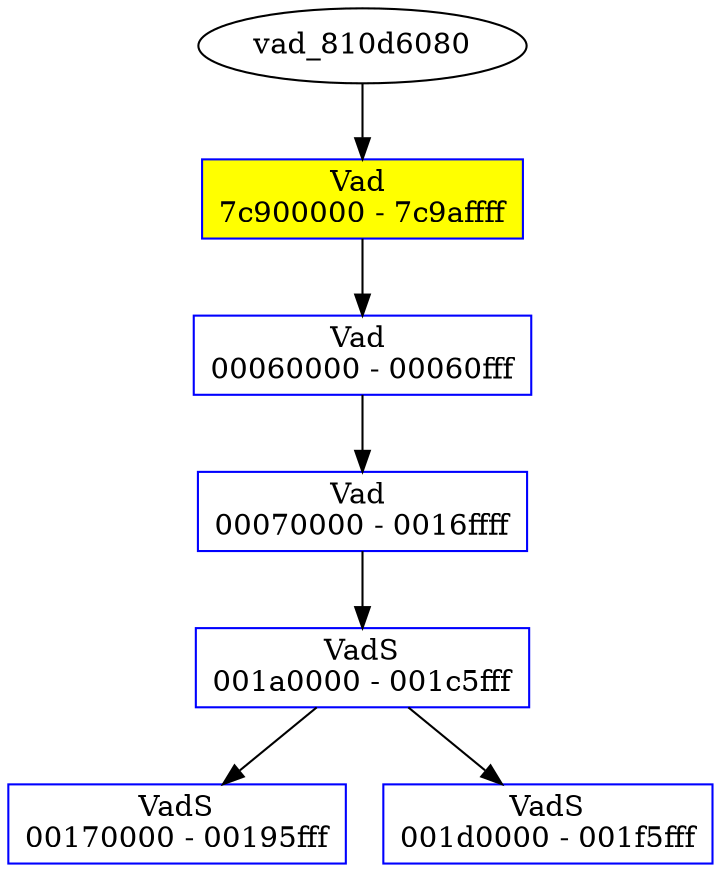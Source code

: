 /************************************************************************/
/* Pid:      4 */
digraph processtree {
graph [rankdir = "TB"];
vad_810d6080 -> vad_81087ab0
vad_81087ab0 [label = "{ Vad \n7c900000 - 7c9affff }"shape = "record" color = "blue" style = "filled" fillcolor = "yellow"];
vad_81087ab0 -> vad_ff2148c0
vad_ff2148c0 [label = "{ Vad \n00060000 - 00060fff }"shape = "record" color = "blue" style = "filled" fillcolor = "white"];
vad_ff2148c0 -> vad_ff209418
vad_ff209418 [label = "{ Vad \n00070000 - 0016ffff }"shape = "record" color = "blue" style = "filled" fillcolor = "white"];
vad_ff209418 -> vad_80fd27f0
vad_80fd27f0 [label = "{ VadS\n001a0000 - 001c5fff }"shape = "record" color = "blue" style = "filled" fillcolor = "white"];
vad_80fd27f0 -> vad_ff277810
vad_ff277810 [label = "{ VadS\n00170000 - 00195fff }"shape = "record" color = "blue" style = "filled" fillcolor = "white"];
vad_80fd27f0 -> vad_ff3915b0
vad_ff3915b0 [label = "{ VadS\n001d0000 - 001f5fff }"shape = "record" color = "blue" style = "filled" fillcolor = "white"];
}
/************************************************************************/
/* Pid:    544 */
digraph processtree {
graph [rankdir = "TB"];
vad_81024fd8 -> vad_ff288318
vad_ff288318 [label = "{ VadS\n00000000 - 000fffff }"shape = "record" color = "blue" style = "filled" fillcolor = "white"];
vad_ff288318 -> vad_80fcf2d8
vad_80fcf2d8 [label = "{ VadS\n00100000 - 00100fff }"shape = "record" color = "blue" style = "filled" fillcolor = "white"];
vad_80fcf2d8 -> vad_80f0c588
vad_80f0c588 [label = "{ VadS\n00110000 - 00110fff }"shape = "record" color = "blue" style = "filled" fillcolor = "white"];
vad_80f0c588 -> vad_80f0c348
vad_80f0c348 [label = "{ VadS\n00120000 - 0015ffff }"shape = "record" color = "blue" style = "filled" fillcolor = "white"];
vad_80f0c348 -> vad_80fca860
vad_80fca860 [label = "{ VadS\n00160000 - 0025ffff }"shape = "record" color = "blue" style = "filled" fillcolor = "white"];
vad_80fca860 -> vad_80fd05f8
vad_80fd05f8 [label = "{ VadS\n00260000 - 0026ffff }"shape = "record" color = "blue" style = "filled" fillcolor = "white"];
vad_80fd05f8 -> vad_80f0e558
vad_80f0e558 [label = "{ VadS\n00270000 - 002affff }"shape = "record" color = "blue" style = "filled" fillcolor = "white"];
vad_80f0e558 -> vad_80f0e098
vad_80f0e098 [label = "{ VadS\n002b0000 - 002effff }"shape = "record" color = "blue" style = "filled" fillcolor = "white"];
vad_80f0e098 -> vad_80f0e9d8
vad_80f0e9d8 [label = "{ VadS\n002f0000 - 002f0fff }"shape = "record" color = "blue" style = "filled" fillcolor = "white"];
vad_81024fd8 -> vad_80ff9a18
vad_80ff9a18 [label = "{ Vad \n7c900000 - 7c9affff }"shape = "record" color = "blue" style = "filled" fillcolor = "gray"];
vad_80ff9a18 -> vad_80ff5808
vad_80ff5808 [label = "{ Vad \n7ffb0000 - 7ffd3fff }"shape = "record" color = "blue" style = "filled" fillcolor = "white"];
vad_80ff5808 -> vad_80f06a78
vad_80f06a78 [label = "{ Vadl\n7ffd7000 - 7ffd7fff }"shape = "record" color = "blue" style = "filled" fillcolor = "white"];
vad_80f06a78 -> vad_80fb7fa0
vad_80fb7fa0 [label = "{ Vadl\n7ffdf000 - 7ffdffff }"shape = "record" color = "blue" style = "filled" fillcolor = "white"];
vad_80fb7fa0 -> vad_80fb43c8
vad_80fb43c8 [label = "{ Vadl\n7ffde000 - 7ffdefff }"shape = "record" color = "blue" style = "filled" fillcolor = "white"];
vad_80fb43c8 -> vad_80ff6b78
vad_80ff6b78 [label = "{ Vadl\n7ffdd000 - 7ffddfff }"shape = "record" color = "blue" style = "filled" fillcolor = "white"];
}
/************************************************************************/
/* Pid:    608 */
digraph processtree {
graph [rankdir = "TB"];
vad_ff214b28 -> vad_ff1ea5d0
vad_ff1ea5d0 [label = "{ Vad \n00e40000 - 00e99fff }"shape = "record" color = "blue" style = "filled" fillcolor = "yellow"];
vad_ff1ea5d0 -> vad_80ef7f98
vad_80ef7f98 [label = "{ VadS\n00cf0000 - 00cf0fff }"shape = "record" color = "blue" style = "filled" fillcolor = "white"];
vad_80ef7f98 -> vad_ff381780
vad_ff381780 [label = "{ Vad \n00b70000 - 00b7ffff }"shape = "record" color = "blue" style = "filled" fillcolor = "white"];
vad_ff381780 -> vad_ff3992a8
vad_ff3992a8 [label = "{ Vad \n00800000 - 00805fff }"shape = "record" color = "blue" style = "filled" fillcolor = "yellow"];
vad_ff3992a8 -> vad_ff3761a8
vad_ff3761a8 [label = "{ Vad \n00650000 - 0065ffff }"shape = "record" color = "blue" style = "filled" fillcolor = "white"];
vad_ff3761a8 -> vad_810742f0
vad_810742f0 [label = "{ VadS\n00460000 - 0049ffff }"shape = "record" color = "blue" style = "filled" fillcolor = "white"];
vad_810742f0 -> vad_80f07108
vad_80f07108 [label = "{ Vad \n00270000 - 00285fff }"shape = "record" color = "blue" style = "filled" fillcolor = "yellow"];
vad_80f07108 -> vad_810884a8
vad_810884a8 [label = "{ VadS\n00110000 - 00110fff }"shape = "record" color = "blue" style = "filled" fillcolor = "white"];
vad_810884a8 -> vad_ffafbe48
vad_ffafbe48 [label = "{ VadS\n00000000 - 0009ffff }"shape = "record" color = "blue" style = "filled" fillcolor = "white"];
vad_ffafbe48 -> vad_810cfad0
vad_810cfad0 [label = "{ VadS\n00100000 - 00100fff }"shape = "record" color = "blue" style = "filled" fillcolor = "white"];
vad_810cfad0 -> vad_81088660
vad_81088660 [label = "{ VadF\n000cb000 - 000dbfff }"shape = "record" color = "blue" style = "filled" fillcolor = "white"];
vad_81088660 -> vad_ff3a00d8
vad_ff3a00d8 [label = "{ Vadl\n000a0000 - 000bffff }"shape = "record" color = "blue" style = "filled" fillcolor = "white"];
vad_ff3a00d8 -> vad_ff1d37c0
vad_ff1d37c0 [label = "{ Vadl\n000c0000 - 000c9fff }"shape = "record" color = "blue" style = "filled" fillcolor = "white"];
vad_ff1d37c0 -> vad_810c70a0
vad_810c70a0 [label = "{ Vadl\n000ca000 - 000cafff }"shape = "record" color = "blue" style = "filled" fillcolor = "white"];
vad_81088660 -> vad_810c7250
vad_810c7250 [label = "{ VadF\n000e4000 - 000effff }"shape = "record" color = "blue" style = "filled" fillcolor = "white"];
vad_810c7250 -> vad_810427d0
vad_810427d0 [label = "{ Vadl\n000dc000 - 000e3fff }"shape = "record" color = "blue" style = "filled" fillcolor = "white"];
vad_810c7250 -> vad_81042988
vad_81042988 [label = "{ Vadl\n000f0000 - 000fffff }"shape = "record" color = "blue" style = "filled" fillcolor = "white"];
vad_810884a8 -> vad_81029088
vad_81029088 [label = "{ Vadl\n00160000 - 0025ffff }"shape = "record" color = "blue" style = "filled" fillcolor = "red"];
vad_81029088 -> vad_ffafb7c8
vad_ffafb7c8 [label = "{ VadS\n00120000 - 0015ffff }"shape = "record" color = "blue" style = "filled" fillcolor = "white"];
vad_81029088 -> vad_810738e0
vad_810738e0 [label = "{ VadS\n00260000 - 0026ffff }"shape = "record" color = "blue" style = "filled" fillcolor = "red"];
vad_80f07108 -> vad_80f61e40
vad_80f61e40 [label = "{ Vad \n00330000 - 00432fff }"shape = "record" color = "blue" style = "filled" fillcolor = "white"];
vad_80f61e40 -> vad_80f79fd8
vad_80f79fd8 [label = "{ Vad \n002d0000 - 00310fff }"shape = "record" color = "blue" style = "filled" fillcolor = "yellow"];
vad_80f79fd8 -> vad_80fbc218
vad_80fbc218 [label = "{ Vad \n00290000 - 002ccfff }"shape = "record" color = "blue" style = "filled" fillcolor = "yellow"];
vad_80f79fd8 -> vad_80f76d60
vad_80f76d60 [label = "{ Vad \n00320000 - 00325fff }"shape = "record" color = "blue" style = "filled" fillcolor = "yellow"];
vad_80f61e40 -> vad_81043410
vad_81043410 [label = "{ Vadl\n00440000 - 00440fff }"shape = "record" color = "blue" style = "filled" fillcolor = "white"];
vad_81043410 -> vad_ff3b9220
vad_ff3b9220 [label = "{ Vad \n00450000 - 0045ffff }"shape = "record" color = "blue" style = "filled" fillcolor = "white"];
vad_810742f0 -> vad_ff3b81e0
vad_ff3b81e0 [label = "{ Vad \n00530000 - 005f7fff }"shape = "record" color = "blue" style = "filled" fillcolor = "green"];
vad_ff3b81e0 -> vad_810744a8
vad_810744a8 [label = "{ VadS\n004e0000 - 004effff }"shape = "record" color = "blue" style = "filled" fillcolor = "red"];
vad_810744a8 -> vad_81074818
vad_81074818 [label = "{ VadS\n004a0000 - 004dffff }"shape = "record" color = "blue" style = "filled" fillcolor = "green"];
vad_810744a8 -> vad_810c7778
vad_810c7778 [label = "{ VadS\n004f0000 - 0052ffff }"shape = "record" color = "blue" style = "filled" fillcolor = "white"];
vad_ff3b81e0 -> vad_810c8b38
vad_810c8b38 [label = "{ VadS\n00610000 - 0064ffff }"shape = "record" color = "blue" style = "filled" fillcolor = "white"];
vad_810c8b38 -> vad_80f03bf8
vad_80f03bf8 [label = "{ Vadl\n00600000 - 00600fff }"shape = "record" color = "blue" style = "filled" fillcolor = "white"];
vad_ff3761a8 -> vad_80f28708
vad_80f28708 [label = "{ Vad \n00720000 - 0073efff }"shape = "record" color = "blue" style = "filled" fillcolor = "yellow"];
vad_80f28708 -> vad_80f68d38
vad_80f68d38 [label = "{ VadS\n006a0000 - 006dffff }"shape = "record" color = "blue" style = "filled" fillcolor = "green"];
vad_80f68d38 -> vad_81042458
vad_81042458 [label = "{ VadS\n00660000 - 0069ffff }"shape = "record" color = "blue" style = "filled" fillcolor = "white"];
vad_80f68d38 -> vad_810765c0
vad_810765c0 [label = "{ VadS\n006e0000 - 0071ffff }"shape = "record" color = "blue" style = "filled" fillcolor = "white"];
vad_80f28708 -> vad_80f74170
vad_80f74170 [label = "{ Vad \n007a0000 - 007fdfff }"shape = "record" color = "blue" style = "filled" fillcolor = "yellow"];
vad_80f74170 -> vad_80fb8538
vad_80fb8538 [label = "{ Vad \n00740000 - 00796fff }"shape = "record" color = "blue" style = "filled" fillcolor = "yellow"];
vad_ff3992a8 -> vad_810493b8
vad_810493b8 [label = "{ VadS\n00b40000 - 00b4ffff }"shape = "record" color = "blue" style = "filled" fillcolor = "red"];
vad_810493b8 -> vad_80faa190
vad_80faa190 [label = "{ Vad \n00830000 - 0083ffff }"shape = "record" color = "blue" style = "filled" fillcolor = "white"];
vad_80faa190 -> vad_ff3b5390
vad_ff3b5390 [label = "{ Vad \n00810000 - 0082ffff }"shape = "record" color = "blue" style = "filled" fillcolor = "white"];
vad_80faa190 -> vad_ff379578
vad_ff379578 [label = "{ Vad \n00840000 - 00b3ffff }"shape = "record" color = "blue" style = "filled" fillcolor = "white"];
vad_810493b8 -> vad_ff91d560
vad_ff91d560 [label = "{ Vad \n00b60000 - 00b6ffff }"shape = "record" color = "blue" style = "filled" fillcolor = "white"];
vad_ff91d560 -> vad_ff1fb358
vad_ff1fb358 [label = "{ Vad \n00b50000 - 00b52fff }"shape = "record" color = "blue" style = "filled" fillcolor = "yellow"];
vad_ff381780 -> vad_ff1edd60
vad_ff1edd60 [label = "{ Vad \n00c50000 - 00c5ffff }"shape = "record" color = "blue" style = "filled" fillcolor = "white"];
vad_ff1edd60 -> vad_ff22f148
vad_ff22f148 [label = "{ Vad \n00bc0000 - 00c3ffff }"shape = "record" color = "blue" style = "filled" fillcolor = "white"];
vad_ff22f148 -> vad_81087fc0
vad_81087fc0 [label = "{ VadS\n00b80000 - 00bbffff }"shape = "record" color = "blue" style = "filled" fillcolor = "white"];
vad_ff22f148 -> vad_80f272f8
vad_80f272f8 [label = "{ Vad \n00c40000 - 00c4ffff }"shape = "record" color = "blue" style = "filled" fillcolor = "white"];
vad_ff1edd60 -> vad_ff208c00
vad_ff208c00 [label = "{ Vad \n00c70000 - 00ceffff }"shape = "record" color = "blue" style = "filled" fillcolor = "white"];
vad_ff208c00 -> vad_ff214fa8
vad_ff214fa8 [label = "{ Vad \n00c60000 - 00c6ffff }"shape = "record" color = "blue" style = "filled" fillcolor = "white"];
vad_80ef7f98 -> vad_ff1ea598
vad_ff1ea598 [label = "{ Vad \n00d30000 - 00da0fff }"shape = "record" color = "blue" style = "filled" fillcolor = "yellow"];
vad_ff1ea598 -> vad_ff255b30
vad_ff255b30 [label = "{ Vad \n00d10000 - 00d1ffff }"shape = "record" color = "blue" style = "filled" fillcolor = "white"];
vad_ff255b30 -> vad_ff1f2d30
vad_ff1f2d30 [label = "{ Vad \n00d00000 - 00d0ffff }"shape = "record" color = "blue" style = "filled" fillcolor = "white"];
vad_ff255b30 -> vad_ff21bc70
vad_ff21bc70 [label = "{ Vad \n00d20000 - 00d2ffff }"shape = "record" color = "blue" style = "filled" fillcolor = "white"];
vad_ff1ea598 -> vad_ff20ad60
vad_ff20ad60 [label = "{ Vad \n00db0000 - 00e2ffff }"shape = "record" color = "blue" style = "filled" fillcolor = "white"];
vad_ff20ad60 -> vad_ff1ea6c0
vad_ff1ea6c0 [label = "{ Vad \n00e30000 - 00e3ffff }"shape = "record" color = "blue" style = "filled" fillcolor = "white"];
vad_ff1ea5d0 -> vad_ff2a0310
vad_ff2a0310 [label = "{ Vad \n00f40000 - 00f4ffff }"shape = "record" color = "blue" style = "filled" fillcolor = "white"];
vad_ff2a0310 -> vad_ff20df50
vad_ff20df50 [label = "{ Vad \n00f20000 - 00f2ffff }"shape = "record" color = "blue" style = "filled" fillcolor = "white"];
vad_ff20df50 -> vad_ff1e9a80
vad_ff1e9a80 [label = "{ Vad \n00ea0000 - 00f1ffff }"shape = "record" color = "blue" style = "filled" fillcolor = "white"];
vad_ff20df50 -> vad_ff3b9660
vad_ff3b9660 [label = "{ Vad \n00f30000 - 00f3ffff }"shape = "record" color = "blue" style = "filled" fillcolor = "white"];
vad_ff2a0310 -> vad_ff216040
vad_ff216040 [label = "{ VadS\n00f60000 - 0105ffff }"shape = "record" color = "blue" style = "filled" fillcolor = "white"];
vad_ff216040 -> vad_80f75060
vad_80f75060 [label = "{ Vad \n00f50000 - 00f51fff }"shape = "record" color = "blue" style = "filled" fillcolor = "white"];
vad_ff214b28 -> vad_ff27d1a8
vad_ff27d1a8 [label = "{ Vad \n4a680000 - 4a684fff }"shape = "record" color = "blue" style = "filled" fillcolor = "gray"];
vad_ff27d1a8 -> vad_ff240430
vad_ff240430 [label = "{ Vad \n010c0000 - 010cffff }"shape = "record" color = "blue" style = "filled" fillcolor = "white"];
vad_ff240430 -> vad_ff158b48
vad_ff158b48 [label = "{ Vad \n010a0000 - 010a1fff }"shape = "record" color = "blue" style = "filled" fillcolor = "green"];
vad_ff240430 -> vad_ff24ea58
vad_ff24ea58 [label = "{ Vad \n01110000 - 0111ffff }"shape = "record" color = "blue" style = "filled" fillcolor = "white"];
vad_ff24ea58 -> vad_ff14a440
vad_ff14a440 [label = "{ Vad \n01100000 - 0110ffff }"shape = "record" color = "blue" style = "filled" fillcolor = "white"];
vad_ff14a440 -> vad_ff158218
vad_ff158218 [label = "{ Vad \n010e0000 - 010e1fff }"shape = "record" color = "blue" style = "filled" fillcolor = "yellow"];
vad_ff158218 -> vad_80fb3330
vad_80fb3330 [label = "{ Vad \n010d0000 - 010dffff }"shape = "record" color = "blue" style = "filled" fillcolor = "white"];
vad_ff158218 -> vad_ff2450e0
vad_ff2450e0 [label = "{ Vad \n010f0000 - 010fffff }"shape = "record" color = "blue" style = "filled" fillcolor = "white"];
vad_ff24ea58 -> vad_80fb23d0
vad_80fb23d0 [label = "{ Vad \n01130000 - 01167fff }"shape = "record" color = "blue" style = "filled" fillcolor = "yellow"];
vad_80fb23d0 -> vad_ff260250
vad_ff260250 [label = "{ Vad \n01120000 - 0112ffff }"shape = "record" color = "blue" style = "filled" fillcolor = "white"];
vad_80fb23d0 -> vad_8102a150
vad_8102a150 [label = "{ Vad \n011b0000 - 011bffff }"shape = "record" color = "blue" style = "filled" fillcolor = "white"];
vad_8102a150 -> vad_ff2352a0
vad_ff2352a0 [label = "{ VadS\n01170000 - 011affff }"shape = "record" color = "blue" style = "filled" fillcolor = "white"];
vad_8102a150 -> vad_ff3bab10
vad_ff3bab10 [label = "{ Vad \n011d0000 - 01233fff }"shape = "record" color = "blue" style = "filled" fillcolor = "yellow"];
vad_ff3bab10 -> vad_ff159738
vad_ff159738 [label = "{ Vad \n01240000 - 01295fff }"shape = "record" color = "blue" style = "filled" fillcolor = "yellow"];
vad_ff159738 -> vad_ff285ad0
vad_ff285ad0 [label = "{ Vad \n012a0000 - 012c5fff }"shape = "record" color = "blue" style = "filled" fillcolor = "yellow"];
vad_ff27d1a8 -> vad_80faf608
vad_80faf608 [label = "{ Vad \n7c900000 - 7c9affff }"shape = "record" color = "blue" style = "filled" fillcolor = "gray"];
vad_80faf608 -> vad_80fafd48
vad_80fafd48 [label = "{ Vad \n75b40000 - 75b4afff }"shape = "record" color = "blue" style = "filled" fillcolor = "gray"];
vad_80fafd48 -> vad_80ff4200
vad_80ff4200 [label = "{ Vad \n75b50000 - 75b5ffff }"shape = "record" color = "blue" style = "filled" fillcolor = "gray"];
vad_80ff4200 -> vad_80fbe110
vad_80fbe110 [label = "{ Vadl\n75b60000 - 75ba9fff }"shape = "record" color = "blue" style = "filled" fillcolor = "gray"];
vad_80fbe110 -> vad_80f5bd88
vad_80f5bd88 [label = "{ Vadl\n77d40000 - 77dcffff }"shape = "record" color = "blue" style = "filled" fillcolor = "gray"];
vad_80f5bd88 -> vad_ff1e88d0
vad_ff1e88d0 [label = "{ Vad \n75e90000 - 75f3ffff }"shape = "record" color = "blue" style = "filled" fillcolor = "gray"];
vad_80f5bd88 -> vad_80efaa78
vad_80efaa78 [label = "{ Vad \n7c800000 - 7c8f3fff }"shape = "record" color = "blue" style = "filled" fillcolor = "gray"];
vad_80efaa78 -> vad_80efa9a8
vad_80efa9a8 [label = "{ Vad \n77f10000 - 77f55fff }"shape = "record" color = "blue" style = "filled" fillcolor = "gray"];
vad_80efa9a8 -> vad_ff8f6700
vad_ff8f6700 [label = "{ Vad \n77dd0000 - 77e6afff }"shape = "record" color = "blue" style = "filled" fillcolor = "gray"];
vad_ff8f6700 -> vad_ff1f7140
vad_ff1f7140 [label = "{ Vad \n77e70000 - 77f00fff }"shape = "record" color = "blue" style = "filled" fillcolor = "gray"];
vad_80faf608 -> vad_80fafbe0
vad_80fafbe0 [label = "{ Vad \n7ffb0000 - 7ffd3fff }"shape = "record" color = "blue" style = "filled" fillcolor = "white"];
vad_80fafbe0 -> vad_80f65f40
vad_80f65f40 [label = "{ Vad \n7f6f0000 - 7f7effff }"shape = "record" color = "blue" style = "filled" fillcolor = "red"];
vad_80fafbe0 -> vad_80ef7d18
vad_80ef7d18 [label = "{ Vadl\n7ffd9000 - 7ffd9fff }"shape = "record" color = "blue" style = "filled" fillcolor = "white"];
vad_80ef7d18 -> vad_80f636f0
vad_80f636f0 [label = "{ Vadl\n7ffd8000 - 7ffd8fff }"shape = "record" color = "blue" style = "filled" fillcolor = "white"];
vad_80f636f0 -> vad_81023168
vad_81023168 [label = "{ Vadl\n7ffd7000 - 7ffd7fff }"shape = "record" color = "blue" style = "filled" fillcolor = "white"];
vad_81023168 -> vad_ff221108
vad_ff221108 [label = "{ Vadl\n7ffd6000 - 7ffd6fff }"shape = "record" color = "blue" style = "filled" fillcolor = "white"];
vad_ff221108 -> vad_ff158ba8
vad_ff158ba8 [label = "{ Vadl\n7ffd5000 - 7ffd5fff }"shape = "record" color = "blue" style = "filled" fillcolor = "white"];
vad_ff158ba8 -> vad_ff272e90
vad_ff272e90 [label = "{ Vadl\n7ffd4000 - 7ffd4fff }"shape = "record" color = "blue" style = "filled" fillcolor = "white"];
vad_80ef7d18 -> vad_81043ca8
vad_81043ca8 [label = "{ Vadl\n7ffde000 - 7ffdefff }"shape = "record" color = "blue" style = "filled" fillcolor = "white"];
vad_81043ca8 -> vad_80f6ed20
vad_80f6ed20 [label = "{ Vadl\n7ffdd000 - 7ffddfff }"shape = "record" color = "blue" style = "filled" fillcolor = "white"];
vad_80f6ed20 -> vad_80f04ce0
vad_80f04ce0 [label = "{ Vadl\n7ffdc000 - 7ffdcfff }"shape = "record" color = "blue" style = "filled" fillcolor = "white"];
vad_80f04ce0 -> vad_80f59c60
vad_80f59c60 [label = "{ Vadl\n7ffdb000 - 7ffdbfff }"shape = "record" color = "blue" style = "filled" fillcolor = "white"];
vad_80f59c60 -> vad_80f59168
vad_80f59168 [label = "{ Vadl\n7ffda000 - 7ffdafff }"shape = "record" color = "blue" style = "filled" fillcolor = "white"];
}
/************************************************************************/
/* Pid:    632 */
digraph processtree {
graph [rankdir = "TB"];
vad_ff2821a8 -> vad_80f64d18
vad_80f64d18 [label = "{ VadS\n011b0000 - 011effff }"shape = "record" color = "blue" style = "filled" fillcolor = "white"];
vad_80f64d18 -> vad_80f050a8
vad_80f050a8 [label = "{ Vad \n01000000 - 0107ffff }"shape = "record" color = "blue" style = "filled" fillcolor = "gray"];
vad_80f050a8 -> vad_ff290bd8
vad_ff290bd8 [label = "{ Vadl\n00a10000 - 00a4ffff }"shape = "record" color = "blue" style = "filled" fillcolor = "white"];
vad_ff290bd8 -> vad_ff227aa0
vad_ff227aa0 [label = "{ Vad \n008a0000 - 008a1fff }"shape = "record" color = "blue" style = "filled" fillcolor = "white"];
vad_ff227aa0 -> vad_80effdd8
vad_80effdd8 [label = "{ Vad \n00340000 - 00442fff }"shape = "record" color = "blue" style = "filled" fillcolor = "white"];
vad_80effdd8 -> vad_ff3bc660
vad_ff3bc660 [label = "{ Vad \n00190000 - 001a5fff }"shape = "record" color = "blue" style = "filled" fillcolor = "yellow"];
vad_ff3bc660 -> vad_ff2622a0
vad_ff2622a0 [label = "{ Vadl\n00030000 - 0006ffff }"shape = "record" color = "blue" style = "filled" fillcolor = "white"];
vad_ff2622a0 -> vad_810cc408
vad_810cc408 [label = "{ VadS\n00010000 - 00010fff }"shape = "record" color = "blue" style = "filled" fillcolor = "white"];
vad_810cc408 -> vad_81087e08
vad_81087e08 [label = "{ VadS\n00020000 - 00020fff }"shape = "record" color = "blue" style = "filled" fillcolor = "white"];
vad_ff2622a0 -> vad_810873b8
vad_810873b8 [label = "{ VadS\n00170000 - 0017ffff }"shape = "record" color = "blue" style = "filled" fillcolor = "red"];
vad_810873b8 -> vad_810ccca0
vad_810ccca0 [label = "{ VadS\n00070000 - 0016ffff }"shape = "record" color = "blue" style = "filled" fillcolor = "red"];
vad_810873b8 -> vad_ff3b0b38
vad_ff3b0b38 [label = "{ Vad \n00180000 - 0018ffff }"shape = "record" color = "blue" style = "filled" fillcolor = "red"];
vad_ff3bc660 -> vad_80f693a0
vad_80f693a0 [label = "{ Vadl\n00250000 - 0025ffff }"shape = "record" color = "blue" style = "filled" fillcolor = "red"];
vad_80f693a0 -> vad_80efa280
vad_80efa280 [label = "{ Vad \n001f0000 - 00230fff }"shape = "record" color = "blue" style = "filled" fillcolor = "yellow"];
vad_80efa280 -> vad_80f77d10
vad_80f77d10 [label = "{ Vad \n001b0000 - 001ecfff }"shape = "record" color = "blue" style = "filled" fillcolor = "yellow"];
vad_80efa280 -> vad_80fad378
vad_80fad378 [label = "{ Vad \n00240000 - 00245fff }"shape = "record" color = "blue" style = "filled" fillcolor = "yellow"];
vad_80f693a0 -> vad_80fb2e98
vad_80fb2e98 [label = "{ Vad \n00270000 - 00337fff }"shape = "record" color = "blue" style = "filled" fillcolor = "white"];
vad_80fb2e98 -> vad_80fb5a70
vad_80fb5a70 [label = "{ Vad \n00260000 - 00262fff }"shape = "record" color = "blue" style = "filled" fillcolor = "yellow"];
vad_80effdd8 -> vad_ff37a2e8
vad_ff37a2e8 [label = "{ Vad \n00570000 - 0058ffff }"shape = "record" color = "blue" style = "filled" fillcolor = "white"];
vad_ff37a2e8 -> vad_80febc90
vad_80febc90 [label = "{ Vadl\n00460000 - 00460fff }"shape = "record" color = "blue" style = "filled" fillcolor = "white"];
vad_80febc90 -> vad_ff2ac8c0
vad_ff2ac8c0 [label = "{ Vadl\n00450000 - 00450fff }"shape = "record" color = "blue" style = "filled" fillcolor = "white"];
vad_80febc90 -> vad_81031818
vad_81031818 [label = "{ VadS\n00470000 - 0056ffff }"shape = "record" color = "blue" style = "filled" fillcolor = "red"];
vad_ff37a2e8 -> vad_ff38f1f0
vad_ff38f1f0 [label = "{ Vad \n005a0000 - 0089ffff }"shape = "record" color = "blue" style = "filled" fillcolor = "white"];
vad_ff38f1f0 -> vad_ff3c0e68
vad_ff3c0e68 [label = "{ Vad \n00590000 - 0059ffff }"shape = "record" color = "blue" style = "filled" fillcolor = "white"];
vad_ff227aa0 -> vad_81049a98
vad_81049a98 [label = "{ VadS\n00950000 - 0098ffff }"shape = "record" color = "blue" style = "filled" fillcolor = "red"];
vad_81049a98 -> vad_8105e728
vad_8105e728 [label = "{ VadS\n008d0000 - 0090ffff }"shape = "record" color = "blue" style = "filled" fillcolor = "red"];
vad_8105e728 -> vad_ff374c38
vad_ff374c38 [label = "{ Vad \n008c0000 - 008c1fff }"shape = "record" color = "blue" style = "filled" fillcolor = "white"];
vad_ff374c38 -> vad_810c9728
vad_810c9728 [label = "{ VadS\n008b0000 - 008bffff }"shape = "record" color = "blue" style = "filled" fillcolor = "red"];
vad_8105e728 -> vad_81049728
vad_81049728 [label = "{ VadS\n00910000 - 0094ffff }"shape = "record" color = "blue" style = "filled" fillcolor = "red"];
vad_81049a98 -> vad_8105c980
vad_8105c980 [label = "{ VadS\n00990000 - 009cffff }"shape = "record" color = "blue" style = "filled" fillcolor = "red"];
vad_8105c980 -> vad_810464a8
vad_810464a8 [label = "{ VadS\n009d0000 - 009d0fff }"shape = "record" color = "blue" style = "filled" fillcolor = "white"];
vad_810464a8 -> vad_ff23a930
vad_ff23a930 [label = "{ Vadl\n009e0000 - 009e7fff }"shape = "record" color = "blue" style = "filled" fillcolor = "white"];
vad_ff23a930 -> vad_80f00bb0
vad_80f00bb0 [label = "{ Vadl\n009f0000 - 009f8fff }"shape = "record" color = "blue" style = "filled" fillcolor = "white"];
vad_80f00bb0 -> vad_ff2185e0
vad_ff2185e0 [label = "{ Vadl\n00a00000 - 00a00fff }"shape = "record" color = "blue" style = "filled" fillcolor = "white"];
vad_ff290bd8 -> vad_810b2610
vad_810b2610 [label = "{ VadS\n00aa0000 - 00adffff }"shape = "record" color = "blue" style = "filled" fillcolor = "white"];
vad_810b2610 -> vad_810270a8
vad_810270a8 [label = "{ Vad \n00a90000 - 00a9dfff }"shape = "record" color = "blue" style = "filled" fillcolor = "green"];
vad_810270a8 -> vad_ff1206b0
vad_ff1206b0 [label = "{ VadS\n00a50000 - 00a8ffff }"shape = "record" color = "blue" style = "filled" fillcolor = "green"];
vad_810b2610 -> vad_81076ae8
vad_81076ae8 [label = "{ VadS\n00b70000 - 00baffff }"shape = "record" color = "blue" style = "filled" fillcolor = "green"];
vad_81076ae8 -> vad_8105f5c0
vad_8105f5c0 [label = "{ VadS\n00b30000 - 00b6ffff }"shape = "record" color = "blue" style = "filled" fillcolor = "white"];
vad_8105f5c0 -> vad_ff230648
vad_ff230648 [label = "{ Vad \n00b20000 - 00b22fff }"shape = "record" color = "blue" style = "filled" fillcolor = "white"];
vad_ff230648 -> vad_80fa9270
vad_80fa9270 [label = "{ VadS\n00ae0000 - 00b05fff }"shape = "record" color = "blue" style = "filled" fillcolor = "green"];
vad_81076ae8 -> vad_ff38dbe8
vad_ff38dbe8 [label = "{ VadS\n00c30000 - 00c3ffff }"shape = "record" color = "blue" style = "filled" fillcolor = "red"];
vad_ff38dbe8 -> vad_810c9e08
vad_810c9e08 [label = "{ VadS\n00bf0000 - 00c2ffff }"shape = "record" color = "blue" style = "filled" fillcolor = "green"];
vad_810c9e08 -> vad_ff37c1e0
vad_ff37c1e0 [label = "{ VadS\n00bb0000 - 00beffff }"shape = "record" color = "blue" style = "filled" fillcolor = "green"];
vad_ff38dbe8 -> vad_ff368278
vad_ff368278 [label = "{ VadS\n00c50000 - 00d57fff }"shape = "record" color = "blue" style = "filled" fillcolor = "white"];
vad_ff368278 -> vad_ff2243b0
vad_ff2243b0 [label = "{ Vad \n00c40000 - 00c41fff }"shape = "record" color = "blue" style = "filled" fillcolor = "white"];
vad_ff368278 -> vad_ff384138
vad_ff384138 [label = "{ VadS\n00e60000 - 00e9ffff }"shape = "record" color = "blue" style = "filled" fillcolor = "white"];
vad_ff384138 -> vad_ff2209c0
vad_ff2209c0 [label = "{ Vadl\n00d60000 - 00e5ffff }"shape = "record" color = "blue" style = "filled" fillcolor = "white"];
vad_ff384138 -> vad_ff20b1d8
vad_ff20b1d8 [label = "{ VadS\n00ea0000 - 00eaffff }"shape = "record" color = "blue" style = "filled" fillcolor = "red"];
vad_ff20b1d8 -> vad_ff361988
vad_ff361988 [label = "{ VadS\n00eb0000 - 00eeffff }"shape = "record" color = "blue" style = "filled" fillcolor = "white"];
vad_ff361988 -> vad_ff1e8140
vad_ff1e8140 [label = "{ VadS\n00ef0000 - 00f2ffff }"shape = "record" color = "blue" style = "filled" fillcolor = "green"];
vad_ff1e8140 -> vad_ff3c0108
vad_ff3c0108 [label = "{ VadS\n00f30000 - 00f6ffff }"shape = "record" color = "blue" style = "filled" fillcolor = "green"];
vad_ff3c0108 -> vad_81031b88
vad_81031b88 [label = "{ VadS\n00f70000 - 00feffff }"shape = "record" color = "blue" style = "filled" fillcolor = "green"];
vad_81031b88 -> vad_ff3bed50
vad_ff3bed50 [label = "{ VadS\n00ff0000 - 00ffffff }"shape = "record" color = "blue" style = "filled" fillcolor = "red"];
vad_80f050a8 -> vad_ff3872f8
vad_ff3872f8 [label = "{ VadS\n010d0000 - 010effff }"shape = "record" color = "blue" style = "filled" fillcolor = "white"];
vad_ff3872f8 -> vad_ff1ea2d0
vad_ff1ea2d0 [label = "{ Vad \n01080000 - 010cffff }"shape = "record" color = "blue" style = "filled" fillcolor = "white"];
vad_ff3872f8 -> vad_80effb70
vad_80effb70 [label = "{ VadS\n01150000 - 0118ffff }"shape = "record" color = "blue" style = "filled" fillcolor = "white"];
vad_80effb70 -> vad_ff218c20
vad_ff218c20 [label = "{ VadS\n01130000 - 01130fff }"shape = "record" color = "blue" style = "filled" fillcolor = "white"];
vad_ff218c20 -> vad_ff247290
vad_ff247290 [label = "{ Vad \n010f0000 - 0112ffff }"shape = "record" color = "blue" style = "filled" fillcolor = "white"];
vad_ff218c20 -> vad_80fa4598
vad_80fa4598 [label = "{ VadS\n01140000 - 01140fff }"shape = "record" color = "blue" style = "filled" fillcolor = "white"];
vad_80effb70 -> vad_ff2a5488
vad_ff2a5488 [label = "{ Vad \n01190000 - 011a1fff }"shape = "record" color = "blue" style = "filled" fillcolor = "gray"];
vad_80f64d18 -> vad_ff25eee0
vad_ff25eee0 [label = "{ Vadl\n01b60000 - 01c5ffff }"shape = "record" color = "blue" style = "filled" fillcolor = "white"];
vad_ff25eee0 -> vad_ff244628
vad_ff244628 [label = "{ VadS\n01270000 - 012affff }"shape = "record" color = "blue" style = "filled" fillcolor = "green"];
vad_ff244628 -> vad_ff222a50
vad_ff222a50 [label = "{ VadS\n01230000 - 0126ffff }"shape = "record" color = "blue" style = "filled" fillcolor = "white"];
vad_ff222a50 -> vad_ff3b2a98
vad_ff3b2a98 [label = "{ VadS\n011f0000 - 011f0fff }"shape = "record" color = "blue" style = "filled" fillcolor = "green"];
vad_ff3b2a98 -> vad_ff1546d8
vad_ff1546d8 [label = "{ Vad \n01200000 - 01205fff }"shape = "record" color = "blue" style = "filled" fillcolor = "yellow"];
vad_ff1546d8 -> vad_80f75040
vad_80f75040 [label = "{ VadS\n01210000 - 0121ffff }"shape = "record" color = "blue" style = "filled" fillcolor = "white"];
vad_80f75040 -> vad_80ffd588
vad_80ffd588 [label = "{ VadS\n01220000 - 01220fff }"shape = "record" color = "blue" style = "filled" fillcolor = "white"];
vad_ff244628 -> vad_ff2a5218
vad_ff2a5218 [label = "{ VadS\n01470000 - 014affff }"shape = "record" color = "blue" style = "filled" fillcolor = "white"];
vad_ff2a5218 -> vad_ff23b0e8
vad_ff23b0e8 [label = "{ Vad \n012f0000 - 012f0fff }"shape = "record" color = "blue" style = "filled" fillcolor = "green"];
vad_ff23b0e8 -> vad_80fb6dd8
vad_80fb6dd8 [label = "{ VadS\n012b0000 - 012effff }"shape = "record" color = "blue" style = "filled" fillcolor = "green"];
vad_ff23b0e8 -> vad_ff394ed8
vad_ff394ed8 [label = "{ VadS\n01300000 - 0133ffff }"shape = "record" color = "blue" style = "filled" fillcolor = "white"];
vad_ff394ed8 -> vad_ff25aed8
vad_ff25aed8 [label = "{ VadS\n01340000 - 0137ffff }"shape = "record" color = "blue" style = "filled" fillcolor = "green"];
vad_ff25aed8 -> vad_80efe518
vad_80efe518 [label = "{ VadS\n01380000 - 013bffff }"shape = "record" color = "blue" style = "filled" fillcolor = "green"];
vad_80efe518 -> vad_ff161478
vad_ff161478 [label = "{ VadS\n013c0000 - 0143ffff }"shape = "record" color = "blue" style = "filled" fillcolor = "red"];
vad_ff2a5218 -> vad_ff1f32c8
vad_ff1f32c8 [label = "{ Vad \n01500000 - 01501fff }"shape = "record" color = "blue" style = "filled" fillcolor = "white"];
vad_ff1f32c8 -> vad_ff1f6130
vad_ff1f6130 [label = "{ VadS\n014b0000 - 014effff }"shape = "record" color = "blue" style = "filled" fillcolor = "green"];
vad_ff1f32c8 -> vad_ff15a228
vad_ff15a228 [label = "{ VadS\n01510000 - 0170ffff }"shape = "record" color = "blue" style = "filled" fillcolor = "white"];
vad_ff15a228 -> vad_ff1e96f0
vad_ff1e96f0 [label = "{ Vad \n01710000 - 019d4fff }"shape = "record" color = "blue" style = "filled" fillcolor = "gray"];
vad_ff1e96f0 -> vad_80f057c8
vad_80f057c8 [label = "{ VadS\n019e0000 - 01a1ffff }"shape = "record" color = "blue" style = "filled" fillcolor = "white"];
vad_80f057c8 -> vad_80fc61b0
vad_80fc61b0 [label = "{ VadS\n01a20000 - 01a5ffff }"shape = "record" color = "blue" style = "filled" fillcolor = "green"];
vad_ff25eee0 -> vad_ff1e9908
vad_ff1e9908 [label = "{ Vad \n20000000 - 20016fff }"shape = "record" color = "blue" style = "filled" fillcolor = "gray"];
vad_ff1e9908 -> vad_ff21d548
vad_ff21d548 [label = "{ Vad \n0ffd0000 - 0fff7fff }"shape = "record" color = "blue" style = "filled" fillcolor = "gray"];
vad_ff1e9908 -> vad_80f0db98
vad_80f0db98 [label = "{ Vad \n5b860000 - 5b8b3fff }"shape = "record" color = "blue" style = "filled" fillcolor = "gray"];
vad_80f0db98 -> vad_ff21ae40
vad_ff21ae40 [label = "{ Vad \n5ad70000 - 5ada7fff }"shape = "record" color = "blue" style = "filled" fillcolor = "gray"];
vad_ff21ae40 -> vad_ff230098
vad_ff230098 [label = "{ VadS\n2c930000 - 2c933fff }"shape = "record" color = "blue" style = "filled" fillcolor = "white"];
vad_ff230098 -> vad_80f08a40
vad_80f08a40 [label = "{ VadS\n37ec0000 - 37ec3fff }"shape = "record" color = "blue" style = "filled" fillcolor = "white"];
vad_80f08a40 -> vad_ff25f200
vad_ff25f200 [label = "{ VadS\n33470000 - 33473fff }"shape = "record" color = "blue" style = "filled" fillcolor = "white"];
vad_80f0db98 -> vad_80f28b18
vad_80f28b18 [label = "{ Vad \n71ab0000 - 71ac6fff }"shape = "record" color = "blue" style = "filled" fillcolor = "gray"];
vad_80f28b18 -> vad_80fb7880
vad_80fb7880 [label = "{ Vad \n71aa0000 - 71aa7fff }"shape = "record" color = "blue" style = "filled" fillcolor = "gray"];
vad_80fb7880 -> vad_80f00328
vad_80f00328 [label = "{ Vad \n5d090000 - 5d126fff }"shape = "record" color = "blue" style = "filled" fillcolor = "gray"];
vad_80f28b18 -> vad_80f04828
vad_80f04828 [label = "{ Vad \n74320000 - 7435cfff }"shape = "record" color = "blue" style = "filled" fillcolor = "gray"];
vad_80f04828 -> vad_ff22b900
vad_ff22b900 [label = "{ Vad \n723d0000 - 723ebfff }"shape = "record" color = "blue" style = "filled" fillcolor = "gray"];
vad_ff22b900 -> vad_ff1eb8a8
vad_ff1eb8a8 [label = "{ Vad \n71bf0000 - 71c02fff }"shape = "record" color = "blue" style = "filled" fillcolor = "gray"];
vad_ff1eb8a8 -> vad_ff122288
vad_ff122288 [label = "{ VadS\n71ee0000 - 71ee3fff }"shape = "record" color = "blue" style = "filled" fillcolor = "white"];
vad_ff22b900 -> vad_ff2a54b8
vad_ff2a54b8 [label = "{ Vad \n73000000 - 73025fff }"shape = "record" color = "blue" style = "filled" fillcolor = "gray"];
vad_ff2a54b8 -> vad_81001378
vad_81001378 [label = "{ Vad \n72d20000 - 72d28fff }"shape = "record" color = "blue" style = "filled" fillcolor = "gray"];
vad_81001378 -> vad_ff2320e8
vad_ff2320e8 [label = "{ Vad \n72d10000 - 72d17fff }"shape = "record" color = "blue" style = "filled" fillcolor = "gray"];
vad_ff2821a8 -> vad_80fad5b8
vad_80fad5b8 [label = "{ Vad \n7c800000 - 7c8f3fff }"shape = "record" color = "blue" style = "filled" fillcolor = "gray"];
vad_80fad5b8 -> vad_80f75288
vad_80f75288 [label = "{ Vad \n776c0000 - 776d0fff }"shape = "record" color = "blue" style = "filled" fillcolor = "gray"];
vad_80f75288 -> vad_80f645e0
vad_80f645e0 [label = "{ Vad \n75940000 - 75947fff }"shape = "record" color = "blue" style = "filled" fillcolor = "gray"];
vad_80f645e0 -> vad_ff2ad720
vad_ff2ad720 [label = "{ Vad \n769c0000 - 76a72fff }"shape = "record" color = "blue" style = "filled" fillcolor = "gray"];
vad_ff2ad720 -> vad_80efe620
vad_80efe620 [label = "{ Vad \n76360000 - 7636ffff }"shape = "record" color = "blue" style = "filled" fillcolor = "gray"];
vad_80efe620 -> vad_80f00bf0
vad_80f00bf0 [label = "{ Vadl\n75970000 - 75a66fff }"shape = "record" color = "blue" style = "filled" fillcolor = "gray"];
vad_80f00bf0 -> vad_ff2a57a8
vad_ff2a57a8 [label = "{ Vad \n75950000 - 75969fff }"shape = "record" color = "blue" style = "filled" fillcolor = "gray"];
vad_80f00bf0 -> vad_ff20b0c0
vad_ff20b0c0 [label = "{ Vad \n75e90000 - 75f3ffff }"shape = "record" color = "blue" style = "filled" fillcolor = "gray"];
vad_80efe620 -> vad_80f66808
vad_80f66808 [label = "{ Vad \n763b0000 - 763f8fff }"shape = "record" color = "blue" style = "filled" fillcolor = "gray"];
vad_80f66808 -> vad_ff2126e0
vad_ff2126e0 [label = "{ Vad \n76600000 - 7661cfff }"shape = "record" color = "blue" style = "filled" fillcolor = "gray"];
vad_ff2ad720 -> vad_80f00b78
vad_80f00b78 [label = "{ Vad \n76bf0000 - 76bfafff }"shape = "record" color = "blue" style = "filled" fillcolor = "gray"];
vad_80f00b78 -> vad_ff360c60
vad_ff360c60 [label = "{ Vad \n76bc0000 - 76bcefff }"shape = "record" color = "blue" style = "filled" fillcolor = "gray"];
vad_ff360c60 -> vad_80fb3a38
vad_80fb3a38 [label = "{ Vad \n76bb0000 - 76bb4fff }"shape = "record" color = "blue" style = "filled" fillcolor = "gray"];
vad_80fb3a38 -> vad_ff39b008
vad_ff39b008 [label = "{ Vadl\n76b40000 - 76b6cfff }"shape = "record" color = "blue" style = "filled" fillcolor = "gray"];
vad_ff39b008 -> vad_ff15a248
vad_ff15a248 [label = "{ Vad \n76b20000 - 76b30fff }"shape = "record" color = "blue" style = "filled" fillcolor = "gray"];
vad_80f00b78 -> vad_80fada50
vad_80fada50 [label = "{ Vad \n76c30000 - 76c5dfff }"shape = "record" color = "blue" style = "filled" fillcolor = "gray"];
vad_80fada50 -> vad_81026b08
vad_81026b08 [label = "{ Vad \n76c90000 - 76cb7fff }"shape = "record" color = "blue" style = "filled" fillcolor = "gray"];
vad_81026b08 -> vad_80fb3a08
vad_80fb3a08 [label = "{ Vad \n76c60000 - 76c89fff }"shape = "record" color = "blue" style = "filled" fillcolor = "gray"];
vad_81026b08 -> vad_ff3be8f8
vad_ff3be8f8 [label = "{ Vad \n773d0000 - 774d1fff }"shape = "record" color = "blue" style = "filled" fillcolor = "gray"];
vad_ff3be8f8 -> vad_ff234ca8
vad_ff234ca8 [label = "{ Vad \n76f50000 - 76f57fff }"shape = "record" color = "blue" style = "filled" fillcolor = "gray"];
vad_ff234ca8 -> vad_ff1e6bf0
vad_ff1e6bf0 [label = "{ Vad \n76d60000 - 76d78fff }"shape = "record" color = "blue" style = "filled" fillcolor = "gray"];
vad_ff1e6bf0 -> vad_ff149740
vad_ff149740 [label = "{ Vad \n76d40000 - 76d57fff }"shape = "record" color = "blue" style = "filled" fillcolor = "gray"];
vad_ff1e6bf0 -> vad_ff23b0a8
vad_ff23b0a8 [label = "{ Vad \n76e10000 - 76e34fff }"shape = "record" color = "blue" style = "filled" fillcolor = "gray"];
vad_ff23b0a8 -> vad_ff21d0b8
vad_ff21d0b8 [label = "{ Vad \n76e80000 - 76e8dfff }"shape = "record" color = "blue" style = "filled" fillcolor = "gray"];
vad_ff234ca8 -> vad_ff1ef9d8
vad_ff1ef9d8 [label = "{ Vad \n76f60000 - 76f8bfff }"shape = "record" color = "blue" style = "filled" fillcolor = "gray"];
vad_ff1ef9d8 -> vad_ff21d0e8
vad_ff21d0e8 [label = "{ Vad \n77120000 - 771abfff }"shape = "record" color = "blue" style = "filled" fillcolor = "gray"];
vad_ff21d0e8 -> vad_ff1394c0
vad_ff1394c0 [label = "{ Vad \n77050000 - 77114fff }"shape = "record" color = "blue" style = "filled" fillcolor = "gray"];
vad_ff1394c0 -> vad_ff1e9330
vad_ff1e9330 [label = "{ Vad \n76fd0000 - 7704efff }"shape = "record" color = "blue" style = "filled" fillcolor = "gray"];
vad_ff21d0e8 -> vad_ff206300
vad_ff206300 [label = "{ Vad \n771b0000 - 77255fff }"shape = "record" color = "blue" style = "filled" fillcolor = "gray"];
vad_ff3be8f8 -> vad_80fb3578
vad_80fb3578 [label = "{ Vad \n774e0000 - 7761bfff }"shape = "record" color = "blue" style = "filled" fillcolor = "gray"];
vad_80fb3578 -> vad_ff29f9d8
vad_ff29f9d8 [label = "{ Vad \n77690000 - 776b0fff }"shape = "record" color = "blue" style = "filled" fillcolor = "gray"];
vad_80f75288 -> vad_80fbd088
vad_80fbd088 [label = "{ Vad \n77dd0000 - 77e6afff }"shape = "record" color = "blue" style = "filled" fillcolor = "gray"];
vad_80fbd088 -> vad_80f07668
vad_80f07668 [label = "{ Vad \n77c10000 - 77c67fff }"shape = "record" color = "blue" style = "filled" fillcolor = "gray"];
vad_80f07668 -> vad_80f0c5f0
vad_80f0c5f0 [label = "{ Vad \n77a80000 - 77b13fff }"shape = "record" color = "blue" style = "filled" fillcolor = "gray"];
vad_80f0c5f0 -> vad_80f66550
vad_80f66550 [label = "{ Vad \n77920000 - 77a12fff }"shape = "record" color = "blue" style = "filled" fillcolor = "gray"];
vad_80f66550 -> vad_80ff60f8
vad_80ff60f8 [label = "{ Vad \n776e0000 - 77702fff }"shape = "record" color = "blue" style = "filled" fillcolor = "gray"];
vad_80f66550 -> vad_ff3b91e8
vad_ff3b91e8 [label = "{ Vad \n77a20000 - 77a73fff }"shape = "record" color = "blue" style = "filled" fillcolor = "gray"];
vad_80f0c5f0 -> vad_80ef9a08
vad_80ef9a08 [label = "{ Vad \n77b20000 - 77b31fff }"shape = "record" color = "blue" style = "filled" fillcolor = "gray"];
vad_80ef9a08 -> vad_80feb178
vad_80feb178 [label = "{ Vad \n77c00000 - 77c07fff }"shape = "record" color = "blue" style = "filled" fillcolor = "gray"];
vad_80feb178 -> vad_80fb4a40
vad_80fb4a40 [label = "{ Vad \n77b40000 - 77b61fff }"shape = "record" color = "blue" style = "filled" fillcolor = "gray"];
vad_80fb4a40 -> vad_ff38b1d8
vad_ff38b1d8 [label = "{ Vad \n77be0000 - 77bf4fff }"shape = "record" color = "blue" style = "filled" fillcolor = "gray"];
vad_ff38b1d8 -> vad_ff25ded8
vad_ff25ded8 [label = "{ Vad \n77bd0000 - 77bd6fff }"shape = "record" color = "blue" style = "filled" fillcolor = "gray"];
vad_80f07668 -> vad_ff29d880
vad_ff29d880 [label = "{ Vadl\n77d40000 - 77dcffff }"shape = "record" color = "blue" style = "filled" fillcolor = "gray"];
vad_ff29d880 -> vad_ff1e6c20
vad_ff1e6c20 [label = "{ Vad \n77c70000 - 77c92fff }"shape = "record" color = "blue" style = "filled" fillcolor = "gray"];
vad_ff1e6c20 -> vad_ff2320a8
vad_ff2320a8 [label = "{ Vad \n77cc0000 - 77cf1fff }"shape = "record" color = "blue" style = "filled" fillcolor = "gray"];
vad_80fbd088 -> vad_80ff5e80
vad_80ff5e80 [label = "{ Vad \n77e70000 - 77f00fff }"shape = "record" color = "blue" style = "filled" fillcolor = "gray"];
vad_80ff5e80 -> vad_80f0cad0
vad_80f0cad0 [label = "{ Vad \n77f10000 - 77f55fff }"shape = "record" color = "blue" style = "filled" fillcolor = "gray"];
vad_80f0cad0 -> vad_80f4b398
vad_80f4b398 [label = "{ Vad \n77fe0000 - 77ff0fff }"shape = "record" color = "blue" style = "filled" fillcolor = "gray"];
vad_80f4b398 -> vad_80fb5250
vad_80fb5250 [label = "{ Vad \n77f60000 - 77fd5fff }"shape = "record" color = "blue" style = "filled" fillcolor = "gray"];
vad_80f4b398 -> vad_80f70e68
vad_80f70e68 [label = "{ VadS\n78850000 - 78853fff }"shape = "record" color = "blue" style = "filled" fillcolor = "white"];
vad_80f70e68 -> vad_ff25a0e8
vad_ff25a0e8 [label = "{ VadS\n793e0000 - 793e3fff }"shape = "record" color = "blue" style = "filled" fillcolor = "white"];
vad_80fad5b8 -> vad_ff29e4e0
vad_ff29e4e0 [label = "{ Vadl\n7ffab000 - 7ffabfff }"shape = "record" color = "blue" style = "filled" fillcolor = "white"];
vad_ff29e4e0 -> vad_80fbe800
vad_80fbe800 [label = "{ Vad \n7c900000 - 7c9affff }"shape = "record" color = "blue" style = "filled" fillcolor = "gray"];
vad_80fbe800 -> vad_80fca108
vad_80fca108 [label = "{ Vad \n7f6f0000 - 7f7effff }"shape = "record" color = "blue" style = "filled" fillcolor = "white"];
vad_80fca108 -> vad_80f0a9d0
vad_80f0a9d0 [label = "{ Vad \n7c9c0000 - 7d1d3fff }"shape = "record" color = "blue" style = "filled" fillcolor = "gray"];
vad_80fca108 -> vad_ff24efc8
vad_ff24efc8 [label = "{ Vadl\n7ffa9000 - 7ffa9fff }"shape = "record" color = "blue" style = "filled" fillcolor = "white"];
vad_ff24efc8 -> vad_ff39b0d8
vad_ff39b0d8 [label = "{ Vadl\n7ffa6000 - 7ffa6fff }"shape = "record" color = "blue" style = "filled" fillcolor = "white"];
vad_ff39b0d8 -> vad_ff394e90
vad_ff394e90 [label = "{ Vadl\n7ffa0000 - 7ffa0fff }"shape = "record" color = "blue" style = "filled" fillcolor = "white"];
vad_ff394e90 -> vad_ff3b8f40
vad_ff3b8f40 [label = "{ Vadl\n7ffa3000 - 7ffa3fff }"shape = "record" color = "blue" style = "filled" fillcolor = "white"];
vad_ff3b8f40 -> vad_80f29ea0
vad_80f29ea0 [label = "{ Vadl\n7ffa5000 - 7ffa5fff }"shape = "record" color = "blue" style = "filled" fillcolor = "white"];
vad_ff39b0d8 -> vad_ff1f31f0
vad_ff1f31f0 [label = "{ Vadl\n7ffa8000 - 7ffa8fff }"shape = "record" color = "blue" style = "filled" fillcolor = "white"];
vad_ff1f31f0 -> vad_80f70268
vad_80f70268 [label = "{ Vadl\n7ffa7000 - 7ffa7fff }"shape = "record" color = "blue" style = "filled" fillcolor = "white"];
vad_ff24efc8 -> vad_ff21d578
vad_ff21d578 [label = "{ Vadl\n7ffaa000 - 7ffaafff }"shape = "record" color = "blue" style = "filled" fillcolor = "white"];
vad_ff29e4e0 -> vad_80fca5a0
vad_80fca5a0 [label = "{ Vad \n7ffb0000 - 7ffd3fff }"shape = "record" color = "blue" style = "filled" fillcolor = "white"];
vad_80fca5a0 -> vad_ff3caaf8
vad_ff3caaf8 [label = "{ Vadl\n7ffaf000 - 7ffaffff }"shape = "record" color = "blue" style = "filled" fillcolor = "white"];
vad_ff3caaf8 -> vad_80f55e08
vad_80f55e08 [label = "{ Vadl\n7ffae000 - 7ffaefff }"shape = "record" color = "blue" style = "filled" fillcolor = "white"];
vad_80f55e08 -> vad_ff377168
vad_ff377168 [label = "{ Vadl\n7ffac000 - 7ffacfff }"shape = "record" color = "blue" style = "filled" fillcolor = "white"];
vad_ff377168 -> vad_80f68cf8
vad_80f68cf8 [label = "{ Vadl\n7ffad000 - 7ffadfff }"shape = "record" color = "blue" style = "filled" fillcolor = "white"];
vad_80fca5a0 -> vad_80f59778
vad_80f59778 [label = "{ Vadl\n7ffd5000 - 7ffd5fff }"shape = "record" color = "blue" style = "filled" fillcolor = "white"];
vad_80f59778 -> vad_ff2161e0
vad_ff2161e0 [label = "{ Vadl\n7ffd4000 - 7ffd4fff }"shape = "record" color = "blue" style = "filled" fillcolor = "white"];
vad_80f59778 -> vad_80f59578
vad_80f59578 [label = "{ Vadl\n7ffdf000 - 7ffdffff }"shape = "record" color = "blue" style = "filled" fillcolor = "white"];
vad_80f59578 -> vad_80fae9e8
vad_80fae9e8 [label = "{ Vadl\n7ffdd000 - 7ffddfff }"shape = "record" color = "blue" style = "filled" fillcolor = "white"];
vad_80fae9e8 -> vad_ff29f0b8
vad_ff29f0b8 [label = "{ Vadl\n7ffdb000 - 7ffdbfff }"shape = "record" color = "blue" style = "filled" fillcolor = "white"];
vad_ff29f0b8 -> vad_80f05350
vad_80f05350 [label = "{ Vadl\n7ffd9000 - 7ffd9fff }"shape = "record" color = "blue" style = "filled" fillcolor = "white"];
vad_80f05350 -> vad_ff22acb0
vad_ff22acb0 [label = "{ Vadl\n7ffd8000 - 7ffd8fff }"shape = "record" color = "blue" style = "filled" fillcolor = "white"];
vad_ff22acb0 -> vad_81027b90
vad_81027b90 [label = "{ Vadl\n7ffd6000 - 7ffd6fff }"shape = "record" color = "blue" style = "filled" fillcolor = "white"];
vad_81027b90 -> vad_80f2d6b0
vad_80f2d6b0 [label = "{ Vadl\n7ffd7000 - 7ffd7fff }"shape = "record" color = "blue" style = "filled" fillcolor = "white"];
vad_80f05350 -> vad_80f783c0
vad_80f783c0 [label = "{ Vadl\n7ffda000 - 7ffdafff }"shape = "record" color = "blue" style = "filled" fillcolor = "white"];
vad_ff29f0b8 -> vad_80efe9b8
vad_80efe9b8 [label = "{ Vadl\n7ffdc000 - 7ffdcfff }"shape = "record" color = "blue" style = "filled" fillcolor = "white"];
vad_80fae9e8 -> vad_ff281cf8
vad_ff281cf8 [label = "{ Vadl\n7ffde000 - 7ffdefff }"shape = "record" color = "blue" style = "filled" fillcolor = "white"];
}
/************************************************************************/
/* Pid:    676 */
digraph processtree {
graph [rankdir = "TB"];
vad_ff236da0 -> vad_81042b38
vad_81042b38 [label = "{ VadS\n00620000 - 0065ffff }"shape = "record" color = "blue" style = "filled" fillcolor = "white"];
vad_81042b38 -> vad_8105ae58
vad_8105ae58 [label = "{ VadS\n003a0000 - 003affff }"shape = "record" color = "blue" style = "filled" fillcolor = "red"];
vad_8105ae58 -> vad_81044a98
vad_81044a98 [label = "{ VadS\n00190000 - 0019ffff }"shape = "record" color = "blue" style = "filled" fillcolor = "red"];
vad_81044a98 -> vad_81060660
vad_81060660 [label = "{ VadS\n00020000 - 00020fff }"shape = "record" color = "blue" style = "filled" fillcolor = "white"];
vad_81060660 -> vad_81048930
vad_81048930 [label = "{ VadS\n00010000 - 00010fff }"shape = "record" color = "blue" style = "filled" fillcolor = "white"];
vad_81060660 -> vad_80f735c0
vad_80f735c0 [label = "{ Vad \n00080000 - 00082fff }"shape = "record" color = "blue" style = "filled" fillcolor = "green"];
vad_80f735c0 -> vad_810b27c8
vad_810b27c8 [label = "{ VadS\n00030000 - 0003ffff }"shape = "record" color = "blue" style = "filled" fillcolor = "red"];
vad_810b27c8 -> vad_ff3ad108
vad_ff3ad108 [label = "{ VadS\n00040000 - 0007ffff }"shape = "record" color = "blue" style = "filled" fillcolor = "white"];
vad_80f735c0 -> vad_ff271050
vad_ff271050 [label = "{ Vadl\n00090000 - 0018ffff }"shape = "record" color = "blue" style = "filled" fillcolor = "red"];
vad_81044a98 -> vad_ff2681e0
vad_ff2681e0 [label = "{ Vad \n00210000 - 00250fff }"shape = "record" color = "blue" style = "filled" fillcolor = "yellow"];
vad_ff2681e0 -> vad_ff2631e0
vad_ff2631e0 [label = "{ Vad \n001b0000 - 001c5fff }"shape = "record" color = "blue" style = "filled" fillcolor = "yellow"];
vad_ff2631e0 -> vad_ff24e990
vad_ff24e990 [label = "{ Vad \n001a0000 - 001affff }"shape = "record" color = "blue" style = "filled" fillcolor = "red"];
vad_ff2631e0 -> vad_ff2631b0
vad_ff2631b0 [label = "{ Vad \n001d0000 - 0020cfff }"shape = "record" color = "blue" style = "filled" fillcolor = "yellow"];
vad_ff2681e0 -> vad_ff2681b0
vad_ff2681b0 [label = "{ Vad \n00260000 - 00265fff }"shape = "record" color = "blue" style = "filled" fillcolor = "yellow"];
vad_ff2681b0 -> vad_ff2341b8
vad_ff2341b8 [label = "{ Vad \n00270000 - 00337fff }"shape = "record" color = "blue" style = "filled" fillcolor = "white"];
vad_ff2341b8 -> vad_ff20bbe8
vad_ff20bbe8 [label = "{ Vadl\n00340000 - 00340fff }"shape = "record" color = "blue" style = "filled" fillcolor = "white"];
vad_ff20bbe8 -> vad_ff22d7f0
vad_ff22d7f0 [label = "{ Vadl\n00350000 - 00350fff }"shape = "record" color = "blue" style = "filled" fillcolor = "white"];
vad_ff22d7f0 -> vad_810ca4a8
vad_810ca4a8 [label = "{ VadS\n00360000 - 0036ffff }"shape = "record" color = "blue" style = "filled" fillcolor = "red"];
vad_810ca4a8 -> vad_80fb1658
vad_80fb1658 [label = "{ Vad \n00370000 - 00371fff }"shape = "record" color = "blue" style = "filled" fillcolor = "white"];
vad_80fb1658 -> vad_ff2093b0
vad_ff2093b0 [label = "{ Vad \n00390000 - 00391fff }"shape = "record" color = "blue" style = "filled" fillcolor = "white"];
vad_ff2093b0 -> vad_810b2cf0
vad_810b2cf0 [label = "{ VadS\n00380000 - 0038ffff }"shape = "record" color = "blue" style = "filled" fillcolor = "red"];
vad_8105ae58 -> vad_ff1f6c28
vad_ff1f6c28 [label = "{ Vad \n00410000 - 00512fff }"shape = "record" color = "blue" style = "filled" fillcolor = "white"];
vad_ff1f6c28 -> vad_ff2341e8
vad_ff2341e8 [label = "{ Vad \n003c0000 - 003c2fff }"shape = "record" color = "blue" style = "filled" fillcolor = "yellow"];
vad_ff2341e8 -> vad_81043ae8
vad_81043ae8 [label = "{ VadS\n003b0000 - 003bffff }"shape = "record" color = "blue" style = "filled" fillcolor = "red"];
vad_ff2341e8 -> vad_81076930
vad_81076930 [label = "{ VadS\n003d0000 - 0040ffff }"shape = "record" color = "blue" style = "filled" fillcolor = "red"];
vad_ff1f6c28 -> vad_810314a8
vad_810314a8 [label = "{ VadS\n005a0000 - 0061ffff }"shape = "record" color = "blue" style = "filled" fillcolor = "white"];
vad_810314a8 -> vad_ff20bc28
vad_ff20bc28 [label = "{ Vad \n00520000 - 0059ffff }"shape = "record" color = "blue" style = "filled" fillcolor = "white"];
vad_81042b38 -> vad_ff364228
vad_ff364228 [label = "{ VadS\n00710000 - 0074ffff }"shape = "record" color = "blue" style = "filled" fillcolor = "white"];
vad_ff364228 -> vad_80f77178
vad_80f77178 [label = "{ VadS\n006a0000 - 006dffff }"shape = "record" color = "blue" style = "filled" fillcolor = "green"];
vad_80f77178 -> vad_8105cb38
vad_8105cb38 [label = "{ VadS\n00660000 - 0069ffff }"shape = "record" color = "blue" style = "filled" fillcolor = "green"];
vad_80f77178 -> vad_80fcb950
vad_80fcb950 [label = "{ VadS\n006e0000 - 0070ffff }"shape = "record" color = "blue" style = "filled" fillcolor = "red"];
vad_ff364228 -> vad_810b3ae8
vad_810b3ae8 [label = "{ VadS\n00790000 - 007cffff }"shape = "record" color = "blue" style = "filled" fillcolor = "green"];
vad_810b3ae8 -> vad_ff141760
vad_ff141760 [label = "{ Vadl\n00750000 - 0078ffff }"shape = "record" color = "blue" style = "filled" fillcolor = "green"];
vad_ff236da0 -> vad_80ff74c0
vad_80ff74c0 [label = "{ Vad \n01000000 - 0101bfff }"shape = "record" color = "blue" style = "filled" fillcolor = "gray"];
vad_80ff74c0 -> vad_ff3a5180
vad_ff3a5180 [label = "{ VadS\n009a0000 - 009dffff }"shape = "record" color = "blue" style = "filled" fillcolor = "white"];
vad_ff3a5180 -> vad_ff3901d8
vad_ff3901d8 [label = "{ VadS\n00820000 - 0085ffff }"shape = "record" color = "blue" style = "filled" fillcolor = "white"];
vad_ff3901d8 -> vad_ff262578
vad_ff262578 [label = "{ VadS\n007e0000 - 00805fff }"shape = "record" color = "blue" style = "filled" fillcolor = "white"];
vad_ff262578 -> vad_80f95478
vad_80f95478 [label = "{ Vad \n00810000 - 00817fff }"shape = "record" color = "blue" style = "filled" fillcolor = "yellow"];
vad_ff3901d8 -> vad_ff3a6180
vad_ff3a6180 [label = "{ VadS\n008a0000 - 0099ffff }"shape = "record" color = "blue" style = "filled" fillcolor = "white"];
vad_ff3a6180 -> vad_ff20c958
vad_ff20c958 [label = "{ VadS\n00860000 - 0089ffff }"shape = "record" color = "blue" style = "filled" fillcolor = "white"];
vad_ff3a5180 -> vad_ff392278
vad_ff392278 [label = "{ VadS\n00a30000 - 00a4ffff }"shape = "record" color = "blue" style = "filled" fillcolor = "white"];
vad_ff392278 -> vad_ff3a5048
vad_ff3a5048 [label = "{ Vadl\n00a20000 - 00a27fff }"shape = "record" color = "blue" style = "filled" fillcolor = "red"];
vad_ff3a5048 -> vad_8105ec50
vad_8105ec50 [label = "{ VadS\n009f0000 - 009f0fff }"shape = "record" color = "blue" style = "filled" fillcolor = "white"];
vad_8105ec50 -> vad_ff378748
vad_ff378748 [label = "{ VadS\n009e0000 - 009e0fff }"shape = "record" color = "blue" style = "filled" fillcolor = "white"];
vad_8105ec50 -> vad_ff36c1a8
vad_ff36c1a8 [label = "{ Vad \n00a00000 - 00a03fff }"shape = "record" color = "blue" style = "filled" fillcolor = "yellow"];
vad_ff36c1a8 -> vad_ff27d490
vad_ff27d490 [label = "{ Vad \n00a10000 - 00a13fff }"shape = "record" color = "blue" style = "filled" fillcolor = "yellow"];
vad_ff392278 -> vad_ff2763f0
vad_ff2763f0 [label = "{ Vad \n00a60000 - 00a6ffff }"shape = "record" color = "blue" style = "filled" fillcolor = "yellow"];
vad_ff2763f0 -> vad_ff275638
vad_ff275638 [label = "{ Vad \n00a50000 - 00a5ffff }"shape = "record" color = "blue" style = "filled" fillcolor = "yellow"];
vad_ff2763f0 -> vad_ff380230
vad_ff380230 [label = "{ VadS\n00a80000 - 00abffff }"shape = "record" color = "blue" style = "filled" fillcolor = "white"];
vad_ff380230 -> vad_ff275b78
vad_ff275b78 [label = "{ Vad \n00a70000 - 00a7ffff }"shape = "record" color = "blue" style = "filled" fillcolor = "yellow"];
vad_ff380230 -> vad_81026298
vad_81026298 [label = "{ VadS\n00b00000 - 00b3ffff }"shape = "record" color = "blue" style = "filled" fillcolor = "white"];
vad_81026298 -> vad_81024f70
vad_81024f70 [label = "{ VadS\n00b80000 - 00bbffff }"shape = "record" color = "blue" style = "filled" fillcolor = "green"];
vad_81024f70 -> vad_ff38e160
vad_ff38e160 [label = "{ VadS\n00b40000 - 00b7ffff }"shape = "record" color = "blue" style = "filled" fillcolor = "green"];
vad_81024f70 -> vad_81003200
vad_81003200 [label = "{ VadS\n00bc0000 - 00bfffff }"shape = "record" color = "blue" style = "filled" fillcolor = "green"];
vad_81003200 -> vad_ff26ae40
vad_ff26ae40 [label = "{ VadS\n00c00000 - 00c3ffff }"shape = "record" color = "blue" style = "filled" fillcolor = "green"];
vad_ff26ae40 -> vad_ff13c040
vad_ff13c040 [label = "{ Vadl\n00c40000 - 00d3ffff }"shape = "record" color = "blue" style = "filled" fillcolor = "green"];
vad_ff13c040 -> vad_810b5e58
vad_810b5e58 [label = "{ VadS\n00d40000 - 00e3ffff }"shape = "record" color = "blue" style = "filled" fillcolor = "white"];
vad_810b5e58 -> vad_80f62aa8
vad_80f62aa8 [label = "{ VadS\n00e40000 - 00ebffff }"shape = "record" color = "blue" style = "filled" fillcolor = "red"];
vad_80ff74c0 -> vad_ff380e88
vad_ff380e88 [label = "{ Vad \n7c900000 - 7c9affff }"shape = "record" color = "blue" style = "filled" fillcolor = "gray"];
vad_ff380e88 -> vad_80f735f8
vad_80f735f8 [label = "{ Vad \n7c800000 - 7c8f3fff }"shape = "record" color = "blue" style = "filled" fillcolor = "gray"];
vad_80f735f8 -> vad_ff2621e0
vad_ff2621e0 [label = "{ Vad \n77c10000 - 77c67fff }"shape = "record" color = "blue" style = "filled" fillcolor = "gray"];
vad_ff2621e0 -> vad_ff24e110
vad_ff24e110 [label = "{ Vad \n769c0000 - 76a72fff }"shape = "record" color = "blue" style = "filled" fillcolor = "gray"];
vad_ff24e110 -> vad_ff24b140
vad_ff24b140 [label = "{ Vad \n758e0000 - 7592ffff }"shape = "record" color = "blue" style = "filled" fillcolor = "gray"];
vad_ff24b140 -> vad_ff256140
vad_ff256140 [label = "{ Vad \n758c0000 - 758defff }"shape = "record" color = "blue" style = "filled" fillcolor = "gray"];
vad_ff256140 -> vad_ff2691e0
vad_ff2691e0 [label = "{ Vad \n5b860000 - 5b8b3fff }"shape = "record" color = "blue" style = "filled" fillcolor = "gray"];
vad_ff2691e0 -> vad_ff2a8280
vad_ff2a8280 [label = "{ Vad \n5ad70000 - 5ada7fff }"shape = "record" color = "blue" style = "filled" fillcolor = "gray"];
vad_ff2a8280 -> vad_ff391610
vad_ff391610 [label = "{ Vad \n0ffd0000 - 0fff7fff }"shape = "record" color = "blue" style = "filled" fillcolor = "gray"];
vad_ff2691e0 -> vad_ff2691b0
vad_ff2691b0 [label = "{ Vad \n5f770000 - 5f77bfff }"shape = "record" color = "blue" style = "filled" fillcolor = "gray"];
vad_ff2691b0 -> vad_ff241110
vad_ff241110 [label = "{ Vad \n5cb70000 - 5cb95fff }"shape = "record" color = "blue" style = "filled" fillcolor = "gray"];
vad_ff241110 -> vad_ff2173b0
vad_ff2173b0 [label = "{ Vad \n5d090000 - 5d126fff }"shape = "record" color = "blue" style = "filled" fillcolor = "gray"];
vad_ff2173b0 -> vad_ff236198
vad_ff236198 [label = "{ Vad \n5e0c0000 - 5e0ccfff }"shape = "record" color = "blue" style = "filled" fillcolor = "gray"];
vad_ff2691b0 -> vad_ff26a1b0
vad_ff26a1b0 [label = "{ Vad \n6f880000 - 6fa49fff }"shape = "record" color = "blue" style = "filled" fillcolor = "gray"];
vad_ff26a1b0 -> vad_ff275e90
vad_ff275e90 [label = "{ Vad \n71ab0000 - 71ac6fff }"shape = "record" color = "blue" style = "filled" fillcolor = "gray"];
vad_ff275e90 -> vad_ff270548
vad_ff270548 [label = "{ Vad \n71aa0000 - 71aa7fff }"shape = "record" color = "blue" style = "filled" fillcolor = "gray"];
vad_ff24b140 -> vad_ff256110
vad_ff256110 [label = "{ Vad \n76360000 - 7636ffff }"shape = "record" color = "blue" style = "filled" fillcolor = "gray"];
vad_ff256110 -> vad_ff241140
vad_ff241140 [label = "{ Vad \n76080000 - 760e4fff }"shape = "record" color = "blue" style = "filled" fillcolor = "gray"];
vad_ff24e110 -> vad_ff24b110
vad_ff24b110 [label = "{ Vad \n776c0000 - 776d0fff }"shape = "record" color = "blue" style = "filled" fillcolor = "gray"];
vad_ff24b110 -> vad_ff26d1e0
vad_ff26d1e0 [label = "{ Vad \n76b40000 - 76b6cfff }"shape = "record" color = "blue" style = "filled" fillcolor = "gray"];
vad_ff26d1e0 -> vad_ff14a3d8
vad_ff14a3d8 [label = "{ Vad \n76b20000 - 76b30fff }"shape = "record" color = "blue" style = "filled" fillcolor = "gray"];
vad_ff26d1e0 -> vad_ff26d1b0
vad_ff26d1b0 [label = "{ Vad \n774e0000 - 7761bfff }"shape = "record" color = "blue" style = "filled" fillcolor = "gray"];
vad_ff26d1b0 -> vad_ff2801e0
vad_ff2801e0 [label = "{ Vad \n77120000 - 771abfff }"shape = "record" color = "blue" style = "filled" fillcolor = "gray"];
vad_ff2801e0 -> vad_ff270518
vad_ff270518 [label = "{ Vad \n76bf0000 - 76bfafff }"shape = "record" color = "blue" style = "filled" fillcolor = "gray"];
vad_ff270518 -> vad_ff22e200
vad_ff22e200 [label = "{ Vad \n76f50000 - 76f57fff }"shape = "record" color = "blue" style = "filled" fillcolor = "gray"];
vad_ff2801e0 -> vad_ff2173e0
vad_ff2173e0 [label = "{ Vad \n773d0000 - 774d1fff }"shape = "record" color = "blue" style = "filled" fillcolor = "gray"];
vad_ff2173e0 -> vad_80f17368
vad_80f17368 [label = "{ Vad \n771b0000 - 77255fff }"shape = "record" color = "blue" style = "filled" fillcolor = "gray"];
vad_ff24b110 -> vad_ff2801b0
vad_ff2801b0 [label = "{ Vad \n77be0000 - 77bf4fff }"shape = "record" color = "blue" style = "filled" fillcolor = "gray"];
vad_ff2801b0 -> vad_ff2477e8
vad_ff2477e8 [label = "{ Vad \n77b40000 - 77b61fff }"shape = "record" color = "blue" style = "filled" fillcolor = "gray"];
vad_ff2477e8 -> vad_80f17338
vad_80f17338 [label = "{ Vad \n77a80000 - 77b13fff }"shape = "record" color = "blue" style = "filled" fillcolor = "gray"];
vad_80f17338 -> vad_ff215e80
vad_ff215e80 [label = "{ Vad \n77b20000 - 77b31fff }"shape = "record" color = "blue" style = "filled" fillcolor = "gray"];
vad_ff2477e8 -> vad_ff275ec0
vad_ff275ec0 [label = "{ Vad \n77b70000 - 77b80fff }"shape = "record" color = "blue" style = "filled" fillcolor = "gray"];
vad_ff2801b0 -> vad_ff1bb5d0
vad_ff1bb5d0 [label = "{ Vad \n77c00000 - 77c07fff }"shape = "record" color = "blue" style = "filled" fillcolor = "gray"];
vad_ff2621e0 -> vad_ff2621b0
vad_ff2621b0 [label = "{ Vad \n77dd0000 - 77e6afff }"shape = "record" color = "blue" style = "filled" fillcolor = "gray"];
vad_ff2621b0 -> vad_ff1ef560
vad_ff1ef560 [label = "{ Vadl\n77d40000 - 77dcffff }"shape = "record" color = "blue" style = "filled" fillcolor = "gray"];
vad_ff2621b0 -> vad_ff251140
vad_ff251140 [label = "{ Vad \n77e70000 - 77f00fff }"shape = "record" color = "blue" style = "filled" fillcolor = "gray"];
vad_ff251140 -> vad_ff24e140
vad_ff24e140 [label = "{ Vad \n77f10000 - 77f55fff }"shape = "record" color = "blue" style = "filled" fillcolor = "gray"];
vad_ff24e140 -> vad_ff2a82b0
vad_ff2a82b0 [label = "{ Vad \n77f60000 - 77fd5fff }"shape = "record" color = "blue" style = "filled" fillcolor = "gray"];
vad_ff2a82b0 -> vad_ff242ec0
vad_ff242ec0 [label = "{ Vad \n77fe0000 - 77ff0fff }"shape = "record" color = "blue" style = "filled" fillcolor = "gray"];
vad_ff380e88 -> vad_ff380e58
vad_ff380e58 [label = "{ Vad \n7ffb0000 - 7ffd3fff }"shape = "record" color = "blue" style = "filled" fillcolor = "white"];
vad_ff380e58 -> vad_ff240c10
vad_ff240c10 [label = "{ Vad \n7f6f0000 - 7f7effff }"shape = "record" color = "blue" style = "filled" fillcolor = "white"];
vad_ff240c10 -> vad_ff1bb5a0
vad_ff1bb5a0 [label = "{ Vad \n7c9c0000 - 7d1d3fff }"shape = "record" color = "blue" style = "filled" fillcolor = "gray"];
vad_ff240c10 -> vad_ff280f90
vad_ff280f90 [label = "{ Vadl\n7ffae000 - 7ffaefff }"shape = "record" color = "blue" style = "filled" fillcolor = "white"];
vad_ff280f90 -> vad_ff1fc5e0
vad_ff1fc5e0 [label = "{ Vadl\n7ffab000 - 7ffabfff }"shape = "record" color = "blue" style = "filled" fillcolor = "white"];
vad_ff1fc5e0 -> vad_ff3b5570
vad_ff3b5570 [label = "{ Vadl\n7ffaa000 - 7ffaafff }"shape = "record" color = "blue" style = "filled" fillcolor = "white"];
vad_ff3b5570 -> vad_ff228d60
vad_ff228d60 [label = "{ Vadl\n7ffa8000 - 7ffa8fff }"shape = "record" color = "blue" style = "filled" fillcolor = "white"];
vad_ff1fc5e0 -> vad_80fbf2a0
vad_80fbf2a0 [label = "{ Vadl\n7ffad000 - 7ffadfff }"shape = "record" color = "blue" style = "filled" fillcolor = "white"];
vad_80fbf2a0 -> vad_ff365e90
vad_ff365e90 [label = "{ Vadl\n7ffac000 - 7ffacfff }"shape = "record" color = "blue" style = "filled" fillcolor = "white"];
vad_ff380e58 -> vad_80f09e08
vad_80f09e08 [label = "{ Vadl\n7ffd7000 - 7ffd7fff }"shape = "record" color = "blue" style = "filled" fillcolor = "white"];
vad_80f09e08 -> vad_ff283450
vad_ff283450 [label = "{ Vadl\n7ffd6000 - 7ffd6fff }"shape = "record" color = "blue" style = "filled" fillcolor = "white"];
vad_ff283450 -> vad_ff25c408
vad_ff25c408 [label = "{ Vadl\n7ffd4000 - 7ffd4fff }"shape = "record" color = "blue" style = "filled" fillcolor = "white"];
vad_ff25c408 -> vad_ff14b008
vad_ff14b008 [label = "{ Vadl\n7ffd5000 - 7ffd5fff }"shape = "record" color = "blue" style = "filled" fillcolor = "white"];
vad_80f09e08 -> vad_ff215d18
vad_ff215d18 [label = "{ Vadl\n7ffde000 - 7ffdefff }"shape = "record" color = "blue" style = "filled" fillcolor = "white"];
vad_ff215d18 -> vad_ff24c6c8
vad_ff24c6c8 [label = "{ Vadl\n7ffdd000 - 7ffddfff }"shape = "record" color = "blue" style = "filled" fillcolor = "white"];
vad_ff24c6c8 -> vad_80f65288
vad_80f65288 [label = "{ Vadl\n7ffdc000 - 7ffdcfff }"shape = "record" color = "blue" style = "filled" fillcolor = "white"];
vad_80f65288 -> vad_ff2376d0
vad_ff2376d0 [label = "{ Vadl\n7ffdb000 - 7ffdbfff }"shape = "record" color = "blue" style = "filled" fillcolor = "white"];
vad_ff2376d0 -> vad_ff240c60
vad_ff240c60 [label = "{ Vadl\n7ffda000 - 7ffdafff }"shape = "record" color = "blue" style = "filled" fillcolor = "white"];
vad_ff240c60 -> vad_80fa2630
vad_80fa2630 [label = "{ Vadl\n7ffd9000 - 7ffd9fff }"shape = "record" color = "blue" style = "filled" fillcolor = "white"];
vad_80fa2630 -> vad_ff1fb850
vad_ff1fb850 [label = "{ Vadl\n7ffd8000 - 7ffd8fff }"shape = "record" color = "blue" style = "filled" fillcolor = "white"];
}
/************************************************************************/
/* Pid:    688 */
digraph processtree {
graph [rankdir = "TB"];
vad_80fb4a78 -> vad_80fbb210
vad_80fbb210 [label = "{ VadS\n00990000 - 009cffff }"shape = "record" color = "blue" style = "filled" fillcolor = "green"];
vad_80fbb210 -> vad_810604a8
vad_810604a8 [label = "{ VadS\n007b0000 - 008affff }"shape = "record" color = "blue" style = "filled" fillcolor = "red"];
vad_810604a8 -> vad_810319d0
vad_810319d0 [label = "{ VadS\n00620000 - 0065ffff }"shape = "record" color = "blue" style = "filled" fillcolor = "white"];
vad_810319d0 -> vad_ffafbde0
vad_ffafbde0 [label = "{ VadS\n003a0000 - 003affff }"shape = "record" color = "blue" style = "filled" fillcolor = "red"];
vad_ffafbde0 -> vad_810cce58
vad_810cce58 [label = "{ VadS\n00190000 - 0019ffff }"shape = "record" color = "blue" style = "filled" fillcolor = "red"];
vad_810cce58 -> vad_81073e08
vad_81073e08 [label = "{ VadS\n00020000 - 00020fff }"shape = "record" color = "blue" style = "filled" fillcolor = "white"];
vad_81073e08 -> vad_810b35c0
vad_810b35c0 [label = "{ VadS\n00010000 - 00010fff }"shape = "record" color = "blue" style = "filled" fillcolor = "white"];
vad_81073e08 -> vad_ff24ed08
vad_ff24ed08 [label = "{ Vad \n00080000 - 00082fff }"shape = "record" color = "blue" style = "filled" fillcolor = "green"];
vad_ff24ed08 -> vad_81073a98
vad_81073a98 [label = "{ VadS\n00030000 - 0003ffff }"shape = "record" color = "blue" style = "filled" fillcolor = "red"];
vad_81073a98 -> vad_ff384188
vad_ff384188 [label = "{ VadS\n00040000 - 0007ffff }"shape = "record" color = "blue" style = "filled" fillcolor = "white"];
vad_ff24ed08 -> vad_80fbe4a0
vad_80fbe4a0 [label = "{ Vadl\n00090000 - 0018ffff }"shape = "record" color = "blue" style = "filled" fillcolor = "red"];
vad_810cce58 -> vad_ff3983a8
vad_ff3983a8 [label = "{ Vad \n00210000 - 00250fff }"shape = "record" color = "blue" style = "filled" fillcolor = "yellow"];
vad_ff3983a8 -> vad_ff381750
vad_ff381750 [label = "{ Vad \n001b0000 - 001c5fff }"shape = "record" color = "blue" style = "filled" fillcolor = "yellow"];
vad_ff381750 -> vad_80f72d68
vad_80f72d68 [label = "{ Vad \n001a0000 - 001affff }"shape = "record" color = "blue" style = "filled" fillcolor = "red"];
vad_ff381750 -> vad_ff3983d8
vad_ff3983d8 [label = "{ Vad \n001d0000 - 0020cfff }"shape = "record" color = "blue" style = "filled" fillcolor = "yellow"];
vad_ff3983a8 -> vad_80f53e00
vad_80f53e00 [label = "{ Vad \n00260000 - 00265fff }"shape = "record" color = "blue" style = "filled" fillcolor = "yellow"];
vad_80f53e00 -> vad_ff214148
vad_ff214148 [label = "{ Vad \n00270000 - 00337fff }"shape = "record" color = "blue" style = "filled" fillcolor = "white"];
vad_ff214148 -> vad_ff21e108
vad_ff21e108 [label = "{ Vadl\n00340000 - 00340fff }"shape = "record" color = "blue" style = "filled" fillcolor = "white"];
vad_ff21e108 -> vad_ff2291d8
vad_ff2291d8 [label = "{ Vadl\n00350000 - 00350fff }"shape = "record" color = "blue" style = "filled" fillcolor = "white"];
vad_ff2291d8 -> vad_ff213808
vad_ff213808 [label = "{ Vad \n00360000 - 00361fff }"shape = "record" color = "blue" style = "filled" fillcolor = "white"];
vad_ff213808 -> vad_ff1becf8
vad_ff1becf8 [label = "{ Vad \n00380000 - 00381fff }"shape = "record" color = "blue" style = "filled" fillcolor = "white"];
vad_ff1becf8 -> vad_81042610
vad_81042610 [label = "{ VadS\n00370000 - 0037ffff }"shape = "record" color = "blue" style = "filled" fillcolor = "red"];
vad_ff1becf8 -> vad_ff2069a0
vad_ff2069a0 [label = "{ Vad \n00390000 - 00390fff }"shape = "record" color = "blue" style = "filled" fillcolor = "white"];
vad_ffafbde0 -> vad_ff214118
vad_ff214118 [label = "{ Vad \n00410000 - 00512fff }"shape = "record" color = "blue" style = "filled" fillcolor = "white"];
vad_ff214118 -> vad_ff25d110
vad_ff25d110 [label = "{ Vad \n003c0000 - 003c2fff }"shape = "record" color = "blue" style = "filled" fillcolor = "yellow"];
vad_ff25d110 -> vad_ffafb900
vad_ffafb900 [label = "{ VadS\n003b0000 - 003bffff }"shape = "record" color = "blue" style = "filled" fillcolor = "red"];
vad_ff25d110 -> vad_810cc930
vad_810cc930 [label = "{ VadS\n003d0000 - 0040ffff }"shape = "record" color = "blue" style = "filled" fillcolor = "red"];
vad_ff214118 -> vad_81087728
vad_81087728 [label = "{ VadS\n005a0000 - 0061ffff }"shape = "record" color = "blue" style = "filled" fillcolor = "white"];
vad_81087728 -> vad_ff2271b8
vad_ff2271b8 [label = "{ Vad \n00520000 - 0059ffff }"shape = "record" color = "blue" style = "filled" fillcolor = "white"];
vad_810319d0 -> vad_8105bb88
vad_8105bb88 [label = "{ VadS\n00720000 - 0075ffff }"shape = "record" color = "blue" style = "filled" fillcolor = "green"];
vad_8105bb88 -> vad_810cab88
vad_810cab88 [label = "{ VadS\n006a0000 - 006dffff }"shape = "record" color = "blue" style = "filled" fillcolor = "green"];
vad_810cab88 -> vad_8105f250
vad_8105f250 [label = "{ VadS\n00660000 - 0069ffff }"shape = "record" color = "blue" style = "filled" fillcolor = "white"];
vad_810cab88 -> vad_810c7930
vad_810c7930 [label = "{ VadS\n006e0000 - 0071ffff }"shape = "record" color = "blue" style = "filled" fillcolor = "green"];
vad_8105bb88 -> vad_81044fc0
vad_81044fc0 [label = "{ VadS\n00770000 - 007affff }"shape = "record" color = "blue" style = "filled" fillcolor = "white"];
vad_81044fc0 -> vad_ff254a98
vad_ff254a98 [label = "{ Vad \n00760000 - 0076ffff }"shape = "record" color = "blue" style = "filled" fillcolor = "white"];
vad_810604a8 -> vad_810051f8
vad_810051f8 [label = "{ Vadl\n00910000 - 0094ffff }"shape = "record" color = "blue" style = "filled" fillcolor = "white"];
vad_810051f8 -> vad_81045ae8
vad_81045ae8 [label = "{ VadS\n008f0000 - 008fffff }"shape = "record" color = "blue" style = "filled" fillcolor = "red"];
vad_81045ae8 -> vad_80fbe1d8
vad_80fbe1d8 [label = "{ VadS\n008b0000 - 008effff }"shape = "record" color = "blue" style = "filled" fillcolor = "white"];
vad_81045ae8 -> vad_80fcc1a8
vad_80fcc1a8 [label = "{ VadS\n00900000 - 00900fff }"shape = "record" color = "blue" style = "filled" fillcolor = "white"];
vad_810051f8 -> vad_80f631d8
vad_80f631d8 [label = "{ VadS\n00950000 - 0098ffff }"shape = "record" color = "blue" style = "filled" fillcolor = "green"];
vad_80fbb210 -> vad_ff37a748
vad_ff37a748 [label = "{ VadS\n00a90000 - 00acffff }"shape = "record" color = "blue" style = "filled" fillcolor = "white"];
vad_ff37a748 -> vad_81046b88
vad_81046b88 [label = "{ VadS\n00a50000 - 00a8ffff }"shape = "record" color = "blue" style = "filled" fillcolor = "white"];
vad_81046b88 -> vad_ff36e6e0
vad_ff36e6e0 [label = "{ VadS\n009d0000 - 00a0ffff }"shape = "record" color = "blue" style = "filled" fillcolor = "green"];
vad_ff36e6e0 -> vad_ff2454f0
vad_ff2454f0 [label = "{ VadS\n00a10000 - 00a35fff }"shape = "record" color = "blue" style = "filled" fillcolor = "green"];
vad_ff37a748 -> vad_ff364fe8
vad_ff364fe8 [label = "{ VadS\n00be0000 - 00c1ffff }"shape = "record" color = "blue" style = "filled" fillcolor = "white"];
vad_ff364fe8 -> vad_80fba1e0
vad_80fba1e0 [label = "{ VadS\n00b50000 - 00b8ffff }"shape = "record" color = "blue" style = "filled" fillcolor = "green"];
vad_80fba1e0 -> vad_ff25d178
vad_ff25d178 [label = "{ VadS\n00b10000 - 00b4ffff }"shape = "record" color = "blue" style = "filled" fillcolor = "white"];
vad_ff25d178 -> vad_ff278ac8
vad_ff278ac8 [label = "{ VadS\n00ad0000 - 00ad0fff }"shape = "record" color = "blue" style = "filled" fillcolor = "green"];
vad_80fba1e0 -> vad_80fc0068
vad_80fc0068 [label = "{ Vad \n00bd0000 - 00bd1fff }"shape = "record" color = "blue" style = "filled" fillcolor = "white"];
vad_ff364fe8 -> vad_ff2357c0
vad_ff2357c0 [label = "{ VadS\n00c60000 - 00c6ffff }"shape = "record" color = "blue" style = "filled" fillcolor = "green"];
vad_ff2357c0 -> vad_80fbdc20
vad_80fbdc20 [label = "{ VadS\n00c20000 - 00c5ffff }"shape = "record" color = "blue" style = "filled" fillcolor = "green"];
vad_ff2357c0 -> vad_ff250be8
vad_ff250be8 [label = "{ VadS\n00d60000 - 00d9ffff }"shape = "record" color = "blue" style = "filled" fillcolor = "white"];
vad_ff250be8 -> vad_ff282530
vad_ff282530 [label = "{ VadS\n00c70000 - 00d1ffff }"shape = "record" color = "blue" style = "filled" fillcolor = "red"];
vad_ff250be8 -> vad_ff264398
vad_ff264398 [label = "{ VadS\n00da0000 - 00ddffff }"shape = "record" color = "blue" style = "filled" fillcolor = "white"];
vad_ff264398 -> vad_80f5f4d0
vad_80f5f4d0 [label = "{ VadS\n00de0000 - 00e1ffff }"shape = "record" color = "blue" style = "filled" fillcolor = "white"];
vad_80f5f4d0 -> vad_ff264be8
vad_ff264be8 [label = "{ VadS\n00e20000 - 00e20fff }"shape = "record" color = "blue" style = "filled" fillcolor = "green"];
vad_ff264be8 -> vad_ff275598
vad_ff275598 [label = "{ VadS\n00e30000 - 00eaffff }"shape = "record" color = "blue" style = "filled" fillcolor = "red"];
vad_80fb4a78 -> vad_80f01968
vad_80f01968 [label = "{ Vad \n7c900000 - 7c9affff }"shape = "record" color = "blue" style = "filled" fillcolor = "gray"];
vad_80f01968 -> vad_80f53dd0
vad_80f53dd0 [label = "{ Vad \n77dd0000 - 77e6afff }"shape = "record" color = "blue" style = "filled" fillcolor = "gray"];
vad_80f53dd0 -> vad_ff2061e0
vad_ff2061e0 [label = "{ Vad \n76f20000 - 76f46fff }"shape = "record" color = "blue" style = "filled" fillcolor = "gray"];
vad_ff2061e0 -> vad_80fbb318
vad_80fbb318 [label = "{ Vad \n75730000 - 757e3fff }"shape = "record" color = "blue" style = "filled" fillcolor = "gray"];
vad_80fbb318 -> vad_ff207140
vad_ff207140 [label = "{ Vad \n74440000 - 744a9fff }"shape = "record" color = "blue" style = "filled" fillcolor = "gray"];
vad_ff207140 -> vad_ff2061b0
vad_ff2061b0 [label = "{ Vad \n71ab0000 - 71ac6fff }"shape = "record" color = "blue" style = "filled" fillcolor = "gray"];
vad_ff2061b0 -> vad_ff236140
vad_ff236140 [label = "{ Vad \n71aa0000 - 71aa7fff }"shape = "record" color = "blue" style = "filled" fillcolor = "gray"];
vad_ff236140 -> vad_ff2121e0
vad_ff2121e0 [label = "{ Vad \n5b860000 - 5b8b3fff }"shape = "record" color = "blue" style = "filled" fillcolor = "gray"];
vad_ff2121e0 -> vad_ff25d140
vad_ff25d140 [label = "{ Vad \n5ad70000 - 5ada7fff }"shape = "record" color = "blue" style = "filled" fillcolor = "gray"];
vad_ff25d140 -> vad_80fa9290
vad_80fa9290 [label = "{ Vad \n20000000 - 2000dfff }"shape = "record" color = "blue" style = "filled" fillcolor = "gray"];
vad_80fa9290 -> vad_ff258670
vad_ff258670 [label = "{ Vad \n0ffd0000 - 0fff7fff }"shape = "record" color = "blue" style = "filled" fillcolor = "gray"];
vad_ff2121e0 -> vad_ff22d1b0
vad_ff22d1b0 [label = "{ Vad \n5cb70000 - 5cb95fff }"shape = "record" color = "blue" style = "filled" fillcolor = "gray"];
vad_ff22d1b0 -> vad_ff23e110
vad_ff23e110 [label = "{ Vad \n6f880000 - 6fa49fff }"shape = "record" color = "blue" style = "filled" fillcolor = "gray"];
vad_ff23e110 -> vad_ff2137d8
vad_ff2137d8 [label = "{ Vad \n5d090000 - 5d126fff }"shape = "record" color = "blue" style = "filled" fillcolor = "gray"];
vad_ff2137d8 -> vad_80f31638
vad_80f31638 [label = "{ Vad \n662b0000 - 66307fff }"shape = "record" color = "blue" style = "filled" fillcolor = "gray"];
vad_80f31638 -> vad_ff15afd8
vad_ff15afd8 [label = "{ Vad \n68100000 - 68123fff }"shape = "record" color = "blue" style = "filled" fillcolor = "gray"];
vad_ff23e110 -> vad_ff29f068
vad_ff29f068 [label = "{ Vad \n71a50000 - 71a8efff }"shape = "record" color = "blue" style = "filled" fillcolor = "gray"];
vad_ff29f068 -> vad_80fbe228
vad_80fbe228 [label = "{ Vad \n71a90000 - 71a97fff }"shape = "record" color = "blue" style = "filled" fillcolor = "gray"];
vad_ff2061b0 -> vad_ff2121b0
vad_ff2121b0 [label = "{ Vad \n71bf0000 - 71c02fff }"shape = "record" color = "blue" style = "filled" fillcolor = "gray"];
vad_ff2121b0 -> vad_ff21a140
vad_ff21a140 [label = "{ Vad \n71b20000 - 71b31fff }"shape = "record" color = "blue" style = "filled" fillcolor = "gray"];
vad_ff2121b0 -> vad_ff2553a8
vad_ff2553a8 [label = "{ Vad \n71cf0000 - 71d3afff }"shape = "record" color = "blue" style = "filled" fillcolor = "gray"];
vad_ff2553a8 -> vad_ff208670
vad_ff208670 [label = "{ Vad \n74380000 - 7438efff }"shape = "record" color = "blue" style = "filled" fillcolor = "gray"];
vad_ff208670 -> vad_80f349e0
vad_80f349e0 [label = "{ Vad \n74370000 - 7437afff }"shape = "record" color = "blue" style = "filled" fillcolor = "gray"];
vad_ff208670 -> vad_ff23ba58
vad_ff23ba58 [label = "{ Vad \n74410000 - 7443dfff }"shape = "record" color = "blue" style = "filled" fillcolor = "gray"];
vad_ff23ba58 -> vad_ff1f6b30
vad_ff1f6b30 [label = "{ Vad \n743e0000 - 7440efff }"shape = "record" color = "blue" style = "filled" fillcolor = "gray"];
vad_ff1f6b30 -> vad_ff2511c8
vad_ff2511c8 [label = "{ Vad \n743a0000 - 743aafff }"shape = "record" color = "blue" style = "filled" fillcolor = "gray"];
vad_ff2511c8 -> vad_80f98008
vad_80f98008 [label = "{ Vadl\n743c0000 - 743dafff }"shape = "record" color = "blue" style = "filled" fillcolor = "gray"];
vad_ff207140 -> vad_ff2578b8
vad_ff2578b8 [label = "{ Vad \n744b0000 - 74514fff }"shape = "record" color = "blue" style = "filled" fillcolor = "gray"];
vad_80fbb318 -> vad_ff207110
vad_ff207110 [label = "{ Vad \n76790000 - 7679bfff }"shape = "record" color = "blue" style = "filled" fillcolor = "gray"];
vad_ff207110 -> vad_ff2254a0
vad_ff2254a0 [label = "{ Vad \n76080000 - 760e4fff }"shape = "record" color = "blue" style = "filled" fillcolor = "gray"];
vad_ff2254a0 -> vad_80f34a10
vad_80f34a10 [label = "{ Vad \n75d90000 - 75e5dfff }"shape = "record" color = "blue" style = "filled" fillcolor = "gray"];
vad_ff207110 -> vad_ff21a110
vad_ff21a110 [label = "{ Vad \n767a0000 - 767b2fff }"shape = "record" color = "blue" style = "filled" fillcolor = "gray"];
vad_ff21a110 -> vad_ff2231e0
vad_ff2231e0 [label = "{ Vad \n76b40000 - 76b6cfff }"shape = "record" color = "blue" style = "filled" fillcolor = "gray"];
vad_ff2231e0 -> vad_ff253110
vad_ff253110 [label = "{ Vad \n769c0000 - 76a72fff }"shape = "record" color = "blue" style = "filled" fillcolor = "gray"];
vad_ff253110 -> vad_ff2518b8
vad_ff2518b8 [label = "{ Vad \n767c0000 - 767ebfff }"shape = "record" color = "blue" style = "filled" fillcolor = "gray"];
vad_ff2518b8 -> vad_ff26b340
vad_ff26b340 [label = "{ Vad \n767f0000 - 76816fff }"shape = "record" color = "blue" style = "filled" fillcolor = "gray"];
vad_ff2231e0 -> vad_ff253cf0
vad_ff253cf0 [label = "{ Vad \n76d60000 - 76d78fff }"shape = "record" color = "blue" style = "filled" fillcolor = "gray"];
vad_ff253cf0 -> vad_80f06120
vad_80f06120 [label = "{ Vad \n76bf0000 - 76bfafff }"shape = "record" color = "blue" style = "filled" fillcolor = "gray"];
vad_ff2061e0 -> vad_80ef9860
vad_80ef9860 [label = "{ Vad \n77c10000 - 77c67fff }"shape = "record" color = "blue" style = "filled" fillcolor = "gray"];
vad_80ef9860 -> vad_80f007b8
vad_80f007b8 [label = "{ Vad \n773d0000 - 774d1fff }"shape = "record" color = "blue" style = "filled" fillcolor = "gray"];
vad_80f007b8 -> vad_ff22d1e0
vad_ff22d1e0 [label = "{ Vad \n76f60000 - 76f8bfff }"shape = "record" color = "blue" style = "filled" fillcolor = "gray"];
vad_ff22d1e0 -> vad_ff2491e0
vad_ff2491e0 [label = "{ Vad \n77120000 - 771abfff }"shape = "record" color = "blue" style = "filled" fillcolor = "gray"];
vad_ff2491e0 -> vad_80f0aa28
vad_80f0aa28 [label = "{ Vad \n771b0000 - 77255fff }"shape = "record" color = "blue" style = "filled" fillcolor = "gray"];
vad_80f007b8 -> vad_ff236110
vad_ff236110 [label = "{ Vad \n77b20000 - 77b31fff }"shape = "record" color = "blue" style = "filled" fillcolor = "gray"];
vad_ff236110 -> vad_ff2231b0
vad_ff2231b0 [label = "{ Vad \n774e0000 - 7761bfff }"shape = "record" color = "blue" style = "filled" fillcolor = "gray"];
vad_ff2231b0 -> vad_ff26b310
vad_ff26b310 [label = "{ Vad \n77a80000 - 77b13fff }"shape = "record" color = "blue" style = "filled" fillcolor = "gray"];
vad_ff26b310 -> vad_ff2364d8
vad_ff2364d8 [label = "{ Vad \n77920000 - 77a12fff }"shape = "record" color = "blue" style = "filled" fillcolor = "gray"];
vad_ff2364d8 -> vad_81005c50
vad_81005c50 [label = "{ Vad \n776c0000 - 776d0fff }"shape = "record" color = "blue" style = "filled" fillcolor = "gray"];
vad_ff236110 -> vad_ff2491b0
vad_ff2491b0 [label = "{ Vad \n77be0000 - 77bf4fff }"shape = "record" color = "blue" style = "filled" fillcolor = "gray"];
vad_ff2491b0 -> vad_ff245140
vad_ff245140 [label = "{ Vad \n77c00000 - 77c07fff }"shape = "record" color = "blue" style = "filled" fillcolor = "gray"];
vad_80ef9860 -> vad_ff22f108
vad_ff22f108 [label = "{ Vadl\n77d40000 - 77dcffff }"shape = "record" color = "blue" style = "filled" fillcolor = "gray"];
vad_ff22f108 -> vad_ff223c30
vad_ff223c30 [label = "{ Vad \n77c70000 - 77c92fff }"shape = "record" color = "blue" style = "filled" fillcolor = "gray"];
vad_80f53dd0 -> vad_ff91d530
vad_ff91d530 [label = "{ Vad \n7c800000 - 7c8f3fff }"shape = "record" color = "blue" style = "filled" fillcolor = "gray"];
vad_ff91d530 -> vad_80fbb348
vad_80fbb348 [label = "{ Vad \n77e70000 - 77f00fff }"shape = "record" color = "blue" style = "filled" fillcolor = "gray"];
vad_80fbb348 -> vad_80ef9830
vad_80ef9830 [label = "{ Vad \n77fe0000 - 77ff0fff }"shape = "record" color = "blue" style = "filled" fillcolor = "gray"];
vad_80ef9830 -> vad_ff1f61b0
vad_ff1f61b0 [label = "{ Vad \n77f10000 - 77f55fff }"shape = "record" color = "blue" style = "filled" fillcolor = "gray"];
vad_ff1f61b0 -> vad_ff253140
vad_ff253140 [label = "{ Vad \n77f60000 - 77fd5fff }"shape = "record" color = "blue" style = "filled" fillcolor = "gray"];
vad_80f01968 -> vad_ff273eb0
vad_ff273eb0 [label = "{ Vadl\n7ffad000 - 7ffadfff }"shape = "record" color = "blue" style = "filled" fillcolor = "white"];
vad_ff273eb0 -> vad_80f72d38
vad_80f72d38 [label = "{ Vad \n7f6f0000 - 7f7effff }"shape = "record" color = "blue" style = "filled" fillcolor = "white"];
vad_80f72d38 -> vad_ff245110
vad_ff245110 [label = "{ Vad \n7c9c0000 - 7d1d3fff }"shape = "record" color = "blue" style = "filled" fillcolor = "gray"];
vad_80f72d38 -> vad_ff13a5e8
vad_ff13a5e8 [label = "{ Vadl\n7ffaa000 - 7ffaafff }"shape = "record" color = "blue" style = "filled" fillcolor = "white"];
vad_ff13a5e8 -> vad_ff1f5888
vad_ff1f5888 [label = "{ Vadl\n7ffa8000 - 7ffa8fff }"shape = "record" color = "blue" style = "filled" fillcolor = "white"];
vad_ff1f5888 -> vad_ff233a88
vad_ff233a88 [label = "{ Vadl\n7ffa7000 - 7ffa7fff }"shape = "record" color = "blue" style = "filled" fillcolor = "white"];
vad_ff233a88 -> vad_ff21d390
vad_ff21d390 [label = "{ Vadl\n7ffa5000 - 7ffa5fff }"shape = "record" color = "blue" style = "filled" fillcolor = "white"];
vad_ff21d390 -> vad_80f78e78
vad_80f78e78 [label = "{ Vadl\n7ffa3000 - 7ffa3fff }"shape = "record" color = "blue" style = "filled" fillcolor = "white"];
vad_80f78e78 -> vad_81027d00
vad_81027d00 [label = "{ Vadl\n7ffa2000 - 7ffa2fff }"shape = "record" color = "blue" style = "filled" fillcolor = "white"];
vad_81027d00 -> vad_80f59a20
vad_80f59a20 [label = "{ Vadl\n7ffa1000 - 7ffa1fff }"shape = "record" color = "blue" style = "filled" fillcolor = "white"];
vad_ff1f5888 -> vad_ff251180
vad_ff251180 [label = "{ Vadl\n7ffa9000 - 7ffa9fff }"shape = "record" color = "blue" style = "filled" fillcolor = "white"];
vad_ff13a5e8 -> vad_ff222e90
vad_ff222e90 [label = "{ Vadl\n7ffac000 - 7ffacfff }"shape = "record" color = "blue" style = "filled" fillcolor = "white"];
vad_ff273eb0 -> vad_ff3bf9a0
vad_ff3bf9a0 [label = "{ Vad \n7ffb0000 - 7ffd3fff }"shape = "record" color = "blue" style = "filled" fillcolor = "white"];
vad_ff3bf9a0 -> vad_80f67f88
vad_80f67f88 [label = "{ Vadl\n7ffaf000 - 7ffaffff }"shape = "record" color = "blue" style = "filled" fillcolor = "white"];
vad_ff3bf9a0 -> vad_ff25acf0
vad_ff25acf0 [label = "{ Vadl\n7ffd6000 - 7ffd6fff }"shape = "record" color = "blue" style = "filled" fillcolor = "white"];
vad_ff25acf0 -> vad_ff2a68d8
vad_ff2a68d8 [label = "{ Vadl\n7ffd5000 - 7ffd5fff }"shape = "record" color = "blue" style = "filled" fillcolor = "white"];
vad_ff2a68d8 -> vad_ff266eb0
vad_ff266eb0 [label = "{ Vadl\n7ffd4000 - 7ffd4fff }"shape = "record" color = "blue" style = "filled" fillcolor = "white"];
vad_ff25acf0 -> vad_ff2148f0
vad_ff2148f0 [label = "{ Vadl\n7ffde000 - 7ffdefff }"shape = "record" color = "blue" style = "filled" fillcolor = "white"];
vad_ff2148f0 -> vad_ff23d7f8
vad_ff23d7f8 [label = "{ Vadl\n7ffdd000 - 7ffddfff }"shape = "record" color = "blue" style = "filled" fillcolor = "white"];
vad_ff23d7f8 -> vad_ff3c0190
vad_ff3c0190 [label = "{ Vadl\n7ffdc000 - 7ffdcfff }"shape = "record" color = "blue" style = "filled" fillcolor = "white"];
vad_ff3c0190 -> vad_ff1e12d8
vad_ff1e12d8 [label = "{ Vadl\n7ffdb000 - 7ffdbfff }"shape = "record" color = "blue" style = "filled" fillcolor = "white"];
vad_ff1e12d8 -> vad_ff206960
vad_ff206960 [label = "{ Vadl\n7ffda000 - 7ffdafff }"shape = "record" color = "blue" style = "filled" fillcolor = "white"];
vad_ff206960 -> vad_ff253490
vad_ff253490 [label = "{ Vadl\n7ffd9000 - 7ffd9fff }"shape = "record" color = "blue" style = "filled" fillcolor = "white"];
vad_ff253490 -> vad_ff22b8b8
vad_ff22b8b8 [label = "{ Vadl\n7ffd7000 - 7ffd7fff }"shape = "record" color = "blue" style = "filled" fillcolor = "white"];
vad_ff22b8b8 -> vad_ff399498
vad_ff399498 [label = "{ Vadl\n7ffd8000 - 7ffd8fff }"shape = "record" color = "blue" style = "filled" fillcolor = "white"];
}
/************************************************************************/
/* Pid:    844 */
digraph processtree {
graph [rankdir = "TB"];
vad_80ef61c0 -> vad_ff364278
vad_ff364278 [label = "{ VadS\n00030000 - 0012ffff }"shape = "record" color = "blue" style = "filled" fillcolor = "white"];
vad_ff364278 -> vad_ff38c2f8
vad_ff38c2f8 [label = "{ VadS\n00010000 - 00010fff }"shape = "record" color = "blue" style = "filled" fillcolor = "white"];
vad_ff38c2f8 -> vad_ff3ac158
vad_ff3ac158 [label = "{ VadS\n00020000 - 00020fff }"shape = "record" color = "blue" style = "filled" fillcolor = "white"];
vad_ff364278 -> vad_ff285a98
vad_ff285a98 [label = "{ Vad \n00140000 - 00140fff }"shape = "record" color = "blue" style = "filled" fillcolor = "white"];
vad_ff285a98 -> vad_ff213530
vad_ff213530 [label = "{ Vad \n00130000 - 00132fff }"shape = "record" color = "blue" style = "filled" fillcolor = "white"];
vad_ff285a98 -> vad_ff3a7158
vad_ff3a7158 [label = "{ VadS\n00250000 - 0025ffff }"shape = "record" color = "blue" style = "filled" fillcolor = "red"];
vad_ff3a7158 -> vad_ff37f1d8
vad_ff37f1d8 [label = "{ VadS\n00150000 - 0024ffff }"shape = "record" color = "blue" style = "filled" fillcolor = "red"];
vad_ff3a7158 -> vad_80f272c8
vad_80f272c8 [label = "{ Vad \n00270000 - 00285fff }"shape = "record" color = "blue" style = "filled" fillcolor = "yellow"];
vad_80f272c8 -> vad_80f76570
vad_80f76570 [label = "{ Vad \n00260000 - 0026ffff }"shape = "record" color = "blue" style = "filled" fillcolor = "red"];
vad_80f272c8 -> vad_80f61760
vad_80f61760 [label = "{ Vad \n002d0000 - 00310fff }"shape = "record" color = "blue" style = "filled" fillcolor = "yellow"];
vad_80f61760 -> vad_80f61790
vad_80f61790 [label = "{ Vad \n00290000 - 002ccfff }"shape = "record" color = "blue" style = "filled" fillcolor = "yellow"];
vad_80f61760 -> vad_ff391278
vad_ff391278 [label = "{ VadS\n00330000 - 0033ffff }"shape = "record" color = "blue" style = "filled" fillcolor = "red"];
vad_ff391278 -> vad_80f644d0
vad_80f644d0 [label = "{ Vad \n00320000 - 00325fff }"shape = "record" color = "blue" style = "filled" fillcolor = "yellow"];
vad_ff391278 -> vad_ff363178
vad_ff363178 [label = "{ Vad \n00340000 - 00342fff }"shape = "record" color = "blue" style = "filled" fillcolor = "yellow"];
vad_ff363178 -> vad_ff389180
vad_ff389180 [label = "{ VadS\n00350000 - 0035ffff }"shape = "record" color = "blue" style = "filled" fillcolor = "red"];
vad_ff389180 -> vad_81005fd8
vad_81005fd8 [label = "{ Vad \n00370000 - 003effff }"shape = "record" color = "blue" style = "filled" fillcolor = "white"];
vad_81005fd8 -> vad_81005f98
vad_81005f98 [label = "{ Vadl\n00360000 - 00360fff }"shape = "record" color = "blue" style = "filled" fillcolor = "white"];
vad_81005fd8 -> vad_ff284108
vad_ff284108 [label = "{ Vadl\n003f0000 - 003f0fff }"shape = "record" color = "blue" style = "filled" fillcolor = "white"];
vad_80ef61c0 -> vad_81003e48
vad_81003e48 [label = "{ Vad \n7c800000 - 7c8f3fff }"shape = "record" color = "blue" style = "filled" fillcolor = "gray"];
vad_81003e48 -> vad_ff2514d8
vad_ff2514d8 [label = "{ Vad \n77c10000 - 77c67fff }"shape = "record" color = "blue" style = "filled" fillcolor = "gray"];
vad_ff2514d8 -> vad_ff3a4180
vad_ff3a4180 [label = "{ VadS\n00740000 - 0074ffff }"shape = "record" color = "blue" style = "filled" fillcolor = "red"];
vad_ff3a4180 -> vad_ff363148
vad_ff363148 [label = "{ Vad \n00460000 - 00527fff }"shape = "record" color = "blue" style = "filled" fillcolor = "white"];
vad_ff363148 -> vad_ff26e900
vad_ff26e900 [label = "{ Vad \n00530000 - 00632fff }"shape = "record" color = "blue" style = "filled" fillcolor = "white"];
vad_ff26e900 -> vad_ff38bc50
vad_ff38bc50 [label = "{ VadS\n00640000 - 00665fff }"shape = "record" color = "blue" style = "filled" fillcolor = "white"];
vad_ff38bc50 -> vad_ff2424a8
vad_ff2424a8 [label = "{ VadS\n00680000 - 006fffff }"shape = "record" color = "blue" style = "filled" fillcolor = "red"];
vad_ff2424a8 -> vad_80fca9a8
vad_80fca9a8 [label = "{ VadS\n00700000 - 00700fff }"shape = "record" color = "blue" style = "filled" fillcolor = "white"];
vad_ff3a4180 -> vad_ff39b448
vad_ff39b448 [label = "{ Vad \n76780000 - 76788fff }"shape = "record" color = "blue" style = "filled" fillcolor = "gray"];
vad_ff39b448 -> vad_ff26ed08
vad_ff26ed08 [label = "{ Vad \n00f40000 - 00f41fff }"shape = "record" color = "blue" style = "filled" fillcolor = "white"];
vad_ff26ed08 -> vad_ff3bcb40
vad_ff3bcb40 [label = "{ Vad \n00750000 - 00751fff }"shape = "record" color = "blue" style = "filled" fillcolor = "white"];
vad_ff26ed08 -> vad_80fb1be8
vad_80fb1be8 [label = "{ Vad \n5d090000 - 5d126fff }"shape = "record" color = "blue" style = "filled" fillcolor = "gray"];
vad_80fb1be8 -> vad_ff3bee80
vad_ff3bee80 [label = "{ Vad \n71ab0000 - 71ac6fff }"shape = "record" color = "blue" style = "filled" fillcolor = "gray"];
vad_ff3bee80 -> vad_ff232708
vad_ff232708 [label = "{ Vad \n71aa0000 - 71aa7fff }"shape = "record" color = "blue" style = "filled" fillcolor = "gray"];
vad_ff39b448 -> vad_ff37f178
vad_ff37f178 [label = "{ Vad \n774e0000 - 7761bfff }"shape = "record" color = "blue" style = "filled" fillcolor = "gray"];
vad_ff37f178 -> vad_ff27bc10
vad_ff27bc10 [label = "{ Vad \n773d0000 - 774d1fff }"shape = "record" color = "blue" style = "filled" fillcolor = "gray"];
vad_ff27bc10 -> vad_ff3beeb0
vad_ff3beeb0 [label = "{ Vad \n76bf0000 - 76bfafff }"shape = "record" color = "blue" style = "filled" fillcolor = "gray"];
vad_ff3beeb0 -> vad_ff3991b0
vad_ff3991b0 [label = "{ Vad \n771b0000 - 77255fff }"shape = "record" color = "blue" style = "filled" fillcolor = "gray"];
vad_ff3991b0 -> vad_81003ad8
vad_81003ad8 [label = "{ Vad \n77120000 - 771abfff }"shape = "record" color = "blue" style = "filled" fillcolor = "gray"];
vad_ff37f178 -> vad_ff2326d8
vad_ff2326d8 [label = "{ Vad \n77a80000 - 77b13fff }"shape = "record" color = "blue" style = "filled" fillcolor = "gray"];
vad_ff2326d8 -> vad_ff3991e0
vad_ff3991e0 [label = "{ Vad \n77b20000 - 77b31fff }"shape = "record" color = "blue" style = "filled" fillcolor = "gray"];
vad_ff2514d8 -> vad_80f644a0
vad_80f644a0 [label = "{ Vad \n78130000 - 781cafff }"shape = "record" color = "blue" style = "filled" fillcolor = "gray"];
vad_80f644a0 -> vad_ff2514a8
vad_ff2514a8 [label = "{ Vad \n77dd0000 - 77e6afff }"shape = "record" color = "blue" style = "filled" fillcolor = "gray"];
vad_ff2514a8 -> vad_ff284148
vad_ff284148 [label = "{ Vadl\n77d40000 - 77dcffff }"shape = "record" color = "blue" style = "filled" fillcolor = "gray"];
vad_ff2514a8 -> vad_ff39b478
vad_ff39b478 [label = "{ Vad \n77e70000 - 77f00fff }"shape = "record" color = "blue" style = "filled" fillcolor = "gray"];
vad_ff39b478 -> vad_ff26d7d8
vad_ff26d7d8 [label = "{ Vad \n77f10000 - 77f55fff }"shape = "record" color = "blue" style = "filled" fillcolor = "gray"];
vad_ff26d7d8 -> vad_ff26c3b0
vad_ff26c3b0 [label = "{ Vad \n77f60000 - 77fd5fff }"shape = "record" color = "blue" style = "filled" fillcolor = "gray"];
vad_ff26c3b0 -> vad_80f77b88
vad_80f77b88 [label = "{ Vad \n77fe0000 - 77ff0fff }"shape = "record" color = "blue" style = "filled" fillcolor = "gray"];
vad_80f644a0 -> vad_ff37f148
vad_ff37f148 [label = "{ Vad \n7c420000 - 7c4a6fff }"shape = "record" color = "blue" style = "filled" fillcolor = "gray"];
vad_81003e48 -> vad_80f7af70
vad_80f7af70 [label = "{ Vad \n7c900000 - 7c9affff }"shape = "record" color = "blue" style = "filled" fillcolor = "gray"];
vad_80f7af70 -> vad_80f7af40
vad_80f7af40 [label = "{ Vad \n7ffb0000 - 7ffd3fff }"shape = "record" color = "blue" style = "filled" fillcolor = "white"];
vad_80f7af40 -> vad_ff285a68
vad_ff285a68 [label = "{ Vad \n7f6f0000 - 7f7effff }"shape = "record" color = "blue" style = "filled" fillcolor = "white"];
vad_ff285a68 -> vad_ff299588
vad_ff299588 [label = "{ Vad \n7c9c0000 - 7d1d3fff }"shape = "record" color = "blue" style = "filled" fillcolor = "gray"];
vad_80f7af40 -> vad_80f53be0
vad_80f53be0 [label = "{ Vadl\n7ffde000 - 7ffdefff }"shape = "record" color = "blue" style = "filled" fillcolor = "white"];
vad_80f53be0 -> vad_80f53ba0
vad_80f53ba0 [label = "{ Vadl\n7ffdd000 - 7ffddfff }"shape = "record" color = "blue" style = "filled" fillcolor = "white"];
}
/************************************************************************/
/* Pid:    856 */
digraph processtree {
graph [rankdir = "TB"];
vad_80ff8890 -> vad_810286d8
vad_810286d8 [label = "{ VadS\n00cc0000 - 00cfffff }"shape = "record" color = "blue" style = "filled" fillcolor = "white"];
vad_810286d8 -> vad_ff2740b8
vad_ff2740b8 [label = "{ VadS\n00b10000 - 00b4ffff }"shape = "record" color = "blue" style = "filled" fillcolor = "green"];
vad_ff2740b8 -> vad_ff3960d8
vad_ff3960d8 [label = "{ Vad \n009b0000 - 009b1fff }"shape = "record" color = "blue" style = "filled" fillcolor = "green"];
vad_ff3960d8 -> vad_ff1e31a8
vad_ff1e31a8 [label = "{ VadS\n00790000 - 00790fff }"shape = "record" color = "blue" style = "filled" fillcolor = "white"];
vad_ff1e31a8 -> vad_ff384228
vad_ff384228 [label = "{ VadS\n00660000 - 0069ffff }"shape = "record" color = "blue" style = "filled" fillcolor = "green"];
vad_ff384228 -> vad_ff3ab180
vad_ff3ab180 [label = "{ VadS\n003a0000 - 003affff }"shape = "record" color = "blue" style = "filled" fillcolor = "red"];
vad_ff3ab180 -> vad_ff38d200
vad_ff38d200 [label = "{ VadS\n00190000 - 0019ffff }"shape = "record" color = "blue" style = "filled" fillcolor = "red"];
vad_ff38d200 -> vad_ff394138
vad_ff394138 [label = "{ VadS\n00020000 - 00020fff }"shape = "record" color = "blue" style = "filled" fillcolor = "white"];
vad_ff394138 -> vad_ff390278
vad_ff390278 [label = "{ VadS\n00010000 - 00010fff }"shape = "record" color = "blue" style = "filled" fillcolor = "white"];
vad_ff394138 -> vad_ff1e9d60
vad_ff1e9d60 [label = "{ Vad \n00080000 - 00082fff }"shape = "record" color = "blue" style = "filled" fillcolor = "green"];
vad_ff1e9d60 -> vad_ff3bde38
vad_ff3bde38 [label = "{ VadS\n00040000 - 0007ffff }"shape = "record" color = "blue" style = "filled" fillcolor = "white"];
vad_ff3bde38 -> vad_ff268670
vad_ff268670 [label = "{ Vadl\n00030000 - 00030fff }"shape = "record" color = "blue" style = "filled" fillcolor = "white"];
vad_ff1e9d60 -> vad_ff1d8a18
vad_ff1d8a18 [label = "{ Vadl\n00090000 - 0018ffff }"shape = "record" color = "blue" style = "filled" fillcolor = "red"];
vad_ff38d200 -> vad_ff249f58
vad_ff249f58 [label = "{ Vad \n00210000 - 00250fff }"shape = "record" color = "blue" style = "filled" fillcolor = "yellow"];
vad_ff249f58 -> vad_ff1edd30
vad_ff1edd30 [label = "{ Vad \n001b0000 - 001c5fff }"shape = "record" color = "blue" style = "filled" fillcolor = "yellow"];
vad_ff1edd30 -> vad_80f32198
vad_80f32198 [label = "{ Vad \n001a0000 - 001affff }"shape = "record" color = "blue" style = "filled" fillcolor = "red"];
vad_ff1edd30 -> vad_ff1edd00
vad_ff1edd00 [label = "{ Vad \n001d0000 - 0020cfff }"shape = "record" color = "blue" style = "filled" fillcolor = "yellow"];
vad_ff249f58 -> vad_ff249f28
vad_ff249f28 [label = "{ Vad \n00260000 - 00265fff }"shape = "record" color = "blue" style = "filled" fillcolor = "yellow"];
vad_ff249f28 -> vad_ff267ee8
vad_ff267ee8 [label = "{ Vad \n00270000 - 00337fff }"shape = "record" color = "blue" style = "filled" fillcolor = "white"];
vad_ff267ee8 -> vad_ff256a08
vad_ff256a08 [label = "{ Vadl\n00340000 - 00340fff }"shape = "record" color = "blue" style = "filled" fillcolor = "white"];
vad_ff256a08 -> vad_ff37b138
vad_ff37b138 [label = "{ VadS\n00350000 - 0035ffff }"shape = "record" color = "blue" style = "filled" fillcolor = "red"];
vad_ff37b138 -> vad_ff26bf80
vad_ff26bf80 [label = "{ Vad \n00360000 - 00361fff }"shape = "record" color = "blue" style = "filled" fillcolor = "white"];
vad_ff26bf80 -> vad_ff26bc78
vad_ff26bc78 [label = "{ Vad \n00380000 - 00381fff }"shape = "record" color = "blue" style = "filled" fillcolor = "white"];
vad_ff26bc78 -> vad_ff3941d8
vad_ff3941d8 [label = "{ VadS\n00370000 - 0037ffff }"shape = "record" color = "blue" style = "filled" fillcolor = "red"];
vad_ff26bc78 -> vad_ff290dc0
vad_ff290dc0 [label = "{ Vad \n00390000 - 00390fff }"shape = "record" color = "blue" style = "filled" fillcolor = "white"];
vad_ff3ab180 -> vad_ff267eb8
vad_ff267eb8 [label = "{ Vad \n00410000 - 00512fff }"shape = "record" color = "blue" style = "filled" fillcolor = "white"];
vad_ff267eb8 -> vad_ff267f18
vad_ff267f18 [label = "{ Vad \n003c0000 - 003c2fff }"shape = "record" color = "blue" style = "filled" fillcolor = "yellow"];
vad_ff267f18 -> vad_ff3951f8
vad_ff3951f8 [label = "{ VadS\n003b0000 - 003bffff }"shape = "record" color = "blue" style = "filled" fillcolor = "red"];
vad_ff267f18 -> vad_ff3b11e0
vad_ff3b11e0 [label = "{ VadS\n003d0000 - 0040ffff }"shape = "record" color = "blue" style = "filled" fillcolor = "red"];
vad_ff267eb8 -> vad_ff393138
vad_ff393138 [label = "{ VadS\n005a0000 - 0061ffff }"shape = "record" color = "blue" style = "filled" fillcolor = "white"];
vad_ff393138 -> vad_ff2686b0
vad_ff2686b0 [label = "{ Vad \n00520000 - 0059ffff }"shape = "record" color = "blue" style = "filled" fillcolor = "white"];
vad_ff393138 -> vad_81004d40
vad_81004d40 [label = "{ VadS\n00620000 - 0065ffff }"shape = "record" color = "blue" style = "filled" fillcolor = "white"];
vad_ff384228 -> vad_ff13c7d0
vad_ff13c7d0 [label = "{ Vad \n00760000 - 00765fff }"shape = "record" color = "blue" style = "filled" fillcolor = "green"];
vad_ff13c7d0 -> vad_ff3791e0
vad_ff3791e0 [label = "{ VadS\n006e0000 - 0071ffff }"shape = "record" color = "blue" style = "filled" fillcolor = "green"];
vad_ff3791e0 -> vad_ff3841d8
vad_ff3841d8 [label = "{ VadS\n006a0000 - 006dffff }"shape = "record" color = "blue" style = "filled" fillcolor = "green"];
vad_ff3791e0 -> vad_ff392228
vad_ff392228 [label = "{ VadS\n00720000 - 0075ffff }"shape = "record" color = "blue" style = "filled" fillcolor = "green"];
vad_ff13c7d0 -> vad_ff13c760
vad_ff13c760 [label = "{ Vad \n00780000 - 0078dfff }"shape = "record" color = "blue" style = "filled" fillcolor = "white"];
vad_ff13c760 -> vad_ff2094a8
vad_ff2094a8 [label = "{ VadS\n00770000 - 0077ffff }"shape = "record" color = "blue" style = "filled" fillcolor = "white"];
vad_ff1e31a8 -> vad_80f49038
vad_80f49038 [label = "{ VadS\n008f0000 - 0092ffff }"shape = "record" color = "blue" style = "filled" fillcolor = "white"];
vad_80f49038 -> vad_80fb0fa8
vad_80fb0fa8 [label = "{ VadS\n007e0000 - 008dffff }"shape = "record" color = "blue" style = "filled" fillcolor = "red"];
vad_80fb0fa8 -> vad_ff389108
vad_ff389108 [label = "{ VadS\n007a0000 - 007dffff }"shape = "record" color = "blue" style = "filled" fillcolor = "white"];
vad_80fb0fa8 -> vad_80f55050
vad_80f55050 [label = "{ VadS\n008e0000 - 008e0fff }"shape = "record" color = "blue" style = "filled" fillcolor = "white"];
vad_80f49038 -> vad_80ff3568
vad_80ff3568 [label = "{ VadS\n00970000 - 009affff }"shape = "record" color = "blue" style = "filled" fillcolor = "green"];
vad_80ff3568 -> vad_ff2a03c8
vad_ff2a03c8 [label = "{ VadS\n00930000 - 0096ffff }"shape = "record" color = "blue" style = "filled" fillcolor = "green"];
vad_ff3960d8 -> vad_80fbe480
vad_80fbe480 [label = "{ VadS\n00a50000 - 00a8ffff }"shape = "record" color = "blue" style = "filled" fillcolor = "green"];
vad_80fbe480 -> vad_ff14ad38
vad_ff14ad38 [label = "{ VadS\n009d0000 - 00a0ffff }"shape = "record" color = "blue" style = "filled" fillcolor = "white"];
vad_ff14ad38 -> vad_80f762c8
vad_80f762c8 [label = "{ Vad \n009c0000 - 009c1fff }"shape = "record" color = "blue" style = "filled" fillcolor = "white"];
vad_ff14ad38 -> vad_ff229088
vad_ff229088 [label = "{ VadS\n00a10000 - 00a4ffff }"shape = "record" color = "blue" style = "filled" fillcolor = "green"];
vad_80fbe480 -> vad_80ef9a40
vad_80ef9a40 [label = "{ VadS\n00ad0000 - 00b0ffff }"shape = "record" color = "blue" style = "filled" fillcolor = "green"];
vad_80ef9a40 -> vad_ff1427d0
vad_ff1427d0 [label = "{ VadS\n00a90000 - 00acffff }"shape = "record" color = "blue" style = "filled" fillcolor = "green"];
vad_ff2740b8 -> vad_80f0a1b0
vad_80f0a1b0 [label = "{ VadS\n00bf0000 - 00c2ffff }"shape = "record" color = "blue" style = "filled" fillcolor = "green"];
vad_80f0a1b0 -> vad_80f750d8
vad_80f750d8 [label = "{ Vad \n00b60000 - 00b61fff }"shape = "record" color = "blue" style = "filled" fillcolor = "white"];
vad_80f750d8 -> vad_ff2741a8
vad_ff2741a8 [label = "{ VadS\n00b50000 - 00b50fff }"shape = "record" color = "blue" style = "filled" fillcolor = "green"];
vad_80f750d8 -> vad_ff27e0a8
vad_ff27e0a8 [label = "{ VadS\n00bb0000 - 00beffff }"shape = "record" color = "blue" style = "filled" fillcolor = "white"];
vad_ff27e0a8 -> vad_ff15f980
vad_ff15f980 [label = "{ VadS\n00b70000 - 00b95fff }"shape = "record" color = "blue" style = "filled" fillcolor = "white"];
vad_ff15f980 -> vad_ff210b48
vad_ff210b48 [label = "{ Vad \n00ba0000 - 00ba7fff }"shape = "record" color = "blue" style = "filled" fillcolor = "yellow"];
vad_80f0a1b0 -> vad_80fb6788
vad_80fb6788 [label = "{ VadS\n00cb0000 - 00cb0fff }"shape = "record" color = "blue" style = "filled" fillcolor = "white"];
vad_80fb6788 -> vad_81003ca8
vad_81003ca8 [label = "{ VadS\n00c30000 - 00caffff }"shape = "record" color = "blue" style = "filled" fillcolor = "red"];
vad_810286d8 -> vad_ff1dd360
vad_ff1dd360 [label = "{ VadS\n00d60000 - 00d6ffff }"shape = "record" color = "blue" style = "filled" fillcolor = "red"];
vad_ff1dd360 -> vad_80f1a1c8
vad_80f1a1c8 [label = "{ Vad \n00d40000 - 00d43fff }"shape = "record" color = "blue" style = "filled" fillcolor = "green"];
vad_80f1a1c8 -> vad_80f0e8f0
vad_80f0e8f0 [label = "{ Vadl\n00d00000 - 00d3ffff }"shape = "record" color = "blue" style = "filled" fillcolor = "green"];
vad_80f1a1c8 -> vad_ff366c90
vad_ff366c90 [label = "{ Vad \n00d50000 - 00d53fff }"shape = "record" color = "blue" style = "filled" fillcolor = "yellow"];
vad_ff1dd360 -> vad_ff3c0288
vad_ff3c0288 [label = "{ Vad \n00e10000 - 00e11fff }"shape = "record" color = "blue" style = "filled" fillcolor = "white"];
vad_ff3c0288 -> vad_80f31268
vad_80f31268 [label = "{ VadS\n00d80000 - 00dbffff }"shape = "record" color = "blue" style = "filled" fillcolor = "white"];
vad_80f31268 -> vad_80fb4d08
vad_80fb4d08 [label = "{ Vad \n00d70000 - 00d70fff }"shape = "record" color = "blue" style = "filled" fillcolor = "white"];
vad_80f31268 -> vad_ff2318c8
vad_ff2318c8 [label = "{ VadS\n00dc0000 - 00dfffff }"shape = "record" color = "blue" style = "filled" fillcolor = "green"];
vad_ff2318c8 -> vad_80fdcce0
vad_80fdcce0 [label = "{ Vad \n00e00000 - 00e01fff }"shape = "record" color = "blue" style = "filled" fillcolor = "green"];
vad_ff3c0288 -> vad_ff278a50
vad_ff278a50 [label = "{ Vad \n00e30000 - 00e30fff }"shape = "record" color = "blue" style = "filled" fillcolor = "white"];
vad_ff278a50 -> vad_ff378560
vad_ff378560 [label = "{ VadS\n00e20000 - 00e2ffff }"shape = "record" color = "blue" style = "filled" fillcolor = "red"];
vad_ff278a50 -> vad_80fadfe8
vad_80fadfe8 [label = "{ VadS\n00e80000 - 00e8ffff }"shape = "record" color = "blue" style = "filled" fillcolor = "red"];
vad_80fadfe8 -> vad_80f05ad0
vad_80f05ad0 [label = "{ VadS\n00e40000 - 00e7ffff }"shape = "record" color = "blue" style = "filled" fillcolor = "white"];
vad_80fadfe8 -> vad_80f32d60
vad_80f32d60 [label = "{ Vad \n00ea0000 - 00ea0fff }"shape = "record" color = "blue" style = "filled" fillcolor = "white"];
vad_80f32d60 -> vad_ff283b88
vad_ff283b88 [label = "{ Vad \n00e90000 - 00e90fff }"shape = "record" color = "blue" style = "filled" fillcolor = "white"];
vad_80f32d60 -> vad_ff280aa0
vad_ff280aa0 [label = "{ VadS\n00eb0000 - 00eeffff }"shape = "record" color = "blue" style = "filled" fillcolor = "white"];
vad_ff280aa0 -> vad_ff220718
vad_ff220718 [label = "{ VadS\n00ef0000 - 00f2ffff }"shape = "record" color = "blue" style = "filled" fillcolor = "green"];
vad_ff220718 -> vad_ff126548
vad_ff126548 [label = "{ VadS\n00f30000 - 00f6ffff }"shape = "record" color = "blue" style = "filled" fillcolor = "green"];
vad_ff126548 -> vad_ff378958
vad_ff378958 [label = "{ VadS\n00f70000 - 00faffff }"shape = "record" color = "blue" style = "filled" fillcolor = "green"];
vad_ff378958 -> vad_ff376278
vad_ff376278 [label = "{ VadS\n00fb0000 - 00feffff }"shape = "record" color = "blue" style = "filled" fillcolor = "green"];
vad_80ff8890 -> vad_ff1418e8
vad_ff1418e8 [label = "{ Vadl\n7ffa7000 - 7ffa7fff }"shape = "record" color = "blue" style = "filled" fillcolor = "white"];
vad_ff1418e8 -> vad_80ff8860
vad_80ff8860 [label = "{ Vad \n7c900000 - 7c9affff }"shape = "record" color = "blue" style = "filled" fillcolor = "gray"];
vad_80ff8860 -> vad_ff37e1c8
vad_ff37e1c8 [label = "{ Vad \n7c800000 - 7c8f3fff }"shape = "record" color = "blue" style = "filled" fillcolor = "gray"];
vad_ff37e1c8 -> vad_ff2565f0
vad_ff2565f0 [label = "{ Vad \n774e0000 - 7761bfff }"shape = "record" color = "blue" style = "filled" fillcolor = "gray"];
vad_ff2565f0 -> vad_ff249e98
vad_ff249e98 [label = "{ Vad \n5cb70000 - 5cb95fff }"shape = "record" color = "blue" style = "filled" fillcolor = "gray"];
vad_ff249e98 -> vad_ff267f48
vad_ff267f48 [label = "{ Vad \n5ad70000 - 5ada7fff }"shape = "record" color = "blue" style = "filled" fillcolor = "gray"];
vad_ff267f48 -> vad_ff25dd28
vad_ff25dd28 [label = "{ Vad \n20000000 - 202c4fff }"shape = "record" color = "blue" style = "filled" fillcolor = "gray"];
vad_ff25dd28 -> vad_ff12ab98
vad_ff12ab98 [label = "{ Vad \n0ffd0000 - 0fff7fff }"shape = "record" color = "blue" style = "filled" fillcolor = "gray"];
vad_ff12ab98 -> vad_ff2277c0
vad_ff2277c0 [label = "{ VadS\n01010000 - 0240ffff }"shape = "record" color = "blue" style = "filled" fillcolor = "white"];
vad_ff2277c0 -> vad_80fc1da0
vad_80fc1da0 [label = "{ VadS\n02410000 - 0244ffff }"shape = "record" color = "blue" style = "filled" fillcolor = "white"];
vad_ff267f48 -> vad_ff2740d8
vad_ff2740d8 [label = "{ Vad \n5b860000 - 5b8b3fff }"shape = "record" color = "blue" style = "filled" fillcolor = "gray"];
vad_ff249e98 -> vad_ff256950
vad_ff256950 [label = "{ Vad \n6f880000 - 6fa49fff }"shape = "record" color = "blue" style = "filled" fillcolor = "gray"];
vad_ff256950 -> vad_ff26bf50
vad_ff26bf50 [label = "{ Vad \n5d090000 - 5d126fff }"shape = "record" color = "blue" style = "filled" fillcolor = "gray"];
vad_ff26bf50 -> vad_80fd2d68
vad_80fd2d68 [label = "{ Vad \n662b0000 - 66307fff }"shape = "record" color = "blue" style = "filled" fillcolor = "gray"];
vad_ff256950 -> vad_ff2568c0
vad_ff2568c0 [label = "{ Vad \n76b40000 - 76b6cfff }"shape = "record" color = "blue" style = "filled" fillcolor = "gray"];
vad_ff2568c0 -> vad_ff1e9cf0
vad_ff1e9cf0 [label = "{ Vad \n769c0000 - 76a72fff }"shape = "record" color = "blue" style = "filled" fillcolor = "gray"];
vad_ff1e9cf0 -> vad_ff25bfd8
vad_ff25bfd8 [label = "{ Vad \n71bf0000 - 71c02fff }"shape = "record" color = "blue" style = "filled" fillcolor = "gray"];
vad_ff25bfd8 -> vad_ff25c3a0
vad_ff25c3a0 [label = "{ Vad \n71ab0000 - 71ac6fff }"shape = "record" color = "blue" style = "filled" fillcolor = "gray"];
vad_ff25c3a0 -> vad_ff219d60
vad_ff219d60 [label = "{ Vad \n71aa0000 - 71aa7fff }"shape = "record" color = "blue" style = "filled" fillcolor = "gray"];
vad_ff219d60 -> vad_80fce548
vad_80fce548 [label = "{ Vad \n71a50000 - 71a8efff }"shape = "record" color = "blue" style = "filled" fillcolor = "gray"];
vad_80fce548 -> vad_ff255908
vad_ff255908 [label = "{ Vad \n71a90000 - 71a97fff }"shape = "record" color = "blue" style = "filled" fillcolor = "gray"];
vad_ff25c3a0 -> vad_ff1391e8
vad_ff1391e8 [label = "{ Vad \n71ad0000 - 71ad8fff }"shape = "record" color = "blue" style = "filled" fillcolor = "gray"];
vad_ff25bfd8 -> vad_ff22a248
vad_ff22a248 [label = "{ Vad \n760f0000 - 76142fff }"shape = "record" color = "blue" style = "filled" fillcolor = "gray"];
vad_ff22a248 -> vad_ff12f360
vad_ff12f360 [label = "{ Vad \n74f70000 - 74f75fff }"shape = "record" color = "blue" style = "filled" fillcolor = "gray"];
vad_ff12f360 -> vad_ff3bc898
vad_ff3bc898 [label = "{ Vad \n722b0000 - 722b4fff }"shape = "record" color = "blue" style = "filled" fillcolor = "gray"];
vad_ff12f360 -> vad_ff374d48
vad_ff374d48 [label = "{ Vad \n75110000 - 7512efff }"shape = "record" color = "blue" style = "filled" fillcolor = "gray"];
vad_ff1e9cf0 -> vad_ff25c450
vad_ff25c450 [label = "{ Vad \n76a80000 - 76ae2fff }"shape = "record" color = "blue" style = "filled" fillcolor = "gray"];
vad_ff25c450 -> vad_80f72700
vad_80f72700 [label = "{ Vad \n76b20000 - 76b30fff }"shape = "record" color = "blue" style = "filled" fillcolor = "gray"];
vad_ff2568c0 -> vad_ff256590
vad_ff256590 [label = "{ Vad \n77120000 - 771abfff }"shape = "record" color = "blue" style = "filled" fillcolor = "gray"];
vad_ff256590 -> vad_ff25c7d8
vad_ff25c7d8 [label = "{ Vad \n76f60000 - 76f8bfff }"shape = "record" color = "blue" style = "filled" fillcolor = "gray"];
vad_ff25c7d8 -> vad_ff2aad20
vad_ff2aad20 [label = "{ Vad \n76c30000 - 76c5dfff }"shape = "record" color = "blue" style = "filled" fillcolor = "gray"];
vad_ff2aad20 -> vad_80f78f08
vad_80f78f08 [label = "{ Vad \n76bc0000 - 76bcefff }"shape = "record" color = "blue" style = "filled" fillcolor = "gray"];
vad_80f78f08 -> vad_80ff7c30
vad_80ff7c30 [label = "{ Vad \n76bf0000 - 76bfafff }"shape = "record" color = "blue" style = "filled" fillcolor = "gray"];
vad_ff2aad20 -> vad_80fa2a08
vad_80fa2a08 [label = "{ Vad \n76c90000 - 76cb7fff }"shape = "record" color = "blue" style = "filled" fillcolor = "gray"];
vad_80fa2a08 -> vad_80ef9a60
vad_80ef9a60 [label = "{ Vad \n76e10000 - 76e34fff }"shape = "record" color = "blue" style = "filled" fillcolor = "gray"];
vad_80ef9a60 -> vad_80f677a8
vad_80f677a8 [label = "{ Vad \n76d60000 - 76d78fff }"shape = "record" color = "blue" style = "filled" fillcolor = "gray"];
vad_80ef9a60 -> vad_80f97fa8
vad_80f97fa8 [label = "{ Vad \n76ee0000 - 76f1bfff }"shape = "record" color = "blue" style = "filled" fillcolor = "gray"];
vad_80f97fa8 -> vad_ff1fc498
vad_ff1fc498 [label = "{ Vad \n76e90000 - 76ea1fff }"shape = "record" color = "blue" style = "filled" fillcolor = "gray"];
vad_ff1fc498 -> vad_80fdd178
vad_80fdd178 [label = "{ Vad \n76e80000 - 76e8dfff }"shape = "record" color = "blue" style = "filled" fillcolor = "gray"];
vad_ff1fc498 -> vad_ff1e5308
vad_ff1e5308 [label = "{ Vad \n76eb0000 - 76edefff }"shape = "record" color = "blue" style = "filled" fillcolor = "gray"];
vad_80f97fa8 -> vad_ff125868
vad_ff125868 [label = "{ Vad \n76f20000 - 76f46fff }"shape = "record" color = "blue" style = "filled" fillcolor = "gray"];
vad_ff25c7d8 -> vad_ff1e3b20
vad_ff1e3b20 [label = "{ Vad \n76fd0000 - 7704efff }"shape = "record" color = "blue" style = "filled" fillcolor = "gray"];
vad_ff1e3b20 -> vad_80f78558
vad_80f78558 [label = "{ Vad \n76fc0000 - 76fc5fff }"shape = "record" color = "blue" style = "filled" fillcolor = "gray"];
vad_80f78558 -> vad_ff208b80
vad_ff208b80 [label = "{ Vad \n76fb0000 - 76fb7fff }"shape = "record" color = "blue" style = "filled" fillcolor = "gray"];
vad_ff1e3b20 -> vad_ff23fcb0
vad_ff23fcb0 [label = "{ Vad \n77050000 - 77114fff }"shape = "record" color = "blue" style = "filled" fillcolor = "gray"];
vad_ff256590 -> vad_ff2686f0
vad_ff2686f0 [label = "{ Vad \n773d0000 - 774d1fff }"shape = "record" color = "blue" style = "filled" fillcolor = "gray"];
vad_ff2686f0 -> vad_ff136a30
vad_ff136a30 [label = "{ Vad \n771b0000 - 77255fff }"shape = "record" color = "blue" style = "filled" fillcolor = "gray"];
vad_ff136a30 -> vad_ff39d238
vad_ff39d238 [label = "{ Vad \n77260000 - 772fffff }"shape = "record" color = "blue" style = "filled" fillcolor = "gray"];
vad_ff2565f0 -> vad_ff249ef8
vad_ff249ef8 [label = "{ Vad \n77dd0000 - 77e6afff }"shape = "record" color = "blue" style = "filled" fillcolor = "gray"];
vad_ff249ef8 -> vad_ff268630
vad_ff268630 [label = "{ Vadl\n77d40000 - 77dcffff }"shape = "record" color = "blue" style = "filled" fillcolor = "gray"];
vad_ff268630 -> vad_ff256560
vad_ff256560 [label = "{ Vad \n77be0000 - 77bf4fff }"shape = "record" color = "blue" style = "filled" fillcolor = "gray"];
vad_ff256560 -> vad_ff14e448
vad_ff14e448 [label = "{ Vad \n77920000 - 77a12fff }"shape = "record" color = "blue" style = "filled" fillcolor = "gray"];
vad_ff14e448 -> vad_ff25c808
vad_ff25c808 [label = "{ Vad \n77690000 - 776b0fff }"shape = "record" color = "blue" style = "filled" fillcolor = "gray"];
vad_ff25c808 -> vad_ff21d7e0
vad_ff21d7e0 [label = "{ Vad \n776c0000 - 776d0fff }"shape = "record" color = "blue" style = "filled" fillcolor = "gray"];
vad_ff14e448 -> vad_ff13c730
vad_ff13c730 [label = "{ Vad \n77b40000 - 77b61fff }"shape = "record" color = "blue" style = "filled" fillcolor = "gray"];
vad_ff13c730 -> vad_810d1178
vad_810d1178 [label = "{ Vad \n77a80000 - 77b13fff }"shape = "record" color = "blue" style = "filled" fillcolor = "gray"];
vad_810d1178 -> vad_ff1eb8f8
vad_ff1eb8f8 [label = "{ Vad \n77b20000 - 77b31fff }"shape = "record" color = "blue" style = "filled" fillcolor = "gray"];
vad_ff256560 -> vad_ff2565c0
vad_ff2565c0 [label = "{ Vad \n77c10000 - 77c67fff }"shape = "record" color = "blue" style = "filled" fillcolor = "gray"];
vad_ff2565c0 -> vad_ff267fd8
vad_ff267fd8 [label = "{ Vad \n77c00000 - 77c07fff }"shape = "record" color = "blue" style = "filled" fillcolor = "gray"];
vad_ff2565c0 -> vad_ff29f950
vad_ff29f950 [label = "{ Vad \n77cc0000 - 77cf1fff }"shape = "record" color = "blue" style = "filled" fillcolor = "gray"];
vad_ff29f950 -> vad_80f67e38
vad_80f67e38 [label = "{ Vad \n77c70000 - 77c92fff }"shape = "record" color = "blue" style = "filled" fillcolor = "gray"];
vad_ff249ef8 -> vad_ff249ec8
vad_ff249ec8 [label = "{ Vad \n77e70000 - 77f00fff }"shape = "record" color = "blue" style = "filled" fillcolor = "gray"];
vad_ff249ec8 -> vad_ff2568f0
vad_ff2568f0 [label = "{ Vad \n77f10000 - 77f55fff }"shape = "record" color = "blue" style = "filled" fillcolor = "gray"];
vad_ff2568f0 -> vad_ff267f78
vad_ff267f78 [label = "{ Vad \n77f60000 - 77fd5fff }"shape = "record" color = "blue" style = "filled" fillcolor = "gray"];
vad_ff267f78 -> vad_ff219d30
vad_ff219d30 [label = "{ Vad \n77fe0000 - 77ff0fff }"shape = "record" color = "blue" style = "filled" fillcolor = "gray"];
vad_80ff8860 -> vad_ff249550
vad_ff249550 [label = "{ Vad \n7f6f0000 - 7f7effff }"shape = "record" color = "blue" style = "filled" fillcolor = "white"];
vad_ff249550 -> vad_ff267fa8
vad_ff267fa8 [label = "{ Vad \n7c9c0000 - 7d1d3fff }"shape = "record" color = "blue" style = "filled" fillcolor = "gray"];
vad_ff249550 -> vad_ff126158
vad_ff126158 [label = "{ Vadl\n7ffa5000 - 7ffa5fff }"shape = "record" color = "blue" style = "filled" fillcolor = "yellow"];
vad_ff126158 -> vad_ff240d78
vad_ff240d78 [label = "{ Vadl\n7ffa3000 - 7ffa3fff }"shape = "record" color = "blue" style = "filled" fillcolor = "white"];
vad_ff240d78 -> vad_ff278fc8
vad_ff278fc8 [label = "{ Vadl\n7ffa1000 - 7ffa1fff }"shape = "record" color = "blue" style = "filled" fillcolor = "white"];
vad_ff278fc8 -> vad_ff281730
vad_ff281730 [label = "{ Vadl\n7ffa0000 - 7ffa0fff }"shape = "record" color = "blue" style = "filled" fillcolor = "white"];
vad_ff281730 -> vad_80f74b58
vad_80f74b58 [label = "{ Vadl\n7ff9f000 - 7ff9ffff }"shape = "record" color = "blue" style = "filled" fillcolor = "white"];
vad_80f74b58 -> vad_80f61a68
vad_80f61a68 [label = "{ Vadl\n7ff9e000 - 7ff9efff }"shape = "record" color = "blue" style = "filled" fillcolor = "white"];
vad_ff278fc8 -> vad_ff20cd40
vad_ff20cd40 [label = "{ Vadl\n7ffa2000 - 7ffa2fff }"shape = "record" color = "blue" style = "filled" fillcolor = "white"];
vad_ff240d78 -> vad_81006150
vad_81006150 [label = "{ Vadl\n7ffa4000 - 7ffa4fff }"shape = "record" color = "blue" style = "filled" fillcolor = "white"];
vad_ff126158 -> vad_ff2acc20
vad_ff2acc20 [label = "{ Vadl\n7ffa6000 - 7ffa6fff }"shape = "record" color = "blue" style = "filled" fillcolor = "white"];
vad_ff1418e8 -> vad_ff27d2b8
vad_ff27d2b8 [label = "{ Vadl\n7ffae000 - 7ffaefff }"shape = "record" color = "blue" style = "filled" fillcolor = "white"];
vad_ff27d2b8 -> vad_ff280320
vad_ff280320 [label = "{ Vadl\n7ffac000 - 7ffacfff }"shape = "record" color = "blue" style = "filled" fillcolor = "white"];
vad_ff280320 -> vad_80f2b008
vad_80f2b008 [label = "{ Vadl\n7ffa9000 - 7ffa9fff }"shape = "record" color = "blue" style = "filled" fillcolor = "white"];
vad_80f2b008 -> vad_ff209cb0
vad_ff209cb0 [label = "{ Vadl\n7ffa8000 - 7ffa8fff }"shape = "record" color = "blue" style = "filled" fillcolor = "white"];
vad_80f2b008 -> vad_ff2710c8
vad_ff2710c8 [label = "{ Vadl\n7ffab000 - 7ffabfff }"shape = "record" color = "blue" style = "filled" fillcolor = "white"];
vad_ff2710c8 -> vad_ff393200
vad_ff393200 [label = "{ Vadl\n7ffaa000 - 7ffaafff }"shape = "record" color = "blue" style = "filled" fillcolor = "white"];
vad_ff280320 -> vad_ff2720c8
vad_ff2720c8 [label = "{ Vadl\n7ffad000 - 7ffadfff }"shape = "record" color = "blue" style = "filled" fillcolor = "white"];
vad_ff27d2b8 -> vad_80ff8830
vad_80ff8830 [label = "{ Vad \n7ffb0000 - 7ffd3fff }"shape = "record" color = "blue" style = "filled" fillcolor = "white"];
vad_80ff8830 -> vad_80fcb008
vad_80fcb008 [label = "{ Vadl\n7ffaf000 - 7ffaffff }"shape = "record" color = "blue" style = "filled" fillcolor = "white"];
vad_80ff8830 -> vad_ff249fc8
vad_ff249fc8 [label = "{ Vadl\n7ffd8000 - 7ffd8fff }"shape = "record" color = "blue" style = "filled" fillcolor = "white"];
vad_ff249fc8 -> vad_ff14f558
vad_ff14f558 [label = "{ Vadl\n7ffd7000 - 7ffd7fff }"shape = "record" color = "blue" style = "filled" fillcolor = "white"];
vad_ff14f558 -> vad_ff378280
vad_ff378280 [label = "{ Vadl\n7ffd6000 - 7ffd6fff }"shape = "record" color = "blue" style = "filled" fillcolor = "white"];
vad_ff378280 -> vad_80f07048
vad_80f07048 [label = "{ Vadl\n7ffd5000 - 7ffd5fff }"shape = "record" color = "blue" style = "filled" fillcolor = "white"];
vad_80f07048 -> vad_ff27e0c8
vad_ff27e0c8 [label = "{ Vadl\n7ffd4000 - 7ffd4fff }"shape = "record" color = "blue" style = "filled" fillcolor = "white"];
vad_ff249fc8 -> vad_ff249f88
vad_ff249f88 [label = "{ Vadl\n7ffdf000 - 7ffdffff }"shape = "record" color = "blue" style = "filled" fillcolor = "white"];
vad_ff249f88 -> vad_ff269ef8
vad_ff269ef8 [label = "{ Vadl\n7ffdd000 - 7ffddfff }"shape = "record" color = "blue" style = "filled" fillcolor = "white"];
vad_ff269ef8 -> vad_ff256d18
vad_ff256d18 [label = "{ Vadl\n7ffdb000 - 7ffdbfff }"shape = "record" color = "blue" style = "filled" fillcolor = "white"];
vad_ff256d18 -> vad_ff1b9b40
vad_ff1b9b40 [label = "{ Vadl\n7ffda000 - 7ffdafff }"shape = "record" color = "blue" style = "filled" fillcolor = "white"];
vad_ff1b9b40 -> vad_ff2762a0
vad_ff2762a0 [label = "{ Vadl\n7ffd9000 - 7ffd9fff }"shape = "record" color = "blue" style = "filled" fillcolor = "white"];
vad_ff256d18 -> vad_81027d68
vad_81027d68 [label = "{ Vadl\n7ffdc000 - 7ffdcfff }"shape = "record" color = "blue" style = "filled" fillcolor = "white"];
vad_ff269ef8 -> vad_ff2a3b08
vad_ff2a3b08 [label = "{ Vadl\n7ffde000 - 7ffdefff }"shape = "record" color = "blue" style = "filled" fillcolor = "white"];
}
/************************************************************************/
/* Pid:    936 */
digraph processtree {
graph [rankdir = "TB"];
vad_80fee9d0 -> vad_80fcfb20
vad_80fcfb20 [label = "{ VadS\n003a0000 - 003affff }"shape = "record" color = "blue" style = "filled" fillcolor = "red"];
vad_80fcfb20 -> vad_80f4c180
vad_80f4c180 [label = "{ VadS\n00190000 - 0019ffff }"shape = "record" color = "blue" style = "filled" fillcolor = "red"];
vad_80f4c180 -> vad_80ef86d8
vad_80ef86d8 [label = "{ VadS\n00020000 - 00020fff }"shape = "record" color = "blue" style = "filled" fillcolor = "white"];
vad_80ef86d8 -> vad_80f4a2f0
vad_80f4a2f0 [label = "{ VadS\n00010000 - 00010fff }"shape = "record" color = "blue" style = "filled" fillcolor = "white"];
vad_80ef86d8 -> vad_ff281c50
vad_ff281c50 [label = "{ Vad \n00080000 - 00082fff }"shape = "record" color = "blue" style = "filled" fillcolor = "white"];
vad_ff281c50 -> vad_ff3862a8
vad_ff3862a8 [label = "{ VadS\n00040000 - 0007ffff }"shape = "record" color = "blue" style = "filled" fillcolor = "white"];
vad_ff3862a8 -> vad_ff208db8
vad_ff208db8 [label = "{ Vadl\n00030000 - 00030fff }"shape = "record" color = "blue" style = "filled" fillcolor = "white"];
vad_ff281c50 -> vad_ff396150
vad_ff396150 [label = "{ VadS\n00090000 - 0018ffff }"shape = "record" color = "blue" style = "filled" fillcolor = "red"];
vad_80f4c180 -> vad_ff2164e0
vad_ff2164e0 [label = "{ Vad \n00210000 - 00250fff }"shape = "record" color = "blue" style = "filled" fillcolor = "yellow"];
vad_ff2164e0 -> vad_ff214f78
vad_ff214f78 [label = "{ Vad \n001b0000 - 001c5fff }"shape = "record" color = "blue" style = "filled" fillcolor = "yellow"];
vad_ff214f78 -> vad_80f5fbf0
vad_80f5fbf0 [label = "{ Vad \n001a0000 - 001affff }"shape = "record" color = "blue" style = "filled" fillcolor = "red"];
vad_ff214f78 -> vad_ff214f48
vad_ff214f48 [label = "{ Vad \n001d0000 - 0020cfff }"shape = "record" color = "blue" style = "filled" fillcolor = "yellow"];
vad_ff2164e0 -> vad_ff2164b0
vad_ff2164b0 [label = "{ Vad \n00260000 - 00265fff }"shape = "record" color = "blue" style = "filled" fillcolor = "yellow"];
vad_ff2164b0 -> vad_ff2179b0
vad_ff2179b0 [label = "{ Vad \n00270000 - 00337fff }"shape = "record" color = "blue" style = "filled" fillcolor = "white"];
vad_ff2179b0 -> vad_ff208d38
vad_ff208d38 [label = "{ Vadl\n00340000 - 00340fff }"shape = "record" color = "blue" style = "filled" fillcolor = "white"];
vad_ff208d38 -> vad_80fcf710
vad_80fcf710 [label = "{ VadS\n00350000 - 0035ffff }"shape = "record" color = "blue" style = "filled" fillcolor = "red"];
vad_80fcf710 -> vad_ff214bd0
vad_ff214bd0 [label = "{ Vad \n00360000 - 00361fff }"shape = "record" color = "blue" style = "filled" fillcolor = "white"];
vad_ff214bd0 -> vad_ff214b48
vad_ff214b48 [label = "{ Vad \n00380000 - 00381fff }"shape = "record" color = "blue" style = "filled" fillcolor = "white"];
vad_ff214b48 -> vad_80fee1f8
vad_80fee1f8 [label = "{ VadS\n00370000 - 0037ffff }"shape = "record" color = "blue" style = "filled" fillcolor = "red"];
vad_ff214b48 -> vad_80f669c8
vad_80f669c8 [label = "{ VadS\n00390000 - 0039ffff }"shape = "record" color = "blue" style = "filled" fillcolor = "red"];
vad_80fcfb20 -> vad_ff217980
vad_ff217980 [label = "{ Vad \n00410000 - 00512fff }"shape = "record" color = "blue" style = "filled" fillcolor = "white"];
vad_ff217980 -> vad_ff2179e0
vad_ff2179e0 [label = "{ Vad \n003c0000 - 003c2fff }"shape = "record" color = "blue" style = "filled" fillcolor = "yellow"];
vad_ff2179e0 -> vad_80fcf548
vad_80fcf548 [label = "{ VadS\n003b0000 - 003bffff }"shape = "record" color = "blue" style = "filled" fillcolor = "red"];
vad_ff2179e0 -> vad_80fa91f8
vad_80fa91f8 [label = "{ VadS\n003d0000 - 0040ffff }"shape = "record" color = "blue" style = "filled" fillcolor = "red"];
vad_ff217980 -> vad_80f4c130
vad_80f4c130 [label = "{ VadS\n005a0000 - 0061ffff }"shape = "record" color = "blue" style = "filled" fillcolor = "white"];
vad_80f4c130 -> vad_ff208c30
vad_ff208c30 [label = "{ Vad \n00520000 - 0059ffff }"shape = "record" color = "blue" style = "filled" fillcolor = "white"];
vad_80fee9d0 -> vad_ff29d488
vad_ff29d488 [label = "{ Vad \n01000000 - 01005fff }"shape = "record" color = "blue" style = "filled" fillcolor = "gray"];
vad_ff29d488 -> vad_81027228
vad_81027228 [label = "{ VadS\n00720000 - 0075ffff }"shape = "record" color = "blue" style = "filled" fillcolor = "green"];
vad_81027228 -> vad_80fcffa8
vad_80fcffa8 [label = "{ VadS\n006a0000 - 006dffff }"shape = "record" color = "blue" style = "filled" fillcolor = "green"];
vad_80fcffa8 -> vad_80fa9e00
vad_80fa9e00 [label = "{ VadS\n00660000 - 0069ffff }"shape = "record" color = "blue" style = "filled" fillcolor = "green"];
vad_80fcffa8 -> vad_81027858
vad_81027858 [label = "{ VadS\n006e0000 - 0071ffff }"shape = "record" color = "blue" style = "filled" fillcolor = "green"];
vad_81027228 -> vad_80f66788
vad_80f66788 [label = "{ VadS\n007e0000 - 007effff }"shape = "record" color = "blue" style = "filled" fillcolor = "red"];
vad_80f66788 -> vad_80ef8728
vad_80ef8728 [label = "{ VadS\n007a0000 - 007dffff }"shape = "record" color = "blue" style = "filled" fillcolor = "green"];
vad_80ef8728 -> vad_ff223318
vad_ff223318 [label = "{ VadS\n00760000 - 0079ffff }"shape = "record" color = "blue" style = "filled" fillcolor = "green"];
vad_80f66788 -> vad_80ef79b8
vad_80ef79b8 [label = "{ VadS\n00800000 - 0080ffff }"shape = "record" color = "blue" style = "filled" fillcolor = "white"];
vad_80ef79b8 -> vad_ff1e92f8
vad_ff1e92f8 [label = "{ Vad \n007f0000 - 007f5fff }"shape = "record" color = "blue" style = "filled" fillcolor = "yellow"];
vad_80ef79b8 -> vad_ff376720
vad_ff376720 [label = "{ VadS\n008d0000 - 008f5fff }"shape = "record" color = "blue" style = "filled" fillcolor = "green"];
vad_ff376720 -> vad_ff29b630
vad_ff29b630 [label = "{ VadS\n00890000 - 008cffff }"shape = "record" color = "blue" style = "filled" fillcolor = "green"];
vad_ff29b630 -> vad_80f73630
vad_80f73630 [label = "{ VadS\n00850000 - 0088ffff }"shape = "record" color = "blue" style = "filled" fillcolor = "green"];
vad_80f73630 -> vad_ff3a51e8
vad_ff3a51e8 [label = "{ VadS\n00810000 - 0084ffff }"shape = "record" color = "blue" style = "filled" fillcolor = "white"];
vad_ff376720 -> vad_ff260558
vad_ff260558 [label = "{ VadS\n00990000 - 00990fff }"shape = "record" color = "blue" style = "filled" fillcolor = "white"];
vad_ff260558 -> vad_ff23ec90
vad_ff23ec90 [label = "{ VadS\n00910000 - 0098ffff }"shape = "record" color = "blue" style = "filled" fillcolor = "red"];
vad_ff23ec90 -> vad_ff2a4988
vad_ff2a4988 [label = "{ Vad \n00900000 - 00907fff }"shape = "record" color = "blue" style = "filled" fillcolor = "yellow"];
vad_ff260558 -> vad_80fcc520
vad_80fcc520 [label = "{ Vad \n009e0000 - 009e3fff }"shape = "record" color = "blue" style = "filled" fillcolor = "yellow"];
vad_80fcc520 -> vad_ff245990
vad_ff245990 [label = "{ Vad \n009f0000 - 009f3fff }"shape = "record" color = "blue" style = "filled" fillcolor = "yellow"];
vad_ff29d488 -> vad_ff2140a8
vad_ff2140a8 [label = "{ Vad \n7c900000 - 7c9affff }"shape = "record" color = "blue" style = "filled" fillcolor = "gray"];
vad_ff2140a8 -> vad_ff281c88
vad_ff281c88 [label = "{ Vad \n7c800000 - 7c8f3fff }"shape = "record" color = "blue" style = "filled" fillcolor = "gray"];
vad_ff281c88 -> vad_ff2a3e28
vad_ff2a3e28 [label = "{ Vad \n76fc0000 - 76fc5fff }"shape = "record" color = "blue" style = "filled" fillcolor = "gray"];
vad_ff2a3e28 -> vad_ff216008
vad_ff216008 [label = "{ Vad \n5cb70000 - 5cb95fff }"shape = "record" color = "blue" style = "filled" fillcolor = "gray"];
vad_ff216008 -> vad_ff217a10
vad_ff217a10 [label = "{ Vad \n5ad70000 - 5ada7fff }"shape = "record" color = "blue" style = "filled" fillcolor = "gray"];
vad_ff217a10 -> vad_80fb63d8
vad_80fb63d8 [label = "{ Vad \n20000000 - 202c4fff }"shape = "record" color = "blue" style = "filled" fillcolor = "gray"];
vad_80fb63d8 -> vad_80f4a258
vad_80f4a258 [label = "{ Vad \n0ffd0000 - 0fff7fff }"shape = "record" color = "blue" style = "filled" fillcolor = "gray"];
vad_ff217a10 -> vad_ff368b78
vad_ff368b78 [label = "{ Vad \n5b860000 - 5b8b3fff }"shape = "record" color = "blue" style = "filled" fillcolor = "gray"];
vad_ff216008 -> vad_ff216150
vad_ff216150 [label = "{ Vad \n6f880000 - 6fa49fff }"shape = "record" color = "blue" style = "filled" fillcolor = "gray"];
vad_ff216150 -> vad_ff209538
vad_ff209538 [label = "{ Vad \n5d090000 - 5d126fff }"shape = "record" color = "blue" style = "filled" fillcolor = "gray"];
vad_ff209538 -> vad_ff247850
vad_ff247850 [label = "{ Vad \n662b0000 - 66307fff }"shape = "record" color = "blue" style = "filled" fillcolor = "gray"];
vad_ff247850 -> vad_80f4e748
vad_80f4e748 [label = "{ Vad \n5e0c0000 - 5e0ccfff }"shape = "record" color = "blue" style = "filled" fillcolor = "gray"];
vad_ff216150 -> vad_ff2160c0
vad_ff2160c0 [label = "{ Vad \n76b40000 - 76b6cfff }"shape = "record" color = "blue" style = "filled" fillcolor = "gray"];
vad_ff2160c0 -> vad_ff217a40
vad_ff217a40 [label = "{ Vad \n769c0000 - 76a72fff }"shape = "record" color = "blue" style = "filled" fillcolor = "gray"];
vad_ff217a40 -> vad_ff2992b8
vad_ff2992b8 [label = "{ Vad \n71ab0000 - 71ac6fff }"shape = "record" color = "blue" style = "filled" fillcolor = "gray"];
vad_ff2992b8 -> vad_ff299180
vad_ff299180 [label = "{ Vad \n71aa0000 - 71aa7fff }"shape = "record" color = "blue" style = "filled" fillcolor = "gray"];
vad_ff299180 -> vad_ff213b18
vad_ff213b18 [label = "{ Vad \n71a50000 - 71a8efff }"shape = "record" color = "blue" style = "filled" fillcolor = "gray"];
vad_ff213b18 -> vad_ff247820
vad_ff247820 [label = "{ Vad \n71a90000 - 71a97fff }"shape = "record" color = "blue" style = "filled" fillcolor = "gray"];
vad_ff217a40 -> vad_ff2991e8
vad_ff2991e8 [label = "{ Vad \n76a80000 - 76ae2fff }"shape = "record" color = "blue" style = "filled" fillcolor = "gray"];
vad_ff2991e8 -> vad_80f766d8
vad_80f766d8 [label = "{ Vad \n76b20000 - 76b30fff }"shape = "record" color = "blue" style = "filled" fillcolor = "gray"];
vad_ff2160c0 -> vad_ff215550
vad_ff215550 [label = "{ Vad \n76f20000 - 76f46fff }"shape = "record" color = "blue" style = "filled" fillcolor = "gray"];
vad_ff215550 -> vad_ff215520
vad_ff215520 [label = "{ Vad \n76d60000 - 76d78fff }"shape = "record" color = "blue" style = "filled" fillcolor = "gray"];
vad_ff215520 -> vad_ff210be0
vad_ff210be0 [label = "{ Vad \n76bf0000 - 76bfafff }"shape = "record" color = "blue" style = "filled" fillcolor = "gray"];
vad_ff215550 -> vad_ff252078
vad_ff252078 [label = "{ Vad \n76fb0000 - 76fb7fff }"shape = "record" color = "blue" style = "filled" fillcolor = "gray"];
vad_ff252078 -> vad_ff252130
vad_ff252130 [label = "{ Vad \n76f60000 - 76f8bfff }"shape = "record" color = "blue" style = "filled" fillcolor = "gray"];
vad_ff2a3e28 -> vad_ff216480
vad_ff216480 [label = "{ Vad \n77dd0000 - 77e6afff }"shape = "record" color = "blue" style = "filled" fillcolor = "gray"];
vad_ff216480 -> vad_ff208d78
vad_ff208d78 [label = "{ Vadl\n77d40000 - 77dcffff }"shape = "record" color = "blue" style = "filled" fillcolor = "gray"];
vad_ff208d78 -> vad_ff216090
vad_ff216090 [label = "{ Vad \n774e0000 - 7761bfff }"shape = "record" color = "blue" style = "filled" fillcolor = "gray"];
vad_ff216090 -> vad_ff217b30
vad_ff217b30 [label = "{ Vad \n77120000 - 771abfff }"shape = "record" color = "blue" style = "filled" fillcolor = "gray"];
vad_ff217b30 -> vad_ff1f5590
vad_ff1f5590 [label = "{ Vad \n76fd0000 - 7704efff }"shape = "record" color = "blue" style = "filled" fillcolor = "gray"];
vad_ff1f5590 -> vad_ff206498
vad_ff206498 [label = "{ Vad \n77050000 - 77114fff }"shape = "record" color = "blue" style = "filled" fillcolor = "gray"];
vad_ff217b30 -> vad_ff209568
vad_ff209568 [label = "{ Vad \n773d0000 - 774d1fff }"shape = "record" color = "blue" style = "filled" fillcolor = "gray"];
vad_ff209568 -> vad_ff3c6a70
vad_ff3c6a70 [label = "{ Vad \n771b0000 - 77255fff }"shape = "record" color = "blue" style = "filled" fillcolor = "gray"];
vad_ff216090 -> vad_ff216060
vad_ff216060 [label = "{ Vad \n77c10000 - 77c67fff }"shape = "record" color = "blue" style = "filled" fillcolor = "gray"];
vad_ff216060 -> vad_ff217b00
vad_ff217b00 [label = "{ Vad \n77be0000 - 77bf4fff }"shape = "record" color = "blue" style = "filled" fillcolor = "gray"];
vad_ff217b00 -> vad_ff2ad8d0
vad_ff2ad8d0 [label = "{ Vad \n77a80000 - 77b13fff }"shape = "record" color = "blue" style = "filled" fillcolor = "gray"];
vad_ff2ad8d0 -> vad_ff25afa8
vad_ff25afa8 [label = "{ Vad \n77b20000 - 77b31fff }"shape = "record" color = "blue" style = "filled" fillcolor = "gray"];
vad_ff217b00 -> vad_ff217ad0
vad_ff217ad0 [label = "{ Vad \n77c00000 - 77c07fff }"shape = "record" color = "blue" style = "filled" fillcolor = "gray"];
vad_ff216480 -> vad_ff216450
vad_ff216450 [label = "{ Vad \n77e70000 - 77f00fff }"shape = "record" color = "blue" style = "filled" fillcolor = "gray"];
vad_ff216450 -> vad_ff2160f0
vad_ff2160f0 [label = "{ Vad \n77f10000 - 77f55fff }"shape = "record" color = "blue" style = "filled" fillcolor = "gray"];
vad_ff2160f0 -> vad_ff217a70
vad_ff217a70 [label = "{ Vad \n77f60000 - 77fd5fff }"shape = "record" color = "blue" style = "filled" fillcolor = "gray"];
vad_ff217a70 -> vad_ff299150
vad_ff299150 [label = "{ Vad \n77fe0000 - 77ff0fff }"shape = "record" color = "blue" style = "filled" fillcolor = "gray"];
vad_ff2140a8 -> vad_ff2992e8
vad_ff2992e8 [label = "{ Vadl\n7ffdd000 - 7ffddfff }"shape = "record" color = "blue" style = "filled" fillcolor = "white"];
vad_ff2992e8 -> vad_ff1ffe80
vad_ff1ffe80 [label = "{ Vad \n7ffb0000 - 7ffd3fff }"shape = "record" color = "blue" style = "filled" fillcolor = "white"];
vad_ff1ffe80 -> vad_ff214fd8
vad_ff214fd8 [label = "{ Vad \n7f6f0000 - 7f7effff }"shape = "record" color = "blue" style = "filled" fillcolor = "white"];
vad_ff214fd8 -> vad_ff217aa0
vad_ff217aa0 [label = "{ Vad \n7c9c0000 - 7d1d3fff }"shape = "record" color = "blue" style = "filled" fillcolor = "gray"];
vad_ff1ffe80 -> vad_ff1fa7c8
vad_ff1fa7c8 [label = "{ Vadl\n7ffdb000 - 7ffdbfff }"shape = "record" color = "blue" style = "filled" fillcolor = "white"];
vad_ff1fa7c8 -> vad_ff213b80
vad_ff213b80 [label = "{ Vadl\n7ffd9000 - 7ffd9fff }"shape = "record" color = "blue" style = "filled" fillcolor = "white"];
vad_ff213b80 -> vad_ff215398
vad_ff215398 [label = "{ Vadl\n7ffd7000 - 7ffd7fff }"shape = "record" color = "blue" style = "filled" fillcolor = "white"];
vad_ff215398 -> vad_ff22a3b0
vad_ff22a3b0 [label = "{ Vadl\n7ffd4000 - 7ffd4fff }"shape = "record" color = "blue" style = "filled" fillcolor = "white"];
vad_ff22a3b0 -> vad_81029048
vad_81029048 [label = "{ Vadl\n7ffd5000 - 7ffd5fff }"shape = "record" color = "blue" style = "filled" fillcolor = "white"];
vad_81029048 -> vad_ff243bf0
vad_ff243bf0 [label = "{ Vadl\n7ffd6000 - 7ffd6fff }"shape = "record" color = "blue" style = "filled" fillcolor = "white"];
vad_ff215398 -> vad_80f7a9c0
vad_80f7a9c0 [label = "{ Vadl\n7ffd8000 - 7ffd8fff }"shape = "record" color = "blue" style = "filled" fillcolor = "white"];
vad_ff213b80 -> vad_ff2348d8
vad_ff2348d8 [label = "{ Vadl\n7ffda000 - 7ffdafff }"shape = "record" color = "blue" style = "filled" fillcolor = "white"];
vad_ff1fa7c8 -> vad_ff27bc50
vad_ff27bc50 [label = "{ Vadl\n7ffdc000 - 7ffdcfff }"shape = "record" color = "blue" style = "filled" fillcolor = "white"];
vad_ff2992e8 -> vad_80f5fba0
vad_80f5fba0 [label = "{ Vadl\n7ffdf000 - 7ffdffff }"shape = "record" color = "blue" style = "filled" fillcolor = "white"];
vad_80f5fba0 -> vad_ff281cb8
vad_ff281cb8 [label = "{ Vadl\n7ffde000 - 7ffdefff }"shape = "record" color = "blue" style = "filled" fillcolor = "white"];
}
/************************************************************************/
/* Pid:   1028 */
digraph processtree {
graph [rankdir = "TB"];
vad_ff2a90e8 -> vad_ff157280
vad_ff157280 [label = "{ Vad \n02620000 - 02620fff }"shape = "record" color = "blue" style = "filled" fillcolor = "white"];
vad_ff157280 -> vad_ff21b1a8
vad_ff21b1a8 [label = "{ VadS\n02100000 - 0213ffff }"shape = "record" color = "blue" style = "filled" fillcolor = "red"];
vad_ff21b1a8 -> vad_ff29d378
vad_ff29d378 [label = "{ VadS\n01e00000 - 01efffff }"shape = "record" color = "blue" style = "filled" fillcolor = "green"];
vad_ff29d378 -> vad_ff37e1a8
vad_ff37e1a8 [label = "{ VadS\n01790000 - 017cffff }"shape = "record" color = "blue" style = "filled" fillcolor = "green"];
vad_ff37e1a8 -> vad_ff22dd50
vad_ff22dd50 [label = "{ Vad \n01550000 - 0164ffff }"shape = "record" color = "blue" style = "filled" fillcolor = "green"];
vad_ff22dd50 -> vad_ff230628
vad_ff230628 [label = "{ VadS\n01490000 - 014cffff }"shape = "record" color = "blue" style = "filled" fillcolor = "green"];
vad_ff230628 -> vad_80fccb40
vad_80fccb40 [label = "{ Vadl\n01450000 - 0148ffff }"shape = "record" color = "blue" style = "filled" fillcolor = "green"];
vad_80fccb40 -> vad_ff225ce0
vad_ff225ce0 [label = "{ VadS\n01290000 - 012cffff }"shape = "record" color = "blue" style = "filled" fillcolor = "white"];
vad_ff225ce0 -> vad_80f647c8
vad_80f647c8 [label = "{ VadS\n01110000 - 0114ffff }"shape = "record" color = "blue" style = "filled" fillcolor = "green"];
vad_80f647c8 -> vad_ff2a3ab0
vad_ff2a3ab0 [label = "{ Vad \n01000000 - 01005fff }"shape = "record" color = "blue" style = "filled" fillcolor = "gray"];
vad_ff2a3ab0 -> vad_80f28098
vad_80f28098 [label = "{ VadS\n007b0000 - 007effff }"shape = "record" color = "blue" style = "filled" fillcolor = "green"];
vad_80f28098 -> vad_80f30b90
vad_80f30b90 [label = "{ VadS\n00620000 - 0065ffff }"shape = "record" color = "blue" style = "filled" fillcolor = "white"];
vad_80f30b90 -> vad_810045d8
vad_810045d8 [label = "{ VadS\n003a0000 - 003affff }"shape = "record" color = "blue" style = "filled" fillcolor = "red"];
vad_810045d8 -> vad_80f79278
vad_80f79278 [label = "{ VadS\n00190000 - 0019ffff }"shape = "record" color = "blue" style = "filled" fillcolor = "red"];
vad_80f79278 -> vad_80f66288
vad_80f66288 [label = "{ VadS\n00020000 - 00020fff }"shape = "record" color = "blue" style = "filled" fillcolor = "white"];
vad_80f66288 -> vad_80f664a0
vad_80f664a0 [label = "{ VadS\n00010000 - 00010fff }"shape = "record" color = "blue" style = "filled" fillcolor = "white"];
vad_80f66288 -> vad_ff2a3c18
vad_ff2a3c18 [label = "{ Vad \n00080000 - 00082fff }"shape = "record" color = "blue" style = "filled" fillcolor = "green"];
vad_ff2a3c18 -> vad_80f66720
vad_80f66720 [label = "{ VadS\n00040000 - 0007ffff }"shape = "record" color = "blue" style = "filled" fillcolor = "white"];
vad_80f66720 -> vad_ff200e10
vad_ff200e10 [label = "{ Vadl\n00030000 - 00030fff }"shape = "record" color = "blue" style = "filled" fillcolor = "white"];
vad_ff2a3c18 -> vad_ff276630
vad_ff276630 [label = "{ Vadl\n00090000 - 0018ffff }"shape = "record" color = "blue" style = "filled" fillcolor = "red"];
vad_80f79278 -> vad_ff1f2bf0
vad_ff1f2bf0 [label = "{ Vad \n00210000 - 00250fff }"shape = "record" color = "blue" style = "filled" fillcolor = "yellow"];
vad_ff1f2bf0 -> vad_ff1f2d00
vad_ff1f2d00 [label = "{ Vad \n001b0000 - 001c5fff }"shape = "record" color = "blue" style = "filled" fillcolor = "yellow"];
vad_ff1f2d00 -> vad_80f75380
vad_80f75380 [label = "{ Vad \n001a0000 - 001affff }"shape = "record" color = "blue" style = "filled" fillcolor = "red"];
vad_ff1f2d00 -> vad_ff1f2cd0
vad_ff1f2cd0 [label = "{ Vad \n001d0000 - 0020cfff }"shape = "record" color = "blue" style = "filled" fillcolor = "yellow"];
vad_ff1f2bf0 -> vad_ff1f2bc0
vad_ff1f2bc0 [label = "{ Vad \n00260000 - 00265fff }"shape = "record" color = "blue" style = "filled" fillcolor = "yellow"];
vad_ff1f2bc0 -> vad_ff200fd8
vad_ff200fd8 [label = "{ Vad \n00270000 - 00337fff }"shape = "record" color = "blue" style = "filled" fillcolor = "white"];
vad_ff200fd8 -> vad_ff200d90
vad_ff200d90 [label = "{ Vadl\n00340000 - 00340fff }"shape = "record" color = "blue" style = "filled" fillcolor = "white"];
vad_ff200d90 -> vad_80f79b38
vad_80f79b38 [label = "{ VadS\n00350000 - 0035ffff }"shape = "record" color = "blue" style = "filled" fillcolor = "red"];
vad_80f79b38 -> vad_ff200ba8
vad_ff200ba8 [label = "{ Vad \n00360000 - 00361fff }"shape = "record" color = "blue" style = "filled" fillcolor = "white"];
vad_ff200ba8 -> vad_ff207de8
vad_ff207de8 [label = "{ Vad \n00380000 - 00381fff }"shape = "record" color = "blue" style = "filled" fillcolor = "white"];
vad_ff207de8 -> vad_80f79820
vad_80f79820 [label = "{ VadS\n00370000 - 0037ffff }"shape = "record" color = "blue" style = "filled" fillcolor = "red"];
vad_ff207de8 -> vad_810c9fc0
vad_810c9fc0 [label = "{ VadS\n00390000 - 0039ffff }"shape = "record" color = "blue" style = "filled" fillcolor = "red"];
vad_810045d8 -> vad_ff200fa8
vad_ff200fa8 [label = "{ Vad \n00410000 - 00512fff }"shape = "record" color = "blue" style = "filled" fillcolor = "white"];
vad_ff200fa8 -> vad_ff200e50
vad_ff200e50 [label = "{ Vad \n003c0000 - 003c2fff }"shape = "record" color = "blue" style = "filled" fillcolor = "yellow"];
vad_ff200e50 -> vad_81004400
vad_81004400 [label = "{ VadS\n003b0000 - 003bffff }"shape = "record" color = "blue" style = "filled" fillcolor = "red"];
vad_ff200e50 -> vad_81004398
vad_81004398 [label = "{ VadS\n003d0000 - 0040ffff }"shape = "record" color = "blue" style = "filled" fillcolor = "red"];
vad_ff200fa8 -> vad_80f66148
vad_80f66148 [label = "{ VadS\n005a0000 - 0061ffff }"shape = "record" color = "blue" style = "filled" fillcolor = "white"];
vad_80f66148 -> vad_ff200d48
vad_ff200d48 [label = "{ Vad \n00520000 - 0059ffff }"shape = "record" color = "blue" style = "filled" fillcolor = "white"];
vad_80f30b90 -> vad_80ef8ad0
vad_80ef8ad0 [label = "{ VadS\n00720000 - 0075ffff }"shape = "record" color = "blue" style = "filled" fillcolor = "green"];
vad_80ef8ad0 -> vad_80f304f0
vad_80f304f0 [label = "{ VadS\n006a0000 - 006dffff }"shape = "record" color = "blue" style = "filled" fillcolor = "green"];
vad_80f304f0 -> vad_80f30708
vad_80f30708 [label = "{ VadS\n00660000 - 0069ffff }"shape = "record" color = "blue" style = "filled" fillcolor = "green"];
vad_80f304f0 -> vad_810276a8
vad_810276a8 [label = "{ VadS\n006e0000 - 0071ffff }"shape = "record" color = "blue" style = "filled" fillcolor = "green"];
vad_80ef8ad0 -> vad_80f2a830
vad_80f2a830 [label = "{ VadS\n00770000 - 007affff }"shape = "record" color = "blue" style = "filled" fillcolor = "white"];
vad_80f2a830 -> vad_80f63228
vad_80f63228 [label = "{ VadS\n00760000 - 0076ffff }"shape = "record" color = "blue" style = "filled" fillcolor = "red"];
vad_80f28098 -> vad_80fee180
vad_80fee180 [label = "{ VadS\n00a70000 - 00aaffff }"shape = "record" color = "blue" style = "filled" fillcolor = "red"];
vad_80fee180 -> vad_80fa5108
vad_80fa5108 [label = "{ VadS\n007f0000 - 0082ffff }"shape = "record" color = "blue" style = "filled" fillcolor = "green"];
vad_80fa5108 -> vad_ff3a6108
vad_ff3a6108 [label = "{ VadS\n00870000 - 00a6ffff }"shape = "record" color = "blue" style = "filled" fillcolor = "green"];
vad_ff3a6108 -> vad_ff3801e0
vad_ff3801e0 [label = "{ VadS\n00830000 - 0086ffff }"shape = "record" color = "blue" style = "filled" fillcolor = "green"];
vad_80fee180 -> vad_ff395f40
vad_ff395f40 [label = "{ VadS\n00b30000 - 00b6ffff }"shape = "record" color = "blue" style = "filled" fillcolor = "red"];
vad_ff395f40 -> vad_80fa8448
vad_80fa8448 [label = "{ VadS\n00af0000 - 00b2ffff }"shape = "record" color = "blue" style = "filled" fillcolor = "red"];
vad_80fa8448 -> vad_80fcf5f0
vad_80fcf5f0 [label = "{ VadS\n00ab0000 - 00aeffff }"shape = "record" color = "blue" style = "filled" fillcolor = "red"];
vad_ff395f40 -> vad_ff210da8
vad_ff210da8 [label = "{ Vad \n00bb0000 - 00bb1fff }"shape = "record" color = "blue" style = "filled" fillcolor = "green"];
vad_ff210da8 -> vad_80fa3460
vad_80fa3460 [label = "{ VadS\n00b70000 - 00baffff }"shape = "record" color = "blue" style = "filled" fillcolor = "white"];
vad_ff210da8 -> vad_ff209b20
vad_ff209b20 [label = "{ Vad \n00d70000 - 00d71fff }"shape = "record" color = "blue" style = "filled" fillcolor = "white"];
vad_ff209b20 -> vad_ff291210
vad_ff291210 [label = "{ VadS\n00bc0000 - 00cbffff }"shape = "record" color = "blue" style = "filled" fillcolor = "red"];
vad_ff291210 -> vad_ff210810
vad_ff210810 [label = "{ Vad \n00cf0000 - 00cf1fff }"shape = "record" color = "blue" style = "filled" fillcolor = "white"];
vad_ff210810 -> vad_ff1f5660
vad_ff1f5660 [label = "{ Vad \n00cc0000 - 00cc5fff }"shape = "record" color = "blue" style = "filled" fillcolor = "yellow"];
vad_ff1f5660 -> vad_ff3c0d78
vad_ff3c0d78 [label = "{ VadS\n00cd0000 - 00cdffff }"shape = "record" color = "blue" style = "filled" fillcolor = "white"];
vad_ff3c0d78 -> vad_81027d40
vad_81027d40 [label = "{ VadS\n00ce0000 - 00ce0fff }"shape = "record" color = "blue" style = "filled" fillcolor = "white"];
vad_ff210810 -> vad_ff3a20f0
vad_ff3a20f0 [label = "{ VadS\n00d00000 - 00d3ffff }"shape = "record" color = "blue" style = "filled" fillcolor = "white"];
vad_ff3a20f0 -> vad_ff3b7cb0
vad_ff3b7cb0 [label = "{ Vad \n00d50000 - 00d51fff }"shape = "record" color = "blue" style = "filled" fillcolor = "white"];
vad_ff3b7cb0 -> vad_80f67448
vad_80f67448 [label = "{ Vad \n00d40000 - 00d41fff }"shape = "record" color = "blue" style = "filled" fillcolor = "green"];
vad_ff3b7cb0 -> vad_80fce670
vad_80fce670 [label = "{ Vad \n00d60000 - 00d60fff }"shape = "record" color = "blue" style = "filled" fillcolor = "white"];
vad_ff209b20 -> vad_80ff0c48
vad_80ff0c48 [label = "{ VadS\n00e80000 - 00ebffff }"shape = "record" color = "blue" style = "filled" fillcolor = "white"];
vad_80ff0c48 -> vad_80faa890
vad_80faa890 [label = "{ VadS\n00d80000 - 00e7ffff }"shape = "record" color = "blue" style = "filled" fillcolor = "red"];
vad_80ff0c48 -> vad_ff39db38
vad_ff39db38 [label = "{ VadS\n00ec0000 - 00efffff }"shape = "record" color = "blue" style = "filled" fillcolor = "green"];
vad_ff39db38 -> vad_ff2ac760
vad_ff2ac760 [label = "{ VadS\n00f00000 - 00f3ffff }"shape = "record" color = "blue" style = "filled" fillcolor = "green"];
vad_ff2ac760 -> vad_80f4a1e8
vad_80f4a1e8 [label = "{ Vadl\n00f40000 - 00f7ffff }"shape = "record" color = "blue" style = "filled" fillcolor = "green"];
vad_80f4a1e8 -> vad_ff2ab430
vad_ff2ab430 [label = "{ VadS\n00f80000 - 00fbffff }"shape = "record" color = "blue" style = "filled" fillcolor = "green"];
vad_ff2ab430 -> vad_ff3b2b38
vad_ff3b2b38 [label = "{ VadS\n00fc0000 - 00ffffff }"shape = "record" color = "blue" style = "filled" fillcolor = "green"];
vad_ff2a3ab0 -> vad_ff2ab678
vad_ff2ab678 [label = "{ VadS\n01090000 - 010cffff }"shape = "record" color = "blue" style = "filled" fillcolor = "white"];
vad_ff2ab678 -> vad_ff224290
vad_ff224290 [label = "{ Vad \n01010000 - 0108ffff }"shape = "record" color = "blue" style = "filled" fillcolor = "white"];
vad_ff2ab678 -> vad_80f0b8b0
vad_80f0b8b0 [label = "{ VadS\n010d0000 - 0110ffff }"shape = "record" color = "blue" style = "filled" fillcolor = "green"];
vad_80f647c8 -> vad_ff3b5538
vad_ff3b5538 [label = "{ VadS\n011d0000 - 0120ffff }"shape = "record" color = "blue" style = "filled" fillcolor = "green"];
vad_ff3b5538 -> vad_ff1d77d8
vad_ff1d77d8 [label = "{ Vadl\n01190000 - 011cffff }"shape = "record" color = "blue" style = "filled" fillcolor = "green"];
vad_ff1d77d8 -> vad_ff2acbb8
vad_ff2acbb8 [label = "{ VadS\n01150000 - 0118ffff }"shape = "record" color = "blue" style = "filled" fillcolor = "green"];
vad_ff3b5538 -> vad_ff1fecd0
vad_ff1fecd0 [label = "{ Vad \n01250000 - 0128ffff }"shape = "record" color = "blue" style = "filled" fillcolor = "green"];
vad_ff1fecd0 -> vad_ff25b628
vad_ff25b628 [label = "{ VadS\n01210000 - 0124ffff }"shape = "record" color = "blue" style = "filled" fillcolor = "green"];
vad_ff225ce0 -> vad_81027b00
vad_81027b00 [label = "{ VadS\n01390000 - 013cffff }"shape = "record" color = "blue" style = "filled" fillcolor = "green"];
vad_81027b00 -> vad_ff128eb8
vad_ff128eb8 [label = "{ Vadl\n01310000 - 0134ffff }"shape = "record" color = "blue" style = "filled" fillcolor = "green"];
vad_ff128eb8 -> vad_ff259720
vad_ff259720 [label = "{ VadS\n012d0000 - 0130ffff }"shape = "record" color = "blue" style = "filled" fillcolor = "green"];
vad_ff128eb8 -> vad_810cc430
vad_810cc430 [label = "{ VadS\n01350000 - 0138ffff }"shape = "record" color = "blue" style = "filled" fillcolor = "green"];
vad_81027b00 -> vad_80f09c78
vad_80f09c78 [label = "{ VadS\n01410000 - 0144ffff }"shape = "record" color = "blue" style = "filled" fillcolor = "green"];
vad_80f09c78 -> vad_ff397950
vad_ff397950 [label = "{ VadS\n013d0000 - 0140ffff }"shape = "record" color = "blue" style = "filled" fillcolor = "green"];
vad_ff230628 -> vad_ff246628
vad_ff246628 [label = "{ VadS\n01510000 - 0154ffff }"shape = "record" color = "blue" style = "filled" fillcolor = "white"];
vad_ff246628 -> vad_ff213418
vad_ff213418 [label = "{ VadS\n014d0000 - 014d0fff }"shape = "record" color = "blue" style = "filled" fillcolor = "green"];
vad_ff213418 -> vad_ff148618
vad_ff148618 [label = "{ Vad \n014e0000 - 014e0fff }"shape = "record" color = "blue" style = "filled" fillcolor = "white"];
vad_ff148618 -> vad_ff20ae60
vad_ff20ae60 [label = "{ VadS\n01500000 - 01500fff }"shape = "record" color = "blue" style = "filled" fillcolor = "white"];
vad_ff20ae60 -> vad_ff1e3d70
vad_ff1e3d70 [label = "{ Vad \n014f0000 - 014f0fff }"shape = "record" color = "blue" style = "filled" fillcolor = "white"];
vad_ff22dd50 -> vad_80f27500
vad_80f27500 [label = "{ Vad \n016e0000 - 016e1fff }"shape = "record" color = "blue" style = "filled" fillcolor = "white"];
vad_80f27500 -> vad_ff214200
vad_ff214200 [label = "{ VadS\n01690000 - 016cffff }"shape = "record" color = "blue" style = "filled" fillcolor = "green"];
vad_ff214200 -> vad_ff161f38
vad_ff161f38 [label = "{ VadS\n01650000 - 0168ffff }"shape = "record" color = "blue" style = "filled" fillcolor = "white"];
vad_ff214200 -> vad_80fa90d0
vad_80fa90d0 [label = "{ VadS\n016d0000 - 016dffff }"shape = "record" color = "blue" style = "filled" fillcolor = "red"];
vad_80f27500 -> vad_ff22d218
vad_ff22d218 [label = "{ VadS\n01710000 - 0174ffff }"shape = "record" color = "blue" style = "filled" fillcolor = "white"];
vad_ff22d218 -> vad_80f02dc8
vad_80f02dc8 [label = "{ VadS\n016f0000 - 0170ffff }"shape = "record" color = "blue" style = "filled" fillcolor = "red"];
vad_ff22d218 -> vad_ff263398
vad_ff263398 [label = "{ VadS\n01750000 - 0178ffff }"shape = "record" color = "blue" style = "filled" fillcolor = "green"];
vad_ff37e1a8 -> vad_ff241490
vad_ff241490 [label = "{ VadS\n018f0000 - 018fffff }"shape = "record" color = "blue" style = "filled" fillcolor = "white"];
vad_ff241490 -> vad_ff25d8b8
vad_ff25d8b8 [label = "{ VadS\n01860000 - 01861fff }"shape = "record" color = "blue" style = "filled" fillcolor = "white"];
vad_ff25d8b8 -> vad_ff249e78
vad_ff249e78 [label = "{ VadS\n017d0000 - 0180ffff }"shape = "record" color = "blue" style = "filled" fillcolor = "green"];
vad_ff249e78 -> vad_ff269628
vad_ff269628 [label = "{ VadS\n01850000 - 0185ffff }"shape = "record" color = "blue" style = "filled" fillcolor = "red"];
vad_ff269628 -> vad_ff3c54e0
vad_ff3c54e0 [label = "{ VadS\n01810000 - 0184ffff }"shape = "record" color = "blue" style = "filled" fillcolor = "green"];
vad_ff25d8b8 -> vad_ff247c48
vad_ff247c48 [label = "{ VadS\n018b0000 - 018bffff }"shape = "record" color = "blue" style = "filled" fillcolor = "white"];
vad_ff247c48 -> vad_ff268a50
vad_ff268a50 [label = "{ VadS\n01890000 - 018a7fff }"shape = "record" color = "blue" style = "filled" fillcolor = "white"];
vad_ff268a50 -> vad_ff269ed8
vad_ff269ed8 [label = "{ VadS\n01870000 - 01887fff }"shape = "record" color = "blue" style = "filled" fillcolor = "white"];
vad_ff247c48 -> vad_ff284ce0
vad_ff284ce0 [label = "{ VadS\n018d0000 - 018dffff }"shape = "record" color = "blue" style = "filled" fillcolor = "white"];
vad_ff284ce0 -> vad_ff23f8b8
vad_ff23f8b8 [label = "{ VadS\n018c0000 - 018c0fff }"shape = "record" color = "blue" style = "filled" fillcolor = "white"];
vad_ff284ce0 -> vad_ff2418f0
vad_ff2418f0 [label = "{ VadS\n018e0000 - 018effff }"shape = "record" color = "blue" style = "filled" fillcolor = "white"];
vad_ff241490 -> vad_ff280e78
vad_ff280e78 [label = "{ VadS\n01970000 - 01970fff }"shape = "record" color = "blue" style = "filled" fillcolor = "white"];
vad_ff280e78 -> vad_ff260398
vad_ff260398 [label = "{ VadS\n01920000 - 0192ffff }"shape = "record" color = "blue" style = "filled" fillcolor = "white"];
vad_ff260398 -> vad_ff242628
vad_ff242628 [label = "{ VadS\n01910000 - 0191ffff }"shape = "record" color = "blue" style = "filled" fillcolor = "white"];
vad_ff242628 -> vad_ff260ce0
vad_ff260ce0 [label = "{ VadS\n01900000 - 0190ffff }"shape = "record" color = "blue" style = "filled" fillcolor = "white"];
vad_ff260398 -> vad_ff275a50
vad_ff275a50 [label = "{ VadS\n01940000 - 01957fff }"shape = "record" color = "blue" style = "filled" fillcolor = "white"];
vad_ff275a50 -> vad_ff270490
vad_ff270490 [label = "{ VadS\n01930000 - 01931fff }"shape = "record" color = "blue" style = "filled" fillcolor = "white"];
vad_ff275a50 -> vad_ff276398
vad_ff276398 [label = "{ VadS\n01960000 - 0196ffff }"shape = "record" color = "blue" style = "filled" fillcolor = "white"];
vad_ff280e78 -> vad_ff277be8
vad_ff277be8 [label = "{ VadS\n019a0000 - 019affff }"shape = "record" color = "blue" style = "filled" fillcolor = "white"];
vad_ff277be8 -> vad_ff280398
vad_ff280398 [label = "{ VadS\n01990000 - 0199ffff }"shape = "record" color = "blue" style = "filled" fillcolor = "white"];
vad_ff280398 -> vad_ff280f38
vad_ff280f38 [label = "{ VadS\n01980000 - 0198ffff }"shape = "record" color = "blue" style = "filled" fillcolor = "white"];
vad_ff277be8 -> vad_ff2583b0
vad_ff2583b0 [label = "{ Vad \n019c0000 - 01dbffff }"shape = "record" color = "blue" style = "filled" fillcolor = "white"];
vad_ff2583b0 -> vad_ff276be8
vad_ff276be8 [label = "{ VadS\n019b0000 - 019bffff }"shape = "record" color = "blue" style = "filled" fillcolor = "white"];
vad_ff2583b0 -> vad_ff27a2f8
vad_ff27a2f8 [label = "{ VadS\n01dc0000 - 01dfffff }"shape = "record" color = "blue" style = "filled" fillcolor = "white"];
vad_ff29d378 -> vad_80f2d838
vad_80f2d838 [label = "{ VadS\n020e0000 - 020effff }"shape = "record" color = "blue" style = "filled" fillcolor = "red"];
vad_80f2d838 -> vad_ff2701a8
vad_ff2701a8 [label = "{ VadS\n01fc0000 - 01fcffff }"shape = "record" color = "blue" style = "filled" fillcolor = "white"];
vad_ff2701a8 -> vad_80f4e6f0
vad_80f4e6f0 [label = "{ VadS\n01f00000 - 01f3ffff }"shape = "record" color = "blue" style = "filled" fillcolor = "white"];
vad_80f4e6f0 -> vad_80f95720
vad_80f95720 [label = "{ Vad \n01f60000 - 01f60fff }"shape = "record" color = "blue" style = "filled" fillcolor = "white"];
vad_80f95720 -> vad_80f53780
vad_80f53780 [label = "{ VadS\n01f40000 - 01f40fff }"shape = "record" color = "blue" style = "filled" fillcolor = "green"];
vad_80f95720 -> vad_ff1442e8
vad_ff1442e8 [label = "{ VadS\n01f90000 - 01f90fff }"shape = "record" color = "blue" style = "filled" fillcolor = "white"];
vad_ff1442e8 -> vad_ff26d2a0
vad_ff26d2a0 [label = "{ VadS\n01f70000 - 01f70fff }"shape = "record" color = "blue" style = "filled" fillcolor = "white"];
vad_ff1442e8 -> vad_80f2d210
vad_80f2d210 [label = "{ Vad \n01fb0000 - 01fbdfff }"shape = "record" color = "blue" style = "filled" fillcolor = "white"];
vad_80f2d210 -> vad_81004880
vad_81004880 [label = "{ VadS\n01fa0000 - 01faffff }"shape = "record" color = "blue" style = "filled" fillcolor = "red"];
vad_ff2701a8 -> vad_ff202248
vad_ff202248 [label = "{ VadS\n01fd0000 - 020cffff }"shape = "record" color = "blue" style = "filled" fillcolor = "red"];
vad_ff202248 -> vad_ff1ea008
vad_ff1ea008 [label = "{ Vad \n020d0000 - 020d1fff }"shape = "record" color = "blue" style = "filled" fillcolor = "white"];
vad_80f2d838 -> vad_80f04ac0
vad_80f04ac0 [label = "{ VadS\n020f0000 - 020fffff }"shape = "record" color = "blue" style = "filled" fillcolor = "white"];
vad_ff21b1a8 -> vad_ff38e770
vad_ff38e770 [label = "{ Vadl\n02210000 - 0224ffff }"shape = "record" color = "blue" style = "filled" fillcolor = "green"];
vad_ff38e770 -> vad_ff252ad0
vad_ff252ad0 [label = "{ VadS\n02190000 - 021cffff }"shape = "record" color = "blue" style = "filled" fillcolor = "green"];
vad_ff252ad0 -> vad_80f73e40
vad_80f73e40 [label = "{ VadS\n02150000 - 0218ffff }"shape = "record" color = "blue" style = "filled" fillcolor = "white"];
vad_80f73e40 -> vad_80ffce80
vad_80ffce80 [label = "{ VadS\n02140000 - 0214ffff }"shape = "record" color = "blue" style = "filled" fillcolor = "red"];
vad_ff252ad0 -> vad_ff39bed8
vad_ff39bed8 [label = "{ VadS\n021d0000 - 0220ffff }"shape = "record" color = "blue" style = "filled" fillcolor = "green"];
vad_ff38e770 -> vad_81045408
vad_81045408 [label = "{ VadS\n02290000 - 022cffff }"shape = "record" color = "blue" style = "filled" fillcolor = "green"];
vad_81045408 -> vad_8105f5e8
vad_8105f5e8 [label = "{ VadS\n02250000 - 0228ffff }"shape = "record" color = "blue" style = "filled" fillcolor = "green"];
vad_81045408 -> vad_80fb5288
vad_80fb5288 [label = "{ VadS\n02410000 - 0244ffff }"shape = "record" color = "blue" style = "filled" fillcolor = "green"];
vad_80fb5288 -> vad_ff393348
vad_ff393348 [label = "{ VadS\n02390000 - 023cffff }"shape = "record" color = "blue" style = "filled" fillcolor = "white"];
vad_ff393348 -> vad_ff1fd530
vad_ff1fd530 [label = "{ VadS\n022d0000 - 0230ffff }"shape = "record" color = "blue" style = "filled" fillcolor = "green"];
vad_ff393348 -> vad_ff262048
vad_ff262048 [label = "{ VadS\n023d0000 - 0240ffff }"shape = "record" color = "blue" style = "filled" fillcolor = "green"];
vad_80fb5288 -> vad_ff37fa60
vad_ff37fa60 [label = "{ VadS\n02450000 - 02475fff }"shape = "record" color = "blue" style = "filled" fillcolor = "green"];
vad_ff37fa60 -> vad_ff272408
vad_ff272408 [label = "{ VadS\n02480000 - 024fffff }"shape = "record" color = "blue" style = "filled" fillcolor = "red"];
vad_ff157280 -> vad_80fb6a18
vad_80fb6a18 [label = "{ VadS\n02be0000 - 02cdffff }"shape = "record" color = "blue" style = "filled" fillcolor = "white"];
vad_80fb6a18 -> vad_ff1595e8
vad_ff1595e8 [label = "{ VadS\n02760000 - 0279ffff }"shape = "record" color = "blue" style = "filled" fillcolor = "white"];
vad_ff1595e8 -> vad_ff149b28
vad_ff149b28 [label = "{ Vad \n026e0000 - 026e0fff }"shape = "record" color = "blue" style = "filled" fillcolor = "green"];
vad_ff149b28 -> vad_ff28d368
vad_ff28d368 [label = "{ VadS\n02630000 - 02630fff }"shape = "record" color = "blue" style = "filled" fillcolor = "white"];
vad_ff28d368 -> vad_ff291238
vad_ff291238 [label = "{ VadS\n026a0000 - 026dffff }"shape = "record" color = "blue" style = "filled" fillcolor = "white"];
vad_ff149b28 -> vad_ff1d7988
vad_ff1d7988 [label = "{ VadS\n02730000 - 0273ffff }"shape = "record" color = "blue" style = "filled" fillcolor = "red"];
vad_ff1d7988 -> vad_ff223d80
vad_ff223d80 [label = "{ VadS\n026f0000 - 0272ffff }"shape = "record" color = "blue" style = "filled" fillcolor = "white"];
vad_ff1d7988 -> vad_ff24f7c0
vad_ff24f7c0 [label = "{ VadS\n02740000 - 02740fff }"shape = "record" color = "blue" style = "filled" fillcolor = "white"];
vad_ff24f7c0 -> vad_80f2d1f0
vad_80f2d1f0 [label = "{ VadS\n02750000 - 02750fff }"shape = "record" color = "blue" style = "filled" fillcolor = "white"];
vad_ff1595e8 -> vad_ff28e600
vad_ff28e600 [label = "{ VadS\n028d0000 - 0290ffff }"shape = "record" color = "blue" style = "filled" fillcolor = "white"];
vad_ff28e600 -> vad_ff229168
vad_ff229168 [label = "{ Vadl\n02880000 - 028bffff }"shape = "record" color = "blue" style = "filled" fillcolor = "green"];
vad_ff229168 -> vad_ffafb788
vad_ffafb788 [label = "{ VadS\n02800000 - 0283ffff }"shape = "record" color = "blue" style = "filled" fillcolor = "white"];
vad_ffafb788 -> vad_ff131a60
vad_ff131a60 [label = "{ VadS\n027a0000 - 027dffff }"shape = "record" color = "blue" style = "filled" fillcolor = "green"];
vad_ff131a60 -> vad_80fbaf00
vad_80fbaf00 [label = "{ VadS\n027e0000 - 027fffff }"shape = "record" color = "blue" style = "filled" fillcolor = "red"];
vad_ffafb788 -> vad_810048e8
vad_810048e8 [label = "{ VadS\n02840000 - 0287ffff }"shape = "record" color = "blue" style = "filled" fillcolor = "green"];
vad_ff229168 -> vad_ff13b740
vad_ff13b740 [label = "{ Vad \n028c0000 - 028c0fff }"shape = "record" color = "blue" style = "filled" fillcolor = "green"];
vad_ff28e600 -> vad_ff1d8f38
vad_ff1d8f38 [label = "{ VadS\n02ab0000 - 02ab0fff }"shape = "record" color = "blue" style = "filled" fillcolor = "white"];
vad_ff1d8f38 -> vad_80f097c8
vad_80f097c8 [label = "{ VadS\n02a10000 - 02a4ffff }"shape = "record" color = "blue" style = "filled" fillcolor = "white"];
vad_80f097c8 -> vad_80f79da0
vad_80f79da0 [label = "{ VadS\n02910000 - 02a0ffff }"shape = "record" color = "blue" style = "filled" fillcolor = "green"];
vad_80f097c8 -> vad_ff2120a8
vad_ff2120a8 [label = "{ VadS\n02aa0000 - 02aa0fff }"shape = "record" color = "blue" style = "filled" fillcolor = "green"];
vad_ff2120a8 -> vad_80f75610
vad_80f75610 [label = "{ VadS\n02a60000 - 02a9ffff }"shape = "record" color = "blue" style = "filled" fillcolor = "white"];
vad_ff1d8f38 -> vad_ff2abaa8
vad_ff2abaa8 [label = "{ VadS\n02b20000 - 02b5ffff }"shape = "record" color = "blue" style = "filled" fillcolor = "red"];
vad_ff2abaa8 -> vad_ff1f69b8
vad_ff1f69b8 [label = "{ VadS\n02b10000 - 02b1ffff }"shape = "record" color = "blue" style = "filled" fillcolor = "white"];
vad_ff1f69b8 -> vad_ffafb720
vad_ffafb720 [label = "{ VadS\n02ac0000 - 02afffff }"shape = "record" color = "blue" style = "filled" fillcolor = "white"];
vad_ffafb720 -> vad_ff215ef8
vad_ff215ef8 [label = "{ VadS\n02b00000 - 02b0ffff }"shape = "record" color = "blue" style = "filled" fillcolor = "red"];
vad_80fb6a18 -> vad_ff390228
vad_ff390228 [label = "{ VadS\n02f60000 - 02f9ffff }"shape = "record" color = "blue" style = "filled" fillcolor = "green"];
vad_ff390228 -> vad_ff3931d8
vad_ff3931d8 [label = "{ VadS\n02e60000 - 02e9ffff }"shape = "record" color = "blue" style = "filled" fillcolor = "green"];
vad_ff3931d8 -> vad_ff26a530
vad_ff26a530 [label = "{ VadS\n02e20000 - 02e5ffff }"shape = "record" color = "blue" style = "filled" fillcolor = "white"];
vad_ff26a530 -> vad_ff1db428
vad_ff1db428 [label = "{ VadS\n02d20000 - 02e1ffff }"shape = "record" color = "blue" style = "filled" fillcolor = "white"];
vad_ff3931d8 -> vad_ff2598b8
vad_ff2598b8 [label = "{ VadS\n02ee0000 - 02f1ffff }"shape = "record" color = "blue" style = "filled" fillcolor = "green"];
vad_ff2598b8 -> vad_80f02f78
vad_80f02f78 [label = "{ VadS\n02ea0000 - 02edffff }"shape = "record" color = "blue" style = "filled" fillcolor = "green"];
vad_ff2598b8 -> vad_ff14f6c8
vad_ff14f6c8 [label = "{ Vadl\n02f20000 - 02f5ffff }"shape = "record" color = "blue" style = "filled" fillcolor = "green"];
vad_ff390228 -> vad_81023770
vad_81023770 [label = "{ VadS\n03020000 - 0305ffff }"shape = "record" color = "blue" style = "filled" fillcolor = "green"];
vad_81023770 -> vad_ff288908
vad_ff288908 [label = "{ VadS\n02fe0000 - 0301ffff }"shape = "record" color = "blue" style = "filled" fillcolor = "green"];
vad_ff288908 -> vad_ff134c30
vad_ff134c30 [label = "{ Vadl\n02fa0000 - 02fdffff }"shape = "record" color = "blue" style = "filled" fillcolor = "green"];
vad_81023770 -> vad_ff2218b8
vad_ff2218b8 [label = "{ VadS\n030a0000 - 030dffff }"shape = "record" color = "blue" style = "filled" fillcolor = "green"];
vad_ff2218b8 -> vad_80f64480
vad_80f64480 [label = "{ VadS\n03060000 - 0309ffff }"shape = "record" color = "blue" style = "filled" fillcolor = "green"];
vad_ff2a90e8 -> vad_ff200e80
vad_ff200e80 [label = "{ Vad \n5ad70000 - 5ada7fff }"shape = "record" color = "blue" style = "filled" fillcolor = "gray"];
vad_ff200e80 -> vad_80f69370
vad_80f69370 [label = "{ Vad \n0ffd0000 - 0fff7fff }"shape = "record" color = "blue" style = "filled" fillcolor = "gray"];
vad_80f69370 -> vad_ff3990b8
vad_ff3990b8 [label = "{ VadS\n03380000 - 033bffff }"shape = "record" color = "blue" style = "filled" fillcolor = "white"];
vad_ff3990b8 -> vad_80ef7420
vad_80ef7420 [label = "{ VadS\n032a0000 - 032dffff }"shape = "record" color = "blue" style = "filled" fillcolor = "green"];
vad_80ef7420 -> vad_80f55930
vad_80f55930 [label = "{ VadS\n03220000 - 0325ffff }"shape = "record" color = "blue" style = "filled" fillcolor = "white"];
vad_80f55930 -> vad_80f02958
vad_80f02958 [label = "{ VadS\n03260000 - 0329ffff }"shape = "record" color = "blue" style = "filled" fillcolor = "green"];
vad_ff3990b8 -> vad_80f6fda0
vad_80f6fda0 [label = "{ VadS\n033c0000 - 033fffff }"shape = "record" color = "blue" style = "filled" fillcolor = "green"];
vad_80f6fda0 -> vad_ff1fef78
vad_ff1fef78 [label = "{ VadS\n03440000 - 0347ffff }"shape = "record" color = "blue" style = "filled" fillcolor = "green"];
vad_ff1fef78 -> vad_ff20bb88
vad_ff20bb88 [label = "{ VadS\n03400000 - 0343ffff }"shape = "record" color = "blue" style = "filled" fillcolor = "green"];
vad_ff1fef78 -> vad_ff3921d8
vad_ff3921d8 [label = "{ VadS\n034c0000 - 034fffff }"shape = "record" color = "blue" style = "filled" fillcolor = "green"];
vad_ff3921d8 -> vad_ff29d190
vad_ff29d190 [label = "{ VadS\n03480000 - 034bffff }"shape = "record" color = "blue" style = "filled" fillcolor = "green"];
vad_ff3921d8 -> vad_80f08080
vad_80f08080 [label = "{ VadS\n03500000 - 0353ffff }"shape = "record" color = "blue" style = "filled" fillcolor = "green"];
vad_80f08080 -> vad_ff263430
vad_ff263430 [label = "{ VadS\n03540000 - 0357ffff }"shape = "record" color = "blue" style = "filled" fillcolor = "green"];
vad_ff263430 -> vad_ff386f40
vad_ff386f40 [label = "{ Vad \n03580000 - 0358ffff }"shape = "record" color = "blue" style = "filled" fillcolor = "green"];
vad_ff386f40 -> vad_80feb788
vad_80feb788 [label = "{ VadS\n03590000 - 0359ffff }"shape = "record" color = "blue" style = "filled" fillcolor = "red"];
vad_80feb788 -> vad_80f2b768
vad_80f2b768 [label = "{ VadS\n035a0000 - 035dffff }"shape = "record" color = "blue" style = "filled" fillcolor = "white"];
vad_80f69370 -> vad_ff207820
vad_ff207820 [label = "{ Vad \n20000000 - 202c4fff }"shape = "record" color = "blue" style = "filled" fillcolor = "gray"];
vad_ff207820 -> vad_80f02f98
vad_80f02f98 [label = "{ Vad \n59490000 - 594b7fff }"shape = "record" color = "blue" style = "filled" fillcolor = "gray"];
vad_80f02f98 -> vad_ff1fcfd8
vad_ff1fcfd8 [label = "{ Vad \n50000000 - 50004fff }"shape = "record" color = "blue" style = "filled" fillcolor = "gray"];
vad_ff1fcfd8 -> vad_ff2088a8
vad_ff2088a8 [label = "{ Vad \n4d4f0000 - 4d547fff }"shape = "record" color = "blue" style = "filled" fillcolor = "gray"];
vad_ff2088a8 -> vad_ff253568
vad_ff253568 [label = "{ Vad \n4c0a0000 - 4c0b6fff }"shape = "record" color = "blue" style = "filled" fillcolor = "gray"];
vad_ff1fcfd8 -> vad_ff208908
vad_ff208908 [label = "{ Vad \n50040000 - 50158fff }"shape = "record" color = "blue" style = "filled" fillcolor = "gray"];
vad_ff208908 -> vad_ff29d910
vad_ff29d910 [label = "{ Vad \n50640000 - 5064cfff }"shape = "record" color = "blue" style = "filled" fillcolor = "gray"];
vad_ff29d910 -> vad_ff215fd8
vad_ff215fd8 [label = "{ Vad \n57cc0000 - 57cf5fff }"shape = "record" color = "blue" style = "filled" fillcolor = "gray"];
vad_ff215fd8 -> vad_ff2a9048
vad_ff2a9048 [label = "{ Vad \n57d40000 - 57d4afff }"shape = "record" color = "blue" style = "filled" fillcolor = "gray"];
vad_ff2a9048 -> vad_80ef7318
vad_80ef7318 [label = "{ Vad \n57d20000 - 57d2ffff }"shape = "record" color = "blue" style = "filled" fillcolor = "gray"];
vad_ff2a9048 -> vad_ff1fce50
vad_ff1fce50 [label = "{ Vad \n57d50000 - 57d57fff }"shape = "record" color = "blue" style = "filled" fillcolor = "gray"];
vad_ff1fce50 -> vad_80f316b8
vad_80f316b8 [label = "{ Vad \n57d70000 - 57db5fff }"shape = "record" color = "blue" style = "filled" fillcolor = "gray"];
vad_80f316b8 -> vad_ff3a5090
vad_ff3a5090 [label = "{ Vad \n57d60000 - 57d69fff }"shape = "record" color = "blue" style = "filled" fillcolor = "gray"];
vad_80f02f98 -> vad_ff149328
vad_ff149328 [label = "{ Vad \n597f0000 - 5985cfff }"shape = "record" color = "blue" style = "filled" fillcolor = "gray"];
vad_ff200e80 -> vad_ff1f3278
vad_ff1f3278 [label = "{ Vadl\n7ff6e000 - 7ff6efff }"shape = "record" color = "blue" style = "filled" fillcolor = "white"];
vad_ff1f3278 -> vad_ff1f2d60
vad_ff1f2d60 [label = "{ Vad \n7f6f0000 - 7f7effff }"shape = "record" color = "blue" style = "filled" fillcolor = "white"];
vad_ff1f2d60 -> vad_ff1f2a40
vad_ff1f2a40 [label = "{ Vad \n774e0000 - 7761bfff }"shape = "record" color = "blue" style = "filled" fillcolor = "gray"];
vad_ff1f2a40 -> vad_ff200eb0
vad_ff200eb0 [label = "{ Vad \n769c0000 - 76a72fff }"shape = "record" color = "blue" style = "filled" fillcolor = "gray"];
vad_ff200eb0 -> vad_ff21d9c0
vad_ff21d9c0 [label = "{ Vad \n723d0000 - 723ebfff }"shape = "record" color = "blue" style = "filled" fillcolor = "gray"];
vad_ff21d9c0 -> vad_80f75418
vad_80f75418 [label = "{ Vad \n6f880000 - 6fa49fff }"shape = "record" color = "blue" style = "filled" fillcolor = "gray"];
vad_80f75418 -> vad_ff1f2b30
vad_ff1f2b30 [label = "{ Vad \n5cb70000 - 5cb95fff }"shape = "record" color = "blue" style = "filled" fillcolor = "gray"];
vad_ff1f2b30 -> vad_ff291ab8
vad_ff291ab8 [label = "{ Vad \n5b860000 - 5b8b3fff }"shape = "record" color = "blue" style = "filled" fillcolor = "gray"];
vad_ff1f2b30 -> vad_ff2009f0
vad_ff2009f0 [label = "{ Vad \n5d090000 - 5d126fff }"shape = "record" color = "blue" style = "filled" fillcolor = "gray"];
vad_ff2009f0 -> vad_ff29bda8
vad_ff29bda8 [label = "{ Vad \n606b0000 - 607bcfff }"shape = "record" color = "blue" style = "filled" fillcolor = "gray"];
vad_ff29bda8 -> vad_ff225240
vad_ff225240 [label = "{ Vad \n600a0000 - 600aafff }"shape = "record" color = "blue" style = "filled" fillcolor = "gray"];
vad_ff225240 -> vad_ff1498a0
vad_ff1498a0 [label = "{ Vad \n5f770000 - 5f77bfff }"shape = "record" color = "blue" style = "filled" fillcolor = "gray"];
vad_ff1498a0 -> vad_ff13c700
vad_ff13c700 [label = "{ Vad \n5f740000 - 5f74dfff }"shape = "record" color = "blue" style = "filled" fillcolor = "gray"];
vad_ff29bda8 -> vad_ff1f6150
vad_ff1f6150 [label = "{ Vad \n662b0000 - 66307fff }"shape = "record" color = "blue" style = "filled" fillcolor = "gray"];
vad_ff1f6150 -> vad_80fb1b30
vad_80fb1b30 [label = "{ Vad \n61990000 - 61998fff }"shape = "record" color = "blue" style = "filled" fillcolor = "gray"];
vad_ff1f6150 -> vad_ff2ab938
vad_ff2ab938 [label = "{ Vad \n66460000 - 664b4fff }"shape = "record" color = "blue" style = "filled" fillcolor = "gray"];
vad_ff2ab938 -> vad_ff29f328
vad_ff29f328 [label = "{ Vad \n688f0000 - 688f8fff }"shape = "record" color = "blue" style = "filled" fillcolor = "gray"];
vad_80f75418 -> vad_80f55d20
vad_80f55d20 [label = "{ Vad \n71bf0000 - 71c02fff }"shape = "record" color = "blue" style = "filled" fillcolor = "gray"];
vad_80f55d20 -> vad_ff2140e8
vad_ff2140e8 [label = "{ Vad \n71ab0000 - 71ac6fff }"shape = "record" color = "blue" style = "filled" fillcolor = "gray"];
vad_ff2140e8 -> vad_ff1e1b90
vad_ff1e1b90 [label = "{ Vad \n71aa0000 - 71aa7fff }"shape = "record" color = "blue" style = "filled" fillcolor = "gray"];
vad_ff1e1b90 -> vad_ff2a5148
vad_ff2a5148 [label = "{ Vad \n71a50000 - 71a8efff }"shape = "record" color = "blue" style = "filled" fillcolor = "gray"];
vad_ff2a5148 -> vad_ff201348
vad_ff201348 [label = "{ Vad \n708b0000 - 708bcfff }"shape = "record" color = "blue" style = "filled" fillcolor = "gray"];
vad_ff201348 -> vad_80f05120
vad_80f05120 [label = "{ Vad \n6fb10000 - 6fbaefff }"shape = "record" color = "blue" style = "filled" fillcolor = "gray"];
vad_80f05120 -> vad_80f08f48
vad_80f08f48 [label = "{ Vad \n6fbd0000 - 6fc0dfff }"shape = "record" color = "blue" style = "filled" fillcolor = "gray"];
vad_ff2a5148 -> vad_ff1f60f0
vad_ff1f60f0 [label = "{ Vad \n71a90000 - 71a97fff }"shape = "record" color = "blue" style = "filled" fillcolor = "gray"];
vad_ff2140e8 -> vad_ff159550
vad_ff159550 [label = "{ Vad \n71ad0000 - 71ad8fff }"shape = "record" color = "blue" style = "filled" fillcolor = "gray"];
vad_ff159550 -> vad_80f5b8c8
vad_80f5b8c8 [label = "{ Vad \n71b20000 - 71b31fff }"shape = "record" color = "blue" style = "filled" fillcolor = "gray"];
vad_80f55d20 -> vad_80f7b530
vad_80f7b530 [label = "{ Vad \n722d0000 - 722dcfff }"shape = "record" color = "blue" style = "filled" fillcolor = "gray"];
vad_80f7b530 -> vad_80f6f410
vad_80f6f410 [label = "{ Vad \n72000000 - 72006fff }"shape = "record" color = "blue" style = "filled" fillcolor = "gray"];
vad_80f6f410 -> vad_80fb99a0
vad_80fb99a0 [label = "{ Vad \n71cf0000 - 71d3afff }"shape = "record" color = "blue" style = "filled" fillcolor = "gray"];
vad_80f6f410 -> vad_ff273ef8
vad_ff273ef8 [label = "{ Vad \n72240000 - 72274fff }"shape = "record" color = "blue" style = "filled" fillcolor = "gray"];
vad_ff21d9c0 -> vad_80ff4a60
vad_80ff4a60 [label = "{ Vad \n74f90000 - 74f98fff }"shape = "record" color = "blue" style = "filled" fillcolor = "gray"];
vad_80ff4a60 -> vad_ff263268
vad_ff263268 [label = "{ Vad \n74f40000 - 74f4bfff }"shape = "record" color = "blue" style = "filled" fillcolor = "gray"];
vad_ff263268 -> vad_80feb9f8
vad_80feb9f8 [label = "{ Vad \n73d20000 - 73d27fff }"shape = "record" color = "blue" style = "filled" fillcolor = "gray"];
vad_80feb9f8 -> vad_810051c8
vad_810051c8 [label = "{ Vad \n73030000 - 7303ffff }"shape = "record" color = "blue" style = "filled" fillcolor = "gray"];
vad_810051c8 -> vad_ff2088d8
vad_ff2088d8 [label = "{ Vad \n73000000 - 73025fff }"shape = "record" color = "blue" style = "filled" fillcolor = "gray"];
vad_ff2088d8 -> vad_ff216520
vad_ff216520 [label = "{ Vad \n72480000 - 724affff }"shape = "record" color = "blue" style = "filled" fillcolor = "gray"];
vad_ff216520 -> vad_ff2aa6c0
vad_ff2aa6c0 [label = "{ Vad \n724b0000 - 724b5fff }"shape = "record" color = "blue" style = "filled" fillcolor = "gray"];
vad_810051c8 -> vad_ff1354e8
vad_ff1354e8 [label = "{ Vadl\n733e0000 - 7341efff }"shape = "record" color = "blue" style = "filled" fillcolor = "gray"];
vad_80feb9f8 -> vad_80febce0
vad_80febce0 [label = "{ Vad \n74ad0000 - 74ad7fff }"shape = "record" color = "blue" style = "filled" fillcolor = "gray"];
vad_80febce0 -> vad_80f68628
vad_80f68628 [label = "{ Vad \n74370000 - 7437afff }"shape = "record" color = "blue" style = "filled" fillcolor = "gray"];
vad_80f68628 -> vad_ff131340
vad_ff131340 [label = "{ Vad \n73d30000 - 73d46fff }"shape = "record" color = "blue" style = "filled" fillcolor = "gray"];
vad_80febce0 -> vad_ff1364d8
vad_ff1364d8 [label = "{ Vad \n74f00000 - 74f0bfff }"shape = "record" color = "blue" style = "filled" fillcolor = "gray"];
vad_ff1364d8 -> vad_ff26e9c8
vad_ff26e9c8 [label = "{ Vad \n74ef0000 - 74ef7fff }"shape = "record" color = "blue" style = "filled" fillcolor = "gray"];
vad_ff26e9c8 -> vad_ff11f148
vad_ff11f148 [label = "{ Vad \n74ed0000 - 74eddfff }"shape = "record" color = "blue" style = "filled" fillcolor = "gray"];
vad_ff263268 -> vad_ff22c3e8
vad_ff22c3e8 [label = "{ Vad \n74f50000 - 74f54fff }"shape = "record" color = "blue" style = "filled" fillcolor = "gray"];
vad_ff22c3e8 -> vad_80faf1f8
vad_80faf1f8 [label = "{ Vad \n74f80000 - 74f88fff }"shape = "record" color = "blue" style = "filled" fillcolor = "gray"];
vad_80ff4a60 -> vad_ff290a10
vad_ff290a10 [label = "{ Vad \n76360000 - 7636ffff }"shape = "record" color = "blue" style = "filled" fillcolor = "gray"];
vad_ff290a10 -> vad_ff1de668
vad_ff1de668 [label = "{ Vad \n754d0000 - 7554ffff }"shape = "record" color = "blue" style = "filled" fillcolor = "gray"];
vad_ff1de668 -> vad_80f68db8
vad_80f68db8 [label = "{ Vad \n751a0000 - 751cdfff }"shape = "record" color = "blue" style = "filled" fillcolor = "gray"];
vad_80f68db8 -> vad_ff3b6c38
vad_ff3b6c38 [label = "{ Vad \n75090000 - 750a9fff }"shape = "record" color = "blue" style = "filled" fillcolor = "gray"];
vad_ff3b6c38 -> vad_ff374920
vad_ff374920 [label = "{ Vad \n75070000 - 75088fff }"shape = "record" color = "blue" style = "filled" fillcolor = "gray"];
vad_ff374920 -> vad_ff157100
vad_ff157100 [label = "{ Vad \n75020000 - 7503afff }"shape = "record" color = "blue" style = "filled" fillcolor = "gray"];
vad_ff3b6c38 -> vad_ff208878
vad_ff208878 [label = "{ Vad \n75150000 - 75163fff }"shape = "record" color = "blue" style = "filled" fillcolor = "gray"];
vad_ff208878 -> vad_ff159580
vad_ff159580 [label = "{ Vad \n750f0000 - 75102fff }"shape = "record" color = "blue" style = "filled" fillcolor = "gray"];
vad_ff159580 -> vad_ff1594c0
vad_ff1594c0 [label = "{ Vad \n750b0000 - 750c1fff }"shape = "record" color = "blue" style = "filled" fillcolor = "gray"];
vad_ff159580 -> vad_ff159520
vad_ff159520 [label = "{ Vad \n75130000 - 75143fff }"shape = "record" color = "blue" style = "filled" fillcolor = "gray"];
vad_80f68db8 -> vad_ff26ae60
vad_ff26ae60 [label = "{ Vad \n753e0000 - 7544cfff }"shape = "record" color = "blue" style = "filled" fillcolor = "gray"];
vad_ff26ae60 -> vad_ff367568
vad_ff367568 [label = "{ Vad \n75260000 - 75288fff }"shape = "record" color = "blue" style = "filled" fillcolor = "gray"];
vad_ff367568 -> vad_ff157090
vad_ff157090 [label = "{ Vad \n75200000 - 7522dfff }"shape = "record" color = "blue" style = "filled" fillcolor = "gray"];
vad_ff367568 -> vad_ff159708
vad_ff159708 [label = "{ Vad \n75290000 - 752c6fff }"shape = "record" color = "blue" style = "filled" fillcolor = "gray"];
vad_ff159708 -> vad_80ffb830
vad_80ffb830 [label = "{ Vad \n75310000 - 7534efff }"shape = "record" color = "blue" style = "filled" fillcolor = "gray"];
vad_80ffb830 -> vad_80ff7730
vad_80ff7730 [label = "{ Vad \n75390000 - 753d5fff }"shape = "record" color = "blue" style = "filled" fillcolor = "gray"];
vad_ff1de668 -> vad_80f68c40
vad_80f68c40 [label = "{ Vad \n76080000 - 760e4fff }"shape = "record" color = "blue" style = "filled" fillcolor = "gray"];
vad_80f68c40 -> vad_ff153650
vad_ff153650 [label = "{ Vad \n75e90000 - 75f3ffff }"shape = "record" color = "blue" style = "filled" fillcolor = "gray"];
vad_ff153650 -> vad_80ffb800
vad_80ffb800 [label = "{ Vad \n75690000 - 75705fff }"shape = "record" color = "blue" style = "filled" fillcolor = "gray"];
vad_80ffb800 -> vad_ff1e8760
vad_ff1e8760 [label = "{ Vad \n755f0000 - 75689fff }"shape = "record" color = "blue" style = "filled" fillcolor = "gray"];
vad_80ffb800 -> vad_ff266f00
vad_ff266f00 [label = "{ Vad \n75880000 - 75890fff }"shape = "record" color = "blue" style = "filled" fillcolor = "gray"];
vad_80f68c40 -> vad_80ff96c8
vad_80ff96c8 [label = "{ Vad \n762c0000 - 76344fff }"shape = "record" color = "blue" style = "filled" fillcolor = "gray"];
vad_ff290a10 -> vad_ff21d9f0
vad_ff21d9f0 [label = "{ Vad \n767f0000 - 76816fff }"shape = "record" color = "blue" style = "filled" fillcolor = "gray"];
vad_ff21d9f0 -> vad_ff1e9b78
vad_ff1e9b78 [label = "{ Vad \n767a0000 - 767b2fff }"shape = "record" color = "blue" style = "filled" fillcolor = "gray"];
vad_ff1e9b78 -> vad_80fcd600
vad_80fcd600 [label = "{ Vad \n76400000 - 765a5fff }"shape = "record" color = "blue" style = "filled" fillcolor = "gray"];
vad_80fcd600 -> vad_ff367538
vad_ff367538 [label = "{ Vad \n76780000 - 76788fff }"shape = "record" color = "blue" style = "filled" fillcolor = "gray"];
vad_ff367538 -> vad_ff1595b0
vad_ff1595b0 [label = "{ Vad \n76620000 - 76759fff }"shape = "record" color = "blue" style = "filled" fillcolor = "gray"];
vad_ff367538 -> vad_80f52ee8
vad_80f52ee8 [label = "{ Vad \n76790000 - 7679bfff }"shape = "record" color = "blue" style = "filled" fillcolor = "gray"];
vad_ff1e9b78 -> vad_ff24f048
vad_ff24f048 [label = "{ Vad \n767c0000 - 767ebfff }"shape = "record" color = "blue" style = "filled" fillcolor = "gray"];
vad_ff21d9f0 -> vad_80f94dc8
vad_80f94dc8 [label = "{ Vad \n768d0000 - 76973fff }"shape = "record" color = "blue" style = "filled" fillcolor = "gray"];
vad_ff200eb0 -> vad_ff1fa288
vad_ff1fa288 [label = "{ Vad \n76d80000 - 76d9dfff }"shape = "record" color = "blue" style = "filled" fillcolor = "gray"];
vad_ff1fa288 -> vad_ff1f2a70
vad_ff1f2a70 [label = "{ Vad \n76b40000 - 76b6cfff }"shape = "record" color = "blue" style = "filled" fillcolor = "gray"];
vad_ff1f2a70 -> vad_ff29bd78
vad_ff29bd78 [label = "{ Vad \n76b20000 - 76b30fff }"shape = "record" color = "blue" style = "filled" fillcolor = "gray"];
vad_ff1f2a70 -> vad_ff203f50
vad_ff203f50 [label = "{ Vad \n76d30000 - 76d33fff }"shape = "record" color = "blue" style = "filled" fillcolor = "gray"];
vad_ff203f50 -> vad_81029870
vad_81029870 [label = "{ Vad \n76c30000 - 76c5dfff }"shape = "record" color = "blue" style = "filled" fillcolor = "gray"];
vad_81029870 -> vad_ff1de698
vad_ff1de698 [label = "{ Vad \n76b70000 - 76b8efff }"shape = "record" color = "blue" style = "filled" fillcolor = "gray"];
vad_ff1de698 -> vad_ff210ae0
vad_ff210ae0 [label = "{ Vad \n76bd0000 - 76be3fff }"shape = "record" color = "blue" style = "filled" fillcolor = "gray"];
vad_ff210ae0 -> vad_ff225210
vad_ff225210 [label = "{ Vad \n76bb0000 - 76bb4fff }"shape = "record" color = "blue" style = "filled" fillcolor = "gray"];
vad_ff210ae0 -> vad_80fcd5d0
vad_80fcd5d0 [label = "{ Vad \n76c00000 - 76c2dfff }"shape = "record" color = "blue" style = "filled" fillcolor = "gray"];
vad_80fcd5d0 -> vad_ff157b08
vad_ff157b08 [label = "{ Vad \n76bf0000 - 76bfafff }"shape = "record" color = "blue" style = "filled" fillcolor = "gray"];
vad_81029870 -> vad_81029840
vad_81029840 [label = "{ Vad \n76c90000 - 76cb7fff }"shape = "record" color = "blue" style = "filled" fillcolor = "gray"];
vad_81029840 -> vad_ff258438
vad_ff258438 [label = "{ Vad \n76c60000 - 76c89fff }"shape = "record" color = "blue" style = "filled" fillcolor = "gray"];
vad_81029840 -> vad_ff3c6b80
vad_ff3c6b80 [label = "{ Vad \n76ce0000 - 76cf1fff }"shape = "record" color = "blue" style = "filled" fillcolor = "gray"];
vad_ff3c6b80 -> vad_ff1594f0
vad_ff1594f0 [label = "{ Vad \n76d10000 - 76d20fff }"shape = "record" color = "blue" style = "filled" fillcolor = "gray"];
vad_ff203f50 -> vad_ff255ad8
vad_ff255ad8 [label = "{ Vad \n76d60000 - 76d78fff }"shape = "record" color = "blue" style = "filled" fillcolor = "gray"];
vad_ff255ad8 -> vad_ff2102e0
vad_ff2102e0 [label = "{ Vad \n76d40000 - 76d57fff }"shape = "record" color = "blue" style = "filled" fillcolor = "gray"];
vad_ff1fa288 -> vad_ff1f29e0
vad_ff1f29e0 [label = "{ Vad \n77120000 - 771abfff }"shape = "record" color = "blue" style = "filled" fillcolor = "gray"];
vad_ff1f29e0 -> vad_80f55d50
vad_80f55d50 [label = "{ Vad \n76f60000 - 76f8bfff }"shape = "record" color = "blue" style = "filled" fillcolor = "gray"];
vad_80f55d50 -> vad_ff206268
vad_ff206268 [label = "{ Vad \n76f20000 - 76f46fff }"shape = "record" color = "blue" style = "filled" fillcolor = "gray"];
vad_ff206268 -> vad_ff255c80
vad_ff255c80 [label = "{ Vad \n76e80000 - 76e8dfff }"shape = "record" color = "blue" style = "filled" fillcolor = "gray"];
vad_ff255c80 -> vad_ff1e0ec0
vad_ff1e0ec0 [label = "{ Vad \n76e10000 - 76e34fff }"shape = "record" color = "blue" style = "filled" fillcolor = "gray"];
vad_ff1e0ec0 -> vad_ff2584e8
vad_ff2584e8 [label = "{ Vad \n76da0000 - 76db4fff }"shape = "record" color = "blue" style = "filled" fillcolor = "gray"];
vad_ff2584e8 -> vad_ff136008
vad_ff136008 [label = "{ Vad \n76de0000 - 76e02fff }"shape = "record" color = "blue" style = "filled" fillcolor = "gray"];
vad_ff1e0ec0 -> vad_ff22ee78
vad_ff22ee78 [label = "{ Vad \n76e40000 - 76e62fff }"shape = "record" color = "blue" style = "filled" fillcolor = "gray"];
vad_ff255c80 -> vad_ff1e0aa0
vad_ff1e0aa0 [label = "{ Vad \n76ee0000 - 76f1bfff }"shape = "record" color = "blue" style = "filled" fillcolor = "gray"];
vad_ff1e0aa0 -> vad_ff1e0a70
vad_ff1e0a70 [label = "{ Vad \n76e90000 - 76ea1fff }"shape = "record" color = "blue" style = "filled" fillcolor = "gray"];
vad_ff1e0a70 -> vad_ff21da20
vad_ff21da20 [label = "{ Vad \n76eb0000 - 76edefff }"shape = "record" color = "blue" style = "filled" fillcolor = "gray"];
vad_ff206268 -> vad_ff29b4b0
vad_ff29b4b0 [label = "{ Vad \n76f50000 - 76f57fff }"shape = "record" color = "blue" style = "filled" fillcolor = "gray"];
vad_80f55d50 -> vad_ff255e28
vad_ff255e28 [label = "{ Vad \n76fd0000 - 7704efff }"shape = "record" color = "blue" style = "filled" fillcolor = "gray"];
vad_ff255e28 -> vad_80ff7760
vad_80ff7760 [label = "{ Vad \n76fb0000 - 76fb7fff }"shape = "record" color = "blue" style = "filled" fillcolor = "gray"];
vad_80ff7760 -> vad_ff136a00
vad_ff136a00 [label = "{ Vad \n76fc0000 - 76fc5fff }"shape = "record" color = "blue" style = "filled" fillcolor = "gray"];
vad_ff255e28 -> vad_ff1de568
vad_ff1de568 [label = "{ Vad \n77050000 - 77114fff }"shape = "record" color = "blue" style = "filled" fillcolor = "gray"];
vad_ff1f29e0 -> vad_ff26c7c8
vad_ff26c7c8 [label = "{ Vad \n773d0000 - 774d1fff }"shape = "record" color = "blue" style = "filled" fillcolor = "gray"];
vad_ff26c7c8 -> vad_81029810
vad_81029810 [label = "{ Vad \n771b0000 - 77255fff }"shape = "record" color = "blue" style = "filled" fillcolor = "gray"];
vad_81029810 -> vad_ff1e9ba8
vad_ff1e9ba8 [label = "{ Vad \n77300000 - 77331fff }"shape = "record" color = "blue" style = "filled" fillcolor = "gray"];
vad_ff1e9ba8 -> vad_80f5b898
vad_80f5b898 [label = "{ Vad \n77260000 - 772fffff }"shape = "record" color = "blue" style = "filled" fillcolor = "gray"];
vad_ff1f2a40 -> vad_80f75448
vad_80f75448 [label = "{ Vad \n7c800000 - 7c8f3fff }"shape = "record" color = "blue" style = "filled" fillcolor = "gray"];
vad_80f75448 -> vad_ff200dd0
vad_ff200dd0 [label = "{ Vadl\n77d40000 - 77dcffff }"shape = "record" color = "blue" style = "filled" fillcolor = "gray"];
vad_ff200dd0 -> vad_ff29b4e0
vad_ff29b4e0 [label = "{ Vad \n77b20000 - 77b31fff }"shape = "record" color = "blue" style = "filled" fillcolor = "gray"];
vad_ff29b4e0 -> vad_ff290d90
vad_ff290d90 [label = "{ Vad \n776e0000 - 77702fff }"shape = "record" color = "blue" style = "filled" fillcolor = "gray"];
vad_ff290d90 -> vad_ff2009c0
vad_ff2009c0 [label = "{ Vad \n77690000 - 776b0fff }"shape = "record" color = "blue" style = "filled" fillcolor = "gray"];
vad_ff2009c0 -> vad_ff255de8
vad_ff255de8 [label = "{ Vad \n77620000 - 7768dfff }"shape = "record" color = "blue" style = "filled" fillcolor = "gray"];
vad_ff2009c0 -> vad_ff215218
vad_ff215218 [label = "{ Vad \n776c0000 - 776d0fff }"shape = "record" color = "blue" style = "filled" fillcolor = "gray"];
vad_ff290d90 -> vad_ff21aaf0
vad_ff21aaf0 [label = "{ Vad \n77a80000 - 77b13fff }"shape = "record" color = "blue" style = "filled" fillcolor = "gray"];
vad_ff21aaf0 -> vad_ff1e0e90
vad_ff1e0e90 [label = "{ Vad \n77920000 - 77a12fff }"shape = "record" color = "blue" style = "filled" fillcolor = "gray"];
vad_ff1e0e90 -> vad_ff2ac788
vad_ff2ac788 [label = "{ Vad \n77710000 - 77750fff }"shape = "record" color = "blue" style = "filled" fillcolor = "gray"];
vad_ff29b4e0 -> vad_ff1f29b0
vad_ff1f29b0 [label = "{ Vad \n77be0000 - 77bf4fff }"shape = "record" color = "blue" style = "filled" fillcolor = "gray"];
vad_ff1f29b0 -> vad_80ff6d70
vad_80ff6d70 [label = "{ Vad \n77b90000 - 77bc1fff }"shape = "record" color = "blue" style = "filled" fillcolor = "gray"];
vad_80ff6d70 -> vad_ff1e9688
vad_ff1e9688 [label = "{ Vad \n77b40000 - 77b61fff }"shape = "record" color = "blue" style = "filled" fillcolor = "gray"];
vad_ff1f29b0 -> vad_ff1f2a10
vad_ff1f2a10 [label = "{ Vad \n77c10000 - 77c67fff }"shape = "record" color = "blue" style = "filled" fillcolor = "gray"];
vad_ff1f2a10 -> vad_ff200f40
vad_ff200f40 [label = "{ Vad \n77c00000 - 77c07fff }"shape = "record" color = "blue" style = "filled" fillcolor = "gray"];
vad_ff1f2a10 -> vad_ff2102b0
vad_ff2102b0 [label = "{ Vad \n77cc0000 - 77cf1fff }"shape = "record" color = "blue" style = "filled" fillcolor = "gray"];
vad_ff2102b0 -> vad_ff1eb1f8
vad_ff1eb1f8 [label = "{ Vad \n77c70000 - 77c92fff }"shape = "record" color = "blue" style = "filled" fillcolor = "gray"];
vad_ff2102b0 -> vad_ff2ab8f8
vad_ff2ab8f8 [label = "{ Vad \n77d00000 - 77d32fff }"shape = "record" color = "blue" style = "filled" fillcolor = "gray"];
vad_ff200dd0 -> vad_ff1f2b90
vad_ff1f2b90 [label = "{ Vad \n77dd0000 - 77e6afff }"shape = "record" color = "blue" style = "filled" fillcolor = "gray"];
vad_ff1f2b90 -> vad_ff1f2b60
vad_ff1f2b60 [label = "{ Vad \n77e70000 - 77f00fff }"shape = "record" color = "blue" style = "filled" fillcolor = "gray"];
vad_ff1f2b60 -> vad_ff1f2aa0
vad_ff1f2aa0 [label = "{ Vad \n77f10000 - 77f55fff }"shape = "record" color = "blue" style = "filled" fillcolor = "gray"];
vad_ff1f2aa0 -> vad_ff200ee0
vad_ff200ee0 [label = "{ Vad \n77f60000 - 77fd5fff }"shape = "record" color = "blue" style = "filled" fillcolor = "gray"];
vad_ff200ee0 -> vad_ff255aa8
vad_ff255aa8 [label = "{ Vad \n77fe0000 - 77ff0fff }"shape = "record" color = "blue" style = "filled" fillcolor = "gray"];
vad_80f75448 -> vad_ff2a3cb8
vad_ff2a3cb8 [label = "{ Vad \n7c900000 - 7c9affff }"shape = "record" color = "blue" style = "filled" fillcolor = "gray"];
vad_ff2a3cb8 -> vad_ff200f10
vad_ff200f10 [label = "{ Vad \n7c9c0000 - 7d1d3fff }"shape = "record" color = "blue" style = "filled" fillcolor = "gray"];
vad_ff200f10 -> vad_80fb52d8
vad_80fb52d8 [label = "{ Vad \n7d1e0000 - 7d491fff }"shape = "record" color = "blue" style = "filled" fillcolor = "gray"];
vad_ff1f2d60 -> vad_ff26bd30
vad_ff26bd30 [label = "{ Vadl\n7ff68000 - 7ff68fff }"shape = "record" color = "blue" style = "filled" fillcolor = "white"];
vad_ff26bd30 -> vad_ff2005e0
vad_ff2005e0 [label = "{ Vadl\n7ff66000 - 7ff66fff }"shape = "record" color = "blue" style = "filled" fillcolor = "white"];
vad_ff2005e0 -> vad_81028e10
vad_81028e10 [label = "{ Vadl\n7ff65000 - 7ff65fff }"shape = "record" color = "blue" style = "filled" fillcolor = "white"];
vad_81028e10 -> vad_ff1d7388
vad_ff1d7388 [label = "{ Vadl\n7ff61000 - 7ff61fff }"shape = "record" color = "blue" style = "filled" fillcolor = "white"];
vad_ff1d7388 -> vad_810285b8
vad_810285b8 [label = "{ Vadl\n7ff60000 - 7ff60fff }"shape = "record" color = "blue" style = "filled" fillcolor = "white"];
vad_ff1d7388 -> vad_80fdd200
vad_80fdd200 [label = "{ Vadl\n7ff62000 - 7ff62fff }"shape = "record" color = "blue" style = "filled" fillcolor = "white"];
vad_ff2005e0 -> vad_ff25a500
vad_ff25a500 [label = "{ Vadl\n7ff67000 - 7ff67fff }"shape = "record" color = "blue" style = "filled" fillcolor = "white"];
vad_ff26bd30 -> vad_ff23a0c8
vad_ff23a0c8 [label = "{ Vadl\n7ff6a000 - 7ff6afff }"shape = "record" color = "blue" style = "filled" fillcolor = "white"];
vad_ff23a0c8 -> vad_80f76060
vad_80f76060 [label = "{ Vadl\n7ff69000 - 7ff69fff }"shape = "record" color = "blue" style = "filled" fillcolor = "white"];
vad_ff23a0c8 -> vad_ff288220
vad_ff288220 [label = "{ Vadl\n7ff6c000 - 7ff6cfff }"shape = "record" color = "blue" style = "filled" fillcolor = "white"];
vad_ff288220 -> vad_ff225958
vad_ff225958 [label = "{ Vadl\n7ff6b000 - 7ff6bfff }"shape = "record" color = "blue" style = "filled" fillcolor = "white"];
vad_ff288220 -> vad_ff245ac8
vad_ff245ac8 [label = "{ Vadl\n7ff6d000 - 7ff6dfff }"shape = "record" color = "blue" style = "filled" fillcolor = "white"];
vad_ff1f3278 -> vad_ff12a3b0
vad_ff12a3b0 [label = "{ Vadl\n7ff72000 - 7ff72fff }"shape = "record" color = "blue" style = "filled" fillcolor = "white"];
vad_ff12a3b0 -> vad_ff126370
vad_ff126370 [label = "{ Vadl\n7ff70000 - 7ff70fff }"shape = "record" color = "blue" style = "filled" fillcolor = "white"];
vad_ff126370 -> vad_ff1268a0
vad_ff1268a0 [label = "{ Vadl\n7ff6f000 - 7ff6ffff }"shape = "record" color = "blue" style = "filled" fillcolor = "white"];
vad_ff126370 -> vad_ff2654c0
vad_ff2654c0 [label = "{ Vadl\n7ff71000 - 7ff71fff }"shape = "record" color = "blue" style = "filled" fillcolor = "white"];
vad_ff12a3b0 -> vad_ff13ee58
vad_ff13ee58 [label = "{ Vadl\n7ff75000 - 7ff75fff }"shape = "record" color = "blue" style = "filled" fillcolor = "white"];
vad_ff13ee58 -> vad_ff13e708
vad_ff13e708 [label = "{ Vadl\n7ff74000 - 7ff74fff }"shape = "record" color = "blue" style = "filled" fillcolor = "white"];
vad_ff13e708 -> vad_ff13b3f8
vad_ff13b3f8 [label = "{ Vadl\n7ff73000 - 7ff73fff }"shape = "record" color = "blue" style = "filled" fillcolor = "white"];
vad_ff13ee58 -> vad_ff2296e0
vad_ff2296e0 [label = "{ Vadl\n7ff81000 - 7ff81fff }"shape = "record" color = "blue" style = "filled" fillcolor = "white"];
vad_ff2296e0 -> vad_ff237750
vad_ff237750 [label = "{ Vadl\n7ff80000 - 7ff80fff }"shape = "record" color = "blue" style = "filled" fillcolor = "white"];
vad_ff237750 -> vad_80f0aec0
vad_80f0aec0 [label = "{ Vadl\n7ff7f000 - 7ff7ffff }"shape = "record" color = "blue" style = "filled" fillcolor = "white"];
vad_80f0aec0 -> vad_ff258c08
vad_ff258c08 [label = "{ Vadl\n7ff7e000 - 7ff7efff }"shape = "record" color = "blue" style = "filled" fillcolor = "white"];
vad_ff258c08 -> vad_ff148ca0
vad_ff148ca0 [label = "{ Vadl\n7ff7b000 - 7ff7bfff }"shape = "record" color = "blue" style = "filled" fillcolor = "white"];
vad_ff148ca0 -> vad_ff99aba0
vad_ff99aba0 [label = "{ Vadl\n7ff7a000 - 7ff7afff }"shape = "record" color = "blue" style = "filled" fillcolor = "white"];
vad_ff99aba0 -> vad_80f4ef90
vad_80f4ef90 [label = "{ Vadl\n7ff79000 - 7ff79fff }"shape = "record" color = "blue" style = "filled" fillcolor = "white"];
vad_80f4ef90 -> vad_80f4ef50
vad_80f4ef50 [label = "{ Vadl\n7ff78000 - 7ff78fff }"shape = "record" color = "blue" style = "filled" fillcolor = "white"];
vad_80f4ef50 -> vad_80efe7d8
vad_80efe7d8 [label = "{ Vadl\n7ff77000 - 7ff77fff }"shape = "record" color = "blue" style = "filled" fillcolor = "white"];
vad_80efe7d8 -> vad_80f181f8
vad_80f181f8 [label = "{ Vadl\n7ff76000 - 7ff76fff }"shape = "record" color = "blue" style = "filled" fillcolor = "white"];
vad_ff148ca0 -> vad_ff256db8
vad_ff256db8 [label = "{ Vadl\n7ff7d000 - 7ff7dfff }"shape = "record" color = "blue" style = "filled" fillcolor = "white"];
vad_ff256db8 -> vad_ff1dbaa0
vad_ff1dbaa0 [label = "{ Vadl\n7ff7c000 - 7ff7cfff }"shape = "record" color = "blue" style = "filled" fillcolor = "white"];
vad_ff2296e0 -> vad_ff149068
vad_ff149068 [label = "{ Vadl\n7ff88000 - 7ff88fff }"shape = "record" color = "blue" style = "filled" fillcolor = "white"];
vad_ff149068 -> vad_ff2a0a98
vad_ff2a0a98 [label = "{ Vadl\n7ff85000 - 7ff85fff }"shape = "record" color = "blue" style = "filled" fillcolor = "white"];
vad_ff2a0a98 -> vad_81027a58
vad_81027a58 [label = "{ Vadl\n7ff83000 - 7ff83fff }"shape = "record" color = "blue" style = "filled" fillcolor = "white"];
vad_81027a58 -> vad_ff12b008
vad_ff12b008 [label = "{ Vadl\n7ff82000 - 7ff82fff }"shape = "record" color = "blue" style = "filled" fillcolor = "white"];
vad_81027a58 -> vad_ff14f350
vad_ff14f350 [label = "{ Vadl\n7ff84000 - 7ff84fff }"shape = "record" color = "blue" style = "filled" fillcolor = "white"];
vad_ff2a0a98 -> vad_ff13b130
vad_ff13b130 [label = "{ Vadl\n7ff87000 - 7ff87fff }"shape = "record" color = "blue" style = "filled" fillcolor = "white"];
vad_ff13b130 -> vad_ff139af0
vad_ff139af0 [label = "{ Vadl\n7ff86000 - 7ff86fff }"shape = "record" color = "blue" style = "filled" fillcolor = "white"];
vad_ff149068 -> vad_ff15a610
vad_ff15a610 [label = "{ Vadl\n7ff8d000 - 7ff8dfff }"shape = "record" color = "blue" style = "filled" fillcolor = "white"];
vad_ff15a610 -> vad_ff1edec0
vad_ff1edec0 [label = "{ Vadl\n7ff8a000 - 7ff8afff }"shape = "record" color = "blue" style = "filled" fillcolor = "white"];
vad_ff1edec0 -> vad_ff13a670
vad_ff13a670 [label = "{ Vadl\n7ff89000 - 7ff89fff }"shape = "record" color = "blue" style = "filled" fillcolor = "white"];
vad_ff1edec0 -> vad_ff252b68
vad_ff252b68 [label = "{ Vadl\n7ff8c000 - 7ff8cfff }"shape = "record" color = "blue" style = "filled" fillcolor = "white"];
vad_ff252b68 -> vad_ff387d20
vad_ff387d20 [label = "{ Vadl\n7ff8b000 - 7ff8bfff }"shape = "record" color = "blue" style = "filled" fillcolor = "white"];
vad_ff15a610 -> vad_ff1603e0
vad_ff1603e0 [label = "{ Vadl\n7ff92000 - 7ff92fff }"shape = "record" color = "blue" style = "filled" fillcolor = "white"];
vad_ff1603e0 -> vad_80ffee00
vad_80ffee00 [label = "{ Vadl\n7ff90000 - 7ff90fff }"shape = "record" color = "blue" style = "filled" fillcolor = "white"];
vad_80ffee00 -> vad_ff26ae90
vad_ff26ae90 [label = "{ Vadl\n7ff8f000 - 7ff8ffff }"shape = "record" color = "blue" style = "filled" fillcolor = "white"];
vad_ff26ae90 -> vad_80fbf4e0
vad_80fbf4e0 [label = "{ Vadl\n7ff8e000 - 7ff8efff }"shape = "record" color = "blue" style = "filled" fillcolor = "white"];
vad_80ffee00 -> vad_81027cc0
vad_81027cc0 [label = "{ Vadl\n7ff91000 - 7ff91fff }"shape = "record" color = "blue" style = "filled" fillcolor = "white"];
vad_ff1603e0 -> vad_80f0b918
vad_80f0b918 [label = "{ Vadl\n7ff9a000 - 7ff9afff }"shape = "record" color = "blue" style = "filled" fillcolor = "white"];
vad_80f0b918 -> vad_80febd10
vad_80febd10 [label = "{ Vadl\n7ff98000 - 7ff98fff }"shape = "record" color = "blue" style = "filled" fillcolor = "white"];
vad_80febd10 -> vad_ff298ae8
vad_ff298ae8 [label = "{ Vadl\n7ff94000 - 7ff94fff }"shape = "record" color = "blue" style = "filled" fillcolor = "white"];
vad_ff298ae8 -> vad_80f78500
vad_80f78500 [label = "{ Vadl\n7ff93000 - 7ff93fff }"shape = "record" color = "blue" style = "filled" fillcolor = "white"];
vad_ff298ae8 -> vad_80f02fc8
vad_80f02fc8 [label = "{ Vadl\n7ff96000 - 7ff96fff }"shape = "record" color = "blue" style = "filled" fillcolor = "white"];
vad_80f02fc8 -> vad_80f32900
vad_80f32900 [label = "{ Vadl\n7ff95000 - 7ff95fff }"shape = "record" color = "blue" style = "filled" fillcolor = "white"];
vad_80f02fc8 -> vad_ff1345a8
vad_ff1345a8 [label = "{ Vadl\n7ff97000 - 7ff97fff }"shape = "record" color = "blue" style = "filled" fillcolor = "white"];
vad_80febd10 -> vad_80f7a278
vad_80f7a278 [label = "{ Vadl\n7ff99000 - 7ff99fff }"shape = "record" color = "blue" style = "filled" fillcolor = "white"];
vad_80f0b918 -> vad_ff2282c0
vad_ff2282c0 [label = "{ Vadl\n7ffa3000 - 7ffa3fff }"shape = "record" color = "blue" style = "filled" fillcolor = "white"];
vad_ff2282c0 -> vad_ff22e008
vad_ff22e008 [label = "{ Vadl\n7ff9f000 - 7ff9ffff }"shape = "record" color = "blue" style = "filled" fillcolor = "white"];
vad_ff22e008 -> vad_ff22e050
vad_ff22e050 [label = "{ Vadl\n7ff9c000 - 7ff9cfff }"shape = "record" color = "blue" style = "filled" fillcolor = "white"];
vad_ff22e050 -> vad_ff29d4c8
vad_ff29d4c8 [label = "{ Vadl\n7ff9b000 - 7ff9bfff }"shape = "record" color = "blue" style = "filled" fillcolor = "white"];
vad_ff22e050 -> vad_ff22eed8
vad_ff22eed8 [label = "{ Vadl\n7ff9e000 - 7ff9efff }"shape = "record" color = "blue" style = "filled" fillcolor = "white"];
vad_ff22eed8 -> vad_ff2180c8
vad_ff2180c8 [label = "{ Vadl\n7ff9d000 - 7ff9dfff }"shape = "record" color = "blue" style = "filled" fillcolor = "white"];
vad_ff22e008 -> vad_ff1fe7e8
vad_ff1fe7e8 [label = "{ Vadl\n7ffa0000 - 7ffa0fff }"shape = "record" color = "blue" style = "filled" fillcolor = "white"];
vad_ff1fe7e8 -> vad_ff1d73f0
vad_ff1d73f0 [label = "{ Vadl\n7ffa2000 - 7ffa2fff }"shape = "record" color = "blue" style = "filled" fillcolor = "white"];
vad_ff1d73f0 -> vad_ff1d6170
vad_ff1d6170 [label = "{ Vadl\n7ffa1000 - 7ffa1fff }"shape = "record" color = "blue" style = "filled" fillcolor = "white"];
vad_ff2282c0 -> vad_ff1f62c8
vad_ff1f62c8 [label = "{ Vadl\n7ffad000 - 7ffadfff }"shape = "record" color = "blue" style = "filled" fillcolor = "white"];
vad_ff1f62c8 -> vad_ff2242c8
vad_ff2242c8 [label = "{ Vadl\n7ffa7000 - 7ffa7fff }"shape = "record" color = "blue" style = "filled" fillcolor = "white"];
vad_ff2242c8 -> vad_ff223f30
vad_ff223f30 [label = "{ Vadl\n7ffa5000 - 7ffa5fff }"shape = "record" color = "blue" style = "filled" fillcolor = "white"];
vad_ff223f30 -> vad_ff223ea0
vad_ff223ea0 [label = "{ Vadl\n7ffa4000 - 7ffa4fff }"shape = "record" color = "blue" style = "filled" fillcolor = "white"];
vad_ff223f30 -> vad_ff223e08
vad_ff223e08 [label = "{ Vadl\n7ffa6000 - 7ffa6fff }"shape = "record" color = "blue" style = "filled" fillcolor = "white"];
vad_ff2242c8 -> vad_ff1f5ec8
vad_ff1f5ec8 [label = "{ Vadl\n7ffab000 - 7ffabfff }"shape = "record" color = "blue" style = "filled" fillcolor = "white"];
vad_ff1f5ec8 -> vad_ff2064c8
vad_ff2064c8 [label = "{ Vadl\n7ffa9000 - 7ffa9fff }"shape = "record" color = "blue" style = "filled" fillcolor = "white"];
vad_ff2064c8 -> vad_ff22bc38
vad_ff22bc38 [label = "{ Vadl\n7ffa8000 - 7ffa8fff }"shape = "record" color = "blue" style = "filled" fillcolor = "white"];
vad_ff2064c8 -> vad_ff1f55c0
vad_ff1f55c0 [label = "{ Vadl\n7ffaa000 - 7ffaafff }"shape = "record" color = "blue" style = "filled" fillcolor = "white"];
vad_ff1f5ec8 -> vad_ff22cd80
vad_ff22cd80 [label = "{ Vadl\n7ffac000 - 7ffacfff }"shape = "record" color = "blue" style = "filled" fillcolor = "white"];
vad_ff1f62c8 -> vad_ff2a3c88
vad_ff2a3c88 [label = "{ Vad \n7ffb0000 - 7ffd3fff }"shape = "record" color = "blue" style = "filled" fillcolor = "white"];
vad_ff2a3c88 -> vad_ff223228
vad_ff223228 [label = "{ Vadl\n7ffae000 - 7ffaefff }"shape = "record" color = "blue" style = "filled" fillcolor = "white"];
vad_ff223228 -> vad_80fced10
vad_80fced10 [label = "{ Vadl\n7ffaf000 - 7ffaffff }"shape = "record" color = "blue" style = "filled" fillcolor = "white"];
vad_ff2a3c88 -> vad_ff290f38
vad_ff290f38 [label = "{ Vadl\n7ffdc000 - 7ffdcfff }"shape = "record" color = "blue" style = "filled" fillcolor = "white"];
vad_ff290f38 -> vad_ff290a40
vad_ff290a40 [label = "{ Vadl\n7ffda000 - 7ffdafff }"shape = "record" color = "blue" style = "filled" fillcolor = "white"];
vad_ff290a40 -> vad_ff22dd80
vad_ff22dd80 [label = "{ Vadl\n7ffd8000 - 7ffd8fff }"shape = "record" color = "blue" style = "filled" fillcolor = "white"];
vad_ff22dd80 -> vad_ff1f78d0
vad_ff1f78d0 [label = "{ Vadl\n7ffd6000 - 7ffd6fff }"shape = "record" color = "blue" style = "filled" fillcolor = "white"];
vad_ff1f78d0 -> vad_ff210a38
vad_ff210a38 [label = "{ Vadl\n7ffd5000 - 7ffd5fff }"shape = "record" color = "blue" style = "filled" fillcolor = "white"];
vad_ff210a38 -> vad_80f0ea00
vad_80f0ea00 [label = "{ Vadl\n7ffd4000 - 7ffd4fff }"shape = "record" color = "blue" style = "filled" fillcolor = "white"];
vad_ff1f78d0 -> vad_ff20b998
vad_ff20b998 [label = "{ Vadl\n7ffd7000 - 7ffd7fff }"shape = "record" color = "blue" style = "filled" fillcolor = "white"];
vad_ff22dd80 -> vad_ff22d060
vad_ff22d060 [label = "{ Vadl\n7ffd9000 - 7ffd9fff }"shape = "record" color = "blue" style = "filled" fillcolor = "white"];
vad_ff290a40 -> vad_ff290ac8
vad_ff290ac8 [label = "{ Vadl\n7ffdb000 - 7ffdbfff }"shape = "record" color = "blue" style = "filled" fillcolor = "white"];
vad_ff290f38 -> vad_ff2a3c48
vad_ff2a3c48 [label = "{ Vadl\n7ffde000 - 7ffdefff }"shape = "record" color = "blue" style = "filled" fillcolor = "white"];
vad_ff2a3c48 -> vad_80f75478
vad_80f75478 [label = "{ Vadl\n7ffdd000 - 7ffddfff }"shape = "record" color = "blue" style = "filled" fillcolor = "white"];
}
/************************************************************************/
/* Pid:   1088 */
digraph processtree {
graph [rankdir = "TB"];
vad_80f625f0 -> vad_80faa128
vad_80faa128 [label = "{ VadS\n00190000 - 0019ffff }"shape = "record" color = "blue" style = "filled" fillcolor = "red"];
vad_80faa128 -> vad_80fa5bf0
vad_80fa5bf0 [label = "{ VadS\n00020000 - 00020fff }"shape = "record" color = "blue" style = "filled" fillcolor = "white"];
vad_80fa5bf0 -> vad_80f4d970
vad_80f4d970 [label = "{ VadS\n00010000 - 00010fff }"shape = "record" color = "blue" style = "filled" fillcolor = "white"];
vad_80fa5bf0 -> vad_ff21a7e8
vad_ff21a7e8 [label = "{ Vad \n00080000 - 00082fff }"shape = "record" color = "blue" style = "filled" fillcolor = "green"];
vad_ff21a7e8 -> vad_80fe61d8
vad_80fe61d8 [label = "{ VadS\n00040000 - 0007ffff }"shape = "record" color = "blue" style = "filled" fillcolor = "white"];
vad_80fe61d8 -> vad_ff299f30
vad_ff299f30 [label = "{ Vadl\n00030000 - 00030fff }"shape = "record" color = "blue" style = "filled" fillcolor = "white"];
vad_ff21a7e8 -> vad_80fb7778
vad_80fb7778 [label = "{ VadS\n00090000 - 0018ffff }"shape = "record" color = "blue" style = "filled" fillcolor = "red"];
vad_80faa128 -> vad_ff22da28
vad_ff22da28 [label = "{ Vad \n00210000 - 00250fff }"shape = "record" color = "blue" style = "filled" fillcolor = "yellow"];
vad_ff22da28 -> vad_ff22da88
vad_ff22da88 [label = "{ Vad \n001b0000 - 001c5fff }"shape = "record" color = "blue" style = "filled" fillcolor = "yellow"];
vad_ff22da88 -> vad_80fac630
vad_80fac630 [label = "{ Vad \n001a0000 - 001affff }"shape = "record" color = "blue" style = "filled" fillcolor = "red"];
vad_ff22da88 -> vad_ff22da58
vad_ff22da58 [label = "{ Vad \n001d0000 - 0020cfff }"shape = "record" color = "blue" style = "filled" fillcolor = "yellow"];
vad_ff22da28 -> vad_ff22d9f8
vad_ff22d9f8 [label = "{ Vad \n00260000 - 00265fff }"shape = "record" color = "blue" style = "filled" fillcolor = "yellow"];
vad_ff22d9f8 -> vad_ff22de08
vad_ff22de08 [label = "{ Vad \n00270000 - 00337fff }"shape = "record" color = "blue" style = "filled" fillcolor = "white"];
vad_ff22de08 -> vad_ff299eb0
vad_ff299eb0 [label = "{ Vadl\n00340000 - 00340fff }"shape = "record" color = "blue" style = "filled" fillcolor = "white"];
vad_ff299eb0 -> vad_80f08818
vad_80f08818 [label = "{ VadS\n00350000 - 0035ffff }"shape = "record" color = "blue" style = "filled" fillcolor = "red"];
vad_80f08818 -> vad_ff299d80
vad_ff299d80 [label = "{ Vad \n00360000 - 00361fff }"shape = "record" color = "blue" style = "filled" fillcolor = "white"];
vad_ff299d80 -> vad_80f528a8
vad_80f528a8 [label = "{ Vad \n00380000 - 00381fff }"shape = "record" color = "blue" style = "filled" fillcolor = "white"];
vad_80f528a8 -> vad_80fbb580
vad_80fbb580 [label = "{ VadS\n00370000 - 0037ffff }"shape = "record" color = "blue" style = "filled" fillcolor = "red"];
vad_80f528a8 -> vad_80f29930
vad_80f29930 [label = "{ VadS\n00390000 - 0039ffff }"shape = "record" color = "blue" style = "filled" fillcolor = "red"];
vad_80f625f0 -> vad_80f52100
vad_80f52100 [label = "{ Vad \n01000000 - 01005fff }"shape = "record" color = "blue" style = "filled" fillcolor = "gray"];
vad_80f52100 -> vad_ff255b78
vad_ff255b78 [label = "{ Vad \n00410000 - 00512fff }"shape = "record" color = "blue" style = "filled" fillcolor = "white"];
vad_ff255b78 -> vad_ff299b38
vad_ff299b38 [label = "{ Vad \n003c0000 - 003c2fff }"shape = "record" color = "blue" style = "filled" fillcolor = "yellow"];
vad_ff299b38 -> vad_80f0a950
vad_80f0a950 [label = "{ VadS\n003b0000 - 003bffff }"shape = "record" color = "blue" style = "filled" fillcolor = "red"];
vad_ff299b38 -> vad_80f77740
vad_80f77740 [label = "{ VadS\n003d0000 - 0040ffff }"shape = "record" color = "blue" style = "filled" fillcolor = "red"];
vad_ff255b78 -> vad_80fb45e8
vad_80fb45e8 [label = "{ VadS\n00660000 - 0069ffff }"shape = "record" color = "blue" style = "filled" fillcolor = "green"];
vad_80fb45e8 -> vad_80f087b0
vad_80f087b0 [label = "{ VadS\n005a0000 - 0061ffff }"shape = "record" color = "blue" style = "filled" fillcolor = "white"];
vad_80f087b0 -> vad_ff1e1980
vad_ff1e1980 [label = "{ Vad \n00520000 - 0059ffff }"shape = "record" color = "blue" style = "filled" fillcolor = "white"];
vad_80f087b0 -> vad_ff2a3d88
vad_ff2a3d88 [label = "{ VadS\n00620000 - 0065ffff }"shape = "record" color = "blue" style = "filled" fillcolor = "white"];
vad_80fb45e8 -> vad_80f010a8
vad_80f010a8 [label = "{ VadS\n006e0000 - 0071ffff }"shape = "record" color = "blue" style = "filled" fillcolor = "green"];
vad_80f010a8 -> vad_80ff99b0
vad_80ff99b0 [label = "{ VadS\n006a0000 - 006dffff }"shape = "record" color = "blue" style = "filled" fillcolor = "white"];
vad_80f010a8 -> vad_ff20cc28
vad_ff20cc28 [label = "{ VadS\n00830000 - 0086ffff }"shape = "record" color = "blue" style = "filled" fillcolor = "white"];
vad_ff20cc28 -> vad_ff253510
vad_ff253510 [label = "{ VadS\n00730000 - 0082ffff }"shape = "record" color = "blue" style = "filled" fillcolor = "red"];
vad_ff20cc28 -> vad_ff158e60
vad_ff158e60 [label = "{ VadS\n008b0000 - 008d5fff }"shape = "record" color = "blue" style = "filled" fillcolor = "green"];
vad_ff158e60 -> vad_ff1545d0
vad_ff1545d0 [label = "{ VadS\n00870000 - 008affff }"shape = "record" color = "blue" style = "filled" fillcolor = "green"];
vad_ff158e60 -> vad_80ff8680
vad_80ff8680 [label = "{ VadS\n008e0000 - 0095ffff }"shape = "record" color = "blue" style = "filled" fillcolor = "red"];
vad_80ff8680 -> vad_80fcb6a8
vad_80fcb6a8 [label = "{ VadS\n00960000 - 00960fff }"shape = "record" color = "blue" style = "filled" fillcolor = "white"];
vad_80f52100 -> vad_80fac5e8
vad_80fac5e8 [label = "{ Vad \n7c900000 - 7c9affff }"shape = "record" color = "blue" style = "filled" fillcolor = "gray"];
vad_80fac5e8 -> vad_ff21a820
vad_ff21a820 [label = "{ Vad \n7c800000 - 7c8f3fff }"shape = "record" color = "blue" style = "filled" fillcolor = "gray"];
vad_ff21a820 -> vad_ff22d9c8
vad_ff22d9c8 [label = "{ Vad \n77dd0000 - 77e6afff }"shape = "record" color = "blue" style = "filled" fillcolor = "gray"];
vad_ff22d9c8 -> vad_ff22d968
vad_ff22d968 [label = "{ Vad \n5cb70000 - 5cb95fff }"shape = "record" color = "blue" style = "filled" fillcolor = "gray"];
vad_ff22d968 -> vad_ff299b68
vad_ff299b68 [label = "{ Vad \n5ad70000 - 5ada7fff }"shape = "record" color = "blue" style = "filled" fillcolor = "gray"];
vad_ff22d968 -> vad_ff22df10
vad_ff22df10 [label = "{ Vad \n6f880000 - 6fa49fff }"shape = "record" color = "blue" style = "filled" fillcolor = "gray"];
vad_ff22df10 -> vad_80f0d2a8
vad_80f0d2a8 [label = "{ Vad \n5d090000 - 5d126fff }"shape = "record" color = "blue" style = "filled" fillcolor = "gray"];
vad_80f0d2a8 -> vad_ff236a18
vad_ff236a18 [label = "{ Vad \n662b0000 - 66307fff }"shape = "record" color = "blue" style = "filled" fillcolor = "gray"];
vad_ff22df10 -> vad_ff299ef0
vad_ff299ef0 [label = "{ Vadl\n77d40000 - 77dcffff }"shape = "record" color = "blue" style = "filled" fillcolor = "gray"];
vad_ff299ef0 -> vad_ff299d18
vad_ff299d18 [label = "{ Vad \n76b40000 - 76b6cfff }"shape = "record" color = "blue" style = "filled" fillcolor = "gray"];
vad_ff299d18 -> vad_ff299b98
vad_ff299b98 [label = "{ Vad \n769c0000 - 76a72fff }"shape = "record" color = "blue" style = "filled" fillcolor = "gray"];
vad_ff299b98 -> vad_80f32708
vad_80f32708 [label = "{ Vad \n76770000 - 7677cfff }"shape = "record" color = "blue" style = "filled" fillcolor = "gray"];
vad_80f32708 -> vad_80fbf270
vad_80fbf270 [label = "{ Vad \n71ab0000 - 71ac6fff }"shape = "record" color = "blue" style = "filled" fillcolor = "gray"];
vad_80fbf270 -> vad_80f05898
vad_80f05898 [label = "{ Vad \n71aa0000 - 71aa7fff }"shape = "record" color = "blue" style = "filled" fillcolor = "gray"];
vad_80f05898 -> vad_ff233b78
vad_ff233b78 [label = "{ Vad \n71a50000 - 71a8efff }"shape = "record" color = "blue" style = "filled" fillcolor = "gray"];
vad_ff233b78 -> vad_ff2369e8
vad_ff2369e8 [label = "{ Vad \n71a90000 - 71a97fff }"shape = "record" color = "blue" style = "filled" fillcolor = "gray"];
vad_ff299d18 -> vad_ff299ce8
vad_ff299ce8 [label = "{ Vad \n774e0000 - 7761bfff }"shape = "record" color = "blue" style = "filled" fillcolor = "gray"];
vad_ff299ce8 -> vad_ff299c88
vad_ff299c88 [label = "{ Vad \n77120000 - 771abfff }"shape = "record" color = "blue" style = "filled" fillcolor = "gray"];
vad_ff299c88 -> vad_ff1fc5b0
vad_ff1fc5b0 [label = "{ Vad \n76f20000 - 76f46fff }"shape = "record" color = "blue" style = "filled" fillcolor = "gray"];
vad_ff1fc5b0 -> vad_80f05868
vad_80f05868 [label = "{ Vad \n76d60000 - 76d78fff }"shape = "record" color = "blue" style = "filled" fillcolor = "gray"];
vad_80f05868 -> vad_ff3c6a40
vad_ff3c6a40 [label = "{ Vad \n76bf0000 - 76bfafff }"shape = "record" color = "blue" style = "filled" fillcolor = "gray"];
vad_ff299c88 -> vad_ff299a70
vad_ff299a70 [label = "{ Vad \n773d0000 - 774d1fff }"shape = "record" color = "blue" style = "filled" fillcolor = "gray"];
vad_ff299a70 -> vad_ff231698
vad_ff231698 [label = "{ Vad \n771b0000 - 77255fff }"shape = "record" color = "blue" style = "filled" fillcolor = "gray"];
vad_ff299ce8 -> vad_ff299cb8
vad_ff299cb8 [label = "{ Vad \n77c10000 - 77c67fff }"shape = "record" color = "blue" style = "filled" fillcolor = "gray"];
vad_ff299cb8 -> vad_ff299c58
vad_ff299c58 [label = "{ Vad \n77be0000 - 77bf4fff }"shape = "record" color = "blue" style = "filled" fillcolor = "gray"];
vad_ff299c58 -> vad_ff39b1b0
vad_ff39b1b0 [label = "{ Vad \n77a80000 - 77b13fff }"shape = "record" color = "blue" style = "filled" fillcolor = "gray"];
vad_ff39b1b0 -> vad_80f4e998
vad_80f4e998 [label = "{ Vad \n77b20000 - 77b31fff }"shape = "record" color = "blue" style = "filled" fillcolor = "gray"];
vad_ff299c58 -> vad_ff299c28
vad_ff299c28 [label = "{ Vad \n77c00000 - 77c07fff }"shape = "record" color = "blue" style = "filled" fillcolor = "gray"];
vad_ff22d9c8 -> vad_ff22d998
vad_ff22d998 [label = "{ Vad \n77e70000 - 77f00fff }"shape = "record" color = "blue" style = "filled" fillcolor = "gray"];
vad_ff22d998 -> vad_ff299d48
vad_ff299d48 [label = "{ Vad \n77f10000 - 77f55fff }"shape = "record" color = "blue" style = "filled" fillcolor = "gray"];
vad_ff299d48 -> vad_ff299bc8
vad_ff299bc8 [label = "{ Vad \n77f60000 - 77fd5fff }"shape = "record" color = "blue" style = "filled" fillcolor = "gray"];
vad_ff299bc8 -> vad_ff286270
vad_ff286270 [label = "{ Vad \n77fe0000 - 77ff0fff }"shape = "record" color = "blue" style = "filled" fillcolor = "gray"];
vad_80fac5e8 -> vad_ff21ad68
vad_ff21ad68 [label = "{ Vad \n7ffb0000 - 7ffd3fff }"shape = "record" color = "blue" style = "filled" fillcolor = "white"];
vad_ff21ad68 -> vad_80fb77f8
vad_80fb77f8 [label = "{ Vad \n7f6f0000 - 7f7effff }"shape = "record" color = "blue" style = "filled" fillcolor = "white"];
vad_80fb77f8 -> vad_ff299bf8
vad_ff299bf8 [label = "{ Vad \n7c9c0000 - 7d1d3fff }"shape = "record" color = "blue" style = "filled" fillcolor = "gray"];
vad_ff21ad68 -> vad_80f0b568
vad_80f0b568 [label = "{ Vadl\n7ffdb000 - 7ffdbfff }"shape = "record" color = "blue" style = "filled" fillcolor = "white"];
vad_80f0b568 -> vad_ff1e5478
vad_ff1e5478 [label = "{ Vadl\n7ffda000 - 7ffdafff }"shape = "record" color = "blue" style = "filled" fillcolor = "white"];
vad_ff1e5478 -> vad_ff13a6f0
vad_ff13a6f0 [label = "{ Vadl\n7ffd9000 - 7ffd9fff }"shape = "record" color = "blue" style = "filled" fillcolor = "white"];
vad_ff13a6f0 -> vad_ff1396f0
vad_ff1396f0 [label = "{ Vadl\n7ffd8000 - 7ffd8fff }"shape = "record" color = "blue" style = "filled" fillcolor = "white"];
vad_80f0b568 -> vad_80f0b528
vad_80f0b528 [label = "{ Vadl\n7ffdf000 - 7ffdffff }"shape = "record" color = "blue" style = "filled" fillcolor = "white"];
vad_80f0b528 -> vad_ff1e5870
vad_ff1e5870 [label = "{ Vadl\n7ffdd000 - 7ffddfff }"shape = "record" color = "blue" style = "filled" fillcolor = "white"];
vad_ff1e5870 -> vad_ff1e5550
vad_ff1e5550 [label = "{ Vadl\n7ffdc000 - 7ffdcfff }"shape = "record" color = "blue" style = "filled" fillcolor = "white"];
vad_ff1e5870 -> vad_80f00dc8
vad_80f00dc8 [label = "{ Vadl\n7ffde000 - 7ffdefff }"shape = "record" color = "blue" style = "filled" fillcolor = "white"];
}
/************************************************************************/
/* Pid:   1148 */
digraph processtree {
graph [rankdir = "TB"];
vad_80f66d48 -> vad_80fb7f10
vad_80fb7f10 [label = "{ VadS\n003a0000 - 003affff }"shape = "record" color = "blue" style = "filled" fillcolor = "red"];
vad_80fb7f10 -> vad_81024a10
vad_81024a10 [label = "{ VadS\n00190000 - 0019ffff }"shape = "record" color = "blue" style = "filled" fillcolor = "red"];
vad_81024a10 -> vad_80f5f7e8
vad_80f5f7e8 [label = "{ VadS\n00020000 - 00020fff }"shape = "record" color = "blue" style = "filled" fillcolor = "white"];
vad_80f5f7e8 -> vad_80f5fa20
vad_80f5fa20 [label = "{ VadS\n00010000 - 00010fff }"shape = "record" color = "blue" style = "filled" fillcolor = "white"];
vad_80f5f7e8 -> vad_ff21ae80
vad_ff21ae80 [label = "{ Vad \n00080000 - 00082fff }"shape = "record" color = "blue" style = "filled" fillcolor = "white"];
vad_ff21ae80 -> vad_80fb8dd0
vad_80fb8dd0 [label = "{ VadS\n00040000 - 0007ffff }"shape = "record" color = "blue" style = "filled" fillcolor = "white"];
vad_80fb8dd0 -> vad_ff20ad20
vad_ff20ad20 [label = "{ Vadl\n00030000 - 00030fff }"shape = "record" color = "blue" style = "filled" fillcolor = "white"];
vad_ff21ae80 -> vad_80f27c18
vad_80f27c18 [label = "{ VadS\n00090000 - 0018ffff }"shape = "record" color = "blue" style = "filled" fillcolor = "red"];
vad_81024a10 -> vad_ff212ef0
vad_ff212ef0 [label = "{ Vad \n00210000 - 00250fff }"shape = "record" color = "blue" style = "filled" fillcolor = "yellow"];
vad_ff212ef0 -> vad_ff212f50
vad_ff212f50 [label = "{ Vad \n001b0000 - 001c5fff }"shape = "record" color = "blue" style = "filled" fillcolor = "yellow"];
vad_ff212f50 -> vad_ff1f2290
vad_ff1f2290 [label = "{ Vad \n001a0000 - 001affff }"shape = "record" color = "blue" style = "filled" fillcolor = "red"];
vad_ff212f50 -> vad_ff212f20
vad_ff212f20 [label = "{ Vad \n001d0000 - 0020cfff }"shape = "record" color = "blue" style = "filled" fillcolor = "yellow"];
vad_ff212ef0 -> vad_ff2037d0
vad_ff2037d0 [label = "{ Vad \n00260000 - 00265fff }"shape = "record" color = "blue" style = "filled" fillcolor = "yellow"];
vad_ff2037d0 -> vad_ff21da50
vad_ff21da50 [label = "{ Vad \n00270000 - 00337fff }"shape = "record" color = "blue" style = "filled" fillcolor = "white"];
vad_ff21da50 -> vad_ff20abb8
vad_ff20abb8 [label = "{ Vadl\n00340000 - 00340fff }"shape = "record" color = "blue" style = "filled" fillcolor = "white"];
vad_ff20abb8 -> vad_80fb5830
vad_80fb5830 [label = "{ VadS\n00350000 - 0035ffff }"shape = "record" color = "blue" style = "filled" fillcolor = "red"];
vad_80fb5830 -> vad_ff20a788
vad_ff20a788 [label = "{ Vad \n00360000 - 00361fff }"shape = "record" color = "blue" style = "filled" fillcolor = "white"];
vad_ff20a788 -> vad_ff20a6c8
vad_ff20a6c8 [label = "{ Vad \n00380000 - 00381fff }"shape = "record" color = "blue" style = "filled" fillcolor = "white"];
vad_ff20a6c8 -> vad_80f032c8
vad_80f032c8 [label = "{ VadS\n00370000 - 0037ffff }"shape = "record" color = "blue" style = "filled" fillcolor = "red"];
vad_ff20a6c8 -> vad_80ef5340
vad_80ef5340 [label = "{ VadS\n00390000 - 0039ffff }"shape = "record" color = "blue" style = "filled" fillcolor = "red"];
vad_80fb7f10 -> vad_80fa29b8
vad_80fa29b8 [label = "{ Vad \n00410000 - 00512fff }"shape = "record" color = "blue" style = "filled" fillcolor = "white"];
vad_80fa29b8 -> vad_ff21da80
vad_ff21da80 [label = "{ Vad \n003c0000 - 003c2fff }"shape = "record" color = "blue" style = "filled" fillcolor = "yellow"];
vad_ff21da80 -> vad_80fb7640
vad_80fb7640 [label = "{ VadS\n003b0000 - 003bffff }"shape = "record" color = "blue" style = "filled" fillcolor = "red"];
vad_ff21da80 -> vad_80f05f80
vad_80f05f80 [label = "{ VadS\n003d0000 - 0040ffff }"shape = "record" color = "blue" style = "filled" fillcolor = "red"];
vad_80fa29b8 -> vad_80fb5ed0
vad_80fb5ed0 [label = "{ VadS\n005a0000 - 0061ffff }"shape = "record" color = "blue" style = "filled" fillcolor = "white"];
vad_80fb5ed0 -> vad_ff1eb300
vad_ff1eb300 [label = "{ Vad \n00520000 - 0059ffff }"shape = "record" color = "blue" style = "filled" fillcolor = "white"];
vad_80f66d48 -> vad_80f0d128
vad_80f0d128 [label = "{ Vad \n01000000 - 01005fff }"shape = "record" color = "blue" style = "filled" fillcolor = "gray"];
vad_80f0d128 -> vad_ff1dc1b0
vad_ff1dc1b0 [label = "{ Vad \n00700000 - 00703fff }"shape = "record" color = "blue" style = "filled" fillcolor = "yellow"];
vad_ff1dc1b0 -> vad_80ef79e0
vad_80ef79e0 [label = "{ Vad \n006e0000 - 006e7fff }"shape = "record" color = "blue" style = "filled" fillcolor = "yellow"];
vad_80ef79e0 -> vad_80f04428
vad_80f04428 [label = "{ VadS\n00660000 - 0069ffff }"shape = "record" color = "blue" style = "filled" fillcolor = "white"];
vad_80f04428 -> vad_ff13b2c8
vad_ff13b2c8 [label = "{ VadS\n006a0000 - 006dffff }"shape = "record" color = "blue" style = "filled" fillcolor = "white"];
vad_80ef79e0 -> vad_ff2ab458
vad_ff2ab458 [label = "{ Vad \n006f0000 - 006f3fff }"shape = "record" color = "blue" style = "filled" fillcolor = "yellow"];
vad_ff1dc1b0 -> vad_ff22abe8
vad_ff22abe8 [label = "{ VadS\n007a0000 - 007dffff }"shape = "record" color = "blue" style = "filled" fillcolor = "white"];
vad_ff22abe8 -> vad_ff257ea0
vad_ff257ea0 [label = "{ Vad \n00790000 - 00791fff }"shape = "record" color = "blue" style = "filled" fillcolor = "white"];
vad_ff257ea0 -> vad_ff208a50
vad_ff208a50 [label = "{ VadS\n00710000 - 0071ffff }"shape = "record" color = "blue" style = "filled" fillcolor = "red"];
vad_ff208a50 -> vad_80fbe150
vad_80fbe150 [label = "{ Vad \n00720000 - 00721fff }"shape = "record" color = "blue" style = "filled" fillcolor = "white"];
vad_80fbe150 -> vad_80f66840
vad_80f66840 [label = "{ Vad \n00730000 - 00730fff }"shape = "record" color = "blue" style = "filled" fillcolor = "white"];
vad_80f66840 -> vad_ff22b490
vad_ff22b490 [label = "{ VadS\n00740000 - 0077ffff }"shape = "record" color = "blue" style = "filled" fillcolor = "white"];
vad_ff22b490 -> vad_ff12bd68
vad_ff12bd68 [label = "{ Vad \n00780000 - 00785fff }"shape = "record" color = "blue" style = "filled" fillcolor = "yellow"];
vad_ff22abe8 -> vad_ff13a7f8
vad_ff13a7f8 [label = "{ VadS\n00820000 - 0085ffff }"shape = "record" color = "blue" style = "filled" fillcolor = "green"];
vad_ff13a7f8 -> vad_ff24e8b8
vad_ff24e8b8 [label = "{ VadS\n007e0000 - 0081ffff }"shape = "record" color = "blue" style = "filled" fillcolor = "white"];
vad_ff13a7f8 -> vad_ff13b358
vad_ff13b358 [label = "{ VadS\n008a0000 - 008dffff }"shape = "record" color = "blue" style = "filled" fillcolor = "green"];
vad_ff13b358 -> vad_ff139068
vad_ff139068 [label = "{ VadS\n00860000 - 0089ffff }"shape = "record" color = "blue" style = "filled" fillcolor = "green"];
vad_ff13b358 -> vad_ff141aa0
vad_ff141aa0 [label = "{ VadS\n008e0000 - 008effff }"shape = "record" color = "blue" style = "filled" fillcolor = "green"];
vad_ff141aa0 -> vad_ff24ed40
vad_ff24ed40 [label = "{ VadS\n00930000 - 0096ffff }"shape = "record" color = "blue" style = "filled" fillcolor = "green"];
vad_ff24ed40 -> vad_ff2087c0
vad_ff2087c0 [label = "{ VadS\n008f0000 - 0092ffff }"shape = "record" color = "blue" style = "filled" fillcolor = "white"];
vad_ff24ed40 -> vad_ff12b770
vad_ff12b770 [label = "{ VadS\n00970000 - 009affff }"shape = "record" color = "blue" style = "filled" fillcolor = "green"];
vad_ff12b770 -> vad_80f2f538
vad_80f2f538 [label = "{ VadS\n009b0000 - 009effff }"shape = "record" color = "blue" style = "filled" fillcolor = "green"];
vad_80f2f538 -> vad_ff131b00
vad_ff131b00 [label = "{ VadS\n00a30000 - 00a6ffff }"shape = "record" color = "blue" style = "filled" fillcolor = "white"];
vad_ff131b00 -> vad_ff3afb20
vad_ff3afb20 [label = "{ VadS\n009f0000 - 00a15fff }"shape = "record" color = "blue" style = "filled" fillcolor = "green"];
vad_ff131b00 -> vad_ff23c790
vad_ff23c790 [label = "{ VadS\n00a70000 - 00aeffff }"shape = "record" color = "blue" style = "filled" fillcolor = "red"];
vad_ff23c790 -> vad_80fb9200
vad_80fb9200 [label = "{ VadS\n00af0000 - 00af0fff }"shape = "record" color = "blue" style = "filled" fillcolor = "white"];
vad_80f0d128 -> vad_ff1f7818
vad_ff1f7818 [label = "{ Vad \n7c900000 - 7c9affff }"shape = "record" color = "blue" style = "filled" fillcolor = "gray"];
vad_ff1f7818 -> vad_ff1e1c10
vad_ff1e1c10 [label = "{ Vad \n7c800000 - 7c8f3fff }"shape = "record" color = "blue" style = "filled" fillcolor = "gray"];
vad_ff1e1c10 -> vad_ff2037a0
vad_ff2037a0 [label = "{ Vad \n77dd0000 - 77e6afff }"shape = "record" color = "blue" style = "filled" fillcolor = "gray"];
vad_ff2037a0 -> vad_ff203740
vad_ff203740 [label = "{ Vad \n5cb70000 - 5cb95fff }"shape = "record" color = "blue" style = "filled" fillcolor = "gray"];
vad_ff203740 -> vad_ff21dab0
vad_ff21dab0 [label = "{ Vad \n5ad70000 - 5ada7fff }"shape = "record" color = "blue" style = "filled" fillcolor = "gray"];
vad_ff21dab0 -> vad_ff2a5458
vad_ff2a5458 [label = "{ Vad \n20000000 - 202c4fff }"shape = "record" color = "blue" style = "filled" fillcolor = "gray"];
vad_ff2a5458 -> vad_80f04500
vad_80f04500 [label = "{ Vad \n5a6e0000 - 5a6f4fff }"shape = "record" color = "blue" style = "filled" fillcolor = "gray"];
vad_ff21dab0 -> vad_ff3a6f00
vad_ff3a6f00 [label = "{ Vad \n5b860000 - 5b8b3fff }"shape = "record" color = "blue" style = "filled" fillcolor = "gray"];
vad_ff203740 -> vad_ff203630
vad_ff203630 [label = "{ Vad \n6f880000 - 6fa49fff }"shape = "record" color = "blue" style = "filled" fillcolor = "gray"];
vad_ff203630 -> vad_ff20a728
vad_ff20a728 [label = "{ Vad \n5d090000 - 5d126fff }"shape = "record" color = "blue" style = "filled" fillcolor = "gray"];
vad_ff20a728 -> vad_ff12d918
vad_ff12d918 [label = "{ Vad \n662b0000 - 66307fff }"shape = "record" color = "blue" style = "filled" fillcolor = "gray"];
vad_ff12d918 -> vad_80f766a8
vad_80f766a8 [label = "{ Vad \n5e0c0000 - 5e0ccfff }"shape = "record" color = "blue" style = "filled" fillcolor = "gray"];
vad_ff203630 -> vad_ff20ace0
vad_ff20ace0 [label = "{ Vadl\n77d40000 - 77dcffff }"shape = "record" color = "blue" style = "filled" fillcolor = "gray"];
vad_ff20ace0 -> vad_ff21dc60
vad_ff21dc60 [label = "{ Vad \n76b40000 - 76b6cfff }"shape = "record" color = "blue" style = "filled" fillcolor = "gray"];
vad_ff21dc60 -> vad_ff21dae0
vad_ff21dae0 [label = "{ Vad \n769c0000 - 76a72fff }"shape = "record" color = "blue" style = "filled" fillcolor = "gray"];
vad_ff21dae0 -> vad_ff20a5e8
vad_ff20a5e8 [label = "{ Vad \n71bf0000 - 71c02fff }"shape = "record" color = "blue" style = "filled" fillcolor = "gray"];
vad_ff20a5e8 -> vad_ff2128c0
vad_ff2128c0 [label = "{ Vad \n71ab0000 - 71ac6fff }"shape = "record" color = "blue" style = "filled" fillcolor = "gray"];
vad_ff2128c0 -> vad_ff21aba0
vad_ff21aba0 [label = "{ Vad \n71aa0000 - 71aa7fff }"shape = "record" color = "blue" style = "filled" fillcolor = "gray"];
vad_ff21aba0 -> vad_ff266318
vad_ff266318 [label = "{ Vad \n71a50000 - 71a8efff }"shape = "record" color = "blue" style = "filled" fillcolor = "gray"];
vad_ff266318 -> vad_ff2662b8
vad_ff2662b8 [label = "{ Vad \n71a90000 - 71a97fff }"shape = "record" color = "blue" style = "filled" fillcolor = "gray"];
vad_ff2128c0 -> vad_80f0cb08
vad_80f0cb08 [label = "{ Vad \n71ad0000 - 71ad8fff }"shape = "record" color = "blue" style = "filled" fillcolor = "gray"];
vad_ff20a5e8 -> vad_ff2a5270
vad_ff2a5270 [label = "{ Vad \n74c40000 - 74c45fff }"shape = "record" color = "blue" style = "filled" fillcolor = "gray"];
vad_ff2a5270 -> vad_ff1363f8
vad_ff1363f8 [label = "{ Vad \n765e0000 - 765f3fff }"shape = "record" color = "blue" style = "filled" fillcolor = "gray"];
vad_ff21dae0 -> vad_80f7b4e8
vad_80f7b4e8 [label = "{ Vad \n76af0000 - 76b01fff }"shape = "record" color = "blue" style = "filled" fillcolor = "gray"];
vad_80f7b4e8 -> vad_ff3a67a8
vad_ff3a67a8 [label = "{ Vad \n76b20000 - 76b30fff }"shape = "record" color = "blue" style = "filled" fillcolor = "gray"];
vad_ff21dc60 -> vad_ff21dc30
vad_ff21dc30 [label = "{ Vad \n774e0000 - 7761bfff }"shape = "record" color = "blue" style = "filled" fillcolor = "gray"];
vad_ff21dc30 -> vad_ff21dbd0
vad_ff21dbd0 [label = "{ Vad \n77120000 - 771abfff }"shape = "record" color = "blue" style = "filled" fillcolor = "gray"];
vad_ff21dbd0 -> vad_ff20aa00
vad_ff20aa00 [label = "{ Vad \n76f60000 - 76f8bfff }"shape = "record" color = "blue" style = "filled" fillcolor = "gray"];
vad_ff20aa00 -> vad_ff203f08
vad_ff203f08 [label = "{ Vad \n76d60000 - 76d78fff }"shape = "record" color = "blue" style = "filled" fillcolor = "gray"];
vad_ff203f08 -> vad_ff3a5a30
vad_ff3a5a30 [label = "{ Vad \n76bf0000 - 76bfafff }"shape = "record" color = "blue" style = "filled" fillcolor = "gray"];
vad_ff20aa00 -> vad_ff12fcb8
vad_ff12fcb8 [label = "{ Vad \n76fd0000 - 7704efff }"shape = "record" color = "blue" style = "filled" fillcolor = "gray"];
vad_ff12fcb8 -> vad_ff1308a0
vad_ff1308a0 [label = "{ Vad \n77050000 - 77114fff }"shape = "record" color = "blue" style = "filled" fillcolor = "gray"];
vad_ff21dbd0 -> vad_ff20a758
vad_ff20a758 [label = "{ Vad \n773d0000 - 774d1fff }"shape = "record" color = "blue" style = "filled" fillcolor = "gray"];
vad_ff20a758 -> vad_80f79170
vad_80f79170 [label = "{ Vad \n771b0000 - 77255fff }"shape = "record" color = "blue" style = "filled" fillcolor = "gray"];
vad_80f79170 -> vad_ff251e80
vad_ff251e80 [label = "{ Vad \n77260000 - 772fffff }"shape = "record" color = "blue" style = "filled" fillcolor = "gray"];
vad_ff21dc30 -> vad_ff21dc00
vad_ff21dc00 [label = "{ Vad \n77c10000 - 77c67fff }"shape = "record" color = "blue" style = "filled" fillcolor = "gray"];
vad_ff21dc00 -> vad_ff21dba0
vad_ff21dba0 [label = "{ Vad \n77be0000 - 77bf4fff }"shape = "record" color = "blue" style = "filled" fillcolor = "gray"];
vad_ff21dba0 -> vad_ff20aa30
vad_ff20aa30 [label = "{ Vad \n77690000 - 776b0fff }"shape = "record" color = "blue" style = "filled" fillcolor = "gray"];
vad_ff20aa30 -> vad_ff24ad88
vad_ff24ad88 [label = "{ Vad \n77a80000 - 77b13fff }"shape = "record" color = "blue" style = "filled" fillcolor = "gray"];
vad_ff24ad88 -> vad_80fced50
vad_80fced50 [label = "{ Vad \n77b20000 - 77b31fff }"shape = "record" color = "blue" style = "filled" fillcolor = "gray"];
vad_ff21dba0 -> vad_ff21db70
vad_ff21db70 [label = "{ Vad \n77c00000 - 77c07fff }"shape = "record" color = "blue" style = "filled" fillcolor = "gray"];
vad_ff2037a0 -> vad_ff203770
vad_ff203770 [label = "{ Vad \n77e70000 - 77f00fff }"shape = "record" color = "blue" style = "filled" fillcolor = "gray"];
vad_ff203770 -> vad_ff21dc90
vad_ff21dc90 [label = "{ Vad \n77f10000 - 77f55fff }"shape = "record" color = "blue" style = "filled" fillcolor = "gray"];
vad_ff21dc90 -> vad_ff21db10
vad_ff21db10 [label = "{ Vad \n77f60000 - 77fd5fff }"shape = "record" color = "blue" style = "filled" fillcolor = "gray"];
vad_ff21db10 -> vad_80fec218
vad_80fec218 [label = "{ Vad \n77fe0000 - 77ff0fff }"shape = "record" color = "blue" style = "filled" fillcolor = "gray"];
vad_ff1f7818 -> vad_ff1f7d98
vad_ff1f7d98 [label = "{ Vad \n7ffb0000 - 7ffd3fff }"shape = "record" color = "blue" style = "filled" fillcolor = "white"];
vad_ff1f7d98 -> vad_ff1f78a0
vad_ff1f78a0 [label = "{ Vad \n7f6f0000 - 7f7effff }"shape = "record" color = "blue" style = "filled" fillcolor = "white"];
vad_ff1f78a0 -> vad_ff21db40
vad_ff21db40 [label = "{ Vad \n7c9c0000 - 7d1d3fff }"shape = "record" color = "blue" style = "filled" fillcolor = "gray"];
vad_ff1f78a0 -> vad_ff1f5008
vad_ff1f5008 [label = "{ Vadl\n7ffaf000 - 7ffaffff }"shape = "record" color = "blue" style = "filled" fillcolor = "white"];
vad_ff1f5008 -> vad_ff1f5068
vad_ff1f5068 [label = "{ Vadl\n7ffae000 - 7ffaefff }"shape = "record" color = "blue" style = "filled" fillcolor = "white"];
vad_ff1f5068 -> vad_ff14f310
vad_ff14f310 [label = "{ Vadl\n7ffad000 - 7ffadfff }"shape = "record" color = "blue" style = "filled" fillcolor = "white"];
vad_ff14f310 -> vad_ff36e698
vad_ff36e698 [label = "{ Vadl\n7ffab000 - 7ffabfff }"shape = "record" color = "blue" style = "filled" fillcolor = "white"];
vad_ff1f7d98 -> vad_ff21b7e8
vad_ff21b7e8 [label = "{ Vadl\n7ffdd000 - 7ffddfff }"shape = "record" color = "blue" style = "filled" fillcolor = "white"];
vad_ff21b7e8 -> vad_ff1ea778
vad_ff1ea778 [label = "{ Vadl\n7ffdc000 - 7ffdcfff }"shape = "record" color = "blue" style = "filled" fillcolor = "white"];
vad_ff1ea778 -> vad_ff3a2388
vad_ff3a2388 [label = "{ Vadl\n7ffda000 - 7ffdafff }"shape = "record" color = "blue" style = "filled" fillcolor = "white"];
vad_ff3a2388 -> vad_80fa9588
vad_80fa9588 [label = "{ Vadl\n7ffd9000 - 7ffd9fff }"shape = "record" color = "blue" style = "filled" fillcolor = "white"];
vad_80fa9588 -> vad_80fbd9a8
vad_80fbd9a8 [label = "{ Vadl\n7ffd8000 - 7ffd8fff }"shape = "record" color = "blue" style = "filled" fillcolor = "white"];
vad_80fbd9a8 -> vad_ff12d2e8
vad_ff12d2e8 [label = "{ Vadl\n7ffd7000 - 7ffd7fff }"shape = "record" color = "blue" style = "filled" fillcolor = "white"];
vad_ff12d2e8 -> vad_ff12fce8
vad_ff12fce8 [label = "{ Vadl\n7ffd6000 - 7ffd6fff }"shape = "record" color = "blue" style = "filled" fillcolor = "white"];
vad_ff12fce8 -> vad_ff12f940
vad_ff12f940 [label = "{ Vadl\n7ffd5000 - 7ffd5fff }"shape = "record" color = "blue" style = "filled" fillcolor = "white"];
vad_ff12f940 -> vad_80f67fc8
vad_80f67fc8 [label = "{ Vadl\n7ffd4000 - 7ffd4fff }"shape = "record" color = "blue" style = "filled" fillcolor = "white"];
vad_ff3a2388 -> vad_ff12da68
vad_ff12da68 [label = "{ Vadl\n7ffdb000 - 7ffdbfff }"shape = "record" color = "blue" style = "filled" fillcolor = "white"];
vad_ff21b7e8 -> vad_ff229b08
vad_ff229b08 [label = "{ Vadl\n7ffdf000 - 7ffdffff }"shape = "record" color = "blue" style = "filled" fillcolor = "white"];
vad_ff229b08 -> vad_ff1fa618
vad_ff1fa618 [label = "{ Vadl\n7ffde000 - 7ffdefff }"shape = "record" color = "blue" style = "filled" fillcolor = "white"];
}
/************************************************************************/
/* Pid:   1432 */
digraph processtree {
graph [rankdir = "TB"];
vad_80fd0358 -> vad_80f53a58
vad_80f53a58 [label = "{ VadS\n008a0000 - 008dffff }"shape = "record" color = "blue" style = "filled" fillcolor = "white"];
vad_80f53a58 -> vad_ff283220
vad_ff283220 [label = "{ VadS\n003a0000 - 003affff }"shape = "record" color = "blue" style = "filled" fillcolor = "red"];
vad_ff283220 -> vad_ff22a220
vad_ff22a220 [label = "{ VadS\n00190000 - 0019ffff }"shape = "record" color = "blue" style = "filled" fillcolor = "red"];
vad_ff22a220 -> vad_80fec0a8
vad_80fec0a8 [label = "{ VadS\n00020000 - 00020fff }"shape = "record" color = "blue" style = "filled" fillcolor = "white"];
vad_80fec0a8 -> vad_ff3c5728
vad_ff3c5728 [label = "{ VadS\n00010000 - 00010fff }"shape = "record" color = "blue" style = "filled" fillcolor = "white"];
vad_80fec0a8 -> vad_ff22c418
vad_ff22c418 [label = "{ Vad \n00080000 - 00082fff }"shape = "record" color = "blue" style = "filled" fillcolor = "green"];
vad_ff22c418 -> vad_ff1d3600
vad_ff1d3600 [label = "{ VadS\n00040000 - 0007ffff }"shape = "record" color = "blue" style = "filled" fillcolor = "white"];
vad_ff1d3600 -> vad_ff27c1a8
vad_ff27c1a8 [label = "{ VadS\n00030000 - 0003ffff }"shape = "record" color = "blue" style = "filled" fillcolor = "red"];
vad_ff22c418 -> vad_ff2013b8
vad_ff2013b8 [label = "{ Vadl\n00090000 - 0018ffff }"shape = "record" color = "blue" style = "filled" fillcolor = "red"];
vad_ff22a220 -> vad_ff1e7300
vad_ff1e7300 [label = "{ Vad \n00210000 - 00250fff }"shape = "record" color = "blue" style = "filled" fillcolor = "yellow"];
vad_ff1e7300 -> vad_ff1e7360
vad_ff1e7360 [label = "{ Vad \n001b0000 - 001c5fff }"shape = "record" color = "blue" style = "filled" fillcolor = "yellow"];
vad_ff1e7360 -> vad_ff1e7be0
vad_ff1e7be0 [label = "{ Vad \n001a0000 - 001affff }"shape = "record" color = "blue" style = "filled" fillcolor = "red"];
vad_ff1e7360 -> vad_ff1e7330
vad_ff1e7330 [label = "{ Vad \n001d0000 - 0020cfff }"shape = "record" color = "blue" style = "filled" fillcolor = "yellow"];
vad_ff1e7300 -> vad_ff1e72d0
vad_ff1e72d0 [label = "{ Vad \n00260000 - 00265fff }"shape = "record" color = "blue" style = "filled" fillcolor = "yellow"];
vad_ff1e72d0 -> vad_ff20dc58
vad_ff20dc58 [label = "{ Vad \n00270000 - 00337fff }"shape = "record" color = "blue" style = "filled" fillcolor = "white"];
vad_ff20dc58 -> vad_ff20da70
vad_ff20da70 [label = "{ Vadl\n00340000 - 00340fff }"shape = "record" color = "blue" style = "filled" fillcolor = "white"];
vad_ff20da70 -> vad_ff20d9f0
vad_ff20d9f0 [label = "{ Vadl\n00350000 - 00350fff }"shape = "record" color = "blue" style = "filled" fillcolor = "white"];
vad_ff20d9f0 -> vad_ff22ec70
vad_ff22ec70 [label = "{ Vad \n00360000 - 00361fff }"shape = "record" color = "blue" style = "filled" fillcolor = "white"];
vad_ff22ec70 -> vad_ff22ebe0
vad_ff22ebe0 [label = "{ Vad \n00380000 - 00381fff }"shape = "record" color = "blue" style = "filled" fillcolor = "white"];
vad_ff22ebe0 -> vad_ff378228
vad_ff378228 [label = "{ VadS\n00370000 - 0037ffff }"shape = "record" color = "blue" style = "filled" fillcolor = "red"];
vad_ff22ebe0 -> vad_ff121c38
vad_ff121c38 [label = "{ Vadl\n00390000 - 0039ffff }"shape = "record" color = "blue" style = "filled" fillcolor = "red"];
vad_ff283220 -> vad_ff20dc28
vad_ff20dc28 [label = "{ Vad \n00410000 - 00512fff }"shape = "record" color = "blue" style = "filled" fillcolor = "white"];
vad_ff20dc28 -> vad_ff20dab0
vad_ff20dab0 [label = "{ Vad \n003c0000 - 003c2fff }"shape = "record" color = "blue" style = "filled" fillcolor = "yellow"];
vad_ff20dab0 -> vad_ff27b220
vad_ff27b220 [label = "{ VadS\n003b0000 - 003bffff }"shape = "record" color = "blue" style = "filled" fillcolor = "red"];
vad_ff20dab0 -> vad_ff1fb530
vad_ff1fb530 [label = "{ VadS\n003d0000 - 0040ffff }"shape = "record" color = "blue" style = "filled" fillcolor = "red"];
vad_ff20dc28 -> vad_ff1fb958
vad_ff1fb958 [label = "{ VadS\n00820000 - 0089ffff }"shape = "record" color = "blue" style = "filled" fillcolor = "white"];
vad_ff1fb958 -> vad_ff20d9a8
vad_ff20d9a8 [label = "{ Vad \n00520000 - 0081ffff }"shape = "record" color = "blue" style = "filled" fillcolor = "white"];
vad_80f53a58 -> vad_ff1ea730
vad_ff1ea730 [label = "{ Vadl\n009e0000 - 00a1ffff }"shape = "record" color = "blue" style = "filled" fillcolor = "green"];
vad_ff1ea730 -> vad_ff28e850
vad_ff28e850 [label = "{ VadS\n00960000 - 0096ffff }"shape = "record" color = "blue" style = "filled" fillcolor = "red"];
vad_ff28e850 -> vad_81001b98
vad_81001b98 [label = "{ VadS\n008e0000 - 0091ffff }"shape = "record" color = "blue" style = "filled" fillcolor = "green"];
vad_81001b98 -> vad_ff277ed8
vad_ff277ed8 [label = "{ VadS\n00920000 - 00945fff }"shape = "record" color = "blue" style = "filled" fillcolor = "green"];
vad_ff28e850 -> vad_80f02140
vad_80f02140 [label = "{ VadS\n009a0000 - 009dffff }"shape = "record" color = "blue" style = "filled" fillcolor = "white"];
vad_80f02140 -> vad_ff228150
vad_ff228150 [label = "{ Vad \n00970000 - 00970fff }"shape = "record" color = "blue" style = "filled" fillcolor = "white"];
vad_ff228150 -> vad_ff20dbd8
vad_ff20dbd8 [label = "{ VadS\n00980000 - 0098ffff }"shape = "record" color = "blue" style = "filled" fillcolor = "red"];
vad_ff20dbd8 -> vad_ff1f6570
vad_ff1f6570 [label = "{ Vad \n00990000 - 00990fff }"shape = "record" color = "blue" style = "filled" fillcolor = "white"];
vad_ff1ea730 -> vad_ff225f88
vad_ff225f88 [label = "{ VadS\n00a20000 - 00a5ffff }"shape = "record" color = "blue" style = "filled" fillcolor = "green"];
vad_80fd0358 -> vad_ff22c4a8
vad_ff22c4a8 [label = "{ Vad \n01000000 - 0100ffff }"shape = "record" color = "blue" style = "filled" fillcolor = "gray"];
vad_ff22c4a8 -> vad_ff3c5530
vad_ff3c5530 [label = "{ Vad \n00cd0000 - 00cd0fff }"shape = "record" color = "blue" style = "filled" fillcolor = "white"];
vad_ff3c5530 -> vad_ff3c5560
vad_ff3c5560 [label = "{ Vad \n00ca0000 - 00cbbfff }"shape = "record" color = "blue" style = "filled" fillcolor = "gray"];
vad_ff3c5560 -> vad_ff28dea8
vad_ff28dea8 [label = "{ VadS\n00ba0000 - 00c9ffff }"shape = "record" color = "blue" style = "filled" fillcolor = "red"];
vad_ff28dea8 -> vad_ff39cde0
vad_ff39cde0 [label = "{ VadS\n00b60000 - 00b60fff }"shape = "record" color = "blue" style = "filled" fillcolor = "white"];
vad_ff3c5560 -> vad_ff3911d8
vad_ff3911d8 [label = "{ VadS\n00cc0000 - 00ccffff }"shape = "record" color = "blue" style = "filled" fillcolor = "red"];
vad_ff3c5530 -> vad_ff25a310
vad_ff25a310 [label = "{ VadS\n00d20000 - 00d2ffff }"shape = "record" color = "blue" style = "filled" fillcolor = "red"];
vad_ff25a310 -> vad_ff398378
vad_ff398378 [label = "{ Vad \n00cf0000 - 00d13fff }"shape = "record" color = "blue" style = "filled" fillcolor = "gray"];
vad_ff398378 -> vad_ff3c5500
vad_ff3c5500 [label = "{ Vad \n00ce0000 - 00ce3fff }"shape = "record" color = "blue" style = "filled" fillcolor = "white"];
vad_ff25a310 -> vad_ff3982b8
vad_ff3982b8 [label = "{ Vad \n00d40000 - 00d43fff }"shape = "record" color = "blue" style = "filled" fillcolor = "white"];
vad_ff3982b8 -> vad_ff3982e8
vad_ff3982e8 [label = "{ Vad \n00d30000 - 00d30fff }"shape = "record" color = "blue" style = "filled" fillcolor = "white"];
vad_ff3982b8 -> vad_ff3970b0
vad_ff3970b0 [label = "{ Vad \n00d90000 - 00decfff }"shape = "record" color = "blue" style = "filled" fillcolor = "gray"];
vad_ff3970b0 -> vad_80fadea0
vad_80fadea0 [label = "{ VadS\n00d50000 - 00d8ffff }"shape = "record" color = "blue" style = "filled" fillcolor = "white"];
vad_ff3970b0 -> vad_ff29d168
vad_ff29d168 [label = "{ VadS\n00e00000 - 00e3ffff }"shape = "record" color = "blue" style = "filled" fillcolor = "white"];
vad_ff29d168 -> vad_ff3c6bb8
vad_ff3c6bb8 [label = "{ VadS\n00df0000 - 00dfffff }"shape = "record" color = "blue" style = "filled" fillcolor = "red"];
vad_ff29d168 -> vad_ff2a4400
vad_ff2a4400 [label = "{ VadS\n00e40000 - 00e7ffff }"shape = "record" color = "blue" style = "filled" fillcolor = "green"];
vad_ff2a4400 -> vad_80f7a540
vad_80f7a540 [label = "{ Vad \n00f00000 - 00f05fff }"shape = "record" color = "blue" style = "filled" fillcolor = "green"];
vad_80f7a540 -> vad_810013b0
vad_810013b0 [label = "{ VadS\n00ec0000 - 00efffff }"shape = "record" color = "blue" style = "filled" fillcolor = "green"];
vad_810013b0 -> vad_80f5faf8
vad_80f5faf8 [label = "{ VadS\n00e80000 - 00ebffff }"shape = "record" color = "blue" style = "filled" fillcolor = "green"];
vad_80f7a540 -> vad_ff288298
vad_ff288298 [label = "{ VadS\n00f10000 - 00f1ffff }"shape = "record" color = "blue" style = "filled" fillcolor = "white"];
vad_ff288298 -> vad_ff14e480
vad_ff14e480 [label = "{ VadS\n00f20000 - 00f5ffff }"shape = "record" color = "blue" style = "filled" fillcolor = "white"];
vad_ff14e480 -> vad_80f088a8
vad_80f088a8 [label = "{ VadS\n00fa0000 - 00fdffff }"shape = "record" color = "blue" style = "filled" fillcolor = "white"];
vad_ff22c4a8 -> vad_ff1d7a60
vad_ff1d7a60 [label = "{ Vad \n7c800000 - 7c8f3fff }"shape = "record" color = "blue" style = "filled" fillcolor = "gray"];
vad_ff1d7a60 -> vad_80f0bfb0
vad_80f0bfb0 [label = "{ Vad \n742e0000 - 742f4fff }"shape = "record" color = "blue" style = "filled" fillcolor = "gray"];
vad_80f0bfb0 -> vad_ff20dda8
vad_ff20dda8 [label = "{ Vad \n5cb70000 - 5cb95fff }"shape = "record" color = "blue" style = "filled" fillcolor = "gray"];
vad_ff20dda8 -> vad_ff20dae0
vad_ff20dae0 [label = "{ Vad \n5ad70000 - 5ada7fff }"shape = "record" color = "blue" style = "filled" fillcolor = "gray"];
vad_ff20dae0 -> vad_ff243fd8
vad_ff243fd8 [label = "{ Vad \n10000000 - 10050fff }"shape = "record" color = "blue" style = "filled" fillcolor = "gray"];
vad_ff243fd8 -> vad_ff3b5128
vad_ff3b5128 [label = "{ VadS\n01010000 - 0110ffff }"shape = "record" color = "blue" style = "filled" fillcolor = "white"];
vad_ff3b5128 -> vad_80f4e940
vad_80f4e940 [label = "{ VadS\n01110000 - 0114ffff }"shape = "record" color = "blue" style = "filled" fillcolor = "white"];
vad_80f4e940 -> vad_81075198
vad_81075198 [label = "{ VadS\n01150000 - 011cffff }"shape = "record" color = "blue" style = "filled" fillcolor = "red"];
vad_ff243fd8 -> vad_ff158dc8
vad_ff158dc8 [label = "{ Vad \n20000000 - 202c4fff }"shape = "record" color = "blue" style = "filled" fillcolor = "gray"];
vad_ff20dae0 -> vad_80fcf278
vad_80fcf278 [label = "{ Vad \n5b860000 - 5b8b3fff }"shape = "record" color = "blue" style = "filled" fillcolor = "gray"];
vad_ff20dda8 -> vad_ff20dd48
vad_ff20dd48 [label = "{ Vad \n6f880000 - 6fa49fff }"shape = "record" color = "blue" style = "filled" fillcolor = "gray"];
vad_ff20dd48 -> vad_ff20d880
vad_ff20d880 [label = "{ Vad \n5d090000 - 5d126fff }"shape = "record" color = "blue" style = "filled" fillcolor = "gray"];
vad_ff20d880 -> vad_ff27c148
vad_ff27c148 [label = "{ Vad \n5e1f0000 - 5e212fff }"shape = "record" color = "blue" style = "filled" fillcolor = "gray"];
vad_ff20dd48 -> vad_ff3902a0
vad_ff3902a0 [label = "{ Vad \n723f0000 - 723f6fff }"shape = "record" color = "blue" style = "filled" fillcolor = "gray"];
vad_ff3902a0 -> vad_80f64260
vad_80f64260 [label = "{ Vad \n71ab0000 - 71ac6fff }"shape = "record" color = "blue" style = "filled" fillcolor = "gray"];
vad_80f64260 -> vad_ff3840a8
vad_ff3840a8 [label = "{ Vad \n71aa0000 - 71aa7fff }"shape = "record" color = "blue" style = "filled" fillcolor = "gray"];
vad_ff3840a8 -> vad_ff223338
vad_ff223338 [label = "{ Vad \n71a50000 - 71a8efff }"shape = "record" color = "blue" style = "filled" fillcolor = "gray"];
vad_80f64260 -> vad_ff2882e8
vad_ff2882e8 [label = "{ Vad \n71ad0000 - 71ad8fff }"shape = "record" color = "blue" style = "filled" fillcolor = "gray"];
vad_ff2882e8 -> vad_ff14e4d0
vad_ff14e4d0 [label = "{ Vad \n71bf0000 - 71c02fff }"shape = "record" color = "blue" style = "filled" fillcolor = "gray"];
vad_ff14e4d0 -> vad_80f646c0
vad_80f646c0 [label = "{ Vad \n71c80000 - 71c86fff }"shape = "record" color = "blue" style = "filled" fillcolor = "gray"];
vad_ff3902a0 -> vad_80fcf2a8
vad_80fcf2a8 [label = "{ Vad \n73000000 - 73025fff }"shape = "record" color = "blue" style = "filled" fillcolor = "gray"];
vad_80fcf2a8 -> vad_80f755d8
vad_80f755d8 [label = "{ Vad \n72400000 - 7240dfff }"shape = "record" color = "blue" style = "filled" fillcolor = "gray"];
vad_80fcf2a8 -> vad_ff263128
vad_ff263128 [label = "{ Vad \n742a0000 - 742adfff }"shape = "record" color = "blue" style = "filled" fillcolor = "gray"];
vad_ff263128 -> vad_ff2a42b0
vad_ff2a42b0 [label = "{ Vad \n74280000 - 74286fff }"shape = "record" color = "blue" style = "filled" fillcolor = "gray"];
vad_80f0bfb0 -> vad_ff1e72a0
vad_ff1e72a0 [label = "{ Vad \n77c10000 - 77c67fff }"shape = "record" color = "blue" style = "filled" fillcolor = "gray"];
vad_ff1e72a0 -> vad_ff20dd18
vad_ff20dd18 [label = "{ Vad \n76b40000 - 76b6cfff }"shape = "record" color = "blue" style = "filled" fillcolor = "gray"];
vad_ff20dd18 -> vad_ff20db10
vad_ff20db10 [label = "{ Vad \n769c0000 - 76a72fff }"shape = "record" color = "blue" style = "filled" fillcolor = "gray"];
vad_ff20db10 -> vad_ff134548
vad_ff134548 [label = "{ Vad \n75bb0000 - 75c05fff }"shape = "record" color = "blue" style = "filled" fillcolor = "gray"];
vad_ff134548 -> vad_ff223368
vad_ff223368 [label = "{ Vad \n750b0000 - 750c1fff }"shape = "record" color = "blue" style = "filled" fillcolor = "gray"];
vad_ff223368 -> vad_ff128f18
vad_ff128f18 [label = "{ Vad \n74300000 - 74314fff }"shape = "record" color = "blue" style = "filled" fillcolor = "gray"];
vad_ff223368 -> vad_80f6ecb0
vad_80f6ecb0 [label = "{ Vad \n75150000 - 75163fff }"shape = "record" color = "blue" style = "filled" fillcolor = "gray"];
vad_ff134548 -> vad_ff398318
vad_ff398318 [label = "{ Vad \n76360000 - 7636ffff }"shape = "record" color = "blue" style = "filled" fillcolor = "gray"];
vad_ff398318 -> vad_ff3b8798
vad_ff3b8798 [label = "{ Vad \n75c10000 - 75c32fff }"shape = "record" color = "blue" style = "filled" fillcolor = "gray"];
vad_ff398318 -> vad_ff38beb0
vad_ff38beb0 [label = "{ Vad \n767a0000 - 767b2fff }"shape = "record" color = "blue" style = "filled" fillcolor = "gray"];
vad_ff20dd18 -> vad_ff20dce8
vad_ff20dce8 [label = "{ Vad \n774e0000 - 7761bfff }"shape = "record" color = "blue" style = "filled" fillcolor = "gray"];
vad_ff20dce8 -> vad_ff20dcb8
vad_ff20dcb8 [label = "{ Vad \n77120000 - 771abfff }"shape = "record" color = "blue" style = "filled" fillcolor = "gray"];
vad_ff20dcb8 -> vad_ff38ede0
vad_ff38ede0 [label = "{ Vad \n76f20000 - 76f46fff }"shape = "record" color = "blue" style = "filled" fillcolor = "gray"];
vad_ff38ede0 -> vad_ff25a1c0
vad_ff25a1c0 [label = "{ Vad \n76c60000 - 76c89fff }"shape = "record" color = "blue" style = "filled" fillcolor = "gray"];
vad_ff25a1c0 -> vad_ff38ee40
vad_ff38ee40 [label = "{ Vad \n76c30000 - 76c5dfff }"shape = "record" color = "blue" style = "filled" fillcolor = "gray"];
vad_ff38ee40 -> vad_ff245f88
vad_ff245f88 [label = "{ Vad \n76bf0000 - 76bfafff }"shape = "record" color = "blue" style = "filled" fillcolor = "gray"];
vad_ff25a1c0 -> vad_80fd0380
vad_80fd0380 [label = "{ Vad \n76c90000 - 76cb7fff }"shape = "record" color = "blue" style = "filled" fillcolor = "gray"];
vad_80fd0380 -> vad_ff2882b8
vad_ff2882b8 [label = "{ Vad \n76d10000 - 76d20fff }"shape = "record" color = "blue" style = "filled" fillcolor = "gray"];
vad_ff38ede0 -> vad_ff26be68
vad_ff26be68 [label = "{ Vad \n76fc0000 - 76fc5fff }"shape = "record" color = "blue" style = "filled" fillcolor = "gray"];
vad_ff26be68 -> vad_ff398348
vad_ff398348 [label = "{ Vad \n76f50000 - 76f57fff }"shape = "record" color = "blue" style = "filled" fillcolor = "gray"];
vad_ff398348 -> vad_ff149480
vad_ff149480 [label = "{ Vad \n76fb0000 - 76fb7fff }"shape = "record" color = "blue" style = "filled" fillcolor = "gray"];
vad_ff149480 -> vad_ff22f008
vad_ff22f008 [label = "{ Vad \n76f60000 - 76f8bfff }"shape = "record" color = "blue" style = "filled" fillcolor = "gray"];
vad_ff26be68 -> vad_ff38be80
vad_ff38be80 [label = "{ Vad \n76fd0000 - 7704efff }"shape = "record" color = "blue" style = "filled" fillcolor = "gray"];
vad_ff38be80 -> vad_ff399e40
vad_ff399e40 [label = "{ Vad \n77050000 - 77114fff }"shape = "record" color = "blue" style = "filled" fillcolor = "gray"];
vad_ff20dcb8 -> vad_ff22ec40
vad_ff22ec40 [label = "{ Vad \n773d0000 - 774d1fff }"shape = "record" color = "blue" style = "filled" fillcolor = "gray"];
vad_ff22ec40 -> vad_80f172d8
vad_80f172d8 [label = "{ Vad \n771b0000 - 77255fff }"shape = "record" color = "blue" style = "filled" fillcolor = "gray"];
vad_ff20dce8 -> vad_ff20dc88
vad_ff20dc88 [label = "{ Vad \n77be0000 - 77bf4fff }"shape = "record" color = "blue" style = "filled" fillcolor = "gray"];
vad_ff20dc88 -> vad_ff234158
vad_ff234158 [label = "{ Vad \n77a80000 - 77b13fff }"shape = "record" color = "blue" style = "filled" fillcolor = "gray"];
vad_ff234158 -> vad_80fd03b0
vad_80fd03b0 [label = "{ Vad \n77b20000 - 77b31fff }"shape = "record" color = "blue" style = "filled" fillcolor = "gray"];
vad_ff20dc88 -> vad_ff20dba0
vad_ff20dba0 [label = "{ Vad \n77c00000 - 77c07fff }"shape = "record" color = "blue" style = "filled" fillcolor = "gray"];
vad_ff1e72a0 -> vad_ff20de68
vad_ff20de68 [label = "{ Vad \n77dd0000 - 77e6afff }"shape = "record" color = "blue" style = "filled" fillcolor = "gray"];
vad_ff20de68 -> vad_ff20da30
vad_ff20da30 [label = "{ Vadl\n77d40000 - 77dcffff }"shape = "record" color = "blue" style = "filled" fillcolor = "gray"];
vad_ff20de68 -> vad_ff20de38
vad_ff20de38 [label = "{ Vad \n77e70000 - 77f00fff }"shape = "record" color = "blue" style = "filled" fillcolor = "gray"];
vad_ff20de38 -> vad_ff20de08
vad_ff20de08 [label = "{ Vad \n77f10000 - 77f55fff }"shape = "record" color = "blue" style = "filled" fillcolor = "gray"];
vad_ff20de08 -> vad_ff20db40
vad_ff20db40 [label = "{ Vad \n77f60000 - 77fd5fff }"shape = "record" color = "blue" style = "filled" fillcolor = "gray"];
vad_ff20db40 -> vad_ff14a978
vad_ff14a978 [label = "{ Vad \n77fe0000 - 77ff0fff }"shape = "record" color = "blue" style = "filled" fillcolor = "gray"];
vad_ff1d7a60 -> vad_ff22c478
vad_ff22c478 [label = "{ Vad \n7c900000 - 7c9affff }"shape = "record" color = "blue" style = "filled" fillcolor = "gray"];
vad_ff22c478 -> vad_ff22c448
vad_ff22c448 [label = "{ Vad \n7ffb0000 - 7ffd3fff }"shape = "record" color = "blue" style = "filled" fillcolor = "white"];
vad_ff22c448 -> vad_ff20df80
vad_ff20df80 [label = "{ Vad \n7f6f0000 - 7f7effff }"shape = "record" color = "blue" style = "filled" fillcolor = "white"];
vad_ff20df80 -> vad_ff20db70
vad_ff20db70 [label = "{ Vad \n7c9c0000 - 7d1d3fff }"shape = "record" color = "blue" style = "filled" fillcolor = "gray"];
vad_ff20df80 -> vad_ff221008
vad_ff221008 [label = "{ Vadl\n7ffad000 - 7ffadfff }"shape = "record" color = "blue" style = "filled" fillcolor = "white"];
vad_ff221008 -> vad_ff2a40f8
vad_ff2a40f8 [label = "{ Vadl\n7ffab000 - 7ffabfff }"shape = "record" color = "blue" style = "filled" fillcolor = "white"];
vad_ff2a40f8 -> vad_80f73148
vad_80f73148 [label = "{ Vadl\n7ffaa000 - 7ffaafff }"shape = "record" color = "blue" style = "filled" fillcolor = "white"];
vad_ff221008 -> vad_80f7c7d0
vad_80f7c7d0 [label = "{ Vadl\n7ffae000 - 7ffaefff }"shape = "record" color = "blue" style = "filled" fillcolor = "white"];
vad_80f7c7d0 -> vad_ff236d08
vad_ff236d08 [label = "{ Vadl\n7ffaf000 - 7ffaffff }"shape = "record" color = "blue" style = "filled" fillcolor = "white"];
vad_ff22c448 -> vad_ff1d7d48
vad_ff1d7d48 [label = "{ Vadl\n7ffd5000 - 7ffd5fff }"shape = "record" color = "blue" style = "filled" fillcolor = "white"];
vad_ff1d7d48 -> vad_80f74008
vad_80f74008 [label = "{ Vadl\n7ffd4000 - 7ffd4fff }"shape = "record" color = "blue" style = "filled" fillcolor = "white"];
vad_ff1d7d48 -> vad_ff1d7a90
vad_ff1d7a90 [label = "{ Vadl\n7ffdf000 - 7ffdffff }"shape = "record" color = "blue" style = "filled" fillcolor = "white"];
vad_ff1d7a90 -> vad_ff22f6c0
vad_ff22f6c0 [label = "{ Vadl\n7ffde000 - 7ffdefff }"shape = "record" color = "blue" style = "filled" fillcolor = "white"];
vad_ff22f6c0 -> vad_ff20d440
vad_ff20d440 [label = "{ Vadl\n7ffdd000 - 7ffddfff }"shape = "record" color = "blue" style = "filled" fillcolor = "white"];
vad_ff20d440 -> vad_ff2013f8
vad_ff2013f8 [label = "{ Vadl\n7ffda000 - 7ffdafff }"shape = "record" color = "blue" style = "filled" fillcolor = "white"];
vad_ff2013f8 -> vad_ff3ae078
vad_ff3ae078 [label = "{ Vadl\n7ffd9000 - 7ffd9fff }"shape = "record" color = "blue" style = "filled" fillcolor = "white"];
vad_ff3ae078 -> vad_80f559a0
vad_80f559a0 [label = "{ Vadl\n7ffd8000 - 7ffd8fff }"shape = "record" color = "blue" style = "filled" fillcolor = "white"];
vad_80f559a0 -> vad_ff3b87c8
vad_ff3b87c8 [label = "{ Vadl\n7ffd6000 - 7ffd6fff }"shape = "record" color = "blue" style = "filled" fillcolor = "white"];
vad_ff2013f8 -> vad_ff38c1f0
vad_ff38c1f0 [label = "{ Vadl\n7ffdb000 - 7ffdbfff }"shape = "record" color = "blue" style = "filled" fillcolor = "white"];
}
/************************************************************************/
/* Pid:   1668 */
digraph processtree {
graph [rankdir = "TB"];
vad_810719d0 -> vad_ff20c190
vad_ff20c190 [label = "{ Vad \n01400000 - 0140dfff }"shape = "record" color = "blue" style = "filled" fillcolor = "white"];
vad_ff20c190 -> vad_ff15f008
vad_ff15f008 [label = "{ Vad \n01380000 - 01381fff }"shape = "record" color = "blue" style = "filled" fillcolor = "white"];
vad_ff15f008 -> vad_ff224ce0
vad_ff224ce0 [label = "{ Vadl\n00b60000 - 00b60fff }"shape = "record" color = "blue" style = "filled" fillcolor = "white"];
vad_ff224ce0 -> vad_ff22dcb8
vad_ff22dcb8 [label = "{ Vad \n00400000 - 0040ffff }"shape = "record" color = "blue" style = "filled" fillcolor = "gray"];
vad_ff22dcb8 -> vad_ff20f490
vad_ff20f490 [label = "{ VadS\n00250000 - 0025ffff }"shape = "record" color = "blue" style = "filled" fillcolor = "red"];
vad_ff20f490 -> vad_ff233e78
vad_ff233e78 [label = "{ VadS\n00030000 - 0012ffff }"shape = "record" color = "blue" style = "filled" fillcolor = "white"];
vad_ff233e78 -> vad_ff234be8
vad_ff234be8 [label = "{ VadS\n00010000 - 00010fff }"shape = "record" color = "blue" style = "filled" fillcolor = "white"];
vad_ff234be8 -> vad_ff235be8
vad_ff235be8 [label = "{ VadS\n00020000 - 00020fff }"shape = "record" color = "blue" style = "filled" fillcolor = "white"];
vad_ff233e78 -> vad_ff217468
vad_ff217468 [label = "{ Vad \n00140000 - 00140fff }"shape = "record" color = "blue" style = "filled" fillcolor = "white"];
vad_ff217468 -> vad_ff37f3d0
vad_ff37f3d0 [label = "{ Vad \n00130000 - 00132fff }"shape = "record" color = "blue" style = "filled" fillcolor = "white"];
vad_ff217468 -> vad_80f6e8a0
vad_80f6e8a0 [label = "{ Vadl\n00150000 - 0024ffff }"shape = "record" color = "blue" style = "filled" fillcolor = "red"];
vad_ff20f490 -> vad_80fce798
vad_80fce798 [label = "{ Vad \n002d0000 - 00310fff }"shape = "record" color = "blue" style = "filled" fillcolor = "yellow"];
vad_80fce798 -> vad_80fce7f8
vad_80fce7f8 [label = "{ Vad \n00270000 - 00285fff }"shape = "record" color = "blue" style = "filled" fillcolor = "yellow"];
vad_80fce7f8 -> vad_ff3b96c0
vad_ff3b96c0 [label = "{ Vad \n00260000 - 0026ffff }"shape = "record" color = "blue" style = "filled" fillcolor = "red"];
vad_80fce7f8 -> vad_80fce7c8
vad_80fce7c8 [label = "{ Vad \n00290000 - 002ccfff }"shape = "record" color = "blue" style = "filled" fillcolor = "yellow"];
vad_80fce798 -> vad_80fbfd30
vad_80fbfd30 [label = "{ Vad \n00340000 - 00340fff }"shape = "record" color = "blue" style = "filled" fillcolor = "white"];
vad_80fbfd30 -> vad_81006908
vad_81006908 [label = "{ Vad \n00330000 - 00330fff }"shape = "record" color = "blue" style = "filled" fillcolor = "white"];
vad_81006908 -> vad_ff217cc8
vad_ff217cc8 [label = "{ Vad \n00320000 - 00325fff }"shape = "record" color = "blue" style = "filled" fillcolor = "yellow"];
vad_80fbfd30 -> vad_ff1e3a88
vad_ff1e3a88 [label = "{ Vad \n00360000 - 00366fff }"shape = "record" color = "blue" style = "filled" fillcolor = "gray"];
vad_ff1e3a88 -> vad_ff2aba70
vad_ff2aba70 [label = "{ Vad \n00350000 - 00350fff }"shape = "record" color = "blue" style = "filled" fillcolor = "white"];
vad_ff1e3a88 -> vad_ff208f10
vad_ff208f10 [label = "{ Vad \n00380000 - 003abfff }"shape = "record" color = "blue" style = "filled" fillcolor = "gray"];
vad_ff208f10 -> vad_ff1e3dd0
vad_ff1e3dd0 [label = "{ Vad \n00370000 - 00370fff }"shape = "record" color = "blue" style = "filled" fillcolor = "white"];
vad_ff208f10 -> vad_ff161248
vad_ff161248 [label = "{ Vad \n003c0000 - 003c7fff }"shape = "record" color = "blue" style = "filled" fillcolor = "gray"];
vad_ff161248 -> vad_ff161278
vad_ff161278 [label = "{ Vad \n003b0000 - 003b0fff }"shape = "record" color = "blue" style = "filled" fillcolor = "white"];
vad_ff161248 -> vad_ff29e618
vad_ff29e618 [label = "{ Vad \n003d0000 - 003d0fff }"shape = "record" color = "blue" style = "filled" fillcolor = "white"];
vad_ff29e618 -> vad_ff160b58
vad_ff160b58 [label = "{ Vad \n003e0000 - 003e0fff }"shape = "record" color = "blue" style = "filled" fillcolor = "white"];
vad_ff160b58 -> vad_ff223398
vad_ff223398 [label = "{ VadS\n003f0000 - 003fffff }"shape = "record" color = "blue" style = "filled" fillcolor = "red"];
vad_ff22dcb8 -> vad_ff29e5e8
vad_ff29e5e8 [label = "{ Vad \n005e0000 - 00656fff }"shape = "record" color = "blue" style = "filled" fillcolor = "gray"];
vad_ff29e5e8 -> vad_ff221508
vad_ff221508 [label = "{ Vad \n00410000 - 0051afff }"shape = "record" color = "blue" style = "filled" fillcolor = "gray"];
vad_ff221508 -> vad_80fad0b0
vad_80fad0b0 [label = "{ Vad \n00520000 - 005ddfff }"shape = "record" color = "blue" style = "filled" fillcolor = "gray"];
vad_ff29e5e8 -> vad_ff1dbb18
vad_ff1dbb18 [label = "{ Vad \n00670000 - 00737fff }"shape = "record" color = "blue" style = "filled" fillcolor = "white"];
vad_ff1dbb18 -> vad_ff160470
vad_ff160470 [label = "{ Vad \n00660000 - 00662fff }"shape = "record" color = "blue" style = "filled" fillcolor = "yellow"];
vad_ff1dbb18 -> vad_80f5c2e8
vad_80f5c2e8 [label = "{ Vad \n00860000 - 00b5ffff }"shape = "record" color = "blue" style = "filled" fillcolor = "white"];
vad_80f5c2e8 -> vad_ff1dbae8
vad_ff1dbae8 [label = "{ Vad \n00740000 - 00842fff }"shape = "record" color = "blue" style = "filled" fillcolor = "white"];
vad_ff1dbae8 -> vad_ff1616a8
vad_ff1616a8 [label = "{ Vadl\n00850000 - 00850fff }"shape = "record" color = "blue" style = "filled" fillcolor = "white"];
vad_ff224ce0 -> vad_80efd0a8
vad_80efd0a8 [label = "{ VadS\n01120000 - 0121ffff }"shape = "record" color = "blue" style = "filled" fillcolor = "green"];
vad_80efd0a8 -> vad_ff21fe78
vad_ff21fe78 [label = "{ VadS\n00ba0000 - 00baffff }"shape = "record" color = "blue" style = "filled" fillcolor = "red"];
vad_ff21fe78 -> vad_ff221ce0
vad_ff221ce0 [label = "{ VadS\n00b70000 - 00b7ffff }"shape = "record" color = "blue" style = "filled" fillcolor = "red"];
vad_ff221ce0 -> vad_ff15fe68
vad_ff15fe68 [label = "{ Vad \n00b90000 - 00b91fff }"shape = "record" color = "blue" style = "filled" fillcolor = "white"];
vad_ff15fe68 -> vad_ff220be8
vad_ff220be8 [label = "{ VadS\n00b80000 - 00b8ffff }"shape = "record" color = "blue" style = "filled" fillcolor = "red"];
vad_ff21fe78 -> vad_ff2728b8
vad_ff2728b8 [label = "{ VadS\n01020000 - 0111ffff }"shape = "record" color = "blue" style = "filled" fillcolor = "white"];
vad_ff2728b8 -> vad_ff1d84b0
vad_ff1d84b0 [label = "{ Vad \n00bb0000 - 01014fff }"shape = "record" color = "blue" style = "filled" fillcolor = "yellow"];
vad_80efd0a8 -> vad_80f0ce80
vad_80f0ce80 [label = "{ Vad \n01230000 - 01230fff }"shape = "record" color = "blue" style = "filled" fillcolor = "white"];
vad_80f0ce80 -> vad_81028990
vad_81028990 [label = "{ Vad \n01220000 - 01225fff }"shape = "record" color = "blue" style = "filled" fillcolor = "gray"];
vad_80f0ce80 -> vad_80f07740
vad_80f07740 [label = "{ Vad \n01250000 - 01250fff }"shape = "record" color = "blue" style = "filled" fillcolor = "white"];
vad_80f07740 -> vad_ff1f57d8
vad_ff1f57d8 [label = "{ Vad \n01240000 - 01245fff }"shape = "record" color = "blue" style = "filled" fillcolor = "gray"];
vad_80f07740 -> vad_80f0ca28
vad_80f0ca28 [label = "{ Vad \n012d0000 - 012eefff }"shape = "record" color = "blue" style = "filled" fillcolor = "gray"];
vad_80f0ca28 -> vad_ff2184a8
vad_ff2184a8 [label = "{ Vad \n01280000 - 012cffff }"shape = "record" color = "blue" style = "filled" fillcolor = "white"];
vad_ff2184a8 -> vad_ff3628b0
vad_ff3628b0 [label = "{ Vad \n01260000 - 01268fff }"shape = "record" color = "blue" style = "filled" fillcolor = "gray"];
vad_ff3628b0 -> vad_ff3652d0
vad_ff3652d0 [label = "{ Vad \n01270000 - 01270fff }"shape = "record" color = "blue" style = "filled" fillcolor = "white"];
vad_80f0ca28 -> vad_80f75b18
vad_80f75b18 [label = "{ Vad \n012f0000 - 012f0fff }"shape = "record" color = "blue" style = "filled" fillcolor = "white"];
vad_80f75b18 -> vad_80f00aa8
vad_80f00aa8 [label = "{ Vad \n01300000 - 01338fff }"shape = "record" color = "blue" style = "filled" fillcolor = "gray"];
vad_80f00aa8 -> vad_ff3b5dd0
vad_ff3b5dd0 [label = "{ Vad \n01340000 - 01340fff }"shape = "record" color = "blue" style = "filled" fillcolor = "white"];
vad_ff3b5dd0 -> vad_ff2579a0
vad_ff2579a0 [label = "{ Vad \n01350000 - 01356fff }"shape = "record" color = "blue" style = "filled" fillcolor = "gray"];
vad_ff2579a0 -> vad_ff2a6008
vad_ff2a6008 [label = "{ Vad \n01360000 - 01360fff }"shape = "record" color = "blue" style = "filled" fillcolor = "white"];
vad_ff2a6008 -> vad_ff2a6060
vad_ff2a6060 [label = "{ Vad \n01370000 - 01370fff }"shape = "record" color = "blue" style = "filled" fillcolor = "white"];
vad_ff15f008 -> vad_ff25d1c8
vad_ff25d1c8 [label = "{ Vad \n013e0000 - 013e6fff }"shape = "record" color = "blue" style = "filled" fillcolor = "gray"];
vad_ff25d1c8 -> vad_ff2a6090
vad_ff2a6090 [label = "{ Vad \n01390000 - 013d5fff }"shape = "record" color = "blue" style = "filled" fillcolor = "gray"];
vad_ff25d1c8 -> vad_ff25d198
vad_ff25d198 [label = "{ Vad \n013f0000 - 013f0fff }"shape = "record" color = "blue" style = "filled" fillcolor = "white"];
vad_ff20c190 -> vad_ff253e38
vad_ff253e38 [label = "{ Vad \n01490000 - 01490fff }"shape = "record" color = "blue" style = "filled" fillcolor = "white"];
vad_ff253e38 -> vad_ff159c88
vad_ff159c88 [label = "{ Vad \n01420000 - 01420fff }"shape = "record" color = "blue" style = "filled" fillcolor = "white"];
vad_ff159c88 -> vad_ff2451f8
vad_ff2451f8 [label = "{ Vad \n01410000 - 01416fff }"shape = "record" color = "blue" style = "filled" fillcolor = "gray"];
vad_ff159c88 -> vad_ff159c58
vad_ff159c58 [label = "{ Vad \n01430000 - 01483fff }"shape = "record" color = "blue" style = "filled" fillcolor = "gray"];
vad_ff253e38 -> vad_ff1578c8
vad_ff1578c8 [label = "{ Vad \n014c0000 - 014c5fff }"shape = "record" color = "blue" style = "filled" fillcolor = "yellow"];
vad_ff1578c8 -> vad_80ff9798
vad_80ff9798 [label = "{ Vad \n014b0000 - 014b1fff }"shape = "record" color = "blue" style = "filled" fillcolor = "white"];
vad_80ff9798 -> vad_80fb0a38
vad_80fb0a38 [label = "{ Vad \n014a0000 - 014a1fff }"shape = "record" color = "blue" style = "filled" fillcolor = "white"];
vad_810719d0 -> vad_ff257ed8
vad_ff257ed8 [label = "{ Vad \n10000000 - 10012fff }"shape = "record" color = "blue" style = "filled" fillcolor = "gray"];
vad_ff257ed8 -> vad_80ff9d90
vad_80ff9d90 [label = "{ VadS\n017e0000 - 0185ffff }"shape = "record" color = "blue" style = "filled" fillcolor = "green"];
vad_80ff9d90 -> vad_80fa3f88
vad_80fa3f88 [label = "{ VadS\n014e0000 - 015dffff }"shape = "record" color = "blue" style = "filled" fillcolor = "white"];
vad_80fa3f88 -> vad_ff20ad98
vad_ff20ad98 [label = "{ VadS\n016e0000 - 017dffff }"shape = "record" color = "blue" style = "filled" fillcolor = "white"];
vad_ff20ad98 -> vad_8102f490
vad_8102f490 [label = "{ VadS\n015e0000 - 01605fff }"shape = "record" color = "blue" style = "filled" fillcolor = "green"];
vad_8102f490 -> vad_ff385c38
vad_ff385c38 [label = "{ VadS\n01620000 - 0169ffff }"shape = "record" color = "blue" style = "filled" fillcolor = "red"];
vad_ff385c38 -> vad_ff39b9f0
vad_ff39b9f0 [label = "{ VadS\n016a0000 - 016a0fff }"shape = "record" color = "blue" style = "filled" fillcolor = "white"];
vad_80ff9d90 -> vad_80fb4650
vad_80fb4650 [label = "{ VadS\n01aa0000 - 01adffff }"shape = "record" color = "blue" style = "filled" fillcolor = "red"];
vad_80fb4650 -> vad_80ff9d28
vad_80ff9d28 [label = "{ VadS\n018a0000 - 01a9ffff }"shape = "record" color = "blue" style = "filled" fillcolor = "white"];
vad_80ff9d28 -> vad_80f0e0f0
vad_80f0e0f0 [label = "{ Vad \n01890000 - 01891fff }"shape = "record" color = "blue" style = "filled" fillcolor = "white"];
vad_80f0e0f0 -> vad_80f6fb38
vad_80f6fb38 [label = "{ Vad \n01860000 - 01861fff }"shape = "record" color = "blue" style = "filled" fillcolor = "white"];
vad_80f6fb38 -> vad_80fb6c58
vad_80fb6c58 [label = "{ Vad \n01870000 - 01873fff }"shape = "record" color = "blue" style = "filled" fillcolor = "yellow"];
vad_80fb6c58 -> vad_80f58358
vad_80f58358 [label = "{ VadS\n01880000 - 0188ffff }"shape = "record" color = "blue" style = "filled" fillcolor = "red"];
vad_80fb4650 -> vad_80fb4c60
vad_80fb4c60 [label = "{ VadS\n01b20000 - 01b5ffff }"shape = "record" color = "blue" style = "filled" fillcolor = "red"];
vad_80fb4c60 -> vad_81003ee8
vad_81003ee8 [label = "{ VadS\n01ae0000 - 01b1ffff }"shape = "record" color = "blue" style = "filled" fillcolor = "red"];
vad_80fb4c60 -> vad_80fb2540
vad_80fb2540 [label = "{ VadS\n01ba0000 - 01c9ffff }"shape = "record" color = "blue" style = "filled" fillcolor = "white"];
vad_80fb2540 -> vad_ffafb990
vad_ffafb990 [label = "{ VadS\n01b60000 - 01b9ffff }"shape = "record" color = "blue" style = "filled" fillcolor = "red"];
vad_80fb2540 -> vad_81031bb0
vad_81031bb0 [label = "{ VadS\n01da0000 - 01daffff }"shape = "record" color = "blue" style = "filled" fillcolor = "red"];
vad_81031bb0 -> vad_80f2f778
vad_80f2f778 [label = "{ VadS\n01ca0000 - 01d9ffff }"shape = "record" color = "blue" style = "filled" fillcolor = "white"];
vad_81031bb0 -> vad_81042480
vad_81042480 [label = "{ VadS\n01db0000 - 01eaffff }"shape = "record" color = "blue" style = "filled" fillcolor = "white"];
vad_81042480 -> vad_80fff4b0
vad_80fff4b0 [label = "{ VadS\n01eb0000 - 01ebffff }"shape = "record" color = "blue" style = "filled" fillcolor = "red"];
vad_80fff4b0 -> vad_ff2125b0
vad_ff2125b0 [label = "{ VadS\n01ec0000 - 01fbffff }"shape = "record" color = "blue" style = "filled" fillcolor = "red"];
vad_ff2125b0 -> vad_81043958
vad_81043958 [label = "{ VadS\n01fc0000 - 020bffff }"shape = "record" color = "blue" style = "filled" fillcolor = "white"];
vad_ff257ed8 -> vad_80f79538
vad_80f79538 [label = "{ Vad \n7c800000 - 7c8f3fff }"shape = "record" color = "blue" style = "filled" fillcolor = "gray"];
vad_80f79538 -> vad_ff2098a0
vad_ff2098a0 [label = "{ Vad \n774e0000 - 7761bfff }"shape = "record" color = "blue" style = "filled" fillcolor = "gray"];
vad_ff2098a0 -> vad_ff1b83c0
vad_ff1b83c0 [label = "{ Vad \n71ab0000 - 71ac6fff }"shape = "record" color = "blue" style = "filled" fillcolor = "gray"];
vad_ff1b83c0 -> vad_ff2aba40
vad_ff2aba40 [label = "{ Vad \n71aa0000 - 71aa7fff }"shape = "record" color = "blue" style = "filled" fillcolor = "gray"];
vad_ff2aba40 -> vad_80f5ca20
vad_80f5ca20 [label = "{ Vad \n5d090000 - 5d126fff }"shape = "record" color = "blue" style = "filled" fillcolor = "gray"];
vad_80f5ca20 -> vad_80f52ea8
vad_80f52ea8 [label = "{ Vad \n5ad70000 - 5ada7fff }"shape = "record" color = "blue" style = "filled" fillcolor = "gray"];
vad_80f52ea8 -> vad_ff14f658
vad_ff14f658 [label = "{ Vad \n20000000 - 202c4fff }"shape = "record" color = "blue" style = "filled" fillcolor = "gray"];
vad_80f52ea8 -> vad_ff3bb590
vad_ff3bb590 [label = "{ Vad \n5b860000 - 5b8b3fff }"shape = "record" color = "blue" style = "filled" fillcolor = "gray"];
vad_80f5ca20 -> vad_80fb0570
vad_80fb0570 [label = "{ Vad \n606b0000 - 607bcfff }"shape = "record" color = "blue" style = "filled" fillcolor = "gray"];
vad_80fb0570 -> vad_ff26d238
vad_ff26d238 [label = "{ Vad \n5e760000 - 5e769fff }"shape = "record" color = "blue" style = "filled" fillcolor = "gray"];
vad_ff26d238 -> vad_80fb6c28
vad_80fb6c28 [label = "{ Vad \n5e750000 - 5e75cfff }"shape = "record" color = "blue" style = "filled" fillcolor = "gray"];
vad_ff26d238 -> vad_ff3ca670
vad_ff3ca670 [label = "{ Vad \n5e790000 - 5e798fff }"shape = "record" color = "blue" style = "filled" fillcolor = "gray"];
vad_80fb0570 -> vad_80f7ae78
vad_80f7ae78 [label = "{ Vad \n71a50000 - 71a8efff }"shape = "record" color = "blue" style = "filled" fillcolor = "gray"];
vad_80f7ae78 -> vad_80fcefd8
vad_80fcefd8 [label = "{ Vad \n662b0000 - 66307fff }"shape = "record" color = "blue" style = "filled" fillcolor = "gray"];
vad_80f7ae78 -> vad_80fcefa8
vad_80fcefa8 [label = "{ Vad \n71a90000 - 71a97fff }"shape = "record" color = "blue" style = "filled" fillcolor = "gray"];
vad_ff1b83c0 -> vad_ff2987d8
vad_ff2987d8 [label = "{ Vad \n77120000 - 771abfff }"shape = "record" color = "blue" style = "filled" fillcolor = "gray"];
vad_ff2987d8 -> vad_ff1b8180
vad_ff1b8180 [label = "{ Vad \n76d60000 - 76d78fff }"shape = "record" color = "blue" style = "filled" fillcolor = "gray"];
vad_ff1b8180 -> vad_ff154470
vad_ff154470 [label = "{ Vad \n71bf0000 - 71c02fff }"shape = "record" color = "blue" style = "filled" fillcolor = "gray"];
vad_ff154470 -> vad_ff153fd8
vad_ff153fd8 [label = "{ Vad \n76780000 - 76788fff }"shape = "record" color = "blue" style = "filled" fillcolor = "gray"];
vad_ff153fd8 -> vad_ff38a208
vad_ff38a208 [label = "{ Vad \n76400000 - 765a5fff }"shape = "record" color = "blue" style = "filled" fillcolor = "gray"];
vad_ff38a208 -> vad_80f063e0
vad_80f063e0 [label = "{ Vad \n76360000 - 7636ffff }"shape = "record" color = "blue" style = "filled" fillcolor = "gray"];
vad_80f063e0 -> vad_ff23dc38
vad_ff23dc38 [label = "{ Vad \n73030000 - 7303ffff }"shape = "record" color = "blue" style = "filled" fillcolor = "gray"];
vad_ff153fd8 -> vad_80f58460
vad_80f58460 [label = "{ Vad \n769c0000 - 76a72fff }"shape = "record" color = "blue" style = "filled" fillcolor = "gray"];
vad_80f58460 -> vad_80f0ee68
vad_80f0ee68 [label = "{ Vad \n76c00000 - 76c2dfff }"shape = "record" color = "blue" style = "filled" fillcolor = "gray"];
vad_80f0ee68 -> vad_ff21dcc8
vad_ff21dcc8 [label = "{ Vad \n76b20000 - 76b30fff }"shape = "record" color = "blue" style = "filled" fillcolor = "gray"];
vad_ff21dcc8 -> vad_ff23e960
vad_ff23e960 [label = "{ Vad \n76b40000 - 76b6cfff }"shape = "record" color = "blue" style = "filled" fillcolor = "gray"];
vad_ff23e960 -> vad_ff28e658
vad_ff28e658 [label = "{ Vad \n76bf0000 - 76bfafff }"shape = "record" color = "blue" style = "filled" fillcolor = "gray"];
vad_80f0ee68 -> vad_81024850
vad_81024850 [label = "{ Vad \n76d40000 - 76d57fff }"shape = "record" color = "blue" style = "filled" fillcolor = "gray"];
vad_81024850 -> vad_80f778b8
vad_80f778b8 [label = "{ Vad \n76d30000 - 76d33fff }"shape = "record" color = "blue" style = "filled" fillcolor = "gray"];
vad_ff1b8180 -> vad_ff1544a0
vad_ff1544a0 [label = "{ Vad \n76f60000 - 76f8bfff }"shape = "record" color = "blue" style = "filled" fillcolor = "gray"];
vad_ff1544a0 -> vad_ff3bdb30
vad_ff3bdb30 [label = "{ Vad \n76e80000 - 76e8dfff }"shape = "record" color = "blue" style = "filled" fillcolor = "gray"];
vad_ff3bdb30 -> vad_80fcfbd0
vad_80fcfbd0 [label = "{ Vad \n76e10000 - 76e34fff }"shape = "record" color = "blue" style = "filled" fillcolor = "gray"];
vad_80fcfbd0 -> vad_80f6e5b8
vad_80f6e5b8 [label = "{ Vad \n76d80000 - 76d9dfff }"shape = "record" color = "blue" style = "filled" fillcolor = "gray"];
vad_ff3bdb30 -> vad_ff12b0b0
vad_ff12b0b0 [label = "{ Vad \n76ee0000 - 76f1bfff }"shape = "record" color = "blue" style = "filled" fillcolor = "gray"];
vad_ff12b0b0 -> vad_ff15f848
vad_ff15f848 [label = "{ Vad \n76e90000 - 76ea1fff }"shape = "record" color = "blue" style = "filled" fillcolor = "gray"];
vad_ff15f848 -> vad_ff2445a0
vad_ff2445a0 [label = "{ Vad \n76eb0000 - 76edefff }"shape = "record" color = "blue" style = "filled" fillcolor = "gray"];
vad_ff12b0b0 -> vad_ff15f228
vad_ff15f228 [label = "{ Vad \n76f20000 - 76f46fff }"shape = "record" color = "blue" style = "filled" fillcolor = "gray"];
vad_ff15f228 -> vad_80fb4e28
vad_80fb4e28 [label = "{ Vad \n76f50000 - 76f57fff }"shape = "record" color = "blue" style = "filled" fillcolor = "gray"];
vad_ff1544a0 -> vad_80fd0dd8
vad_80fd0dd8 [label = "{ Vad \n76fd0000 - 7704efff }"shape = "record" color = "blue" style = "filled" fillcolor = "gray"];
vad_80fd0dd8 -> vad_80fd0da8
vad_80fd0da8 [label = "{ Vad \n77050000 - 77114fff }"shape = "record" color = "blue" style = "filled" fillcolor = "gray"];
vad_ff2987d8 -> vad_ff160f40
vad_ff160f40 [label = "{ Vad \n773d0000 - 774d1fff }"shape = "record" color = "blue" style = "filled" fillcolor = "gray"];
vad_ff160f40 -> vad_80f7a620
vad_80f7a620 [label = "{ Vad \n771b0000 - 77255fff }"shape = "record" color = "blue" style = "filled" fillcolor = "gray"];
vad_ff2098a0 -> vad_ff217c98
vad_ff217c98 [label = "{ Vad \n77dd0000 - 77e6afff }"shape = "record" color = "blue" style = "filled" fillcolor = "gray"];
vad_ff217c98 -> vad_ff209870
vad_ff209870 [label = "{ Vad \n77c10000 - 77c67fff }"shape = "record" color = "blue" style = "filled" fillcolor = "gray"];
vad_ff209870 -> vad_ff224c98
vad_ff224c98 [label = "{ Vad \n77c00000 - 77c07fff }"shape = "record" color = "blue" style = "filled" fillcolor = "gray"];
vad_ff224c98 -> vad_ff154510
vad_ff154510 [label = "{ Vad \n77690000 - 776b0fff }"shape = "record" color = "blue" style = "filled" fillcolor = "gray"];
vad_ff154510 -> vad_ff149780
vad_ff149780 [label = "{ Vad \n77620000 - 7768dfff }"shape = "record" color = "blue" style = "filled" fillcolor = "gray"];
vad_ff154510 -> vad_ff24c7b0
vad_ff24c7b0 [label = "{ Vad \n77b40000 - 77b61fff }"shape = "record" color = "blue" style = "filled" fillcolor = "gray"];
vad_ff24c7b0 -> vad_ff237720
vad_ff237720 [label = "{ Vad \n77920000 - 77a12fff }"shape = "record" color = "blue" style = "filled" fillcolor = "gray"];
vad_ff237720 -> vad_80f55d98
vad_80f55d98 [label = "{ Vad \n77a80000 - 77b13fff }"shape = "record" color = "blue" style = "filled" fillcolor = "gray"];
vad_80f55d98 -> vad_ff24ac48
vad_ff24ac48 [label = "{ Vad \n77b20000 - 77b31fff }"shape = "record" color = "blue" style = "filled" fillcolor = "gray"];
vad_ff209870 -> vad_ff161668
vad_ff161668 [label = "{ Vadl\n77d40000 - 77dcffff }"shape = "record" color = "blue" style = "filled" fillcolor = "gray"];
vad_ff161668 -> vad_ff3b2a68
vad_ff3b2a68 [label = "{ Vad \n77d00000 - 77d32fff }"shape = "record" color = "blue" style = "filled" fillcolor = "gray"];
vad_ff3b2a68 -> vad_80ffa6c8
vad_80ffa6c8 [label = "{ Vad \n77cc0000 - 77cf1fff }"shape = "record" color = "blue" style = "filled" fillcolor = "gray"];
vad_ff217c98 -> vad_ff217c68
vad_ff217c68 [label = "{ Vad \n77e70000 - 77f00fff }"shape = "record" color = "blue" style = "filled" fillcolor = "gray"];
vad_ff217c68 -> vad_ff209840
vad_ff209840 [label = "{ Vad \n77f10000 - 77f55fff }"shape = "record" color = "blue" style = "filled" fillcolor = "gray"];
vad_ff209840 -> vad_ff224c68
vad_ff224c68 [label = "{ Vad \n78130000 - 781cafff }"shape = "record" color = "blue" style = "filled" fillcolor = "gray"];
vad_ff224c68 -> vad_ff1e3ab8
vad_ff1e3ab8 [label = "{ Vad \n77f60000 - 77fd5fff }"shape = "record" color = "blue" style = "filled" fillcolor = "gray"];
vad_ff1e3ab8 -> vad_80f58400
vad_80f58400 [label = "{ Vad \n77fe0000 - 77ff0fff }"shape = "record" color = "blue" style = "filled" fillcolor = "gray"];
vad_80f79538 -> vad_ff22dc88
vad_ff22dc88 [label = "{ Vad \n7c900000 - 7c9affff }"shape = "record" color = "blue" style = "filled" fillcolor = "gray"];
vad_ff22dc88 -> vad_80fb6a78
vad_80fb6a78 [label = "{ Vad \n7ffb0000 - 7ffd3fff }"shape = "record" color = "blue" style = "filled" fillcolor = "white"];
vad_80fb6a78 -> vad_ff3b9690
vad_ff3b9690 [label = "{ Vad \n7f6f0000 - 7f7effff }"shape = "record" color = "blue" style = "filled" fillcolor = "white"];
vad_ff3b9690 -> vad_ff1e3ae8
vad_ff1e3ae8 [label = "{ Vad \n7c9c0000 - 7d1d3fff }"shape = "record" color = "blue" style = "filled" fillcolor = "gray"];
vad_80fb6a78 -> vad_80fb6a38
vad_80fb6a38 [label = "{ Vadl\n7ffde000 - 7ffdefff }"shape = "record" color = "blue" style = "filled" fillcolor = "white"];
vad_80fb6a38 -> vad_80f79568
vad_80f79568 [label = "{ Vadl\n7ffdd000 - 7ffddfff }"shape = "record" color = "blue" style = "filled" fillcolor = "white"];
vad_80f79568 -> vad_ff265168
vad_ff265168 [label = "{ Vadl\n7ffdc000 - 7ffdcfff }"shape = "record" color = "blue" style = "filled" fillcolor = "white"];
vad_ff265168 -> vad_ff14f5e8
vad_ff14f5e8 [label = "{ Vadl\n7ffdb000 - 7ffdbfff }"shape = "record" color = "blue" style = "filled" fillcolor = "white"];
vad_ff14f5e8 -> vad_ff157688
vad_ff157688 [label = "{ Vadl\n7ffd9000 - 7ffd9fff }"shape = "record" color = "blue" style = "filled" fillcolor = "white"];
vad_ff157688 -> vad_80fb2c60
vad_80fb2c60 [label = "{ Vadl\n7ffd8000 - 7ffd8fff }"shape = "record" color = "blue" style = "filled" fillcolor = "white"];
}
/************************************************************************/
/* Pid:   1788 */
digraph processtree {
graph [rankdir = "TB"];
vad_ff2423e8 -> vad_ff207640
vad_ff207640 [label = "{ Vad \n00400000 - 0042cfff }"shape = "record" color = "blue" style = "filled" fillcolor = "gray"];
vad_ff207640 -> vad_ff2788b8
vad_ff2788b8 [label = "{ VadS\n00010000 - 00010fff }"shape = "record" color = "blue" style = "filled" fillcolor = "white"];
vad_ff2788b8 -> vad_ff278568
vad_ff278568 [label = "{ VadS\n00020000 - 00020fff }"shape = "record" color = "blue" style = "filled" fillcolor = "white"];
vad_ff278568 -> vad_ff279628
vad_ff279628 [label = "{ VadS\n00030000 - 0012ffff }"shape = "record" color = "blue" style = "filled" fillcolor = "white"];
vad_ff279628 -> vad_ff1fd1a8
vad_ff1fd1a8 [label = "{ Vad \n00130000 - 00132fff }"shape = "record" color = "blue" style = "filled" fillcolor = "white"];
vad_ff1fd1a8 -> vad_ff20f2c0
vad_ff20f2c0 [label = "{ Vad \n00140000 - 00140fff }"shape = "record" color = "blue" style = "filled" fillcolor = "white"];
vad_ff20f2c0 -> vad_ff3606f8
vad_ff3606f8 [label = "{ VadS\n00150000 - 0024ffff }"shape = "record" color = "blue" style = "filled" fillcolor = "red"];
vad_ff3606f8 -> vad_80ef8c90
vad_80ef8c90 [label = "{ VadS\n00250000 - 0025ffff }"shape = "record" color = "blue" style = "filled" fillcolor = "red"];
vad_80ef8c90 -> vad_ff15a550
vad_ff15a550 [label = "{ Vad \n00260000 - 0026ffff }"shape = "record" color = "blue" style = "filled" fillcolor = "red"];
vad_ff15a550 -> vad_ff2a02e0
vad_ff2a02e0 [label = "{ Vad \n00270000 - 00285fff }"shape = "record" color = "blue" style = "filled" fillcolor = "yellow"];
vad_ff2a02e0 -> vad_ff2a02b0
vad_ff2a02b0 [label = "{ Vad \n00290000 - 002ccfff }"shape = "record" color = "blue" style = "filled" fillcolor = "yellow"];
vad_ff2a02b0 -> vad_ff2a01d0
vad_ff2a01d0 [label = "{ Vad \n002d0000 - 00310fff }"shape = "record" color = "blue" style = "filled" fillcolor = "yellow"];
vad_ff2a01d0 -> vad_ff2a01a0
vad_ff2a01a0 [label = "{ Vad \n00320000 - 00325fff }"shape = "record" color = "blue" style = "filled" fillcolor = "yellow"];
vad_ff2a01a0 -> vad_ff22d3b0
vad_ff22d3b0 [label = "{ Vad \n00330000 - 003f7fff }"shape = "record" color = "blue" style = "filled" fillcolor = "white"];
vad_ff207640 -> vad_ff3b9c18
vad_ff3b9c18 [label = "{ Vad \n005f0000 - 005f2fff }"shape = "record" color = "blue" style = "filled" fillcolor = "yellow"];
vad_ff3b9c18 -> vad_ff3beb60
vad_ff3beb60 [label = "{ Vad \n00550000 - 005cffff }"shape = "record" color = "blue" style = "filled" fillcolor = "white"];
vad_ff3beb60 -> vad_ff3b9b40
vad_ff3b9b40 [label = "{ Vad \n00430000 - 00532fff }"shape = "record" color = "blue" style = "filled" fillcolor = "white"];
vad_ff3b9b40 -> vad_81002638
vad_81002638 [label = "{ Vadl\n00540000 - 00540fff }"shape = "record" color = "blue" style = "filled" fillcolor = "white"];
vad_ff3beb60 -> vad_80f53a80
vad_80f53a80 [label = "{ VadS\n005e0000 - 005effff }"shape = "record" color = "blue" style = "filled" fillcolor = "red"];
vad_80f53a80 -> vad_ff3c7670
vad_ff3c7670 [label = "{ Vadl\n005d0000 - 005d0fff }"shape = "record" color = "blue" style = "filled" fillcolor = "white"];
vad_ff3b9c18 -> vad_ff21aad0
vad_ff21aad0 [label = "{ VadS\n00720000 - 0072ffff }"shape = "record" color = "blue" style = "filled" fillcolor = "white"];
vad_ff21aad0 -> vad_80fadde0
vad_80fadde0 [label = "{ VadS\n00600000 - 0060ffff }"shape = "record" color = "blue" style = "filled" fillcolor = "red"];
vad_80fadde0 -> vad_ff21f1a8
vad_ff21f1a8 [label = "{ VadS\n00610000 - 0070ffff }"shape = "record" color = "blue" style = "filled" fillcolor = "white"];
vad_ff21f1a8 -> vad_ff149f70
vad_ff149f70 [label = "{ Vad \n00710000 - 00715fff }"shape = "record" color = "blue" style = "filled" fillcolor = "yellow"];
vad_ff21aad0 -> vad_ff2107b0
vad_ff2107b0 [label = "{ VadS\n00730000 - 0082ffff }"shape = "record" color = "blue" style = "filled" fillcolor = "red"];
vad_ff2107b0 -> vad_ff1e1438
vad_ff1e1438 [label = "{ VadS\n00830000 - 0092ffff }"shape = "record" color = "blue" style = "filled" fillcolor = "white"];
vad_ff2423e8 -> vad_ff3b71c8
vad_ff3b71c8 [label = "{ Vad \n774e0000 - 7761bfff }"shape = "record" color = "blue" style = "filled" fillcolor = "gray"];
vad_ff3b71c8 -> vad_ff3c0750
vad_ff3c0750 [label = "{ Vad \n76bf0000 - 76bfafff }"shape = "record" color = "blue" style = "filled" fillcolor = "gray"];
vad_ff3c0750 -> vad_ff3b0c10
vad_ff3b0c10 [label = "{ Vad \n5ad70000 - 5ada7fff }"shape = "record" color = "blue" style = "filled" fillcolor = "gray"];
vad_ff3b0c10 -> vad_ff252af0
vad_ff252af0 [label = "{ Vad \n20000000 - 202c4fff }"shape = "record" color = "blue" style = "filled" fillcolor = "gray"];
vad_ff252af0 -> vad_ff20d420
vad_ff20d420 [label = "{ VadS\n00a30000 - 00b2ffff }"shape = "record" color = "blue" style = "filled" fillcolor = "white"];
vad_ff20d420 -> vad_ff2295a8
vad_ff2295a8 [label = "{ VadS\n00980000 - 009fffff }"shape = "record" color = "blue" style = "filled" fillcolor = "red"];
vad_ff2295a8 -> vad_ff144d98
vad_ff144d98 [label = "{ VadS\n00970000 - 0097ffff }"shape = "record" color = "blue" style = "filled" fillcolor = "red"];
vad_ff2295a8 -> vad_ff39d328
vad_ff39d328 [label = "{ VadS\n00a00000 - 00a00fff }"shape = "record" color = "blue" style = "filled" fillcolor = "white"];
vad_ff20d420 -> vad_ff1344c0
vad_ff1344c0 [label = "{ VadS\n00b30000 - 00c2ffff }"shape = "record" color = "blue" style = "filled" fillcolor = "green"];
vad_ff1344c0 -> vad_80fce288
vad_80fce288 [label = "{ VadS\n00c30000 - 00c3ffff }"shape = "record" color = "blue" style = "filled" fillcolor = "green"];
vad_ff3b0c10 -> vad_ff149f40
vad_ff149f40 [label = "{ Vad \n74ef0000 - 74ef7fff }"shape = "record" color = "blue" style = "filled" fillcolor = "gray"];
vad_ff149f40 -> vad_ff149ee0
vad_ff149ee0 [label = "{ Vad \n71ab0000 - 71ac6fff }"shape = "record" color = "blue" style = "filled" fillcolor = "gray"];
vad_ff149ee0 -> vad_ff149eb0
vad_ff149eb0 [label = "{ Vad \n71aa0000 - 71aa7fff }"shape = "record" color = "blue" style = "filled" fillcolor = "gray"];
vad_ff149eb0 -> vad_ff142fd8
vad_ff142fd8 [label = "{ Vad \n5b860000 - 5b8b3fff }"shape = "record" color = "blue" style = "filled" fillcolor = "gray"];
vad_ff142fd8 -> vad_80ff35c0
vad_80ff35c0 [label = "{ Vad \n5d090000 - 5d126fff }"shape = "record" color = "blue" style = "filled" fillcolor = "gray"];
vad_ff149ee0 -> vad_ff2292f0
vad_ff2292f0 [label = "{ Vad \n74ed0000 - 74eddfff }"shape = "record" color = "blue" style = "filled" fillcolor = "gray"];
vad_ff149f40 -> vad_ff149f10
vad_ff149f10 [label = "{ Vad \n75290000 - 752c6fff }"shape = "record" color = "blue" style = "filled" fillcolor = "gray"];
vad_ff149f10 -> vad_ff23dd18
vad_ff23dd18 [label = "{ Vad \n75690000 - 75705fff }"shape = "record" color = "blue" style = "filled" fillcolor = "gray"];
vad_ff23dd18 -> vad_ff23dce8
vad_ff23dce8 [label = "{ Vad \n76080000 - 760e4fff }"shape = "record" color = "blue" style = "filled" fillcolor = "gray"];
vad_ff23dce8 -> vad_ff23dcb8
vad_ff23dcb8 [label = "{ Vad \n767a0000 - 767b2fff }"shape = "record" color = "blue" style = "filled" fillcolor = "gray"];
vad_ff3c0750 -> vad_ff3a2cf8
vad_ff3a2cf8 [label = "{ Vad \n77120000 - 771abfff }"shape = "record" color = "blue" style = "filled" fillcolor = "gray"];
vad_ff3a2cf8 -> vad_ff157658
vad_ff157658 [label = "{ Vad \n76fd0000 - 7704efff }"shape = "record" color = "blue" style = "filled" fillcolor = "gray"];
vad_ff157658 -> vad_ff23dc88
vad_ff23dc88 [label = "{ Vad \n76f20000 - 76f46fff }"shape = "record" color = "blue" style = "filled" fillcolor = "gray"];
vad_ff23dc88 -> vad_ff142008
vad_ff142008 [label = "{ Vad \n76f60000 - 76f8bfff }"shape = "record" color = "blue" style = "filled" fillcolor = "gray"];
vad_ff157658 -> vad_80fd0e30
vad_80fd0e30 [label = "{ Vad \n77050000 - 77114fff }"shape = "record" color = "blue" style = "filled" fillcolor = "gray"];
vad_ff3a2cf8 -> vad_ff375ca0
vad_ff375ca0 [label = "{ Vad \n771b0000 - 77255fff }"shape = "record" color = "blue" style = "filled" fillcolor = "gray"];
vad_ff3b71c8 -> vad_ff2a0138
vad_ff2a0138 [label = "{ Vad \n77f60000 - 77fd5fff }"shape = "record" color = "blue" style = "filled" fillcolor = "gray"];
vad_ff2a0138 -> vad_80f30280
vad_80f30280 [label = "{ Vadl\n77d40000 - 77dcffff }"shape = "record" color = "blue" style = "filled" fillcolor = "gray"];
vad_80f30280 -> vad_ff1545f0
vad_ff1545f0 [label = "{ Vad \n77c10000 - 77c67fff }"shape = "record" color = "blue" style = "filled" fillcolor = "gray"];
vad_ff1545f0 -> vad_80faa268
vad_80faa268 [label = "{ Vad \n77c00000 - 77c07fff }"shape = "record" color = "blue" style = "filled" fillcolor = "gray"];
vad_80faa268 -> vad_ff3bf508
vad_ff3bf508 [label = "{ Vad \n77920000 - 77a12fff }"shape = "record" color = "blue" style = "filled" fillcolor = "gray"];
vad_ff3bf508 -> vad_ff20c6e8
vad_ff20c6e8 [label = "{ Vad \n77a80000 - 77b13fff }"shape = "record" color = "blue" style = "filled" fillcolor = "gray"];
vad_ff20c6e8 -> vad_ff386ba8
vad_ff386ba8 [label = "{ Vad \n77b20000 - 77b31fff }"shape = "record" color = "blue" style = "filled" fillcolor = "gray"];
vad_80f30280 -> vad_ff2a0108
vad_ff2a0108 [label = "{ Vad \n77dd0000 - 77e6afff }"shape = "record" color = "blue" style = "filled" fillcolor = "gray"];
vad_ff2a0108 -> vad_ff154680
vad_ff154680 [label = "{ Vad \n77e70000 - 77f00fff }"shape = "record" color = "blue" style = "filled" fillcolor = "gray"];
vad_ff154680 -> vad_ff154650
vad_ff154650 [label = "{ Vad \n77f10000 - 77f55fff }"shape = "record" color = "blue" style = "filled" fillcolor = "gray"];
vad_ff2a0138 -> vad_ff1fd208
vad_ff1fd208 [label = "{ Vad \n7c900000 - 7c9affff }"shape = "record" color = "blue" style = "filled" fillcolor = "gray"];
vad_ff1fd208 -> vad_ff1fd9c8
vad_ff1fd9c8 [label = "{ Vad \n7c800000 - 7c8f3fff }"shape = "record" color = "blue" style = "filled" fillcolor = "gray"];
vad_ff1fd9c8 -> vad_ff3c0ca8
vad_ff3c0ca8 [label = "{ Vad \n78130000 - 781cafff }"shape = "record" color = "blue" style = "filled" fillcolor = "gray"];
vad_ff3c0ca8 -> vad_ff142fa8
vad_ff142fa8 [label = "{ Vad \n77fe0000 - 77ff0fff }"shape = "record" color = "blue" style = "filled" fillcolor = "gray"];
vad_ff3c0ca8 -> vad_ff3c0f40
vad_ff3c0f40 [label = "{ Vad \n7c420000 - 7c4a6fff }"shape = "record" color = "blue" style = "filled" fillcolor = "gray"];
vad_ff1fd208 -> vad_ff1fd1d8
vad_ff1fd1d8 [label = "{ Vad \n7ffb0000 - 7ffd3fff }"shape = "record" color = "blue" style = "filled" fillcolor = "white"];
vad_ff1fd1d8 -> vad_ff2a0340
vad_ff2a0340 [label = "{ Vad \n7f6f0000 - 7f7effff }"shape = "record" color = "blue" style = "filled" fillcolor = "white"];
vad_ff2a0340 -> vad_ff3b6ab0
vad_ff3b6ab0 [label = "{ Vad \n7c9c0000 - 7d1d3fff }"shape = "record" color = "blue" style = "filled" fillcolor = "gray"];
vad_ff1fd1d8 -> vad_ff203240
vad_ff203240 [label = "{ Vadl\n7ffd8000 - 7ffd8fff }"shape = "record" color = "blue" style = "filled" fillcolor = "white"];
vad_ff203240 -> vad_ff203200
vad_ff203200 [label = "{ Vadl\n7ffdf000 - 7ffdffff }"shape = "record" color = "blue" style = "filled" fillcolor = "white"];
vad_ff203200 -> vad_ff24fad0
vad_ff24fad0 [label = "{ Vadl\n7ffde000 - 7ffdefff }"shape = "record" color = "blue" style = "filled" fillcolor = "white"];
vad_ff24fad0 -> vad_ff149b88
vad_ff149b88 [label = "{ Vadl\n7ffdd000 - 7ffddfff }"shape = "record" color = "blue" style = "filled" fillcolor = "white"];
vad_ff149b88 -> vad_ff229320
vad_ff229320 [label = "{ Vadl\n7ffdb000 - 7ffdbfff }"shape = "record" color = "blue" style = "filled" fillcolor = "white"];
vad_ff229320 -> vad_ff1435f8
vad_ff1435f8 [label = "{ Vadl\n7ffda000 - 7ffdafff }"shape = "record" color = "blue" style = "filled" fillcolor = "white"];
}
/************************************************************************/
/* Pid:   1968 */
digraph processtree {
graph [rankdir = "TB"];
vad_ff122da0 -> vad_ff142e50
vad_ff142e50 [label = "{ Vad \n009a0000 - 009a0fff }"shape = "record" color = "blue" style = "filled" fillcolor = "white"];
vad_ff142e50 -> vad_80fbfd10
vad_80fbfd10 [label = "{ VadS\n006e0000 - 007dffff }"shape = "record" color = "blue" style = "filled" fillcolor = "white"];
vad_80fbfd10 -> vad_ff206008
vad_ff206008 [label = "{ Vad \n00400000 - 00440fff }"shape = "record" color = "blue" style = "filled" fillcolor = "gray"];
vad_ff206008 -> vad_80ff3298
vad_80ff3298 [label = "{ VadS\n00030000 - 0012ffff }"shape = "record" color = "blue" style = "filled" fillcolor = "white"];
vad_80ff3298 -> vad_ff28da58
vad_ff28da58 [label = "{ VadS\n00010000 - 00010fff }"shape = "record" color = "blue" style = "filled" fillcolor = "white"];
vad_ff28da58 -> vad_ff2421a8
vad_ff2421a8 [label = "{ VadS\n00020000 - 00020fff }"shape = "record" color = "blue" style = "filled" fillcolor = "white"];
vad_80ff3298 -> vad_ff143a70
vad_ff143a70 [label = "{ Vad \n00140000 - 00141fff }"shape = "record" color = "blue" style = "filled" fillcolor = "white"];
vad_ff143a70 -> vad_ff143aa0
vad_ff143aa0 [label = "{ Vad \n00130000 - 00132fff }"shape = "record" color = "blue" style = "filled" fillcolor = "white"];
vad_ff143a70 -> vad_ff24caf0
vad_ff24caf0 [label = "{ VadS\n00250000 - 0025ffff }"shape = "record" color = "blue" style = "filled" fillcolor = "red"];
vad_ff24caf0 -> vad_80f320e0
vad_80f320e0 [label = "{ VadS\n00150000 - 0024ffff }"shape = "record" color = "blue" style = "filled" fillcolor = "red"];
vad_ff24caf0 -> vad_81026008
vad_81026008 [label = "{ Vad \n00270000 - 00285fff }"shape = "record" color = "blue" style = "filled" fillcolor = "yellow"];
vad_81026008 -> vad_ff228c30
vad_ff228c30 [label = "{ Vad \n00260000 - 0026ffff }"shape = "record" color = "blue" style = "filled" fillcolor = "red"];
vad_81026008 -> vad_80fa6df8
vad_80fa6df8 [label = "{ Vad \n002d0000 - 00310fff }"shape = "record" color = "blue" style = "filled" fillcolor = "yellow"];
vad_80fa6df8 -> vad_80f78440
vad_80f78440 [label = "{ Vad \n00290000 - 002ccfff }"shape = "record" color = "blue" style = "filled" fillcolor = "yellow"];
vad_80fa6df8 -> vad_ff39db60
vad_ff39db60 [label = "{ VadS\n00330000 - 0033ffff }"shape = "record" color = "blue" style = "filled" fillcolor = "red"];
vad_ff39db60 -> vad_ff2293b0
vad_ff2293b0 [label = "{ Vad \n00320000 - 00325fff }"shape = "record" color = "blue" style = "filled" fillcolor = "yellow"];
vad_ff39db60 -> vad_ff141268
vad_ff141268 [label = "{ Vad \n00340000 - 00342fff }"shape = "record" color = "blue" style = "filled" fillcolor = "yellow"];
vad_ff141268 -> vad_ff22a988
vad_ff22a988 [label = "{ Vad \n00360000 - 003dffff }"shape = "record" color = "blue" style = "filled" fillcolor = "white"];
vad_ff22a988 -> vad_ff141178
vad_ff141178 [label = "{ Vadl\n00350000 - 00350fff }"shape = "record" color = "blue" style = "filled" fillcolor = "white"];
vad_ff22a988 -> vad_ff1410f8
vad_ff1410f8 [label = "{ Vadl\n003e0000 - 003e0fff }"shape = "record" color = "blue" style = "filled" fillcolor = "white"];
vad_ff1410f8 -> vad_ff13ef80
vad_ff13ef80 [label = "{ Vad \n003f0000 - 003f1fff }"shape = "record" color = "blue" style = "filled" fillcolor = "white"];
vad_ff206008 -> vad_ff13e008
vad_ff13e008 [label = "{ Vad \n00630000 - 00631fff }"shape = "record" color = "blue" style = "filled" fillcolor = "white"];
vad_ff13e008 -> vad_ff22aa18
vad_ff22aa18 [label = "{ Vad \n00450000 - 00517fff }"shape = "record" color = "blue" style = "filled" fillcolor = "white"];
vad_ff22aa18 -> vad_ff22a9e8
vad_ff22a9e8 [label = "{ Vad \n00520000 - 00622fff }"shape = "record" color = "blue" style = "filled" fillcolor = "white"];
vad_ff13e008 -> vad_80f349c0
vad_80f349c0 [label = "{ VadS\n00650000 - 0065ffff }"shape = "record" color = "blue" style = "filled" fillcolor = "red"];
vad_80f349c0 -> vad_81005c30
vad_81005c30 [label = "{ VadS\n00640000 - 0064ffff }"shape = "record" color = "blue" style = "filled" fillcolor = "red"];
vad_80f349c0 -> vad_80f79518
vad_80f79518 [label = "{ VadS\n00660000 - 006dffff }"shape = "record" color = "blue" style = "filled" fillcolor = "white"];
vad_80fbfd10 -> vad_80efd4c0
vad_80efd4c0 [label = "{ VadS\n00840000 - 0093ffff }"shape = "record" color = "blue" style = "filled" fillcolor = "white"];
vad_80efd4c0 -> vad_80fad090
vad_80fad090 [label = "{ VadS\n00830000 - 0083ffff }"shape = "record" color = "blue" style = "filled" fillcolor = "red"];
vad_80fad090 -> vad_ff24e830
vad_ff24e830 [label = "{ Vad \n007e0000 - 00822fff }"shape = "record" color = "blue" style = "filled" fillcolor = "white"];
vad_80efd4c0 -> vad_ff1430d8
vad_ff1430d8 [label = "{ Vad \n00960000 - 00963fff }"shape = "record" color = "blue" style = "filled" fillcolor = "white"];
vad_ff1430d8 -> vad_ff23bb78
vad_ff23bb78 [label = "{ VadS\n00940000 - 0094ffff }"shape = "record" color = "blue" style = "filled" fillcolor = "red"];
vad_ff23bb78 -> vad_ff126470
vad_ff126470 [label = "{ Vad \n00950000 - 00950fff }"shape = "record" color = "blue" style = "filled" fillcolor = "white"];
vad_ff1430d8 -> vad_ff1430b8
vad_ff1430b8 [label = "{ VadS\n00990000 - 0099ffff }"shape = "record" color = "blue" style = "filled" fillcolor = "red"];
vad_ff1430b8 -> vad_ff142e80
vad_ff142e80 [label = "{ Vad \n00970000 - 0098bfff }"shape = "record" color = "blue" style = "filled" fillcolor = "gray"];
vad_ff142e50 -> vad_ff227a68
vad_ff227a68 [label = "{ VadS\n00bc0000 - 00cbffff }"shape = "record" color = "blue" style = "filled" fillcolor = "green"];
vad_ff227a68 -> vad_ff126e78
vad_ff126e78 [label = "{ VadS\n009c0000 - 00abffff }"shape = "record" color = "blue" style = "filled" fillcolor = "white"];
vad_ff126e78 -> vad_ff12a100
vad_ff12a100 [label = "{ Vad \n009b0000 - 009b3fff }"shape = "record" color = "blue" style = "filled" fillcolor = "white"];
vad_ff126e78 -> vad_ff12b7a0
vad_ff12b7a0 [label = "{ VadS\n00ac0000 - 00bbffff }"shape = "record" color = "blue" style = "filled" fillcolor = "white"];
vad_ff227a68 -> vad_ff3af0a8
vad_ff3af0a8 [label = "{ Vad \n00dd0000 - 00dddfff }"shape = "record" color = "blue" style = "filled" fillcolor = "white"];
vad_ff3af0a8 -> vad_ff28d5b8
vad_ff28d5b8 [label = "{ VadS\n00dc0000 - 00dcffff }"shape = "record" color = "blue" style = "filled" fillcolor = "red"];
vad_ff28d5b8 -> vad_ff13a4f8
vad_ff13a4f8 [label = "{ VadS\n00cc0000 - 00dbffff }"shape = "record" color = "blue" style = "filled" fillcolor = "white"];
vad_ff3af0a8 -> vad_81002838
vad_81002838 [label = "{ VadS\n00df0000 - 00e15fff }"shape = "record" color = "blue" style = "filled" fillcolor = "white"];
vad_81002838 -> vad_ff1d88d8
vad_ff1d88d8 [label = "{ VadS\n00de0000 - 00de0fff }"shape = "record" color = "blue" style = "filled" fillcolor = "white"];
vad_81002838 -> vad_ff393aa0
vad_ff393aa0 [label = "{ VadS\n00e30000 - 00eaffff }"shape = "record" color = "blue" style = "filled" fillcolor = "red"];
vad_ff393aa0 -> vad_ff247958
vad_ff247958 [label = "{ VadS\n00eb0000 - 00eb0fff }"shape = "record" color = "blue" style = "filled" fillcolor = "white"];
vad_ff122da0 -> vad_ff229420
vad_ff229420 [label = "{ Vad \n7c800000 - 7c8f3fff }"shape = "record" color = "blue" style = "filled" fillcolor = "gray"];
vad_ff229420 -> vad_ff24ec58
vad_ff24ec58 [label = "{ Vad \n41000000 - 41078fff }"shape = "record" color = "blue" style = "filled" fillcolor = "gray"];
vad_ff24ec58 -> vad_ff24ec28
vad_ff24ec28 [label = "{ Vad \n692c0000 - 692effff }"shape = "record" color = "blue" style = "filled" fillcolor = "gray"];
vad_ff24ec28 -> vad_ff24e800
vad_ff24e800 [label = "{ Vad \n5ad70000 - 5ada7fff }"shape = "record" color = "blue" style = "filled" fillcolor = "gray"];
vad_ff24e800 -> vad_ff143258
vad_ff143258 [label = "{ Vad \n5b860000 - 5b8b3fff }"shape = "record" color = "blue" style = "filled" fillcolor = "gray"];
vad_ff24ec28 -> vad_ff243008
vad_ff243008 [label = "{ Vad \n77c10000 - 77c67fff }"shape = "record" color = "blue" style = "filled" fillcolor = "gray"];
vad_ff243008 -> vad_ff243198
vad_ff243198 [label = "{ Vad \n77120000 - 771abfff }"shape = "record" color = "blue" style = "filled" fillcolor = "gray"];
vad_ff243198 -> vad_ff22aaa8
vad_ff22aaa8 [label = "{ Vad \n769c0000 - 76a72fff }"shape = "record" color = "blue" style = "filled" fillcolor = "gray"];
vad_ff22aaa8 -> vad_ff22aa78
vad_ff22aa78 [label = "{ Vad \n763b0000 - 763f8fff }"shape = "record" color = "blue" style = "filled" fillcolor = "gray"];
vad_ff22aa78 -> vad_ff141298
vad_ff141298 [label = "{ Vad \n73000000 - 73025fff }"shape = "record" color = "blue" style = "filled" fillcolor = "gray"];
vad_ff141298 -> vad_ff13ed48
vad_ff13ed48 [label = "{ Vad \n71bf0000 - 71c02fff }"shape = "record" color = "blue" style = "filled" fillcolor = "gray"];
vad_ff13ed48 -> vad_ff243418
vad_ff243418 [label = "{ Vad \n71ab0000 - 71ac6fff }"shape = "record" color = "blue" style = "filled" fillcolor = "gray"];
vad_ff243418 -> vad_ff238128
vad_ff238128 [label = "{ Vad \n71aa0000 - 71aa7fff }"shape = "record" color = "blue" style = "filled" fillcolor = "gray"];
vad_ff141298 -> vad_ff2ab8c8
vad_ff2ab8c8 [label = "{ Vad \n76360000 - 7636ffff }"shape = "record" color = "blue" style = "filled" fillcolor = "gray"];
vad_ff22aaa8 -> vad_ff13ed78
vad_ff13ed78 [label = "{ Vad \n76f60000 - 76f8bfff }"shape = "record" color = "blue" style = "filled" fillcolor = "gray"];
vad_ff13ed78 -> vad_ff285b10
vad_ff285b10 [label = "{ Vad \n76f50000 - 76f57fff }"shape = "record" color = "blue" style = "filled" fillcolor = "gray"];
vad_ff285b10 -> vad_ff13dc48
vad_ff13dc48 [label = "{ Vad \n76d60000 - 76d78fff }"shape = "record" color = "blue" style = "filled" fillcolor = "gray"];
vad_ff13dc48 -> vad_ff286890
vad_ff286890 [label = "{ Vad \n76bf0000 - 76bfafff }"shape = "record" color = "blue" style = "filled" fillcolor = "gray"];
vad_ff243198 -> vad_ff243048
vad_ff243048 [label = "{ Vad \n774e0000 - 7761bfff }"shape = "record" color = "blue" style = "filled" fillcolor = "gray"];
vad_ff243048 -> vad_ff1412f8
vad_ff1412f8 [label = "{ Vad \n773d0000 - 774d1fff }"shape = "record" color = "blue" style = "filled" fillcolor = "gray"];
vad_ff1412f8 -> vad_810069f0
vad_810069f0 [label = "{ Vad \n771b0000 - 77255fff }"shape = "record" color = "blue" style = "filled" fillcolor = "gray"];
vad_ff243048 -> vad_80fd0490
vad_80fd0490 [label = "{ Vad \n77c00000 - 77c07fff }"shape = "record" color = "blue" style = "filled" fillcolor = "gray"];
vad_80fd0490 -> vad_ff144f98
vad_ff144f98 [label = "{ Vad \n77690000 - 776b0fff }"shape = "record" color = "blue" style = "filled" fillcolor = "gray"];
vad_ff144f98 -> vad_ff20cd10
vad_ff20cd10 [label = "{ Vad \n77a80000 - 77b13fff }"shape = "record" color = "blue" style = "filled" fillcolor = "gray"];
vad_ff20cd10 -> vad_81006a20
vad_81006a20 [label = "{ Vad \n77b20000 - 77b31fff }"shape = "record" color = "blue" style = "filled" fillcolor = "gray"];
vad_ff243008 -> vad_ff243258
vad_ff243258 [label = "{ Vad \n77dd0000 - 77e6afff }"shape = "record" color = "blue" style = "filled" fillcolor = "gray"];
vad_ff243258 -> vad_ff141138
vad_ff141138 [label = "{ Vadl\n77d40000 - 77dcffff }"shape = "record" color = "blue" style = "filled" fillcolor = "gray"];
vad_ff141138 -> vad_ff25fce0
vad_ff25fce0 [label = "{ Vad \n77c70000 - 77c92fff }"shape = "record" color = "blue" style = "filled" fillcolor = "gray"];
vad_ff243258 -> vad_ff243228
vad_ff243228 [label = "{ Vad \n77e70000 - 77f00fff }"shape = "record" color = "blue" style = "filled" fillcolor = "gray"];
vad_ff243228 -> vad_ff2431c8
vad_ff2431c8 [label = "{ Vad \n77f10000 - 77f55fff }"shape = "record" color = "blue" style = "filled" fillcolor = "gray"];
vad_ff2431c8 -> vad_80fd04c0
vad_80fd04c0 [label = "{ Vad \n77fe0000 - 77ff0fff }"shape = "record" color = "blue" style = "filled" fillcolor = "gray"];
vad_80fd04c0 -> vad_ff22aa48
vad_ff22aa48 [label = "{ Vad \n77f60000 - 77fd5fff }"shape = "record" color = "blue" style = "filled" fillcolor = "gray"];
vad_ff229420 -> vad_ff206040
vad_ff206040 [label = "{ Vad \n7c900000 - 7c9affff }"shape = "record" color = "blue" style = "filled" fillcolor = "gray"];
vad_ff206040 -> vad_ff228ca0
vad_ff228ca0 [label = "{ Vad \n7ffb0000 - 7ffd3fff }"shape = "record" color = "blue" style = "filled" fillcolor = "white"];
vad_ff228ca0 -> vad_ff1fce80
vad_ff1fce80 [label = "{ Vad \n7f6f0000 - 7f7effff }"shape = "record" color = "blue" style = "filled" fillcolor = "white"];
vad_ff1fce80 -> vad_ff1412c8
vad_ff1412c8 [label = "{ Vad \n7c9c0000 - 7d1d3fff }"shape = "record" color = "blue" style = "filled" fillcolor = "gray"];
vad_ff228ca0 -> vad_ff228c60
vad_ff228c60 [label = "{ Vadl\n7ffd8000 - 7ffd8fff }"shape = "record" color = "blue" style = "filled" fillcolor = "white"];
vad_ff228c60 -> vad_ff143ad0
vad_ff143ad0 [label = "{ Vadl\n7ffdf000 - 7ffdffff }"shape = "record" color = "blue" style = "filled" fillcolor = "white"];
vad_ff143ad0 -> vad_ff228e38
vad_ff228e38 [label = "{ Vadl\n7ffde000 - 7ffdefff }"shape = "record" color = "blue" style = "filled" fillcolor = "white"];
vad_ff228e38 -> vad_ff121b20
vad_ff121b20 [label = "{ Vadl\n7ffdd000 - 7ffddfff }"shape = "record" color = "blue" style = "filled" fillcolor = "white"];
vad_ff121b20 -> vad_ff121a80
vad_ff121a80 [label = "{ Vadl\n7ffdc000 - 7ffdcfff }"shape = "record" color = "blue" style = "filled" fillcolor = "white"];
vad_ff121a80 -> vad_81002f98
vad_81002f98 [label = "{ Vadl\n7ffdb000 - 7ffdbfff }"shape = "record" color = "blue" style = "filled" fillcolor = "white"];
}
/************************************************************************/
/* Pid:    216 */
digraph processtree {
graph [rankdir = "TB"];
vad_ff14f598 -> vad_80f00450
vad_80f00450 [label = "{ VadS\n00190000 - 0019ffff }"shape = "record" color = "blue" style = "filled" fillcolor = "red"];
vad_80f00450 -> vad_80ff3ab8
vad_80ff3ab8 [label = "{ VadS\n00020000 - 00020fff }"shape = "record" color = "blue" style = "filled" fillcolor = "white"];
vad_80ff3ab8 -> vad_80ff3838
vad_80ff3838 [label = "{ VadS\n00010000 - 00010fff }"shape = "record" color = "blue" style = "filled" fillcolor = "white"];
vad_80ff3ab8 -> vad_ff134d60
vad_ff134d60 [label = "{ Vad \n00080000 - 00082fff }"shape = "record" color = "blue" style = "filled" fillcolor = "white"];
vad_ff134d60 -> vad_80fa9120
vad_80fa9120 [label = "{ VadS\n00040000 - 0007ffff }"shape = "record" color = "blue" style = "filled" fillcolor = "white"];
vad_80fa9120 -> vad_ff20c688
vad_ff20c688 [label = "{ VadS\n00030000 - 0003ffff }"shape = "record" color = "blue" style = "filled" fillcolor = "red"];
vad_ff134d60 -> vad_ff229e78
vad_ff229e78 [label = "{ VadS\n00090000 - 0018ffff }"shape = "record" color = "blue" style = "filled" fillcolor = "red"];
vad_80f00450 -> vad_ff1e6380
vad_ff1e6380 [label = "{ Vad \n00210000 - 00250fff }"shape = "record" color = "blue" style = "filled" fillcolor = "yellow"];
vad_ff1e6380 -> vad_ff157a38
vad_ff157a38 [label = "{ Vad \n001b0000 - 001c5fff }"shape = "record" color = "blue" style = "filled" fillcolor = "yellow"];
vad_ff157a38 -> vad_ff14a100
vad_ff14a100 [label = "{ Vad \n001a0000 - 001affff }"shape = "record" color = "blue" style = "filled" fillcolor = "red"];
vad_ff157a38 -> vad_ff229c30
vad_ff229c30 [label = "{ Vad \n001d0000 - 0020cfff }"shape = "record" color = "blue" style = "filled" fillcolor = "yellow"];
vad_ff1e6380 -> vad_ff1e6450
vad_ff1e6450 [label = "{ Vad \n00260000 - 00265fff }"shape = "record" color = "blue" style = "filled" fillcolor = "yellow"];
vad_ff1e6450 -> vad_ff135e28
vad_ff135e28 [label = "{ Vad \n00270000 - 00337fff }"shape = "record" color = "blue" style = "filled" fillcolor = "white"];
vad_ff135e28 -> vad_ff135628
vad_ff135628 [label = "{ Vadl\n00340000 - 00340fff }"shape = "record" color = "blue" style = "filled" fillcolor = "white"];
vad_ff135628 -> vad_ff135290
vad_ff135290 [label = "{ Vadl\n00350000 - 00350fff }"shape = "record" color = "blue" style = "filled" fillcolor = "white"];
vad_ff135290 -> vad_ff131f80
vad_ff131f80 [label = "{ Vad \n00360000 - 00361fff }"shape = "record" color = "blue" style = "filled" fillcolor = "white"];
vad_ff131f80 -> vad_ff131f20
vad_ff131f20 [label = "{ Vad \n00380000 - 00381fff }"shape = "record" color = "blue" style = "filled" fillcolor = "white"];
vad_ff131f20 -> vad_ff144288
vad_ff144288 [label = "{ VadS\n00370000 - 0037ffff }"shape = "record" color = "blue" style = "filled" fillcolor = "red"];
vad_ff131f20 -> vad_ff131400
vad_ff131400 [label = "{ Vad \n00390000 - 00395fff }"shape = "record" color = "blue" style = "filled" fillcolor = "yellow"];
vad_ff14f598 -> vad_ff141088
vad_ff141088 [label = "{ Vad \n01000000 - 0100cfff }"shape = "record" color = "blue" style = "filled" fillcolor = "gray"];
vad_ff141088 -> vad_ff1356c8
vad_ff1356c8 [label = "{ Vad \n00410000 - 00512fff }"shape = "record" color = "blue" style = "filled" fillcolor = "white"];
vad_ff1356c8 -> vad_ff135ce0
vad_ff135ce0 [label = "{ Vad \n003c0000 - 003c2fff }"shape = "record" color = "blue" style = "filled" fillcolor = "yellow"];
vad_ff135ce0 -> vad_ff14a718
vad_ff14a718 [label = "{ VadS\n003b0000 - 003bffff }"shape = "record" color = "blue" style = "filled" fillcolor = "red"];
vad_ff135ce0 -> vad_80fd0e10
vad_80fd0e10 [label = "{ VadS\n003d0000 - 0040ffff }"shape = "record" color = "blue" style = "filled" fillcolor = "red"];
vad_ff1356c8 -> vad_ff23bb10
vad_ff23bb10 [label = "{ VadS\n00620000 - 0065ffff }"shape = "record" color = "blue" style = "filled" fillcolor = "white"];
vad_ff23bb10 -> vad_ff149048
vad_ff149048 [label = "{ VadS\n005a0000 - 0061ffff }"shape = "record" color = "blue" style = "filled" fillcolor = "white"];
vad_ff149048 -> vad_ff135668
vad_ff135668 [label = "{ Vad \n00520000 - 0059ffff }"shape = "record" color = "blue" style = "filled" fillcolor = "white"];
vad_ff23bb10 -> vad_ff13c5c0
vad_ff13c5c0 [label = "{ VadS\n00670000 - 006affff }"shape = "record" color = "blue" style = "filled" fillcolor = "white"];
vad_ff13c5c0 -> vad_ff23dc68
vad_ff23dc68 [label = "{ VadS\n00660000 - 0066ffff }"shape = "record" color = "blue" style = "filled" fillcolor = "white"];
vad_ff13c5c0 -> vad_ff136a70
vad_ff136a70 [label = "{ VadS\n00730000 - 0076ffff }"shape = "record" color = "blue" style = "filled" fillcolor = "green"];
vad_ff136a70 -> vad_ff12b080
vad_ff12b080 [label = "{ VadS\n006f0000 - 0072ffff }"shape = "record" color = "blue" style = "filled" fillcolor = "green"];
vad_ff12b080 -> vad_80f77b20
vad_80f77b20 [label = "{ VadS\n006b0000 - 006effff }"shape = "record" color = "blue" style = "filled" fillcolor = "green"];
vad_ff136a70 -> vad_ff1420b8
vad_ff1420b8 [label = "{ VadS\n007b0000 - 007d5fff }"shape = "record" color = "blue" style = "filled" fillcolor = "green"];
vad_ff1420b8 -> vad_ff1e9890
vad_ff1e9890 [label = "{ VadS\n00770000 - 007affff }"shape = "record" color = "blue" style = "filled" fillcolor = "green"];
vad_ff1420b8 -> vad_ff23a648
vad_ff23a648 [label = "{ VadS\n007f0000 - 0086ffff }"shape = "record" color = "blue" style = "filled" fillcolor = "red"];
vad_ff23a648 -> vad_80ef7fc0
vad_80ef7fc0 [label = "{ VadS\n00870000 - 00870fff }"shape = "record" color = "blue" style = "filled" fillcolor = "white"];
vad_80ef7fc0 -> vad_ff157f60
vad_ff157f60 [label = "{ VadS\n00880000 - 008bffff }"shape = "record" color = "blue" style = "filled" fillcolor = "white"];
vad_ff141088 -> vad_ff1437a0
vad_ff1437a0 [label = "{ Vad \n7c900000 - 7c9affff }"shape = "record" color = "blue" style = "filled" fillcolor = "gray"];
vad_ff1437a0 -> vad_ff1436c0
vad_ff1436c0 [label = "{ Vad \n7c800000 - 7c8f3fff }"shape = "record" color = "blue" style = "filled" fillcolor = "gray"];
vad_ff1436c0 -> vad_ff229cd8
vad_ff229cd8 [label = "{ Vad \n77c10000 - 77c67fff }"shape = "record" color = "blue" style = "filled" fillcolor = "gray"];
vad_ff229cd8 -> vad_ff141848
vad_ff141848 [label = "{ Vad \n76b20000 - 76b30fff }"shape = "record" color = "blue" style = "filled" fillcolor = "gray"];
vad_ff141848 -> vad_ff1342b8
vad_ff1342b8 [label = "{ Vad \n71ad0000 - 71ad8fff }"shape = "record" color = "blue" style = "filled" fillcolor = "gray"];
vad_ff1342b8 -> vad_ff134288
vad_ff134288 [label = "{ Vad \n71ab0000 - 71ac6fff }"shape = "record" color = "blue" style = "filled" fillcolor = "gray"];
vad_ff134288 -> vad_ff135fd8
vad_ff135fd8 [label = "{ Vad \n71aa0000 - 71aa7fff }"shape = "record" color = "blue" style = "filled" fillcolor = "gray"];
vad_ff135fd8 -> vad_ff135fa8
vad_ff135fa8 [label = "{ Vad \n71a50000 - 71a8efff }"shape = "record" color = "blue" style = "filled" fillcolor = "gray"];
vad_ff135fa8 -> vad_ff135f78
vad_ff135f78 [label = "{ Vad \n5cb70000 - 5cb95fff }"shape = "record" color = "blue" style = "filled" fillcolor = "gray"];
vad_ff135f78 -> vad_ff135d10
vad_ff135d10 [label = "{ Vad \n5ad70000 - 5ada7fff }"shape = "record" color = "blue" style = "filled" fillcolor = "gray"];
vad_ff135d10 -> vad_ff131088
vad_ff131088 [label = "{ Vad \n20000000 - 202c4fff }"shape = "record" color = "blue" style = "filled" fillcolor = "gray"];
vad_ff135f78 -> vad_ff135f18
vad_ff135f18 [label = "{ Vad \n6f880000 - 6fa49fff }"shape = "record" color = "blue" style = "filled" fillcolor = "gray"];
vad_ff135f18 -> vad_ff131ef0
vad_ff131ef0 [label = "{ Vad \n5d090000 - 5d126fff }"shape = "record" color = "blue" style = "filled" fillcolor = "gray"];
vad_ff131ef0 -> vad_ff139320
vad_ff139320 [label = "{ Vad \n662b0000 - 66307fff }"shape = "record" color = "blue" style = "filled" fillcolor = "gray"];
vad_ff135fa8 -> vad_ff128a20
vad_ff128a20 [label = "{ Vad \n71a90000 - 71a97fff }"shape = "record" color = "blue" style = "filled" fillcolor = "gray"];
vad_ff1342b8 -> vad_ff135d40
vad_ff135d40 [label = "{ Vad \n769c0000 - 76a72fff }"shape = "record" color = "blue" style = "filled" fillcolor = "gray"];
vad_ff141848 -> vad_ff134318
vad_ff134318 [label = "{ Vad \n774e0000 - 7761bfff }"shape = "record" color = "blue" style = "filled" fillcolor = "gray"];
vad_ff134318 -> vad_ff1342e8
vad_ff1342e8 [label = "{ Vad \n77120000 - 771abfff }"shape = "record" color = "blue" style = "filled" fillcolor = "gray"];
vad_ff1342e8 -> vad_ff135ee8
vad_ff135ee8 [label = "{ Vad \n76b40000 - 76b6cfff }"shape = "record" color = "blue" style = "filled" fillcolor = "gray"];
vad_ff135ee8 -> vad_ff131c88
vad_ff131c88 [label = "{ Vad \n76fd0000 - 7704efff }"shape = "record" color = "blue" style = "filled" fillcolor = "gray"];
vad_ff131c88 -> vad_80fcaa20
vad_80fcaa20 [label = "{ Vad \n76bf0000 - 76bfafff }"shape = "record" color = "blue" style = "filled" fillcolor = "gray"];
vad_ff131c88 -> vad_ff13ccb8
vad_ff13ccb8 [label = "{ Vad \n77050000 - 77114fff }"shape = "record" color = "blue" style = "filled" fillcolor = "gray"];
vad_ff1342e8 -> vad_ff135160
vad_ff135160 [label = "{ Vad \n773d0000 - 774d1fff }"shape = "record" color = "blue" style = "filled" fillcolor = "gray"];
vad_ff135160 -> vad_ff27dad8
vad_ff27dad8 [label = "{ Vad \n771b0000 - 77255fff }"shape = "record" color = "blue" style = "filled" fillcolor = "gray"];
vad_ff134318 -> vad_ff135eb8
vad_ff135eb8 [label = "{ Vad \n77be0000 - 77bf4fff }"shape = "record" color = "blue" style = "filled" fillcolor = "gray"];
vad_ff135eb8 -> vad_ff27da78
vad_ff27da78 [label = "{ Vad \n77a80000 - 77b13fff }"shape = "record" color = "blue" style = "filled" fillcolor = "gray"];
vad_ff27da78 -> vad_ff27daa8
vad_ff27daa8 [label = "{ Vad \n77b20000 - 77b31fff }"shape = "record" color = "blue" style = "filled" fillcolor = "gray"];
vad_ff135eb8 -> vad_ff135e88
vad_ff135e88 [label = "{ Vad \n77c00000 - 77c07fff }"shape = "record" color = "blue" style = "filled" fillcolor = "gray"];
vad_ff229cd8 -> vad_ff1352d0
vad_ff1352d0 [label = "{ Vadl\n77d40000 - 77dcffff }"shape = "record" color = "blue" style = "filled" fillcolor = "gray"];
vad_ff1352d0 -> vad_ff1417e8
vad_ff1417e8 [label = "{ Vad \n77f10000 - 77f55fff }"shape = "record" color = "blue" style = "filled" fillcolor = "gray"];
vad_ff1417e8 -> vad_ff1417b8
vad_ff1417b8 [label = "{ Vad \n77dd0000 - 77e6afff }"shape = "record" color = "blue" style = "filled" fillcolor = "gray"];
vad_ff1417b8 -> vad_ff134348
vad_ff134348 [label = "{ Vad \n77e70000 - 77f00fff }"shape = "record" color = "blue" style = "filled" fillcolor = "gray"];
vad_ff1417e8 -> vad_ff135d70
vad_ff135d70 [label = "{ Vad \n77f60000 - 77fd5fff }"shape = "record" color = "blue" style = "filled" fillcolor = "gray"];
vad_ff135d70 -> vad_81006988
vad_81006988 [label = "{ Vad \n77fe0000 - 77ff0fff }"shape = "record" color = "blue" style = "filled" fillcolor = "gray"];
vad_ff1437a0 -> vad_ff143770
vad_ff143770 [label = "{ Vad \n7ffb0000 - 7ffd3fff }"shape = "record" color = "blue" style = "filled" fillcolor = "white"];
vad_ff143770 -> vad_ff14a370
vad_ff14a370 [label = "{ Vad \n7f6f0000 - 7f7effff }"shape = "record" color = "blue" style = "filled" fillcolor = "white"];
vad_ff14a370 -> vad_ff135e58
vad_ff135e58 [label = "{ Vad \n7c9c0000 - 7d1d3fff }"shape = "record" color = "blue" style = "filled" fillcolor = "gray"];
vad_ff143770 -> vad_ff143730
vad_ff143730 [label = "{ Vadl\n7ffdb000 - 7ffdbfff }"shape = "record" color = "blue" style = "filled" fillcolor = "white"];
vad_ff143730 -> vad_ff135320
vad_ff135320 [label = "{ Vadl\n7ffda000 - 7ffdafff }"shape = "record" color = "blue" style = "filled" fillcolor = "white"];
vad_ff135320 -> vad_ff1e98b0
vad_ff1e98b0 [label = "{ Vadl\n7ffd9000 - 7ffd9fff }"shape = "record" color = "blue" style = "filled" fillcolor = "white"];
vad_ff1e98b0 -> vad_80f7a930
vad_80f7a930 [label = "{ Vadl\n7ffd8000 - 7ffd8fff }"shape = "record" color = "blue" style = "filled" fillcolor = "white"];
vad_80f7a930 -> vad_ff253f20
vad_ff253f20 [label = "{ Vadl\n7ffd7000 - 7ffd7fff }"shape = "record" color = "blue" style = "filled" fillcolor = "white"];
vad_ff143730 -> vad_ff1436f0
vad_ff1436f0 [label = "{ Vadl\n7ffdf000 - 7ffdffff }"shape = "record" color = "blue" style = "filled" fillcolor = "white"];
vad_ff1436f0 -> vad_ff14e3f8
vad_ff14e3f8 [label = "{ Vadl\n7ffde000 - 7ffdefff }"shape = "record" color = "blue" style = "filled" fillcolor = "white"];
vad_ff14e3f8 -> vad_ff131240
vad_ff131240 [label = "{ Vadl\n7ffdd000 - 7ffddfff }"shape = "record" color = "blue" style = "filled" fillcolor = "white"];
vad_ff131240 -> vad_80f07778
vad_80f07778 [label = "{ Vadl\n7ffdc000 - 7ffdcfff }"shape = "record" color = "blue" style = "filled" fillcolor = "yellow"];
}
/************************************************************************/
/* Pid:    888 */
digraph processtree {
graph [rankdir = "TB"];
vad_81028530 -> vad_80f31618
vad_80f31618 [label = "{ VadS\n00030000 - 0006ffff }"shape = "record" color = "blue" style = "filled" fillcolor = "white"];
vad_80f31618 -> vad_80fcd5b0
vad_80fcd5b0 [label = "{ VadS\n00010000 - 00010fff }"shape = "record" color = "blue" style = "filled" fillcolor = "white"];
vad_80fcd5b0 -> vad_81005178
vad_81005178 [label = "{ VadS\n00020000 - 00020fff }"shape = "record" color = "blue" style = "filled" fillcolor = "white"];
vad_80f31618 -> vad_ff241ea0
vad_ff241ea0 [label = "{ Vad \n00080000 - 00081fff }"shape = "record" color = "blue" style = "filled" fillcolor = "white"];
vad_ff241ea0 -> vad_80f09ea0
vad_80f09ea0 [label = "{ Vad \n00070000 - 00072fff }"shape = "record" color = "blue" style = "filled" fillcolor = "green"];
vad_ff241ea0 -> vad_ff1f5538
vad_ff1f5538 [label = "{ VadS\n00090000 - 0018ffff }"shape = "record" color = "blue" style = "filled" fillcolor = "red"];
vad_81028530 -> vad_80f00860
vad_80f00860 [label = "{ Vad \n01000000 - 01005fff }"shape = "record" color = "blue" style = "filled" fillcolor = "gray"];
vad_80f00860 -> vad_ff2a6bb0
vad_ff2a6bb0 [label = "{ Vad \n00210000 - 00250fff }"shape = "record" color = "blue" style = "filled" fillcolor = "yellow"];
vad_ff2a6bb0 -> vad_ff2450b0
vad_ff2450b0 [label = "{ Vad \n001b0000 - 001c5fff }"shape = "record" color = "blue" style = "filled" fillcolor = "yellow"];
vad_ff2450b0 -> vad_ff244d90
vad_ff244d90 [label = "{ Vad \n001a0000 - 001affff }"shape = "record" color = "blue" style = "filled" fillcolor = "red"];
vad_ff2450b0 -> vad_ff2a6be0
vad_ff2a6be0 [label = "{ Vad \n001d0000 - 0020cfff }"shape = "record" color = "blue" style = "filled" fillcolor = "yellow"];
vad_ff2a6bb0 -> vad_ff3a0168
vad_ff3a0168 [label = "{ Vad \n00280000 - 00282fff }"shape = "record" color = "blue" style = "filled" fillcolor = "yellow"];
vad_ff3a0168 -> vad_ff24a960
vad_ff24a960 [label = "{ VadS\n00270000 - 0027ffff }"shape = "record" color = "blue" style = "filled" fillcolor = "red"];
vad_ff24a960 -> vad_ff2642d0
vad_ff2642d0 [label = "{ Vad \n00260000 - 00265fff }"shape = "record" color = "blue" style = "filled" fillcolor = "yellow"];
vad_ff3a0168 -> vad_81002570
vad_81002570 [label = "{ Vad \n00360000 - 00462fff }"shape = "record" color = "blue" style = "filled" fillcolor = "white"];
vad_81002570 -> vad_ff3a0138
vad_ff3a0138 [label = "{ Vad \n00290000 - 00357fff }"shape = "record" color = "blue" style = "filled" fillcolor = "white"];
vad_81002570 -> vad_ff2124d0
vad_ff2124d0 [label = "{ Vadl\n00780000 - 00780fff }"shape = "record" color = "blue" style = "filled" fillcolor = "white"];
vad_ff2124d0 -> vad_ff1e1da0
vad_ff1e1da0 [label = "{ Vad \n00480000 - 0077ffff }"shape = "record" color = "blue" style = "filled" fillcolor = "white"];
vad_ff1e1da0 -> vad_80ef7c40
vad_80ef7c40 [label = "{ Vadl\n00470000 - 00470fff }"shape = "record" color = "blue" style = "filled" fillcolor = "white"];
vad_ff2124d0 -> vad_810291c0
vad_810291c0 [label = "{ Vad \n007b0000 - 007fffff }"shape = "record" color = "blue" style = "filled" fillcolor = "white"];
vad_810291c0 -> vad_ff1f7c40
vad_ff1f7c40 [label = "{ Vad \n007a0000 - 007a1fff }"shape = "record" color = "blue" style = "filled" fillcolor = "white"];
vad_810291c0 -> vad_ff1f7ec0
vad_ff1f7ec0 [label = "{ Vad \n00f90000 - 00f91fff }"shape = "record" color = "blue" style = "filled" fillcolor = "white"];
vad_ff1f7ec0 -> vad_81006c00
vad_81006c00 [label = "{ VadS\n00800000 - 00825fff }"shape = "record" color = "blue" style = "filled" fillcolor = "white"];
vad_81006c00 -> vad_ff149418
vad_ff149418 [label = "{ VadS\n00830000 - 008affff }"shape = "record" color = "blue" style = "filled" fillcolor = "red"];
vad_ff149418 -> vad_80fbb9c8
vad_80fbb9c8 [label = "{ VadS\n008b0000 - 008b0fff }"shape = "record" color = "blue" style = "filled" fillcolor = "white"];
vad_80f00860 -> vad_80f00830
vad_80f00830 [label = "{ Vad \n7c900000 - 7c9affff }"shape = "record" color = "blue" style = "filled" fillcolor = "gray"];
vad_80f00830 -> vad_ff23e0a0
vad_ff23e0a0 [label = "{ Vad \n7c800000 - 7c8f3fff }"shape = "record" color = "blue" style = "filled" fillcolor = "gray"];
vad_ff23e0a0 -> vad_ff2642a0
vad_ff2642a0 [label = "{ Vad \n77c10000 - 77c67fff }"shape = "record" color = "blue" style = "filled" fillcolor = "gray"];
vad_ff2642a0 -> vad_ff2124a0
vad_ff2124a0 [label = "{ Vad \n773d0000 - 774d1fff }"shape = "record" color = "blue" style = "filled" fillcolor = "gray"];
vad_ff2124a0 -> vad_ff399d60
vad_ff399d60 [label = "{ Vadl\n20000000 - 202c4fff }"shape = "record" color = "blue" style = "filled" fillcolor = "gray"];
vad_ff399d60 -> vad_ff21bd98
vad_ff21bd98 [label = "{ Vad \n5ad70000 - 5ada7fff }"shape = "record" color = "blue" style = "filled" fillcolor = "gray"];
vad_ff21bd98 -> vad_80f95848
vad_80f95848 [label = "{ Vad \n76bf0000 - 76bfafff }"shape = "record" color = "blue" style = "filled" fillcolor = "gray"];
vad_80f95848 -> vad_80f957e8
vad_80f957e8 [label = "{ Vad \n71ab0000 - 71ac6fff }"shape = "record" color = "blue" style = "filled" fillcolor = "gray"];
vad_80f957e8 -> vad_80f957b8
vad_80f957b8 [label = "{ Vad \n71aa0000 - 71aa7fff }"shape = "record" color = "blue" style = "filled" fillcolor = "gray"];
vad_80f95848 -> vad_ff395678
vad_ff395678 [label = "{ Vad \n771b0000 - 77255fff }"shape = "record" color = "blue" style = "filled" fillcolor = "gray"];
vad_ff395678 -> vad_ff395648
vad_ff395648 [label = "{ Vad \n77120000 - 771abfff }"shape = "record" color = "blue" style = "filled" fillcolor = "gray"];
vad_ff2124a0 -> vad_80f95818
vad_80f95818 [label = "{ Vad \n774e0000 - 7761bfff }"shape = "record" color = "blue" style = "filled" fillcolor = "gray"];
vad_80f95818 -> vad_ff3956d8
vad_ff3956d8 [label = "{ Vad \n77a80000 - 77b13fff }"shape = "record" color = "blue" style = "filled" fillcolor = "gray"];
vad_ff3956d8 -> vad_ff3956a8
vad_ff3956a8 [label = "{ Vad \n77b20000 - 77b31fff }"shape = "record" color = "blue" style = "filled" fillcolor = "gray"];
vad_ff2642a0 -> vad_80ef7c00
vad_80ef7c00 [label = "{ Vadl\n77d40000 - 77dcffff }"shape = "record" color = "blue" style = "filled" fillcolor = "gray"];
vad_80ef7c00 -> vad_ff21af10
vad_ff21af10 [label = "{ Vad \n77f10000 - 77f55fff }"shape = "record" color = "blue" style = "filled" fillcolor = "gray"];
vad_ff21af10 -> vad_80f0d3a8
vad_80f0d3a8 [label = "{ Vad \n77dd0000 - 77e6afff }"shape = "record" color = "blue" style = "filled" fillcolor = "gray"];
vad_80f0d3a8 -> vad_80f0d1e0
vad_80f0d1e0 [label = "{ Vad \n77e70000 - 77f00fff }"shape = "record" color = "blue" style = "filled" fillcolor = "gray"];
vad_ff21af10 -> vad_80f0d1b0
vad_80f0d1b0 [label = "{ Vad \n77f60000 - 77fd5fff }"shape = "record" color = "blue" style = "filled" fillcolor = "gray"];
vad_80f0d1b0 -> vad_ff27da48
vad_ff27da48 [label = "{ Vad \n77fe0000 - 77ff0fff }"shape = "record" color = "blue" style = "filled" fillcolor = "gray"];
vad_80f00830 -> vad_ff14e2c0
vad_ff14e2c0 [label = "{ Vad \n7ffb0000 - 7ffd3fff }"shape = "record" color = "blue" style = "filled" fillcolor = "white"];
vad_ff14e2c0 -> vad_ff25dea0
vad_ff25dea0 [label = "{ Vad \n7f6f0000 - 7f7effff }"shape = "record" color = "blue" style = "filled" fillcolor = "white"];
vad_ff25dea0 -> vad_80f0d3d8
vad_80f0d3d8 [label = "{ Vad \n7c9c0000 - 7d1d3fff }"shape = "record" color = "blue" style = "filled" fillcolor = "gray"];
vad_ff14e2c0 -> vad_ff14e280
vad_ff14e280 [label = "{ Vadl\n7ffda000 - 7ffdafff }"shape = "record" color = "blue" style = "filled" fillcolor = "white"];
vad_ff14e280 -> vad_ff23e0d0
vad_ff23e0d0 [label = "{ Vadl\n7ffdf000 - 7ffdffff }"shape = "record" color = "blue" style = "filled" fillcolor = "white"];
}
/************************************************************************/
/* Pid:   1084 */
digraph processtree {
graph [rankdir = "TB"];
vad_ff274270 -> vad_ff38d2d8
vad_ff38d2d8 [label = "{ Vadl\n00400000 - 00471fff }"shape = "record" color = "blue" style = "filled" fillcolor = "gray"];
vad_ff38d2d8 -> vad_ff20cea8
vad_ff20cea8 [label = "{ VadS\n00030000 - 0012ffff }"shape = "record" color = "blue" style = "filled" fillcolor = "white"];
vad_ff20cea8 -> vad_ff29f048
vad_ff29f048 [label = "{ VadS\n00010000 - 00010fff }"shape = "record" color = "blue" style = "filled" fillcolor = "white"];
vad_ff29f048 -> vad_ff218628
vad_ff218628 [label = "{ VadS\n00020000 - 00020fff }"shape = "record" color = "blue" style = "filled" fillcolor = "white"];
vad_ff20cea8 -> vad_8102a180
vad_8102a180 [label = "{ Vad \n00140000 - 00141fff }"shape = "record" color = "blue" style = "filled" fillcolor = "white"];
vad_8102a180 -> vad_ff2a2dd0
vad_ff2a2dd0 [label = "{ Vad \n00130000 - 00132fff }"shape = "record" color = "blue" style = "filled" fillcolor = "green"];
vad_8102a180 -> vad_ff141068
vad_ff141068 [label = "{ VadS\n00250000 - 0025ffff }"shape = "record" color = "blue" style = "filled" fillcolor = "red"];
vad_ff141068 -> vad_80f630a8
vad_80f630a8 [label = "{ VadS\n00150000 - 0024ffff }"shape = "record" color = "blue" style = "filled" fillcolor = "red"];
vad_ff141068 -> vad_ff379180
vad_ff379180 [label = "{ Vad \n00270000 - 00285fff }"shape = "record" color = "blue" style = "filled" fillcolor = "yellow"];
vad_ff379180 -> vad_810000a8
vad_810000a8 [label = "{ Vad \n00260000 - 0026ffff }"shape = "record" color = "blue" style = "filled" fillcolor = "red"];
vad_ff379180 -> vad_ff379120
vad_ff379120 [label = "{ Vad \n002d0000 - 00310fff }"shape = "record" color = "blue" style = "filled" fillcolor = "yellow"];
vad_ff379120 -> vad_ff379150
vad_ff379150 [label = "{ Vad \n00290000 - 002ccfff }"shape = "record" color = "blue" style = "filled" fillcolor = "yellow"];
vad_ff379120 -> vad_ff280040
vad_ff280040 [label = "{ VadS\n00330000 - 0033ffff }"shape = "record" color = "blue" style = "filled" fillcolor = "red"];
vad_ff280040 -> vad_ff3790f0
vad_ff3790f0 [label = "{ Vad \n00320000 - 00325fff }"shape = "record" color = "blue" style = "filled" fillcolor = "yellow"];
vad_ff280040 -> vad_80f330b8
vad_80f330b8 [label = "{ Vad \n00340000 - 00342fff }"shape = "record" color = "blue" style = "filled" fillcolor = "yellow"];
vad_80f330b8 -> vad_ff269068
vad_ff269068 [label = "{ Vadl\n00350000 - 00350fff }"shape = "record" color = "blue" style = "filled" fillcolor = "white"];
vad_ff269068 -> vad_ff269130
vad_ff269130 [label = "{ Vadl\n00360000 - 00360fff }"shape = "record" color = "blue" style = "filled" fillcolor = "white"];
vad_ff269130 -> vad_ff2680b8
vad_ff2680b8 [label = "{ Vad \n00380000 - 00381fff }"shape = "record" color = "blue" style = "filled" fillcolor = "white"];
vad_ff2680b8 -> vad_ff27dd18
vad_ff27dd18 [label = "{ Vad \n00370000 - 00371fff }"shape = "record" color = "blue" style = "filled" fillcolor = "white"];
vad_ff2680b8 -> vad_ff3922a0
vad_ff3922a0 [label = "{ VadS\n00390000 - 0039ffff }"shape = "record" color = "blue" style = "filled" fillcolor = "red"];
vad_ff3922a0 -> vad_ff391128
vad_ff391128 [label = "{ VadS\n003a0000 - 003affff }"shape = "record" color = "blue" style = "filled" fillcolor = "red"];
vad_ff391128 -> vad_80f76128
vad_80f76128 [label = "{ Vad \n003b0000 - 003f2fff }"shape = "record" color = "blue" style = "filled" fillcolor = "white"];
vad_ff38d2d8 -> vad_ff2690a8
vad_ff2690a8 [label = "{ Vad \n00660000 - 0095ffff }"shape = "record" color = "blue" style = "filled" fillcolor = "white"];
vad_ff2690a8 -> vad_80f33088
vad_80f33088 [label = "{ Vad \n00480000 - 00547fff }"shape = "record" color = "blue" style = "filled" fillcolor = "white"];
vad_80f33088 -> vad_80f33058
vad_80f33058 [label = "{ Vad \n00550000 - 00652fff }"shape = "record" color = "blue" style = "filled" fillcolor = "white"];
vad_ff2690a8 -> vad_ff269048
vad_ff269048 [label = "{ VadS\n009e0000 - 00adffff }"shape = "record" color = "blue" style = "filled" fillcolor = "white"];
vad_ff269048 -> vad_ff283250
vad_ff283250 [label = "{ VadS\n00960000 - 009dffff }"shape = "record" color = "blue" style = "filled" fillcolor = "white"];
vad_ff269048 -> vad_ff2680f8
vad_ff2680f8 [label = "{ VadS\n00ae0000 - 00aeffff }"shape = "record" color = "blue" style = "filled" fillcolor = "red"];
vad_ff274270 -> vad_ff2a2e08
vad_ff2a2e08 [label = "{ Vad \n7c800000 - 7c8f3fff }"shape = "record" color = "blue" style = "filled" fillcolor = "gray"];
vad_ff2a2e08 -> vad_8102a090
vad_8102a090 [label = "{ Vad \n41000000 - 41078fff }"shape = "record" color = "blue" style = "filled" fillcolor = "gray"];
vad_8102a090 -> vad_80f681e8
vad_80f681e8 [label = "{ VadS\n00c40000 - 00c4ffff }"shape = "record" color = "blue" style = "filled" fillcolor = "red"];
vad_80f681e8 -> vad_ff26d0b0
vad_ff26d0b0 [label = "{ VadS\n00b40000 - 00c3ffff }"shape = "record" color = "blue" style = "filled" fillcolor = "white"];
vad_80f681e8 -> vad_81003610
vad_81003610 [label = "{ VadS\n00c90000 - 00d0ffff }"shape = "record" color = "blue" style = "filled" fillcolor = "red"];
vad_81003610 -> vad_ff276350
vad_ff276350 [label = "{ VadS\n00c50000 - 00c75fff }"shape = "record" color = "blue" style = "filled" fillcolor = "white"];
vad_81003610 -> vad_ff250e30
vad_ff250e30 [label = "{ VadS\n00d10000 - 00d10fff }"shape = "record" color = "blue" style = "filled" fillcolor = "white"];
vad_8102a090 -> vad_8102a060
vad_8102a060 [label = "{ Vad \n692c0000 - 692effff }"shape = "record" color = "blue" style = "filled" fillcolor = "gray"];
vad_8102a060 -> vad_ff392378
vad_ff392378 [label = "{ Vad \n5ad70000 - 5ada7fff }"shape = "record" color = "blue" style = "filled" fillcolor = "gray"];
vad_ff392378 -> vad_ff274240
vad_ff274240 [label = "{ Vad \n5b860000 - 5b8b3fff }"shape = "record" color = "blue" style = "filled" fillcolor = "gray"];
vad_8102a060 -> vad_ff391008
vad_ff391008 [label = "{ Vad \n77c10000 - 77c67fff }"shape = "record" color = "blue" style = "filled" fillcolor = "gray"];
vad_ff391008 -> vad_ff3910b8
vad_ff3910b8 [label = "{ Vad \n77120000 - 771abfff }"shape = "record" color = "blue" style = "filled" fillcolor = "gray"];
vad_ff3910b8 -> vad_ff280180
vad_ff280180 [label = "{ Vad \n769c0000 - 76a72fff }"shape = "record" color = "blue" style = "filled" fillcolor = "gray"];
vad_ff280180 -> vad_ff280150
vad_ff280150 [label = "{ Vad \n763b0000 - 763f8fff }"shape = "record" color = "blue" style = "filled" fillcolor = "gray"];
vad_ff280150 -> vad_ff280090
vad_ff280090 [label = "{ Vad \n73000000 - 73025fff }"shape = "record" color = "blue" style = "filled" fillcolor = "gray"];
vad_ff280090 -> vad_ff280060
vad_ff280060 [label = "{ Vad \n71ab0000 - 71ac6fff }"shape = "record" color = "blue" style = "filled" fillcolor = "gray"];
vad_ff280060 -> vad_80f33008
vad_80f33008 [label = "{ Vad \n71aa0000 - 71aa7fff }"shape = "record" color = "blue" style = "filled" fillcolor = "gray"];
vad_80f33008 -> vad_ff26a9a8
vad_ff26a9a8 [label = "{ Vad \n71a50000 - 71a8efff }"shape = "record" color = "blue" style = "filled" fillcolor = "gray"];
vad_ff280060 -> vad_80f330e8
vad_80f330e8 [label = "{ Vad \n71ad0000 - 71ad8fff }"shape = "record" color = "blue" style = "filled" fillcolor = "gray"];
vad_80f330e8 -> vad_80f76188
vad_80f76188 [label = "{ Vad \n71bf0000 - 71c02fff }"shape = "record" color = "blue" style = "filled" fillcolor = "gray"];
vad_ff280090 -> vad_ff245080
vad_ff245080 [label = "{ Vad \n76360000 - 7636ffff }"shape = "record" color = "blue" style = "filled" fillcolor = "gray"];
vad_ff280180 -> vad_ff268118
vad_ff268118 [label = "{ Vad \n76f60000 - 76f8bfff }"shape = "record" color = "blue" style = "filled" fillcolor = "gray"];
vad_ff268118 -> vad_ff245008
vad_ff245008 [label = "{ Vad \n76f50000 - 76f57fff }"shape = "record" color = "blue" style = "filled" fillcolor = "gray"];
vad_ff245008 -> vad_8101b228
vad_8101b228 [label = "{ Vad \n76f20000 - 76f46fff }"shape = "record" color = "blue" style = "filled" fillcolor = "gray"];
vad_8101b228 -> vad_ff395618
vad_ff395618 [label = "{ Vad \n76bf0000 - 76bfafff }"shape = "record" color = "blue" style = "filled" fillcolor = "gray"];
vad_ff268118 -> vad_80f7ba98
vad_80f7ba98 [label = "{ Vad \n76fb0000 - 76fb7fff }"shape = "record" color = "blue" style = "filled" fillcolor = "gray"];
vad_ff3910b8 -> vad_ff391088
vad_ff391088 [label = "{ Vad \n774e0000 - 7761bfff }"shape = "record" color = "blue" style = "filled" fillcolor = "gray"];
vad_ff391088 -> vad_ff2800f0
vad_ff2800f0 [label = "{ Vad \n773d0000 - 774d1fff }"shape = "record" color = "blue" style = "filled" fillcolor = "gray"];
vad_ff2800f0 -> vad_ff376870
vad_ff376870 [label = "{ Vad \n771b0000 - 77255fff }"shape = "record" color = "blue" style = "filled" fillcolor = "gray"];
vad_ff391088 -> vad_ff280008
vad_ff280008 [label = "{ Vad \n77c00000 - 77c07fff }"shape = "record" color = "blue" style = "filled" fillcolor = "gray"];
vad_ff280008 -> vad_ff27dce8
vad_ff27dce8 [label = "{ Vad \n77690000 - 776b0fff }"shape = "record" color = "blue" style = "filled" fillcolor = "gray"];
vad_ff27dce8 -> vad_ff233468
vad_ff233468 [label = "{ Vad \n77a80000 - 77b13fff }"shape = "record" color = "blue" style = "filled" fillcolor = "gray"];
vad_ff233468 -> vad_ff2333a0
vad_ff2333a0 [label = "{ Vad \n77b20000 - 77b31fff }"shape = "record" color = "blue" style = "filled" fillcolor = "gray"];
vad_ff391008 -> vad_ff391178
vad_ff391178 [label = "{ Vad \n77dd0000 - 77e6afff }"shape = "record" color = "blue" style = "filled" fillcolor = "gray"];
vad_ff391178 -> vad_ff269170
vad_ff269170 [label = "{ Vadl\n77d40000 - 77dcffff }"shape = "record" color = "blue" style = "filled" fillcolor = "gray"];
vad_ff391178 -> vad_ff391148
vad_ff391148 [label = "{ Vad \n77e70000 - 77f00fff }"shape = "record" color = "blue" style = "filled" fillcolor = "gray"];
vad_ff391148 -> vad_ff3910e8
vad_ff3910e8 [label = "{ Vad \n77f10000 - 77f55fff }"shape = "record" color = "blue" style = "filled" fillcolor = "gray"];
vad_ff3910e8 -> vad_ff391058
vad_ff391058 [label = "{ Vad \n77fe0000 - 77ff0fff }"shape = "record" color = "blue" style = "filled" fillcolor = "gray"];
vad_ff391058 -> vad_ff280120
vad_ff280120 [label = "{ Vad \n77f60000 - 77fd5fff }"shape = "record" color = "blue" style = "filled" fillcolor = "gray"];
vad_ff2a2e08 -> vad_ff226128
vad_ff226128 [label = "{ Vad \n7c900000 - 7c9affff }"shape = "record" color = "blue" style = "filled" fillcolor = "gray"];
vad_ff226128 -> vad_ff2260f8
vad_ff2260f8 [label = "{ Vad \n7ffb0000 - 7ffd3fff }"shape = "record" color = "blue" style = "filled" fillcolor = "white"];
vad_ff2260f8 -> vad_ff3b5180
vad_ff3b5180 [label = "{ Vad \n7f6f0000 - 7f7effff }"shape = "record" color = "blue" style = "filled" fillcolor = "white"];
vad_ff3b5180 -> vad_ff2800c0
vad_ff2800c0 [label = "{ Vad \n7c9c0000 - 7d1d3fff }"shape = "record" color = "blue" style = "filled" fillcolor = "gray"];
vad_ff2260f8 -> vad_ff2260b8
vad_ff2260b8 [label = "{ Vadl\n7ffdb000 - 7ffdbfff }"shape = "record" color = "blue" style = "filled" fillcolor = "white"];
vad_ff2260b8 -> vad_ff2a2e38
vad_ff2a2e38 [label = "{ Vadl\n7ffdf000 - 7ffdffff }"shape = "record" color = "blue" style = "filled" fillcolor = "white"];
}
/************************************************************************/
/* Pid:   1732 */
digraph processtree {
graph [rankdir = "TB"];
vad_ff141658 -> vad_ff2a5008
vad_ff2a5008 [label = "{ Vad \n01270000 - 0127ffff }"shape = "record" color = "blue" style = "filled" fillcolor = "white"];
vad_ff2a5008 -> vad_810286f8
vad_810286f8 [label = "{ Vad \n01200000 - 0120ffff }"shape = "record" color = "blue" style = "filled" fillcolor = "white"];
vad_810286f8 -> vad_ff2234a0
vad_ff2234a0 [label = "{ Vad \n01130000 - 0113ffff }"shape = "record" color = "blue" style = "filled" fillcolor = "white"];
vad_ff2234a0 -> vad_80fb8208
vad_80fb8208 [label = "{ Vad \n010c0000 - 010cffff }"shape = "record" color = "blue" style = "filled" fillcolor = "white"];
vad_80fb8208 -> vad_80f58260
vad_80f58260 [label = "{ Vad \n01050000 - 0105ffff }"shape = "record" color = "blue" style = "filled" fillcolor = "white"];
vad_80f58260 -> vad_80f0c250
vad_80f0c250 [label = "{ VadS\n00a10000 - 00a1ffff }"shape = "record" color = "blue" style = "filled" fillcolor = "white"];
vad_80f0c250 -> vad_ff29f988
vad_ff29f988 [label = "{ VadS\n00990000 - 00991fff }"shape = "record" color = "blue" style = "filled" fillcolor = "white"];
vad_ff29f988 -> vad_ff158e00
vad_ff158e00 [label = "{ VadS\n00910000 - 00927fff }"shape = "record" color = "blue" style = "filled" fillcolor = "white"];
vad_ff158e00 -> vad_ff1e9398
vad_ff1e9398 [label = "{ Vad \n00400000 - 0041dfff }"shape = "record" color = "blue" style = "filled" fillcolor = "gray"];
vad_ff1e9398 -> vad_80f05c10
vad_80f05c10 [label = "{ VadS\n00020000 - 00020fff }"shape = "record" color = "blue" style = "filled" fillcolor = "white"];
vad_80f05c10 -> vad_80ef8688
vad_80ef8688 [label = "{ VadS\n00010000 - 00010fff }"shape = "record" color = "blue" style = "filled" fillcolor = "white"];
vad_80f05c10 -> vad_ff276318
vad_ff276318 [label = "{ Vad \n00080000 - 00082fff }"shape = "record" color = "blue" style = "filled" fillcolor = "green"];
vad_ff276318 -> vad_81023a70
vad_81023a70 [label = "{ VadS\n00040000 - 0007ffff }"shape = "record" color = "blue" style = "filled" fillcolor = "white"];
vad_81023a70 -> vad_80f70200
vad_80f70200 [label = "{ VadS\n00030000 - 0003ffff }"shape = "record" color = "blue" style = "filled" fillcolor = "red"];
vad_ff276318 -> vad_ff27d200
vad_ff27d200 [label = "{ VadS\n000a0000 - 0019ffff }"shape = "record" color = "blue" style = "filled" fillcolor = "red"];
vad_ff27d200 -> vad_80f7be60
vad_80f7be60 [label = "{ Vad \n00090000 - 00091fff }"shape = "record" color = "blue" style = "filled" fillcolor = "white"];
vad_ff27d200 -> vad_80f68150
vad_80f68150 [label = "{ Vad \n001b0000 - 001bffff }"shape = "record" color = "blue" style = "filled" fillcolor = "red"];
vad_80f68150 -> vad_810469f8
vad_810469f8 [label = "{ VadS\n001a0000 - 001affff }"shape = "record" color = "blue" style = "filled" fillcolor = "red"];
vad_80f68150 -> vad_80fc0f60
vad_80fc0f60 [label = "{ Vad \n001e0000 - 0021cfff }"shape = "record" color = "blue" style = "filled" fillcolor = "yellow"];
vad_80fc0f60 -> vad_80fc05c8
vad_80fc05c8 [label = "{ Vad \n001c0000 - 001d5fff }"shape = "record" color = "blue" style = "filled" fillcolor = "yellow"];
vad_80fc0f60 -> vad_ff136260
vad_ff136260 [label = "{ Vad \n00270000 - 00275fff }"shape = "record" color = "blue" style = "filled" fillcolor = "yellow"];
vad_ff136260 -> vad_80f73190
vad_80f73190 [label = "{ Vad \n00220000 - 00260fff }"shape = "record" color = "blue" style = "filled" fillcolor = "yellow"];
vad_ff136260 -> vad_ff252bb8
vad_ff252bb8 [label = "{ Vad \n00280000 - 00281fff }"shape = "record" color = "blue" style = "filled" fillcolor = "white"];
vad_ff252bb8 -> vad_ff255b10
vad_ff255b10 [label = "{ VadS\n003c0000 - 003cffff }"shape = "record" color = "blue" style = "filled" fillcolor = "red"];
vad_ff255b10 -> vad_80f76dc8
vad_80f76dc8 [label = "{ Vad \n00290000 - 00357fff }"shape = "record" color = "blue" style = "filled" fillcolor = "white"];
vad_80f76dc8 -> vad_80f9d1f8
vad_80f9d1f8 [label = "{ Vadl\n00360000 - 00360fff }"shape = "record" color = "blue" style = "filled" fillcolor = "white"];
vad_80f9d1f8 -> vad_80fbb3a0
vad_80fbb3a0 [label = "{ Vadl\n00370000 - 00370fff }"shape = "record" color = "blue" style = "filled" fillcolor = "white"];
vad_80fbb3a0 -> vad_81023940
vad_81023940 [label = "{ Vad \n00390000 - 00391fff }"shape = "record" color = "blue" style = "filled" fillcolor = "white"];
vad_81023940 -> vad_80f2be10
vad_80f2be10 [label = "{ VadS\n00380000 - 0038ffff }"shape = "record" color = "blue" style = "filled" fillcolor = "red"];
vad_81023940 -> vad_80fb9b18
vad_80fb9b18 [label = "{ VadS\n003a0000 - 003a1fff }"shape = "record" color = "blue" style = "filled" fillcolor = "white"];
vad_80fb9b18 -> vad_ff1ead80
vad_ff1ead80 [label = "{ VadS\n003b0000 - 003bffff }"shape = "record" color = "blue" style = "filled" fillcolor = "white"];
vad_ff255b10 -> vad_ff258c50
vad_ff258c50 [label = "{ VadS\n003d0000 - 003dffff }"shape = "record" color = "blue" style = "filled" fillcolor = "red"];
vad_ff258c50 -> vad_80fcb100
vad_80fcb100 [label = "{ Vad \n003e0000 - 003e2fff }"shape = "record" color = "blue" style = "filled" fillcolor = "yellow"];
vad_80fcb100 -> vad_ff3cbe20
vad_ff3cbe20 [label = "{ VadS\n003f0000 - 003f0fff }"shape = "record" color = "blue" style = "filled" fillcolor = "white"];
vad_ff1e9398 -> vad_80f2b158
vad_80f2b158 [label = "{ VadS\n00830000 - 0086ffff }"shape = "record" color = "blue" style = "filled" fillcolor = "red"];
vad_80f2b158 -> vad_80f68b10
vad_80f68b10 [label = "{ Vad \n00570000 - 005effff }"shape = "record" color = "blue" style = "filled" fillcolor = "white"];
vad_80f68b10 -> vad_81031840
vad_81031840 [label = "{ VadS\n00420000 - 0045ffff }"shape = "record" color = "blue" style = "filled" fillcolor = "red"];
vad_81031840 -> vad_80f76d98
vad_80f76d98 [label = "{ Vad \n00460000 - 00562fff }"shape = "record" color = "blue" style = "filled" fillcolor = "white"];
vad_80f68b10 -> vad_80f2b1c0
vad_80f2b1c0 [label = "{ VadS\n007f0000 - 0082ffff }"shape = "record" color = "blue" style = "filled" fillcolor = "red"];
vad_80f2b1c0 -> vad_81026ee8
vad_81026ee8 [label = "{ VadS\n005f0000 - 007effff }"shape = "record" color = "blue" style = "filled" fillcolor = "white"];
vad_80f2b158 -> vad_80f2b5b0
vad_80f2b5b0 [label = "{ VadS\n008b0000 - 008effff }"shape = "record" color = "blue" style = "filled" fillcolor = "red"];
vad_80f2b5b0 -> vad_80f2b398
vad_80f2b398 [label = "{ VadS\n00870000 - 008affff }"shape = "record" color = "blue" style = "filled" fillcolor = "red"];
vad_80f2b5b0 -> vad_ff12f398
vad_ff12f398 [label = "{ VadS\n008f0000 - 00907fff }"shape = "record" color = "blue" style = "filled" fillcolor = "white"];
vad_ff158e00 -> vad_ff153d30
vad_ff153d30 [label = "{ VadS\n00950000 - 0095ffff }"shape = "record" color = "blue" style = "filled" fillcolor = "white"];
vad_ff153d30 -> vad_ff3a70e8
vad_ff3a70e8 [label = "{ VadS\n00940000 - 0094ffff }"shape = "record" color = "blue" style = "filled" fillcolor = "white"];
vad_ff3a70e8 -> vad_80f76300
vad_80f76300 [label = "{ VadS\n00930000 - 0093ffff }"shape = "record" color = "blue" style = "filled" fillcolor = "white"];
vad_ff153d30 -> vad_ff1546b8
vad_ff1546b8 [label = "{ VadS\n00970000 - 0097ffff }"shape = "record" color = "blue" style = "filled" fillcolor = "white"];
vad_ff1546b8 -> vad_ff2a4450
vad_ff2a4450 [label = "{ VadS\n00960000 - 0096ffff }"shape = "record" color = "blue" style = "filled" fillcolor = "white"];
vad_ff1546b8 -> vad_ff2290b0
vad_ff2290b0 [label = "{ VadS\n00980000 - 0098ffff }"shape = "record" color = "blue" style = "filled" fillcolor = "white"];
vad_ff29f988 -> vad_ff38e0e8
vad_ff38e0e8 [label = "{ VadS\n009d0000 - 009d0fff }"shape = "record" color = "blue" style = "filled" fillcolor = "white"];
vad_ff38e0e8 -> vad_ff3930e8
vad_ff3930e8 [label = "{ VadS\n009c0000 - 009cffff }"shape = "record" color = "blue" style = "filled" fillcolor = "white"];
vad_ff3930e8 -> vad_80ffaf00
vad_80ffaf00 [label = "{ VadS\n009a0000 - 009b7fff }"shape = "record" color = "blue" style = "filled" fillcolor = "white"];
vad_ff38e0e8 -> vad_80f492f8
vad_80f492f8 [label = "{ VadS\n009f0000 - 009fffff }"shape = "record" color = "blue" style = "filled" fillcolor = "white"];
vad_80f492f8 -> vad_ff3ab0e8
vad_ff3ab0e8 [label = "{ VadS\n009e0000 - 009effff }"shape = "record" color = "blue" style = "filled" fillcolor = "white"];
vad_80f492f8 -> vad_80fcac20
vad_80fcac20 [label = "{ VadS\n00a00000 - 00a0ffff }"shape = "record" color = "blue" style = "filled" fillcolor = "white"];
vad_80f0c250 -> vad_ff207308
vad_ff207308 [label = "{ Vad \n00fa0000 - 00fa5fff }"shape = "record" color = "blue" style = "filled" fillcolor = "yellow"];
vad_ff207308 -> vad_80fb8988
vad_80fb8988 [label = "{ Vad \n00b20000 - 00f1ffff }"shape = "record" color = "blue" style = "filled" fillcolor = "white"];
vad_80fb8988 -> vad_80f782b0
vad_80f782b0 [label = "{ VadS\n00a20000 - 00b1ffff }"shape = "record" color = "blue" style = "filled" fillcolor = "red"];
vad_80fb8988 -> vad_80f2ec10
vad_80f2ec10 [label = "{ VadS\n00f20000 - 00f9ffff }"shape = "record" color = "blue" style = "filled" fillcolor = "white"];
vad_ff207308 -> vad_80f597c0
vad_80f597c0 [label = "{ VadS\n00fc0000 - 00ffffff }"shape = "record" color = "blue" style = "filled" fillcolor = "white"];
vad_80f597c0 -> vad_80f02a98
vad_80f02a98 [label = "{ VadS\n00fb0000 - 00fbffff }"shape = "record" color = "blue" style = "filled" fillcolor = "white"];
vad_80f597c0 -> vad_80f03f80
vad_80f03f80 [label = "{ Vad \n01040000 - 0104ffff }"shape = "record" color = "blue" style = "filled" fillcolor = "white"];
vad_80f03f80 -> vad_80f63ce8
vad_80f63ce8 [label = "{ VadS\n01000000 - 01025fff }"shape = "record" color = "blue" style = "filled" fillcolor = "green"];
vad_80f58260 -> vad_ff3c0438
vad_ff3c0438 [label = "{ Vad \n01090000 - 0109ffff }"shape = "record" color = "blue" style = "filled" fillcolor = "white"];
vad_ff3c0438 -> vad_80f58200
vad_80f58200 [label = "{ Vad \n01070000 - 0107ffff }"shape = "record" color = "blue" style = "filled" fillcolor = "white"];
vad_80f58200 -> vad_80f58230
vad_80f58230 [label = "{ Vad \n01060000 - 0106ffff }"shape = "record" color = "blue" style = "filled" fillcolor = "white"];
vad_80f58200 -> vad_ff3c0468
vad_ff3c0468 [label = "{ Vad \n01080000 - 0108ffff }"shape = "record" color = "blue" style = "filled" fillcolor = "white"];
vad_ff3c0438 -> vad_80fb8238
vad_80fb8238 [label = "{ Vad \n010b0000 - 010bffff }"shape = "record" color = "blue" style = "filled" fillcolor = "white"];
vad_80fb8238 -> vad_ff3c0408
vad_ff3c0408 [label = "{ Vad \n010a0000 - 010affff }"shape = "record" color = "blue" style = "filled" fillcolor = "white"];
vad_80fb8208 -> vad_80f09278
vad_80f09278 [label = "{ Vad \n01100000 - 0110ffff }"shape = "record" color = "blue" style = "filled" fillcolor = "white"];
vad_80f09278 -> vad_80f092d8
vad_80f092d8 [label = "{ Vad \n010e0000 - 010effff }"shape = "record" color = "blue" style = "filled" fillcolor = "white"];
vad_80f092d8 -> vad_80fb81d8
vad_80fb81d8 [label = "{ Vad \n010d0000 - 010dffff }"shape = "record" color = "blue" style = "filled" fillcolor = "white"];
vad_80f092d8 -> vad_80f092a8
vad_80f092a8 [label = "{ Vad \n010f0000 - 010fffff }"shape = "record" color = "blue" style = "filled" fillcolor = "white"];
vad_80f09278 -> vad_ff2234d0
vad_ff2234d0 [label = "{ Vad \n01120000 - 0112ffff }"shape = "record" color = "blue" style = "filled" fillcolor = "white"];
vad_ff2234d0 -> vad_ff223500
vad_ff223500 [label = "{ Vad \n01110000 - 0111ffff }"shape = "record" color = "blue" style = "filled" fillcolor = "white"];
vad_ff2234a0 -> vad_ff3c8318
vad_ff3c8318 [label = "{ VadS\n011a0000 - 011dffff }"shape = "record" color = "blue" style = "filled" fillcolor = "green"];
vad_ff3c8318 -> vad_80f6e880
vad_80f6e880 [label = "{ VadS\n01150000 - 01150fff }"shape = "record" color = "blue" style = "filled" fillcolor = "white"];
vad_80f6e880 -> vad_80f04d28
vad_80f04d28 [label = "{ VadS\n01140000 - 0114ffff }"shape = "record" color = "blue" style = "filled" fillcolor = "white"];
vad_80f6e880 -> vad_80f5fc28
vad_80f5fc28 [label = "{ VadS\n01160000 - 0119ffff }"shape = "record" color = "blue" style = "filled" fillcolor = "white"];
vad_ff3c8318 -> vad_81028728
vad_81028728 [label = "{ Vad \n011f0000 - 011fffff }"shape = "record" color = "blue" style = "filled" fillcolor = "white"];
vad_81028728 -> vad_81028758
vad_81028758 [label = "{ Vad \n011e0000 - 011effff }"shape = "record" color = "blue" style = "filled" fillcolor = "green"];
vad_810286f8 -> vad_ff29aad8
vad_ff29aad8 [label = "{ Vad \n01240000 - 0124ffff }"shape = "record" color = "blue" style = "filled" fillcolor = "white"];
vad_ff29aad8 -> vad_ff2a7de8
vad_ff2a7de8 [label = "{ Vad \n01220000 - 0122ffff }"shape = "record" color = "blue" style = "filled" fillcolor = "white"];
vad_ff2a7de8 -> vad_ff2a7e18
vad_ff2a7e18 [label = "{ Vad \n01210000 - 0121ffff }"shape = "record" color = "blue" style = "filled" fillcolor = "white"];
vad_ff2a7de8 -> vad_ff2a7db8
vad_ff2a7db8 [label = "{ Vad \n01230000 - 0123ffff }"shape = "record" color = "blue" style = "filled" fillcolor = "white"];
vad_ff29aad8 -> vad_ff29aa78
vad_ff29aa78 [label = "{ Vad \n01260000 - 0126ffff }"shape = "record" color = "blue" style = "filled" fillcolor = "white"];
vad_ff29aa78 -> vad_ff29aaa8
vad_ff29aaa8 [label = "{ Vad \n01250000 - 0125ffff }"shape = "record" color = "blue" style = "filled" fillcolor = "white"];
vad_ff2a5008 -> vad_80fb64f8
vad_80fb64f8 [label = "{ Vad \n012b0000 - 012bffff }"shape = "record" color = "blue" style = "filled" fillcolor = "white"];
vad_80fb64f8 -> vad_ff2a5060
vad_ff2a5060 [label = "{ Vad \n01290000 - 0129ffff }"shape = "record" color = "blue" style = "filled" fillcolor = "white"];
vad_ff2a5060 -> vad_ff2a5090
vad_ff2a5090 [label = "{ Vad \n01280000 - 0128ffff }"shape = "record" color = "blue" style = "filled" fillcolor = "white"];
vad_ff2a5060 -> vad_80fb6528
vad_80fb6528 [label = "{ Vad \n012a0000 - 012affff }"shape = "record" color = "blue" style = "filled" fillcolor = "white"];
vad_80fb64f8 -> vad_ff2ac890
vad_ff2ac890 [label = "{ Vad \n012d0000 - 012dffff }"shape = "record" color = "blue" style = "filled" fillcolor = "white"];
vad_ff2ac890 -> vad_80fb64c8
vad_80fb64c8 [label = "{ Vad \n012c0000 - 012cffff }"shape = "record" color = "blue" style = "filled" fillcolor = "white"];
vad_ff141658 -> vad_ff38edb0
vad_ff38edb0 [label = "{ Vad \n01720000 - 01721fff }"shape = "record" color = "blue" style = "filled" fillcolor = "white"];
vad_ff38edb0 -> vad_80f03438
vad_80f03438 [label = "{ VadS\n01400000 - 014fffff }"shape = "record" color = "blue" style = "filled" fillcolor = "green"];
vad_80f03438 -> vad_ff236090
vad_ff236090 [label = "{ Vad \n01340000 - 013bffff }"shape = "record" color = "blue" style = "filled" fillcolor = "white"];
vad_ff236090 -> vad_80f59508
vad_80f59508 [label = "{ VadS\n01320000 - 0133ffff }"shape = "record" color = "blue" style = "filled" fillcolor = "green"];
vad_ff236090 -> vad_80f59708
vad_80f59708 [label = "{ VadS\n013c0000 - 013fffff }"shape = "record" color = "blue" style = "filled" fillcolor = "white"];
vad_80f03438 -> vad_ff13ceb0
vad_ff13ceb0 [label = "{ VadS\n01610000 - 01611fff }"shape = "record" color = "blue" style = "filled" fillcolor = "white"];
vad_ff13ceb0 -> vad_ff221df0
vad_ff221df0 [label = "{ Vad \n01510000 - 0160ffff }"shape = "record" color = "blue" style = "filled" fillcolor = "white"];
vad_ff221df0 -> vad_81028890
vad_81028890 [label = "{ Vad \n01500000 - 01500fff }"shape = "record" color = "blue" style = "filled" fillcolor = "white"];
vad_ff13ceb0 -> vad_80fbbf18
vad_80fbbf18 [label = "{ VadS\n01650000 - 01652fff }"shape = "record" color = "blue" style = "filled" fillcolor = "white"];
vad_80fbbf18 -> vad_80f04690
vad_80f04690 [label = "{ VadS\n01640000 - 01640fff }"shape = "record" color = "blue" style = "filled" fillcolor = "white"];
vad_80f04690 -> vad_ff3b8128
vad_ff3b8128 [label = "{ Vad \n01620000 - 0162ffff }"shape = "record" color = "blue" style = "filled" fillcolor = "white"];
vad_ff3b8128 -> vad_80f72778
vad_80f72778 [label = "{ Vad \n01630000 - 0163ffff }"shape = "record" color = "blue" style = "filled" fillcolor = "white"];
vad_80fbbf18 -> vad_ff29ab40
vad_ff29ab40 [label = "{ VadS\n01680000 - 0168efff }"shape = "record" color = "blue" style = "filled" fillcolor = "white"];
vad_ff29ab40 -> vad_ff1e6de0
vad_ff1e6de0 [label = "{ VadS\n01660000 - 01678fff }"shape = "record" color = "blue" style = "filled" fillcolor = "white"];
vad_ff29ab40 -> vad_ff290c20
vad_ff290c20 [label = "{ VadS\n016b0000 - 016b2fff }"shape = "record" color = "blue" style = "filled" fillcolor = "white"];
vad_ff290c20 -> vad_80f07090
vad_80f07090 [label = "{ VadS\n01690000 - 016a7fff }"shape = "record" color = "blue" style = "filled" fillcolor = "white"];
vad_ff290c20 -> vad_ff22c0e8
vad_ff22c0e8 [label = "{ VadS\n016c0000 - 01703fff }"shape = "record" color = "blue" style = "filled" fillcolor = "white"];
vad_ff22c0e8 -> vad_80fcb0e0
vad_80fcb0e0 [label = "{ VadS\n01710000 - 01710fff }"shape = "record" color = "blue" style = "filled" fillcolor = "white"];
vad_ff38edb0 -> vad_80fc02a8
vad_80fc02a8 [label = "{ Vad \n50040000 - 50158fff }"shape = "record" color = "blue" style = "filled" fillcolor = "gray"];
vad_80fc02a8 -> vad_80f0a988
vad_80f0a988 [label = "{ Vad \n4d4f0000 - 4d547fff }"shape = "record" color = "blue" style = "filled" fillcolor = "gray"];
vad_80f0a988 -> vad_ff126d40
vad_ff126d40 [label = "{ Vad \n20000000 - 202c4fff }"shape = "record" color = "blue" style = "filled" fillcolor = "gray"];
vad_ff126d40 -> vad_ff2ac818
vad_ff2ac818 [label = "{ Vad \n01730000 - 0272ffff }"shape = "record" color = "blue" style = "filled" fillcolor = "white"];
vad_ff2ac818 -> vad_ff2909b8
vad_ff2909b8 [label = "{ VadS\n02730000 - 02730fff }"shape = "record" color = "blue" style = "filled" fillcolor = "white"];
vad_ff2909b8 -> vad_80f00178
vad_80f00178 [label = "{ VadS\n02740000 - 0277ffff }"shape = "record" color = "blue" style = "filled" fillcolor = "white"];
vad_80f00178 -> vad_80f096a8
vad_80f096a8 [label = "{ VadS\n02780000 - 027fffff }"shape = "record" color = "blue" style = "filled" fillcolor = "red"];
vad_80f096a8 -> vad_ff245938
vad_ff245938 [label = "{ VadS\n02800000 - 02800fff }"shape = "record" color = "blue" style = "filled" fillcolor = "white"];
vad_80fc02a8 -> vad_80eff050
vad_80eff050 [label = "{ Vad \n7c800000 - 7c8f3fff }"shape = "record" color = "blue" style = "filled" fillcolor = "gray"];
vad_80eff050 -> vad_ff215768
vad_ff215768 [label = "{ Vad \n76b20000 - 76b30fff }"shape = "record" color = "blue" style = "filled" fillcolor = "gray"];
vad_ff215768 -> vad_ff22b570
vad_ff22b570 [label = "{ Vad \n50940000 - 50969fff }"shape = "record" color = "blue" style = "filled" fillcolor = "gray"];
vad_ff22b570 -> vad_ff2ac950
vad_ff2ac950 [label = "{ Vad \n50640000 - 5064cfff }"shape = "record" color = "blue" style = "filled" fillcolor = "gray"];
vad_ff22b570 -> vad_80f0e5c8
vad_80f0e5c8 [label = "{ Vad \n76780000 - 76788fff }"shape = "record" color = "blue" style = "filled" fillcolor = "gray"];
vad_80f0e5c8 -> vad_80fa9dd0
vad_80fa9dd0 [label = "{ Vad \n75260000 - 75288fff }"shape = "record" color = "blue" style = "filled" fillcolor = "gray"];
vad_80fa9dd0 -> vad_80fb0130
vad_80fb0130 [label = "{ Vad \n71ab0000 - 71ac6fff }"shape = "record" color = "blue" style = "filled" fillcolor = "gray"];
vad_80fb0130 -> vad_810047e8
vad_810047e8 [label = "{ Vad \n71aa0000 - 71aa7fff }"shape = "record" color = "blue" style = "filled" fillcolor = "gray"];
vad_810047e8 -> vad_81027f10
vad_81027f10 [label = "{ Vad \n606b0000 - 607bcfff }"shape = "record" color = "blue" style = "filled" fillcolor = "gray"];
vad_81027f10 -> vad_81027438
vad_81027438 [label = "{ Vad \n5b860000 - 5b8b3fff }"shape = "record" color = "blue" style = "filled" fillcolor = "gray"];
vad_81027438 -> vad_ff2150d8
vad_ff2150d8 [label = "{ Vad \n5ad70000 - 5ada7fff }"shape = "record" color = "blue" style = "filled" fillcolor = "gray"];
vad_81027438 -> vad_80fcfd78
vad_80fcfd78 [label = "{ Vad \n600a0000 - 600aafff }"shape = "record" color = "blue" style = "filled" fillcolor = "gray"];
vad_80fcfd78 -> vad_ff28e1f0
vad_ff28e1f0 [label = "{ Vad \n5cb70000 - 5cb95fff }"shape = "record" color = "blue" style = "filled" fillcolor = "gray"];
vad_81027f10 -> vad_ff1f5828
vad_ff1f5828 [label = "{ Vad \n6f880000 - 6fa49fff }"shape = "record" color = "blue" style = "filled" fillcolor = "gray"];
vad_80fb0130 -> vad_80fbfce0
vad_80fbfce0 [label = "{ Vad \n73000000 - 73025fff }"shape = "record" color = "blue" style = "filled" fillcolor = "gray"];
vad_80fbfce0 -> vad_80f2d328
vad_80f2d328 [label = "{ Vad \n75150000 - 75163fff }"shape = "record" color = "blue" style = "filled" fillcolor = "gray"];
vad_80fa9dd0 -> vad_80f0e528
vad_80f0e528 [label = "{ Vad \n76360000 - 7636ffff }"shape = "record" color = "blue" style = "filled" fillcolor = "gray"];
vad_80f0e528 -> vad_81025698
vad_81025698 [label = "{ Vad \n76380000 - 76384fff }"shape = "record" color = "blue" style = "filled" fillcolor = "gray"];
vad_80f0e5c8 -> vad_810273d0
vad_810273d0 [label = "{ Vad \n769c0000 - 76a72fff }"shape = "record" color = "blue" style = "filled" fillcolor = "gray"];
vad_ff215768 -> vad_ff2312c0
vad_ff2312c0 [label = "{ Vad \n77c10000 - 77c67fff }"shape = "record" color = "blue" style = "filled" fillcolor = "gray"];
vad_ff2312c0 -> vad_80ffd5b8
vad_80ffd5b8 [label = "{ Vad \n773d0000 - 774d1fff }"shape = "record" color = "blue" style = "filled" fillcolor = "gray"];
vad_80ffd5b8 -> vad_80fbf490
vad_80fbf490 [label = "{ Vad \n77120000 - 771abfff }"shape = "record" color = "blue" style = "filled" fillcolor = "gray"];
vad_80fbf490 -> vad_80f2f7f0
vad_80f2f7f0 [label = "{ Vad \n76f50000 - 76f57fff }"shape = "record" color = "blue" style = "filled" fillcolor = "gray"];
vad_80f2f7f0 -> vad_80f737e0
vad_80f737e0 [label = "{ Vad \n76c30000 - 76c5dfff }"shape = "record" color = "blue" style = "filled" fillcolor = "gray"];
vad_80f737e0 -> vad_8105f420
vad_8105f420 [label = "{ Vad \n76bb0000 - 76bb4fff }"shape = "record" color = "blue" style = "filled" fillcolor = "gray"];
vad_8105f420 -> vad_80f323d8
vad_80f323d8 [label = "{ Vad \n76b40000 - 76b6cfff }"shape = "record" color = "blue" style = "filled" fillcolor = "gray"];
vad_8105f420 -> vad_ff383d18
vad_ff383d18 [label = "{ Vad \n76bf0000 - 76bfafff }"shape = "record" color = "blue" style = "filled" fillcolor = "gray"];
vad_80f737e0 -> vad_81027370
vad_81027370 [label = "{ Vad \n76c90000 - 76cb7fff }"shape = "record" color = "blue" style = "filled" fillcolor = "gray"];
vad_81027370 -> vad_80fbd008
vad_80fbd008 [label = "{ Vad \n76c60000 - 76c89fff }"shape = "record" color = "blue" style = "filled" fillcolor = "gray"];
vad_80f2f7f0 -> vad_ff1fb2a0
vad_ff1fb2a0 [label = "{ Vad \n76fd0000 - 7704efff }"shape = "record" color = "blue" style = "filled" fillcolor = "gray"];
vad_ff1fb2a0 -> vad_80f29508
vad_80f29508 [label = "{ Vad \n77050000 - 77114fff }"shape = "record" color = "blue" style = "filled" fillcolor = "gray"];
vad_80fbf490 -> vad_ff383ce8
vad_ff383ce8 [label = "{ Vad \n771b0000 - 77255fff }"shape = "record" color = "blue" style = "filled" fillcolor = "gray"];
vad_80ffd5b8 -> vad_80ff63b8
vad_80ff63b8 [label = "{ Vad \n774e0000 - 7761bfff }"shape = "record" color = "blue" style = "filled" fillcolor = "gray"];
vad_80ff63b8 -> vad_ff29fb08
vad_ff29fb08 [label = "{ Vad \n77c00000 - 77c07fff }"shape = "record" color = "blue" style = "filled" fillcolor = "gray"];
vad_ff29fb08 -> vad_80f667c0
vad_80f667c0 [label = "{ Vad \n77920000 - 77a12fff }"shape = "record" color = "blue" style = "filled" fillcolor = "gray"];
vad_80f667c0 -> vad_80f68cc8
vad_80f68cc8 [label = "{ Vad \n77a80000 - 77b13fff }"shape = "record" color = "blue" style = "filled" fillcolor = "gray"];
vad_80f68cc8 -> vad_ff253d38
vad_ff253d38 [label = "{ Vad \n77b20000 - 77b31fff }"shape = "record" color = "blue" style = "filled" fillcolor = "gray"];
vad_ff253d38 -> vad_81001468
vad_81001468 [label = "{ Vad \n77be0000 - 77bf4fff }"shape = "record" color = "blue" style = "filled" fillcolor = "gray"];
vad_ff2312c0 -> vad_80fc61d0
vad_80fc61d0 [label = "{ Vadl\n77d40000 - 77dcffff }"shape = "record" color = "blue" style = "filled" fillcolor = "gray"];
vad_80fc61d0 -> vad_80fb4680
vad_80fb4680 [label = "{ Vad \n77f10000 - 77f55fff }"shape = "record" color = "blue" style = "filled" fillcolor = "gray"];
vad_80fb4680 -> vad_80fbffd8
vad_80fbffd8 [label = "{ Vad \n77dd0000 - 77e6afff }"shape = "record" color = "blue" style = "filled" fillcolor = "gray"];
vad_80fbffd8 -> vad_ff22d3f0
vad_ff22d3f0 [label = "{ Vad \n77e70000 - 77f00fff }"shape = "record" color = "blue" style = "filled" fillcolor = "gray"];
vad_80fb4680 -> vad_ff258478
vad_ff258478 [label = "{ Vad \n77f60000 - 77fd5fff }"shape = "record" color = "blue" style = "filled" fillcolor = "gray"];
vad_ff258478 -> vad_ff376840
vad_ff376840 [label = "{ Vad \n77fe0000 - 77ff0fff }"shape = "record" color = "blue" style = "filled" fillcolor = "gray"];
vad_80eff050 -> vad_ff2093e8
vad_ff2093e8 [label = "{ Vad \n7c900000 - 7c9affff }"shape = "record" color = "blue" style = "filled" fillcolor = "gray"];
vad_ff2093e8 -> vad_80f0df50
vad_80f0df50 [label = "{ Vad \n7ffb0000 - 7ffd3fff }"shape = "record" color = "blue" style = "filled" fillcolor = "white"];
vad_80f0df50 -> vad_80f6a1e0
vad_80f6a1e0 [label = "{ Vad \n7f6f0000 - 7f7effff }"shape = "record" color = "blue" style = "filled" fillcolor = "white"];
vad_80f6a1e0 -> vad_ff2245f0
vad_ff2245f0 [label = "{ Vad \n7c9c0000 - 7d1d3fff }"shape = "record" color = "blue" style = "filled" fillcolor = "gray"];
vad_80f0df50 -> vad_80f4a1a8
vad_80f4a1a8 [label = "{ Vadl\n7ffdf000 - 7ffdffff }"shape = "record" color = "blue" style = "filled" fillcolor = "white"];
vad_80f4a1a8 -> vad_80f5fb60
vad_80f5fb60 [label = "{ Vadl\n7ffde000 - 7ffdefff }"shape = "record" color = "blue" style = "filled" fillcolor = "white"];
vad_80f5fb60 -> vad_ff207298
vad_ff207298 [label = "{ Vadl\n7ffdd000 - 7ffddfff }"shape = "record" color = "blue" style = "filled" fillcolor = "white"];
vad_ff207298 -> vad_80ef8420
vad_80ef8420 [label = "{ Vadl\n7ffdb000 - 7ffdbfff }"shape = "record" color = "blue" style = "filled" fillcolor = "white"];
vad_80ef8420 -> vad_ff2a48f8
vad_ff2a48f8 [label = "{ Vadl\n7ffda000 - 7ffdafff }"shape = "record" color = "blue" style = "filled" fillcolor = "white"];
vad_ff2a48f8 -> vad_ff236008
vad_ff236008 [label = "{ Vadl\n7ffd9000 - 7ffd9fff }"shape = "record" color = "blue" style = "filled" fillcolor = "white"];
vad_ff236008 -> vad_ff236050
vad_ff236050 [label = "{ Vadl\n7ffd8000 - 7ffd8fff }"shape = "record" color = "blue" style = "filled" fillcolor = "white"];
vad_ff236050 -> vad_ff1fef98
vad_ff1fef98 [label = "{ Vadl\n7ffd7000 - 7ffd7fff }"shape = "record" color = "blue" style = "filled" fillcolor = "white"];
}
/************************************************************************/
/* Pid:   1724 */
digraph processtree {
graph [rankdir = "TB"];
vad_ff242ef8 -> vad_ff3701a8
vad_ff3701a8 [label = "{ VadS\n01280000 - 012bffff }"shape = "record" color = "blue" style = "filled" fillcolor = "green"];
vad_ff3701a8 -> vad_ff25bcf8
vad_ff25bcf8 [label = "{ Vadl\n01000000 - 010fefff }"shape = "record" color = "blue" style = "filled" fillcolor = "gray"];
vad_ff25bcf8 -> vad_ff394218
vad_ff394218 [label = "{ Vad \n00c80000 - 00c8dfff }"shape = "record" color = "blue" style = "filled" fillcolor = "white"];
vad_ff394218 -> vad_ff220840
vad_ff220840 [label = "{ Vad \n009e0000 - 009e1fff }"shape = "record" color = "blue" style = "filled" fillcolor = "white"];
vad_ff220840 -> vad_ff2286c8
vad_ff2286c8 [label = "{ VadS\n003b0000 - 003bffff }"shape = "record" color = "blue" style = "filled" fillcolor = "red"];
vad_ff2286c8 -> vad_ff277d88
vad_ff277d88 [label = "{ VadS\n00190000 - 0019ffff }"shape = "record" color = "blue" style = "filled" fillcolor = "red"];
vad_ff277d88 -> vad_ff1493f0
vad_ff1493f0 [label = "{ VadS\n00020000 - 00020fff }"shape = "record" color = "blue" style = "filled" fillcolor = "white"];
vad_ff1493f0 -> vad_ff1e7860
vad_ff1e7860 [label = "{ VadS\n00010000 - 00010fff }"shape = "record" color = "blue" style = "filled" fillcolor = "white"];
vad_ff1493f0 -> vad_80ffeea0
vad_80ffeea0 [label = "{ Vad \n00080000 - 00082fff }"shape = "record" color = "blue" style = "filled" fillcolor = "green"];
vad_80ffeea0 -> vad_ff39c1e8
vad_ff39c1e8 [label = "{ VadS\n00040000 - 0007ffff }"shape = "record" color = "blue" style = "filled" fillcolor = "white"];
vad_ff39c1e8 -> vad_ff14a040
vad_ff14a040 [label = "{ VadS\n00030000 - 0003ffff }"shape = "record" color = "blue" style = "filled" fillcolor = "red"];
vad_80ffeea0 -> vad_ff2816f0
vad_ff2816f0 [label = "{ Vadl\n00090000 - 0018ffff }"shape = "record" color = "blue" style = "filled" fillcolor = "red"];
vad_ff277d88 -> vad_80f077b8
vad_80f077b8 [label = "{ Vad \n00210000 - 00250fff }"shape = "record" color = "blue" style = "filled" fillcolor = "yellow"];
vad_80f077b8 -> vad_ff1db5c0
vad_ff1db5c0 [label = "{ Vad \n001b0000 - 001c5fff }"shape = "record" color = "blue" style = "filled" fillcolor = "yellow"];
vad_ff1db5c0 -> vad_ff1344e0
vad_ff1344e0 [label = "{ Vad \n001a0000 - 001affff }"shape = "record" color = "blue" style = "filled" fillcolor = "red"];
vad_ff1db5c0 -> vad_ff23fb80
vad_ff23fb80 [label = "{ Vad \n001d0000 - 0020cfff }"shape = "record" color = "blue" style = "filled" fillcolor = "yellow"];
vad_80f077b8 -> vad_ff13a818
vad_ff13a818 [label = "{ Vad \n00270000 - 00271fff }"shape = "record" color = "blue" style = "filled" fillcolor = "white"];
vad_ff13a818 -> vad_ff3925a0
vad_ff3925a0 [label = "{ Vad \n00260000 - 00265fff }"shape = "record" color = "blue" style = "filled" fillcolor = "yellow"];
vad_ff13a818 -> vad_80fbb268
vad_80fbb268 [label = "{ Vad \n00280000 - 00347fff }"shape = "record" color = "blue" style = "filled" fillcolor = "white"];
vad_80fbb268 -> vad_ff24a4f0
vad_ff24a4f0 [label = "{ Vadl\n00350000 - 00350fff }"shape = "record" color = "blue" style = "filled" fillcolor = "white"];
vad_ff24a4f0 -> vad_ff91d5a0
vad_ff91d5a0 [label = "{ Vadl\n00360000 - 00360fff }"shape = "record" color = "blue" style = "filled" fillcolor = "white"];
vad_ff91d5a0 -> vad_80f09548
vad_80f09548 [label = "{ Vad \n00370000 - 00371fff }"shape = "record" color = "blue" style = "filled" fillcolor = "white"];
vad_80f09548 -> vad_ff221068
vad_ff221068 [label = "{ Vad \n00390000 - 00391fff }"shape = "record" color = "blue" style = "filled" fillcolor = "white"];
vad_ff221068 -> vad_ff1f5c68
vad_ff1f5c68 [label = "{ VadS\n00380000 - 0038ffff }"shape = "record" color = "blue" style = "filled" fillcolor = "red"];
vad_ff221068 -> vad_ff3a90a8
vad_ff3a90a8 [label = "{ Vad \n003a0000 - 003a1fff }"shape = "record" color = "blue" style = "filled" fillcolor = "white"];
vad_ff2286c8 -> vad_ff25f4a8
vad_ff25f4a8 [label = "{ Vad \n00420000 - 00522fff }"shape = "record" color = "blue" style = "filled" fillcolor = "white"];
vad_ff25f4a8 -> vad_ff150288
vad_ff150288 [label = "{ Vad \n003d0000 - 003d2fff }"shape = "record" color = "blue" style = "filled" fillcolor = "yellow"];
vad_ff150288 -> vad_ff2286a8
vad_ff2286a8 [label = "{ VadS\n003c0000 - 003cffff }"shape = "record" color = "blue" style = "filled" fillcolor = "red"];
vad_ff150288 -> vad_ff1f5c88
vad_ff1f5c88 [label = "{ VadS\n003e0000 - 0041ffff }"shape = "record" color = "blue" style = "filled" fillcolor = "red"];
vad_ff25f4a8 -> vad_ff26fda0
vad_ff26fda0 [label = "{ VadS\n00830000 - 0092ffff }"shape = "record" color = "blue" style = "filled" fillcolor = "red"];
vad_ff26fda0 -> vad_ff139350
vad_ff139350 [label = "{ Vad \n00530000 - 0082ffff }"shape = "record" color = "blue" style = "filled" fillcolor = "white"];
vad_ff26fda0 -> vad_ff272640
vad_ff272640 [label = "{ Vad \n00930000 - 00931fff }"shape = "record" color = "blue" style = "filled" fillcolor = "white"];
vad_ff272640 -> vad_ff26fd80
vad_ff26fd80 [label = "{ VadS\n00940000 - 009bffff }"shape = "record" color = "blue" style = "filled" fillcolor = "white"];
vad_ff26fd80 -> vad_ff233c00
vad_ff233c00 [label = "{ Vad \n009c0000 - 009c1fff }"shape = "record" color = "blue" style = "filled" fillcolor = "white"];
vad_ff233c00 -> vad_81026fc8
vad_81026fc8 [label = "{ Vadl\n009d0000 - 009d0fff }"shape = "record" color = "blue" style = "filled" fillcolor = "white"];
vad_ff220840 -> vad_ff370670
vad_ff370670 [label = "{ Vadl\n00af0000 - 00b11fff }"shape = "record" color = "blue" style = "filled" fillcolor = "white"];
vad_ff370670 -> vad_ff157180
vad_ff157180 [label = "{ VadS\n00a40000 - 00a5ffff }"shape = "record" color = "blue" style = "filled" fillcolor = "white"];
vad_ff157180 -> vad_ff3aa0b0
vad_ff3aa0b0 [label = "{ Vad \n009f0000 - 00a3ffff }"shape = "record" color = "blue" style = "filled" fillcolor = "white"];
vad_ff157180 -> vad_80fa8208
vad_80fa8208 [label = "{ Vadl\n00a60000 - 00ae4fff }"shape = "record" color = "blue" style = "filled" fillcolor = "white"];
vad_ff370670 -> vad_ff3ae1f8
vad_ff3ae1f8 [label = "{ Vadl\n00c50000 - 00c71fff }"shape = "record" color = "blue" style = "filled" fillcolor = "white"];
vad_ff3ae1f8 -> vad_ff23a220
vad_ff23a220 [label = "{ Vadl\n00b20000 - 00c4bfff }"shape = "record" color = "blue" style = "filled" fillcolor = "white"];
vad_ff394218 -> vad_ff2a3ae8
vad_ff2a3ae8 [label = "{ VadS\n00d10000 - 00d4ffff }"shape = "record" color = "blue" style = "filled" fillcolor = "white"];
vad_ff2a3ae8 -> vad_80fbe0f0
vad_80fbe0f0 [label = "{ VadS\n00ca0000 - 00caffff }"shape = "record" color = "blue" style = "filled" fillcolor = "white"];
vad_80fbe0f0 -> vad_ff264548
vad_ff264548 [label = "{ Vad \n00c90000 - 00c95fff }"shape = "record" color = "blue" style = "filled" fillcolor = "yellow"];
vad_80fbe0f0 -> vad_ff208848
vad_ff208848 [label = "{ Vad \n00d00000 - 00d01fff }"shape = "record" color = "blue" style = "filled" fillcolor = "green"];
vad_ff208848 -> vad_ff221208
vad_ff221208 [label = "{ Vad \n00cb0000 - 00cb1fff }"shape = "record" color = "blue" style = "filled" fillcolor = "white"];
vad_ff221208 -> vad_ff161c28
vad_ff161c28 [label = "{ VadS\n00cc0000 - 00cfffff }"shape = "record" color = "blue" style = "filled" fillcolor = "white"];
vad_ff2a3ae8 -> vad_81022f48
vad_81022f48 [label = "{ VadS\n00e10000 - 00e4ffff }"shape = "record" color = "blue" style = "filled" fillcolor = "white"];
vad_81022f48 -> vad_81022f28
vad_81022f28 [label = "{ VadS\n00d90000 - 00dcffff }"shape = "record" color = "blue" style = "filled" fillcolor = "green"];
vad_81022f28 -> vad_ff1fb390
vad_ff1fb390 [label = "{ VadS\n00d50000 - 00d8ffff }"shape = "record" color = "blue" style = "filled" fillcolor = "green"];
vad_81022f28 -> vad_80f4e0d0
vad_80f4e0d0 [label = "{ Vad \n00dd0000 - 00ddcfff }"shape = "record" color = "blue" style = "filled" fillcolor = "gray"];
vad_80f4e0d0 -> vad_ff20ba88
vad_ff20ba88 [label = "{ Vad \n00de0000 - 00de0fff }"shape = "record" color = "blue" style = "filled" fillcolor = "white"];
vad_ff20ba88 -> vad_ff23e008
vad_ff23e008 [label = "{ Vad \n00df0000 - 00dfffff }"shape = "record" color = "blue" style = "filled" fillcolor = "yellow"];
vad_ff23e008 -> vad_80f97198
vad_80f97198 [label = "{ Vad \n00e00000 - 00e01fff }"shape = "record" color = "blue" style = "filled" fillcolor = "white"];
vad_81022f48 -> vad_ff25d738
vad_ff25d738 [label = "{ Vadl\n00e60000 - 00e60fff }"shape = "record" color = "blue" style = "filled" fillcolor = "white"];
vad_ff25d738 -> vad_ff247640
vad_ff247640 [label = "{ Vadl\n00e50000 - 00e50fff }"shape = "record" color = "blue" style = "filled" fillcolor = "green"];
vad_ff25d738 -> vad_ff256310
vad_ff256310 [label = "{ Vadl\n00e80000 - 00e85fff }"shape = "record" color = "blue" style = "filled" fillcolor = "white"];
vad_ff256310 -> vad_ff264a68
vad_ff264a68 [label = "{ Vadl\n00e70000 - 00e77fff }"shape = "record" color = "blue" style = "filled" fillcolor = "white"];
vad_ff256310 -> vad_ff2228f8
vad_ff2228f8 [label = "{ Vadl\n00ed0000 - 00ed1fff }"shape = "record" color = "blue" style = "filled" fillcolor = "green"];
vad_ff2228f8 -> vad_80ffdc20
vad_80ffdc20 [label = "{ VadS\n00e90000 - 00ecffff }"shape = "record" color = "blue" style = "filled" fillcolor = "white"];
vad_ff2228f8 -> vad_80fd2c98
vad_80fd2c98 [label = "{ VadS\n00ee0000 - 00eeffff }"shape = "record" color = "blue" style = "filled" fillcolor = "red"];
vad_80fd2c98 -> vad_ff23b3b0
vad_ff23b3b0 [label = "{ Vad \n00f20000 - 00f21fff }"shape = "record" color = "blue" style = "filled" fillcolor = "white"];
vad_ff23b3b0 -> vad_ff377d20
vad_ff377d20 [label = "{ Vadl\n00f00000 - 00f01fff }"shape = "record" color = "blue" style = "filled" fillcolor = "white"];
vad_ff377d20 -> vad_80f5fe38
vad_80f5fe38 [label = "{ Vadl\n00ef0000 - 00ef0fff }"shape = "record" color = "blue" style = "filled" fillcolor = "white"];
vad_ff377d20 -> vad_80f072e8
vad_80f072e8 [label = "{ Vadl\n00f10000 - 00f11fff }"shape = "record" color = "blue" style = "filled" fillcolor = "white"];
vad_ff23b3b0 -> vad_ff27cc78
vad_ff27cc78 [label = "{ Vadl\n00f50000 - 00f53fff }"shape = "record" color = "blue" style = "filled" fillcolor = "white"];
vad_ff27cc78 -> vad_ff224570
vad_ff224570 [label = "{ Vad \n00f30000 - 00f31fff }"shape = "record" color = "blue" style = "filled" fillcolor = "white"];
vad_ff224570 -> vad_ff274098
vad_ff274098 [label = "{ VadS\n00f40000 - 00f4ffff }"shape = "record" color = "blue" style = "filled" fillcolor = "red"];
vad_ff27cc78 -> vad_ff2722a8
vad_ff2722a8 [label = "{ Vadl\n00f60000 - 00f63fff }"shape = "record" color = "blue" style = "filled" fillcolor = "white"];
vad_ff2722a8 -> vad_ff22b938
vad_ff22b938 [label = "{ VadS\n00f70000 - 00faffff }"shape = "record" color = "blue" style = "filled" fillcolor = "white"];
vad_ff22b938 -> vad_80faa840
vad_80faa840 [label = "{ VadS\n00ff0000 - 00ffffff }"shape = "record" color = "blue" style = "filled" fillcolor = "red"];
vad_80faa840 -> vad_ff13bc20
vad_ff13bc20 [label = "{ Vad \n00fb0000 - 00feffff }"shape = "record" color = "blue" style = "filled" fillcolor = "green"];
vad_ff25bcf8 -> vad_ff392600
vad_ff392600 [label = "{ Vad \n01190000 - 01190fff }"shape = "record" color = "blue" style = "filled" fillcolor = "white"];
vad_ff392600 -> vad_ff226748
vad_ff226748 [label = "{ Vad \n01180000 - 01181fff }"shape = "record" color = "blue" style = "filled" fillcolor = "white"];
vad_ff226748 -> vad_ff2244e0
vad_ff2244e0 [label = "{ VadS\n01100000 - 01101fff }"shape = "record" color = "blue" style = "filled" fillcolor = "white"];
vad_ff2244e0 -> vad_ff121b68
vad_ff121b68 [label = "{ VadS\n01110000 - 01127fff }"shape = "record" color = "blue" style = "filled" fillcolor = "white"];
vad_ff121b68 -> vad_80f9d1d8
vad_80f9d1d8 [label = "{ VadS\n01130000 - 01147fff }"shape = "record" color = "blue" style = "filled" fillcolor = "white"];
vad_80f9d1d8 -> vad_80f000a8
vad_80f000a8 [label = "{ VadS\n01150000 - 0115ffff }"shape = "record" color = "blue" style = "filled" fillcolor = "white"];
vad_80f000a8 -> vad_80ff7c08
vad_80ff7c08 [label = "{ VadS\n01160000 - 01160fff }"shape = "record" color = "blue" style = "filled" fillcolor = "white"];
vad_80ff7c08 -> vad_80f00ea8
vad_80f00ea8 [label = "{ VadS\n01170000 - 0117ffff }"shape = "record" color = "blue" style = "filled" fillcolor = "white"];
vad_ff392600 -> vad_ff136b28
vad_ff136b28 [label = "{ Vad \n01230000 - 01231fff }"shape = "record" color = "blue" style = "filled" fillcolor = "white"];
vad_ff136b28 -> vad_ff3b7070
vad_ff3b7070 [label = "{ VadS\n011e0000 - 011e0fff }"shape = "record" color = "blue" style = "filled" fillcolor = "white"];
vad_ff3b7070 -> vad_ff29bb98
vad_ff29bb98 [label = "{ Vad \n011a0000 - 011a0fff }"shape = "record" color = "blue" style = "filled" fillcolor = "white"];
vad_ff29bb98 -> vad_ff212a18
vad_ff212a18 [label = "{ Vadl\n011b0000 - 011b0fff }"shape = "record" color = "blue" style = "filled" fillcolor = "white"];
vad_ff212a18 -> vad_80f16178
vad_80f16178 [label = "{ Vad \n011c0000 - 011c1fff }"shape = "record" color = "blue" style = "filled" fillcolor = "white"];
vad_80f16178 -> vad_80f99158
vad_80f99158 [label = "{ Vad \n011d0000 - 011d1fff }"shape = "record" color = "blue" style = "filled" fillcolor = "white"];
vad_ff3b7070 -> vad_ff272878
vad_ff272878 [label = "{ Vadl\n01220000 - 01220fff }"shape = "record" color = "blue" style = "filled" fillcolor = "white"];
vad_ff272878 -> vad_80fe3248
vad_80fe3248 [label = "{ Vad \n01200000 - 01201fff }"shape = "record" color = "blue" style = "filled" fillcolor = "white"];
vad_80fe3248 -> vad_80fbe978
vad_80fbe978 [label = "{ VadS\n011f0000 - 011fffff }"shape = "record" color = "blue" style = "filled" fillcolor = "white"];
vad_80fe3248 -> vad_80f1aee8
vad_80f1aee8 [label = "{ Vadl\n01210000 - 01212fff }"shape = "record" color = "blue" style = "filled" fillcolor = "white"];
vad_ff136b28 -> vad_ff36b108
vad_ff36b108 [label = "{ VadS\n01240000 - 0127ffff }"shape = "record" color = "blue" style = "filled" fillcolor = "white"];
vad_ff3701a8 -> vad_80fba540
vad_80fba540 [label = "{ Vadl\n013e0000 - 01404fff }"shape = "record" color = "blue" style = "filled" fillcolor = "white"];
vad_80fba540 -> vad_80ffda08
vad_80ffda08 [label = "{ VadS\n01340000 - 0137ffff }"shape = "record" color = "blue" style = "filled" fillcolor = "white"];
vad_80ffda08 -> vad_ff3971a8
vad_ff3971a8 [label = "{ VadS\n01300000 - 0130ffff }"shape = "record" color = "blue" style = "filled" fillcolor = "white"];
vad_ff3971a8 -> vad_80fdd1b0
vad_80fdd1b0 [label = "{ VadS\n012c0000 - 012cffff }"shape = "record" color = "blue" style = "filled" fillcolor = "red"];
vad_80fdd1b0 -> vad_ff385e48
vad_ff385e48 [label = "{ Vad \n012d0000 - 012d1fff }"shape = "record" color = "blue" style = "filled" fillcolor = "white"];
vad_ff385e48 -> vad_ff3a51a8
vad_ff3a51a8 [label = "{ Vadl\n012e0000 - 012e0fff }"shape = "record" color = "blue" style = "filled" fillcolor = "white"];
vad_ff3a51a8 -> vad_ff2816c0
vad_ff2816c0 [label = "{ Vad \n012f0000 - 012f7fff }"shape = "record" color = "blue" style = "filled" fillcolor = "yellow"];
vad_ff3971a8 -> vad_ff224480
vad_ff224480 [label = "{ VadS\n01310000 - 0131ffff }"shape = "record" color = "blue" style = "filled" fillcolor = "white"];
vad_ff224480 -> vad_8105a250
vad_8105a250 [label = "{ VadS\n01320000 - 0132ffff }"shape = "record" color = "blue" style = "filled" fillcolor = "white"];
vad_8105a250 -> vad_ff157f38
vad_ff157f38 [label = "{ VadS\n01330000 - 0133ffff }"shape = "record" color = "blue" style = "filled" fillcolor = "white"];
vad_80ffda08 -> vad_ff2682f0
vad_ff2682f0 [label = "{ Vadl\n013b0000 - 013d4fff }"shape = "record" color = "blue" style = "filled" fillcolor = "white"];
vad_ff2682f0 -> vad_ff2682b0
vad_ff2682b0 [label = "{ Vadl\n01380000 - 013a4fff }"shape = "record" color = "blue" style = "filled" fillcolor = "green"];
vad_80fba540 -> vad_80f71dd0
vad_80f71dd0 [label = "{ VadS\n01440000 - 0153ffff }"shape = "record" color = "blue" style = "filled" fillcolor = "red"];
vad_80f71dd0 -> vad_ff272838
vad_ff272838 [label = "{ Vadl\n01410000 - 01434fff }"shape = "record" color = "blue" style = "filled" fillcolor = "white"];
vad_80f71dd0 -> vad_ff2a6040
vad_ff2a6040 [label = "{ VadS\n01540000 - 01541fff }"shape = "record" color = "blue" style = "filled" fillcolor = "white"];
vad_ff242ef8 -> vad_ff25daf8
vad_ff25daf8 [label = "{ Vadl\n20000000 - 202c4fff }"shape = "record" color = "blue" style = "filled" fillcolor = "gray"];
vad_ff25daf8 -> vad_80f73b00
vad_80f73b00 [label = "{ VadS\n01990000 - 019cffff }"shape = "record" color = "blue" style = "filled" fillcolor = "white"];
vad_80f73b00 -> vad_80efe758
vad_80efe758 [label = "{ VadS\n01590000 - 0159ffff }"shape = "record" color = "blue" style = "filled" fillcolor = "white"];
vad_80efe758 -> vad_80f04a58
vad_80f04a58 [label = "{ VadS\n01580000 - 01580fff }"shape = "record" color = "blue" style = "filled" fillcolor = "white"];
vad_80f04a58 -> vad_80f28130
vad_80f28130 [label = "{ VadS\n01570000 - 0157ffff }"shape = "record" color = "blue" style = "filled" fillcolor = "white"];
vad_80efe758 -> vad_ff125440
vad_ff125440 [label = "{ VadS\n015b0000 - 015bffff }"shape = "record" color = "blue" style = "filled" fillcolor = "white"];
vad_ff125440 -> vad_81004ac0
vad_81004ac0 [label = "{ VadS\n015a0000 - 015affff }"shape = "record" color = "blue" style = "filled" fillcolor = "white"];
vad_ff125440 -> vad_ff38cad0
vad_ff38cad0 [label = "{ VadS\n01600000 - 01600fff }"shape = "record" color = "blue" style = "filled" fillcolor = "white"];
vad_ff38cad0 -> vad_ff399df0
vad_ff399df0 [label = "{ VadS\n015c0000 - 015cffff }"shape = "record" color = "blue" style = "filled" fillcolor = "white"];
vad_ff399df0 -> vad_80f607e8
vad_80f607e8 [label = "{ VadS\n015d0000 - 015f5fff }"shape = "record" color = "blue" style = "filled" fillcolor = "white"];
vad_ff38cad0 -> vad_ff286528
vad_ff286528 [label = "{ Vad \n01630000 - 01631fff }"shape = "record" color = "blue" style = "filled" fillcolor = "white"];
vad_ff286528 -> vad_80f61b38
vad_80f61b38 [label = "{ Vad \n01610000 - 01613fff }"shape = "record" color = "blue" style = "filled" fillcolor = "yellow"];
vad_80f61b38 -> vad_80f61b08
vad_80f61b08 [label = "{ Vad \n01620000 - 01627fff }"shape = "record" color = "blue" style = "filled" fillcolor = "yellow"];
vad_ff286528 -> vad_80f1a178
vad_80f1a178 [label = "{ VadS\n01640000 - 0167ffff }"shape = "record" color = "blue" style = "filled" fillcolor = "white"];
vad_80f1a178 -> vad_ff392840
vad_ff392840 [label = "{ VadS\n01680000 - 016fffff }"shape = "record" color = "blue" style = "filled" fillcolor = "red"];
vad_80f73b00 -> vad_80f61ad8
vad_80f61ad8 [label = "{ Vad \n0ffd0000 - 0fff7fff }"shape = "record" color = "blue" style = "filled" fillcolor = "gray"];
vad_ff25daf8 -> vad_80f02398
vad_80f02398 [label = "{ Vad \n75f80000 - 7607cfff }"shape = "record" color = "blue" style = "filled" fillcolor = "gray"];
vad_80f02398 -> vad_ff238548
vad_ff238548 [label = "{ Vad \n5b860000 - 5b8b3fff }"shape = "record" color = "blue" style = "filled" fillcolor = "gray"];
vad_ff238548 -> vad_ff3b08c0
vad_ff3b08c0 [label = "{ Vad \n5ad70000 - 5ada7fff }"shape = "record" color = "blue" style = "filled" fillcolor = "gray"];
vad_ff3b08c0 -> vad_80f98090
vad_80f98090 [label = "{ Vad \n4d4f0000 - 4d547fff }"shape = "record" color = "blue" style = "filled" fillcolor = "gray"];
vad_ff238548 -> vad_ff24d6e0
vad_ff24d6e0 [label = "{ Vad \n6f880000 - 6fa49fff }"shape = "record" color = "blue" style = "filled" fillcolor = "gray"];
vad_ff24d6e0 -> vad_ff150258
vad_ff150258 [label = "{ Vad \n5cb70000 - 5cb95fff }"shape = "record" color = "blue" style = "filled" fillcolor = "gray"];
vad_ff150258 -> vad_ff153188
vad_ff153188 [label = "{ Vad \n5ba60000 - 5bad0fff }"shape = "record" color = "blue" style = "filled" fillcolor = "gray"];
vad_ff150258 -> vad_ff23aa80
vad_ff23aa80 [label = "{ Vad \n5d090000 - 5d126fff }"shape = "record" color = "blue" style = "filled" fillcolor = "gray"];
vad_ff23aa80 -> vad_ff285d48
vad_ff285d48 [label = "{ Vad \n5df10000 - 5df6dfff }"shape = "record" color = "blue" style = "filled" fillcolor = "gray"];
vad_ff285d48 -> vad_80f75d60
vad_80f75d60 [label = "{ Vad \n5e0c0000 - 5e0ccfff }"shape = "record" color = "blue" style = "filled" fillcolor = "gray"];
vad_ff24d6e0 -> vad_80f01a48
vad_80f01a48 [label = "{ Vad \n754d0000 - 7554ffff }"shape = "record" color = "blue" style = "filled" fillcolor = "gray"];
vad_80f01a48 -> vad_ff2994f8
vad_ff2994f8 [label = "{ Vad \n71bf0000 - 71c02fff }"shape = "record" color = "blue" style = "filled" fillcolor = "gray"];
vad_ff2994f8 -> vad_ff281da0
vad_ff281da0 [label = "{ Vad \n71ab0000 - 71ac6fff }"shape = "record" color = "blue" style = "filled" fillcolor = "gray"];
vad_ff281da0 -> vad_80f76ae8
vad_80f76ae8 [label = "{ Vad \n71aa0000 - 71aa7fff }"shape = "record" color = "blue" style = "filled" fillcolor = "gray"];
vad_ff281da0 -> vad_ff29edd8
vad_ff29edd8 [label = "{ Vad \n71ad0000 - 71ad8fff }"shape = "record" color = "blue" style = "filled" fillcolor = "gray"];
vad_ff29edd8 -> vad_ff291978
vad_ff291978 [label = "{ Vad \n71b20000 - 71b31fff }"shape = "record" color = "blue" style = "filled" fillcolor = "gray"];
vad_ff2994f8 -> vad_ff2687d8
vad_ff2687d8 [label = "{ Vad \n71d40000 - 71d5bfff }"shape = "record" color = "blue" style = "filled" fillcolor = "gray"];
vad_ff2687d8 -> vad_80f52de8
vad_80f52de8 [label = "{ Vad \n71c10000 - 71c1dfff }"shape = "record" color = "blue" style = "filled" fillcolor = "gray"];
vad_80f52de8 -> vad_ff1391b0
vad_ff1391b0 [label = "{ Vad \n71cd0000 - 71ce6fff }"shape = "record" color = "blue" style = "filled" fillcolor = "gray"];
vad_ff1391b0 -> vad_ff3c8338
vad_ff3c8338 [label = "{ Vad \n71c90000 - 71ccffff }"shape = "record" color = "blue" style = "filled" fillcolor = "gray"];
vad_ff3c8338 -> vad_80f03e80
vad_80f03e80 [label = "{ Vad \n71c80000 - 71c86fff }"shape = "record" color = "blue" style = "filled" fillcolor = "gray"];
vad_ff2687d8 -> vad_80fb3360
vad_80fb3360 [label = "{ Vad \n72d20000 - 72d28fff }"shape = "record" color = "blue" style = "filled" fillcolor = "gray"];
vad_80fb3360 -> vad_ff2127e8
vad_ff2127e8 [label = "{ Vad \n72d10000 - 72d17fff }"shape = "record" color = "blue" style = "filled" fillcolor = "gray"];
vad_80fb3360 -> vad_ff1e6c58
vad_ff1e6c58 [label = "{ Vad \n74b30000 - 74b75fff }"shape = "record" color = "blue" style = "filled" fillcolor = "gray"];
vad_ff1e6c58 -> vad_80f61378
vad_80f61378 [label = "{ Vad \n74af0000 - 74af9fff }"shape = "record" color = "blue" style = "filled" fillcolor = "gray"];
vad_80f61378 -> vad_80f17a90
vad_80f17a90 [label = "{ Vad \n74ad0000 - 74ad7fff }"shape = "record" color = "blue" style = "filled" fillcolor = "gray"];
vad_80f17a90 -> vad_80f73fd8
vad_80f73fd8 [label = "{ Vad \n73030000 - 7303ffff }"shape = "record" color = "blue" style = "filled" fillcolor = "gray"];
vad_80f73fd8 -> vad_ff3a4f08
vad_ff3a4f08 [label = "{ Vad \n73380000 - 733d6fff }"shape = "record" color = "blue" style = "filled" fillcolor = "gray"];
vad_80f01a48 -> vad_80f2f0b0
vad_80f2f0b0 [label = "{ Vad \n75f60000 - 75f66fff }"shape = "record" color = "blue" style = "filled" fillcolor = "gray"];
vad_80f2f0b0 -> vad_80f5f858
vad_80f5f858 [label = "{ Vad \n75f70000 - 75f78fff }"shape = "record" color = "blue" style = "filled" fillcolor = "gray"];
vad_80f02398 -> vad_ff158318
vad_ff158318 [label = "{ Vad \n7c800000 - 7c8f3fff }"shape = "record" color = "blue" style = "filled" fillcolor = "gray"];
vad_ff158318 -> vad_ff158708
vad_ff158708 [label = "{ Vad \n774e0000 - 7761bfff }"shape = "record" color = "blue" style = "filled" fillcolor = "gray"];
vad_ff158708 -> vad_ff275fa8
vad_ff275fa8 [label = "{ Vad \n77120000 - 771abfff }"shape = "record" color = "blue" style = "filled" fillcolor = "gray"];
vad_ff275fa8 -> vad_ff261be8
vad_ff261be8 [label = "{ Vad \n76c30000 - 76c5dfff }"shape = "record" color = "blue" style = "filled" fillcolor = "gray"];
vad_ff261be8 -> vad_ff3b3808
vad_ff3b3808 [label = "{ Vadl\n76b40000 - 76b6cfff }"shape = "record" color = "blue" style = "filled" fillcolor = "gray"];
vad_ff3b3808 -> vad_ff388a80
vad_ff388a80 [label = "{ Vad \n769c0000 - 76a72fff }"shape = "record" color = "blue" style = "filled" fillcolor = "gray"];
vad_ff388a80 -> vad_ff1531c0
vad_ff1531c0 [label = "{ Vad \n76600000 - 7661cfff }"shape = "record" color = "blue" style = "filled" fillcolor = "gray"];
vad_ff1531c0 -> vad_ff385c00
vad_ff385c00 [label = "{ Vad \n76380000 - 76384fff }"shape = "record" color = "blue" style = "filled" fillcolor = "gray"];
vad_ff385c00 -> vad_ff29ed50
vad_ff29ed50 [label = "{ Vad \n76360000 - 7636ffff }"shape = "record" color = "blue" style = "filled" fillcolor = "gray"];
vad_ff29ed50 -> vad_80fe3148
vad_80fe3148 [label = "{ Vadl\n76280000 - 762a0fff }"shape = "record" color = "blue" style = "filled" fillcolor = "gray"];
vad_ff385c00 -> vad_ff125b70
vad_ff125b70 [label = "{ Vadl\n76400000 - 765a5fff }"shape = "record" color = "blue" style = "filled" fillcolor = "gray"];
vad_ff1531c0 -> vad_81023ae0
vad_81023ae0 [label = "{ Vad \n76980000 - 76987fff }"shape = "record" color = "blue" style = "filled" fillcolor = "gray"];
vad_81023ae0 -> vad_ff261c18
vad_ff261c18 [label = "{ Vad \n76990000 - 769b4fff }"shape = "record" color = "blue" style = "filled" fillcolor = "gray"];
vad_ff388a80 -> vad_ff2423b0
vad_ff2423b0 [label = "{ Vad \n76b20000 - 76b30fff }"shape = "record" color = "blue" style = "filled" fillcolor = "gray"];
vad_ff3b3808 -> vad_80f4e100
vad_80f4e100 [label = "{ Vad \n76c00000 - 76c2dfff }"shape = "record" color = "blue" style = "filled" fillcolor = "gray"];
vad_80f4e100 -> vad_80f173f8
vad_80f173f8 [label = "{ Vad \n76bf0000 - 76bfafff }"shape = "record" color = "blue" style = "filled" fillcolor = "gray"];
vad_ff261be8 -> vad_ff2617c0
vad_ff2617c0 [label = "{ Vad \n76c90000 - 76cb7fff }"shape = "record" color = "blue" style = "filled" fillcolor = "gray"];
vad_ff2617c0 -> vad_ff2822b8
vad_ff2822b8 [label = "{ Vad \n76f60000 - 76f8bfff }"shape = "record" color = "blue" style = "filled" fillcolor = "gray"];
vad_ff2822b8 -> vad_ff276988
vad_ff276988 [label = "{ Vad \n76e80000 - 76e8dfff }"shape = "record" color = "blue" style = "filled" fillcolor = "gray"];
vad_ff276988 -> vad_ff224540
vad_ff224540 [label = "{ Vad \n76d60000 - 76d78fff }"shape = "record" color = "blue" style = "filled" fillcolor = "gray"];
vad_ff276988 -> vad_ff29a168
vad_ff29a168 [label = "{ Vad \n76f50000 - 76f57fff }"shape = "record" color = "blue" style = "filled" fillcolor = "gray"];
vad_ff2822b8 -> vad_ff382a68
vad_ff382a68 [label = "{ Vad \n76fd0000 - 7704efff }"shape = "record" color = "blue" style = "filled" fillcolor = "gray"];
vad_ff382a68 -> vad_ff22fde8
vad_ff22fde8 [label = "{ Vad \n77050000 - 77114fff }"shape = "record" color = "blue" style = "filled" fillcolor = "gray"];
vad_ff275fa8 -> vad_ff221a68
vad_ff221a68 [label = "{ Vad \n771b0000 - 77255fff }"shape = "record" color = "blue" style = "filled" fillcolor = "gray"];
vad_ff221a68 -> vad_80f27a08
vad_80f27a08 [label = "{ Vadl\n773d0000 - 774d1fff }"shape = "record" color = "blue" style = "filled" fillcolor = "gray"];
vad_80f27a08 -> vad_ff224958
vad_ff224958 [label = "{ Vad \n77260000 - 772fffff }"shape = "record" color = "blue" style = "filled" fillcolor = "gray"];
vad_ff158708 -> vad_80f070b0
vad_80f070b0 [label = "{ Vad \n77c10000 - 77c67fff }"shape = "record" color = "blue" style = "filled" fillcolor = "gray"];
vad_80f070b0 -> vad_ff3940a8
vad_ff3940a8 [label = "{ Vad \n77760000 - 778cdfff }"shape = "record" color = "blue" style = "filled" fillcolor = "gray"];
vad_ff3940a8 -> vad_ff26e0a8
vad_ff26e0a8 [label = "{ Vad \n77690000 - 776b0fff }"shape = "record" color = "blue" style = "filled" fillcolor = "gray"];
vad_ff3940a8 -> vad_ff393640
vad_ff393640 [label = "{ Vad \n77a80000 - 77b13fff }"shape = "record" color = "blue" style = "filled" fillcolor = "gray"];
vad_ff393640 -> vad_ff393a68
vad_ff393a68 [label = "{ Vad \n77a20000 - 77a73fff }"shape = "record" color = "blue" style = "filled" fillcolor = "gray"];
vad_ff393a68 -> vad_80f2e7a8
vad_80f2e7a8 [label = "{ Vad \n77920000 - 77a12fff }"shape = "record" color = "blue" style = "filled" fillcolor = "gray"];
vad_ff393640 -> vad_ff149b58
vad_ff149b58 [label = "{ Vad \n77b20000 - 77b31fff }"shape = "record" color = "blue" style = "filled" fillcolor = "gray"];
vad_ff149b58 -> vad_ff221268
vad_ff221268 [label = "{ Vad \n77c00000 - 77c07fff }"shape = "record" color = "blue" style = "filled" fillcolor = "gray"];
vad_ff221268 -> vad_ff235970
vad_ff235970 [label = "{ Vad \n77be0000 - 77bf4fff }"shape = "record" color = "blue" style = "filled" fillcolor = "gray"];
vad_ff235970 -> vad_ff38ed78
vad_ff38ed78 [label = "{ Vad \n77b40000 - 77b61fff }"shape = "record" color = "blue" style = "filled" fillcolor = "gray"];
vad_ff38ed78 -> vad_ff29ec48
vad_ff29ec48 [label = "{ Vad \n77bd0000 - 77bd6fff }"shape = "record" color = "blue" style = "filled" fillcolor = "gray"];
vad_80f070b0 -> vad_81002448
vad_81002448 [label = "{ Vad \n77dd0000 - 77e6afff }"shape = "record" color = "blue" style = "filled" fillcolor = "gray"];
vad_81002448 -> vad_ff1449c0
vad_ff1449c0 [label = "{ Vadl\n77d40000 - 77dcffff }"shape = "record" color = "blue" style = "filled" fillcolor = "gray"];
vad_81002448 -> vad_ff288268
vad_ff288268 [label = "{ Vad \n77e70000 - 77f00fff }"shape = "record" color = "blue" style = "filled" fillcolor = "gray"];
vad_ff288268 -> vad_80f279d8
vad_80f279d8 [label = "{ Vad \n77f10000 - 77f55fff }"shape = "record" color = "blue" style = "filled" fillcolor = "gray"];
vad_80f279d8 -> vad_ff39efd8
vad_ff39efd8 [label = "{ Vad \n77f60000 - 77fd5fff }"shape = "record" color = "blue" style = "filled" fillcolor = "gray"];
vad_ff39efd8 -> vad_ff376c50
vad_ff376c50 [label = "{ Vad \n77fe0000 - 77ff0fff }"shape = "record" color = "blue" style = "filled" fillcolor = "gray"];
vad_ff158318 -> vad_ff13b610
vad_ff13b610 [label = "{ Vad \n7c900000 - 7c9affff }"shape = "record" color = "blue" style = "filled" fillcolor = "gray"];
vad_ff13b610 -> vad_ff153898
vad_ff153898 [label = "{ Vad \n7ffb0000 - 7ffd3fff }"shape = "record" color = "blue" style = "filled" fillcolor = "white"];
vad_ff153898 -> vad_ff14b098
vad_ff14b098 [label = "{ Vad \n7f6f0000 - 7f7effff }"shape = "record" color = "blue" style = "filled" fillcolor = "white"];
vad_ff14b098 -> vad_ff2794d0
vad_ff2794d0 [label = "{ Vadl\n7c9c0000 - 7d1d3fff }"shape = "record" color = "blue" style = "filled" fillcolor = "gray"];
vad_ff14b098 -> vad_ff27c4f0
vad_ff27c4f0 [label = "{ Vadl\n7ffae000 - 7ffaefff }"shape = "record" color = "blue" style = "filled" fillcolor = "white"];
vad_ff27c4f0 -> vad_ff3b3a10
vad_ff3b3a10 [label = "{ Vadl\n7ffad000 - 7ffadfff }"shape = "record" color = "blue" style = "filled" fillcolor = "white"];
vad_ff3b3a10 -> vad_80f19198
vad_80f19198 [label = "{ Vadl\n7ffaa000 - 7ffaafff }"shape = "record" color = "blue" style = "filled" fillcolor = "white"];
vad_ff153898 -> vad_80f2b3b8
vad_80f2b3b8 [label = "{ Vadl\n7ffda000 - 7ffdafff }"shape = "record" color = "blue" style = "filled" fillcolor = "white"];
vad_80f2b3b8 -> vad_ff2544a8
vad_ff2544a8 [label = "{ Vadl\n7ffd8000 - 7ffd8fff }"shape = "record" color = "blue" style = "filled" fillcolor = "white"];
vad_ff2544a8 -> vad_ff38f908
vad_ff38f908 [label = "{ Vadl\n7ffd7000 - 7ffd7fff }"shape = "record" color = "blue" style = "filled" fillcolor = "white"];
vad_ff38f908 -> vad_ff3a0d20
vad_ff3a0d20 [label = "{ Vadl\n7ffd6000 - 7ffd6fff }"shape = "record" color = "blue" style = "filled" fillcolor = "white"];
vad_ff3a0d20 -> vad_8102a548
vad_8102a548 [label = "{ Vadl\n7ffd5000 - 7ffd5fff }"shape = "record" color = "blue" style = "filled" fillcolor = "white"];
vad_8102a548 -> vad_ff206170
vad_ff206170 [label = "{ Vadl\n7ffd4000 - 7ffd4fff }"shape = "record" color = "blue" style = "filled" fillcolor = "white"];
vad_80f2b3b8 -> vad_80f7a5a8
vad_80f7a5a8 [label = "{ Vadl\n7ffdf000 - 7ffdffff }"shape = "record" color = "blue" style = "filled" fillcolor = "white"];
vad_80f7a5a8 -> vad_ff262668
vad_ff262668 [label = "{ Vadl\n7ffde000 - 7ffdefff }"shape = "record" color = "blue" style = "filled" fillcolor = "white"];
vad_ff262668 -> vad_ff243c70
vad_ff243c70 [label = "{ Vadl\n7ffdd000 - 7ffddfff }"shape = "record" color = "blue" style = "filled" fillcolor = "white"];
vad_ff243c70 -> vad_ff228050
vad_ff228050 [label = "{ Vadl\n7ffdc000 - 7ffdcfff }"shape = "record" color = "blue" style = "filled" fillcolor = "white"];
vad_ff228050 -> vad_ff144308
vad_ff144308 [label = "{ Vadl\n7ffdb000 - 7ffdbfff }"shape = "record" color = "blue" style = "filled" fillcolor = "white"];
}
/************************************************************************/
/* Pid:    432 */
digraph processtree {
graph [rankdir = "TB"];
vad_ff157580 -> vad_ff2a0ad8
vad_ff2a0ad8 [label = "{ Vad \n00590000 - 00606fff }"shape = "record" color = "blue" style = "filled" fillcolor = "gray"];
vad_ff2a0ad8 -> vad_80f33958
vad_80f33958 [label = "{ Vadl\n00400000 - 00420fff }"shape = "record" color = "blue" style = "filled" fillcolor = "gray"];
vad_80f33958 -> vad_80fcd840
vad_80fcd840 [label = "{ VadS\n00010000 - 00010fff }"shape = "record" color = "blue" style = "filled" fillcolor = "white"];
vad_80fcd840 -> vad_ff23e040
vad_ff23e040 [label = "{ VadS\n00020000 - 00020fff }"shape = "record" color = "blue" style = "filled" fillcolor = "white"];
vad_ff23e040 -> vad_80f09168
vad_80f09168 [label = "{ VadS\n00030000 - 0012ffff }"shape = "record" color = "blue" style = "filled" fillcolor = "white"];
vad_80f09168 -> vad_80f05d40
vad_80f05d40 [label = "{ Vad \n00130000 - 00132fff }"shape = "record" color = "blue" style = "filled" fillcolor = "green"];
vad_80f05d40 -> vad_ff1e3c20
vad_ff1e3c20 [label = "{ Vad \n00140000 - 00140fff }"shape = "record" color = "blue" style = "filled" fillcolor = "white"];
vad_ff1e3c20 -> vad_ff3a0cb8
vad_ff3a0cb8 [label = "{ Vadl\n00150000 - 0024ffff }"shape = "record" color = "blue" style = "filled" fillcolor = "red"];
vad_ff3a0cb8 -> vad_ff1ff398
vad_ff1ff398 [label = "{ VadS\n00250000 - 0025ffff }"shape = "record" color = "blue" style = "filled" fillcolor = "red"];
vad_ff1ff398 -> vad_ff136538
vad_ff136538 [label = "{ Vad \n00260000 - 0026ffff }"shape = "record" color = "blue" style = "filled" fillcolor = "red"];
vad_ff136538 -> vad_ff136598
vad_ff136598 [label = "{ Vad \n00270000 - 00285fff }"shape = "record" color = "blue" style = "filled" fillcolor = "yellow"];
vad_ff136598 -> vad_ff120618
vad_ff120618 [label = "{ Vad \n00290000 - 002ccfff }"shape = "record" color = "blue" style = "filled" fillcolor = "yellow"];
vad_ff120618 -> vad_ff157520
vad_ff157520 [label = "{ Vad \n002d0000 - 00310fff }"shape = "record" color = "blue" style = "filled" fillcolor = "yellow"];
vad_ff157520 -> vad_ff2535a8
vad_ff2535a8 [label = "{ Vad \n00320000 - 00325fff }"shape = "record" color = "blue" style = "filled" fillcolor = "yellow"];
vad_ff2535a8 -> vad_ff141ac0
vad_ff141ac0 [label = "{ Vad \n00330000 - 00332fff }"shape = "record" color = "blue" style = "filled" fillcolor = "white"];
vad_ff141ac0 -> vad_ff223268
vad_ff223268 [label = "{ Vad \n00340000 - 003fdfff }"shape = "record" color = "blue" style = "filled" fillcolor = "gray"];
vad_80f33958 -> vad_ff23e1c8
vad_ff23e1c8 [label = "{ Vad \n00440000 - 00452fff }"shape = "record" color = "blue" style = "filled" fillcolor = "gray"];
vad_ff23e1c8 -> vad_ff21a1c8
vad_ff21a1c8 [label = "{ Vad \n00430000 - 00430fff }"shape = "record" color = "blue" style = "filled" fillcolor = "white"];
vad_ff23e1c8 -> vad_ff2a0bd0
vad_ff2a0bd0 [label = "{ Vad \n00470000 - 0057afff }"shape = "record" color = "blue" style = "filled" fillcolor = "gray"];
vad_ff2a0bd0 -> vad_ff2a0ba0
vad_ff2a0ba0 [label = "{ Vad \n00460000 - 00460fff }"shape = "record" color = "blue" style = "filled" fillcolor = "white"];
vad_ff2a0bd0 -> vad_80f0aa58
vad_80f0aa58 [label = "{ Vad \n00580000 - 00580fff }"shape = "record" color = "blue" style = "filled" fillcolor = "white"];
vad_ff2a0ad8 -> vad_ff141708
vad_ff141708 [label = "{ Vad \n006f0000 - 007f2fff }"shape = "record" color = "blue" style = "filled" fillcolor = "white"];
vad_ff141708 -> vad_ff159d98
vad_ff159d98 [label = "{ Vad \n00620000 - 006e7fff }"shape = "record" color = "blue" style = "filled" fillcolor = "white"];
vad_ff159d98 -> vad_81027e60
vad_81027e60 [label = "{ Vad \n00610000 - 00610fff }"shape = "record" color = "blue" style = "filled" fillcolor = "white"];
vad_ff141708 -> vad_ff21c488
vad_ff21c488 [label = "{ Vadl\n00b10000 - 00b10fff }"shape = "record" color = "blue" style = "filled" fillcolor = "white"];
vad_ff21c488 -> vad_ff1416a8
vad_ff1416a8 [label = "{ Vad \n00810000 - 00b0ffff }"shape = "record" color = "blue" style = "filled" fillcolor = "white"];
vad_ff1416a8 -> vad_ff21c408
vad_ff21c408 [label = "{ Vadl\n00800000 - 00800fff }"shape = "record" color = "blue" style = "filled" fillcolor = "white"];
vad_ff21c488 -> vad_ff202d80
vad_ff202d80 [label = "{ VadS\n00b20000 - 00b2ffff }"shape = "record" color = "blue" style = "filled" fillcolor = "red"];
vad_ff157580 -> vad_ff284b88
vad_ff284b88 [label = "{ Vadl\n77d40000 - 77dcffff }"shape = "record" color = "blue" style = "filled" fillcolor = "gray"];
vad_ff284b88 -> vad_ff23d430
vad_ff23d430 [label = "{ Vad \n10000000 - 10089fff }"shape = "record" color = "blue" style = "filled" fillcolor = "gray"];
vad_ff23d430 -> vad_ff139148
vad_ff139148 [label = "{ Vad \n00be0000 - 00be0fff }"shape = "record" color = "blue" style = "filled" fillcolor = "white"];
vad_ff139148 -> vad_80f72648
vad_80f72648 [label = "{ VadS\n00b50000 - 00b5ffff }"shape = "record" color = "blue" style = "filled" fillcolor = "red"];
vad_80f72648 -> vad_ff22ad80
vad_ff22ad80 [label = "{ VadS\n00b40000 - 00b4ffff }"shape = "record" color = "blue" style = "filled" fillcolor = "red"];
vad_80f72648 -> vad_ff29fad8
vad_ff29fad8 [label = "{ VadS\n00b60000 - 00bdffff }"shape = "record" color = "blue" style = "filled" fillcolor = "white"];
vad_ff139148 -> vad_ff136ed0
vad_ff136ed0 [label = "{ Vad \n01340000 - 01341fff }"shape = "record" color = "blue" style = "filled" fillcolor = "white"];
vad_ff136ed0 -> vad_ff3b41a8
vad_ff3b41a8 [label = "{ VadS\n00c10000 - 00c1ffff }"shape = "record" color = "blue" style = "filled" fillcolor = "red"];
vad_ff3b41a8 -> vad_ff1393b8
vad_ff1393b8 [label = "{ Vad \n00c00000 - 00c01fff }"shape = "record" color = "blue" style = "filled" fillcolor = "white"];
vad_ff1393b8 -> vad_ff139280
vad_ff139280 [label = "{ Vad \n00bf0000 - 00bf2fff }"shape = "record" color = "blue" style = "filled" fillcolor = "white"];
vad_ff3b41a8 -> vad_ff141a68
vad_ff141a68 [label = "{ Vad \n00d20000 - 00d6ffff }"shape = "record" color = "blue" style = "filled" fillcolor = "white"];
vad_ff141a68 -> vad_ff3ac108
vad_ff3ac108 [label = "{ VadS\n00c20000 - 00d1ffff }"shape = "record" color = "blue" style = "filled" fillcolor = "white"];
vad_ff141a68 -> vad_ff23d840
vad_ff23d840 [label = "{ VadS\n00d70000 - 00d95fff }"shape = "record" color = "blue" style = "filled" fillcolor = "white"];
vad_ff23d840 -> vad_80fcdaa0
vad_80fcdaa0 [label = "{ VadS\n00db0000 - 00e2ffff }"shape = "record" color = "blue" style = "filled" fillcolor = "red"];
vad_80fcdaa0 -> vad_ff280958
vad_ff280958 [label = "{ VadS\n00e30000 - 00e30fff }"shape = "record" color = "blue" style = "filled" fillcolor = "white"];
vad_ff23d430 -> vad_ff136dd0
vad_ff136dd0 [label = "{ Vad \n77c10000 - 77c67fff }"shape = "record" color = "blue" style = "filled" fillcolor = "gray"];
vad_ff136dd0 -> vad_80fa2d68
vad_80fa2d68 [label = "{ Vad \n774e0000 - 7761bfff }"shape = "record" color = "blue" style = "filled" fillcolor = "gray"];
vad_80fa2d68 -> vad_ff2361c8
vad_ff2361c8 [label = "{ Vad \n763b0000 - 763f8fff }"shape = "record" color = "blue" style = "filled" fillcolor = "gray"];
vad_ff2361c8 -> vad_80ef9a90
vad_80ef9a90 [label = "{ Vad \n71ab0000 - 71ac6fff }"shape = "record" color = "blue" style = "filled" fillcolor = "gray"];
vad_80ef9a90 -> vad_ff361198
vad_ff361198 [label = "{ Vad \n71aa0000 - 71aa7fff }"shape = "record" color = "blue" style = "filled" fillcolor = "gray"];
vad_ff361198 -> vad_ff159f40
vad_ff159f40 [label = "{ Vad \n5d090000 - 5d126fff }"shape = "record" color = "blue" style = "filled" fillcolor = "gray"];
vad_ff159f40 -> vad_80f01aa8
vad_80f01aa8 [label = "{ Vad \n5ad70000 - 5ada7fff }"shape = "record" color = "blue" style = "filled" fillcolor = "gray"];
vad_ff159f40 -> vad_ff136fa0
vad_ff136fa0 [label = "{ Vad \n5d360000 - 5d36dfff }"shape = "record" color = "blue" style = "filled" fillcolor = "gray"];
vad_ff2361c8 -> vad_80fedb58
vad_80fedb58 [label = "{ Vad \n773d0000 - 774d1fff }"shape = "record" color = "blue" style = "filled" fillcolor = "gray"];
vad_80fedb58 -> vad_ff1f6268
vad_ff1f6268 [label = "{ Vad \n77120000 - 771abfff }"shape = "record" color = "blue" style = "filled" fillcolor = "gray"];
vad_ff1f6268 -> vad_ff139218
vad_ff139218 [label = "{ Vad \n76780000 - 76788fff }"shape = "record" color = "blue" style = "filled" fillcolor = "gray"];
vad_ff139218 -> vad_ff1392e8
vad_ff1392e8 [label = "{ Vad \n76d60000 - 76d78fff }"shape = "record" color = "blue" style = "filled" fillcolor = "gray"];
vad_ff1392e8 -> vad_810002d8
vad_810002d8 [label = "{ Vad \n76bf0000 - 76bfafff }"shape = "record" color = "blue" style = "filled" fillcolor = "gray"];
vad_ff1f6268 -> vad_810007e0
vad_810007e0 [label = "{ Vad \n771b0000 - 77255fff }"shape = "record" color = "blue" style = "filled" fillcolor = "gray"];
vad_80fa2d68 -> vad_81000840
vad_81000840 [label = "{ Vad \n77a80000 - 77b13fff }"shape = "record" color = "blue" style = "filled" fillcolor = "gray"];
vad_81000840 -> vad_81000810
vad_81000810 [label = "{ Vad \n77b20000 - 77b31fff }"shape = "record" color = "blue" style = "filled" fillcolor = "gray"];
vad_ff284b88 -> vad_80f76610
vad_80f76610 [label = "{ Vad \n7c900000 - 7c9affff }"shape = "record" color = "blue" style = "filled" fillcolor = "gray"];
vad_80f76610 -> vad_ff136508
vad_ff136508 [label = "{ Vad \n7c800000 - 7c8f3fff }"shape = "record" color = "blue" style = "filled" fillcolor = "gray"];
vad_ff136508 -> vad_ff1485e8
vad_ff1485e8 [label = "{ Vad \n77f10000 - 77f55fff }"shape = "record" color = "blue" style = "filled" fillcolor = "gray"];
vad_ff1485e8 -> vad_ff157ca8
vad_ff157ca8 [label = "{ Vad \n77dd0000 - 77e6afff }"shape = "record" color = "blue" style = "filled" fillcolor = "gray"];
vad_ff157ca8 -> vad_ff13b7d0
vad_ff13b7d0 [label = "{ Vad \n77e70000 - 77f00fff }"shape = "record" color = "blue" style = "filled" fillcolor = "gray"];
vad_ff1485e8 -> vad_ff1e3b60
vad_ff1e3b60 [label = "{ Vad \n77f60000 - 77fd5fff }"shape = "record" color = "blue" style = "filled" fillcolor = "gray"];
vad_ff1e3b60 -> vad_ff21bc40
vad_ff21bc40 [label = "{ Vad \n782e0000 - 783eefff }"shape = "record" color = "blue" style = "filled" fillcolor = "gray"];
vad_ff21bc40 -> vad_ff3d8fd8
vad_ff3d8fd8 [label = "{ Vad \n78130000 - 781cafff }"shape = "record" color = "blue" style = "filled" fillcolor = "gray"];
vad_ff3d8fd8 -> vad_81000338
vad_81000338 [label = "{ Vad \n77fe0000 - 77ff0fff }"shape = "record" color = "blue" style = "filled" fillcolor = "gray"];
vad_80f76610 -> vad_ff1e3cf0
vad_ff1e3cf0 [label = "{ Vad \n7ffb0000 - 7ffd3fff }"shape = "record" color = "blue" style = "filled" fillcolor = "white"];
vad_ff1e3cf0 -> vad_ff377c00
vad_ff377c00 [label = "{ Vad \n7f6f0000 - 7f7effff }"shape = "record" color = "blue" style = "filled" fillcolor = "white"];
vad_ff377c00 -> vad_ff141b20
vad_ff141b20 [label = "{ Vad \n7c9c0000 - 7d1d3fff }"shape = "record" color = "blue" style = "filled" fillcolor = "gray"];
vad_ff1e3cf0 -> vad_80f099c0
vad_80f099c0 [label = "{ Vadl\n7ffd4000 - 7ffd4fff }"shape = "record" color = "blue" style = "filled" fillcolor = "white"];
vad_80f099c0 -> vad_ff25dc78
vad_ff25dc78 [label = "{ Vadl\n7ffdf000 - 7ffdffff }"shape = "record" color = "blue" style = "filled" fillcolor = "white"];
}
/************************************************************************/
/* Pid:    452 */
digraph processtree {
graph [rankdir = "TB"];
vad_ff26a238 -> vad_ff134578
vad_ff134578 [label = "{ Vad \n00400000 - 00574fff }"shape = "record" color = "blue" style = "filled" fillcolor = "gray"];
vad_ff134578 -> vad_ff3c8918
vad_ff3c8918 [label = "{ VadS\n00250000 - 0025ffff }"shape = "record" color = "blue" style = "filled" fillcolor = "red"];
vad_ff3c8918 -> vad_80f278a8
vad_80f278a8 [label = "{ VadS\n00030000 - 0012ffff }"shape = "record" color = "blue" style = "filled" fillcolor = "white"];
vad_80f278a8 -> vad_ff225628
vad_ff225628 [label = "{ VadS\n00010000 - 00010fff }"shape = "record" color = "blue" style = "filled" fillcolor = "white"];
vad_ff225628 -> vad_ff208398
vad_ff208398 [label = "{ VadS\n00020000 - 00020fff }"shape = "record" color = "blue" style = "filled" fillcolor = "white"];
vad_80f278a8 -> vad_ff136568
vad_ff136568 [label = "{ Vad \n00140000 - 00140fff }"shape = "record" color = "blue" style = "filled" fillcolor = "white"];
vad_ff136568 -> vad_ff136a90
vad_ff136a90 [label = "{ Vad \n00130000 - 00132fff }"shape = "record" color = "blue" style = "filled" fillcolor = "green"];
vad_ff136568 -> vad_80fee468
vad_80fee468 [label = "{ VadS\n00150000 - 0024ffff }"shape = "record" color = "blue" style = "filled" fillcolor = "red"];
vad_ff3c8918 -> vad_80ffdee0
vad_80ffdee0 [label = "{ Vad \n002d0000 - 00310fff }"shape = "record" color = "blue" style = "filled" fillcolor = "yellow"];
vad_80ffdee0 -> vad_ff2a0f08
vad_ff2a0f08 [label = "{ Vad \n00270000 - 00285fff }"shape = "record" color = "blue" style = "filled" fillcolor = "yellow"];
vad_ff2a0f08 -> vad_ff13aab8
vad_ff13aab8 [label = "{ Vad \n00260000 - 0026ffff }"shape = "record" color = "blue" style = "filled" fillcolor = "red"];
vad_ff2a0f08 -> vad_ff1f9e80
vad_ff1f9e80 [label = "{ Vad \n00290000 - 002ccfff }"shape = "record" color = "blue" style = "filled" fillcolor = "yellow"];
vad_80ffdee0 -> vad_ff274680
vad_ff274680 [label = "{ Vadl\n00340000 - 00340fff }"shape = "record" color = "blue" style = "filled" fillcolor = "white"];
vad_ff274680 -> vad_80f73d48
vad_80f73d48 [label = "{ Vad \n00330000 - 00330fff }"shape = "record" color = "blue" style = "filled" fillcolor = "white"];
vad_80f73d48 -> vad_ff23f050
vad_ff23f050 [label = "{ Vad \n00320000 - 00325fff }"shape = "record" color = "blue" style = "filled" fillcolor = "yellow"];
vad_ff274680 -> vad_80f4a970
vad_80f4a970 [label = "{ VadS\n00360000 - 0036ffff }"shape = "record" color = "blue" style = "filled" fillcolor = "red"];
vad_80f4a970 -> vad_ff282758
vad_ff282758 [label = "{ Vadl\n00350000 - 00350fff }"shape = "record" color = "blue" style = "filled" fillcolor = "white"];
vad_80f4a970 -> vad_ff13a878
vad_ff13a878 [label = "{ Vad \n00380000 - 00381fff }"shape = "record" color = "blue" style = "filled" fillcolor = "white"];
vad_ff13a878 -> vad_ff2063d0
vad_ff2063d0 [label = "{ Vad \n00370000 - 00372fff }"shape = "record" color = "blue" style = "filled" fillcolor = "yellow"];
vad_ff13a878 -> vad_80fa6790
vad_80fa6790 [label = "{ VadS\n003b0000 - 003bffff }"shape = "record" color = "blue" style = "filled" fillcolor = "red"];
vad_80fa6790 -> vad_ff13a848
vad_ff13a848 [label = "{ Vad \n003a0000 - 003a1fff }"shape = "record" color = "blue" style = "filled" fillcolor = "white"];
vad_ff13a848 -> vad_810274d0
vad_810274d0 [label = "{ VadS\n00390000 - 0039ffff }"shape = "record" color = "blue" style = "filled" fillcolor = "red"];
vad_80fa6790 -> vad_ff13a7c0
vad_ff13a7c0 [label = "{ Vad \n003c0000 - 003c0fff }"shape = "record" color = "blue" style = "filled" fillcolor = "white"];
vad_ff13a7c0 -> vad_ff3c9950
vad_ff3c9950 [label = "{ VadS\n003d0000 - 003dffff }"shape = "record" color = "blue" style = "filled" fillcolor = "red"];
vad_ff3c9950 -> vad_ff264fa8
vad_ff264fa8 [label = "{ Vad \n003e0000 - 003e7fff }"shape = "record" color = "blue" style = "filled" fillcolor = "white"];
vad_ff264fa8 -> vad_ff29ebe8
vad_ff29ebe8 [label = "{ Vad \n003f0000 - 003fdfff }"shape = "record" color = "blue" style = "filled" fillcolor = "white"];
vad_ff134578 -> vad_80f4d1d0
vad_80f4d1d0 [label = "{ VadS\n00a60000 - 00adffff }"shape = "record" color = "blue" style = "filled" fillcolor = "white"];
vad_80f4d1d0 -> vad_ff13b008
vad_ff13b008 [label = "{ Vad \n00650000 - 00752fff }"shape = "record" color = "blue" style = "filled" fillcolor = "white"];
vad_ff13b008 -> vad_ff13bfd8
vad_ff13bfd8 [label = "{ Vad \n00580000 - 00647fff }"shape = "record" color = "blue" style = "filled" fillcolor = "white"];
vad_ff13b008 -> vad_ff13bc80
vad_ff13bc80 [label = "{ Vad \n00760000 - 00a5ffff }"shape = "record" color = "blue" style = "filled" fillcolor = "white"];
vad_80f4d1d0 -> vad_80ff7a50
vad_80ff7a50 [label = "{ VadS\n00fa0000 - 0109ffff }"shape = "record" color = "blue" style = "filled" fillcolor = "white"];
vad_80ff7a50 -> vad_ff126c58
vad_ff126c58 [label = "{ Vad \n00f50000 - 00f9ffff }"shape = "record" color = "blue" style = "filled" fillcolor = "white"];
vad_ff126c58 -> vad_ff13bbc0
vad_ff13bbc0 [label = "{ Vad \n00ae0000 - 00f44fff }"shape = "record" color = "blue" style = "filled" fillcolor = "yellow"];
vad_80ff7a50 -> vad_ff23bc30
vad_ff23bc30 [label = "{ Vadl\n011a0000 - 0129ffff }"shape = "record" color = "blue" style = "filled" fillcolor = "green"];
vad_ff23bc30 -> vad_ff367d80
vad_ff367d80 [label = "{ VadS\n010a0000 - 0119ffff }"shape = "record" color = "blue" style = "filled" fillcolor = "green"];
vad_ff23bc30 -> vad_ff276a80
vad_ff276a80 [label = "{ Vad \n013a0000 - 013a5fff }"shape = "record" color = "blue" style = "filled" fillcolor = "green"];
vad_ff276a80 -> vad_80fb24d8
vad_80fb24d8 [label = "{ VadS\n012a0000 - 0139ffff }"shape = "record" color = "blue" style = "filled" fillcolor = "white"];
vad_ff276a80 -> vad_80f176d8
vad_80f176d8 [label = "{ Vad \n013c0000 - 013c1fff }"shape = "record" color = "blue" style = "filled" fillcolor = "white"];
vad_80f176d8 -> vad_80fb00f8
vad_80fb00f8 [label = "{ VadS\n013b0000 - 013bffff }"shape = "record" color = "blue" style = "filled" fillcolor = "white"];
vad_80f176d8 -> vad_ff355978
vad_ff355978 [label = "{ VadS\n013d0000 - 014cffff }"shape = "record" color = "blue" style = "filled" fillcolor = "red"];
vad_ff355978 -> vad_80fd1418
vad_80fd1418 [label = "{ Vad \n01580000 - 01581fff }"shape = "record" color = "blue" style = "filled" fillcolor = "white"];
vad_80fd1418 -> vad_ff26db18
vad_ff26db18 [label = "{ Vad \n014d0000 - 014d1fff }"shape = "record" color = "blue" style = "filled" fillcolor = "white"];
vad_ff26db18 -> vad_8105a408
vad_8105a408 [label = "{ VadS\n014e0000 - 014effff }"shape = "record" color = "blue" style = "filled" fillcolor = "red"];
vad_8105a408 -> vad_ff1ea868
vad_ff1ea868 [label = "{ Vad \n01520000 - 01521fff }"shape = "record" color = "blue" style = "filled" fillcolor = "white"];
vad_ff1ea868 -> vad_ff2127b8
vad_ff2127b8 [label = "{ Vad \n014f0000 - 014f7fff }"shape = "record" color = "blue" style = "filled" fillcolor = "yellow"];
vad_ff2127b8 -> vad_ff291258
vad_ff291258 [label = "{ Vad \n01500000 - 01503fff }"shape = "record" color = "blue" style = "filled" fillcolor = "yellow"];
vad_ff291258 -> vad_ff229ad8
vad_ff229ad8 [label = "{ Vad \n01510000 - 01517fff }"shape = "record" color = "blue" style = "filled" fillcolor = "yellow"];
vad_ff1ea868 -> vad_ff263958
vad_ff263958 [label = "{ VadS\n01530000 - 01555fff }"shape = "record" color = "blue" style = "filled" fillcolor = "white"];
vad_ff263958 -> vad_ff394958
vad_ff394958 [label = "{ VadS\n01570000 - 01570fff }"shape = "record" color = "blue" style = "filled" fillcolor = "white"];
vad_80fd1418 -> vad_ff2547c0
vad_ff2547c0 [label = "{ VadS\n01690000 - 0178ffff }"shape = "record" color = "blue" style = "filled" fillcolor = "white"];
vad_ff2547c0 -> vad_ff23f398
vad_ff23f398 [label = "{ VadS\n01590000 - 0160ffff }"shape = "record" color = "blue" style = "filled" fillcolor = "red"];
vad_ff2547c0 -> vad_ff1fe298
vad_ff1fe298 [label = "{ VadS\n01790000 - 0188ffff }"shape = "record" color = "blue" style = "filled" fillcolor = "green"];
vad_ff1fe298 -> vad_ff3a91b0
vad_ff3a91b0 [label = "{ VadS\n01890000 - 0198ffff }"shape = "record" color = "blue" style = "filled" fillcolor = "green"];
vad_ff3a91b0 -> vad_ff3ac1d8
vad_ff3ac1d8 [label = "{ VadS\n01990000 - 01a8ffff }"shape = "record" color = "blue" style = "filled" fillcolor = "green"];
vad_ff26a238 -> vad_ff208b30
vad_ff208b30 [label = "{ Vad \n7c800000 - 7c8f3fff }"shape = "record" color = "blue" style = "filled" fillcolor = "gray"];
vad_ff208b30 -> vad_ff20e610
vad_ff20e610 [label = "{ Vad \n76780000 - 76788fff }"shape = "record" color = "blue" style = "filled" fillcolor = "gray"];
vad_ff20e610 -> vad_ff13e750
vad_ff13e750 [label = "{ Vad \n71b20000 - 71b31fff }"shape = "record" color = "blue" style = "filled" fillcolor = "gray"];
vad_ff13e750 -> vad_ff13a8a8
vad_ff13a8a8 [label = "{ Vad \n71ab0000 - 71ac6fff }"shape = "record" color = "blue" style = "filled" fillcolor = "gray"];
vad_ff13a8a8 -> vad_80fd0460
vad_80fd0460 [label = "{ Vad \n71aa0000 - 71aa7fff }"shape = "record" color = "blue" style = "filled" fillcolor = "gray"];
vad_80fd0460 -> vad_ff13a298
vad_ff13a298 [label = "{ Vad \n5d090000 - 5d126fff }"shape = "record" color = "blue" style = "filled" fillcolor = "gray"];
vad_ff13a298 -> vad_ff13bbf0
vad_ff13bbf0 [label = "{ Vad \n5ad70000 - 5ada7fff }"shape = "record" color = "blue" style = "filled" fillcolor = "gray"];
vad_ff13bbf0 -> vad_80ff3ad8
vad_80ff3ad8 [label = "{ Vad \n20000000 - 202c4fff }"shape = "record" color = "blue" style = "filled" fillcolor = "gray"];
vad_ff13bbf0 -> vad_80f19148
vad_80f19148 [label = "{ Vad \n5b860000 - 5b8b3fff }"shape = "record" color = "blue" style = "filled" fillcolor = "gray"];
vad_ff13a298 -> vad_ff13bb60
vad_ff13bb60 [label = "{ Vad \n5d360000 - 5d36dfff }"shape = "record" color = "blue" style = "filled" fillcolor = "gray"];
vad_ff13e750 -> vad_ff13c690
vad_ff13c690 [label = "{ Vad \n73000000 - 73025fff }"shape = "record" color = "blue" style = "filled" fillcolor = "gray"];
vad_ff13c690 -> vad_ff12bfa8
vad_ff12bfa8 [label = "{ Vad \n71bf0000 - 71c02fff }"shape = "record" color = "blue" style = "filled" fillcolor = "gray"];
vad_ff13c690 -> vad_ff13aae8
vad_ff13aae8 [label = "{ Vad \n76360000 - 7636ffff }"shape = "record" color = "blue" style = "filled" fillcolor = "gray"];
vad_ff13aae8 -> vad_80f95af0
vad_80f95af0 [label = "{ Vad \n754d0000 - 7554ffff }"shape = "record" color = "blue" style = "filled" fillcolor = "gray"];
vad_ff20e610 -> vad_ff274ed0
vad_ff274ed0 [label = "{ Vadl\n77d40000 - 77dcffff }"shape = "record" color = "blue" style = "filled" fillcolor = "gray"];
vad_ff274ed0 -> vad_ff212748
vad_ff212748 [label = "{ Vad \n77c10000 - 77c67fff }"shape = "record" color = "blue" style = "filled" fillcolor = "gray"];
vad_ff212748 -> vad_ff23dfc8
vad_ff23dfc8 [label = "{ Vadl\n774e0000 - 7761bfff }"shape = "record" color = "blue" style = "filled" fillcolor = "gray"];
vad_ff23dfc8 -> vad_ff39ef50
vad_ff39ef50 [label = "{ Vad \n76b40000 - 76b6cfff }"shape = "record" color = "blue" style = "filled" fillcolor = "gray"];
vad_ff39ef50 -> vad_80f5b1c8
vad_80f5b1c8 [label = "{ Vad \n769c0000 - 76a72fff }"shape = "record" color = "blue" style = "filled" fillcolor = "gray"];
vad_80f5b1c8 -> vad_80f99738
vad_80f99738 [label = "{ Vad \n76980000 - 76987fff }"shape = "record" color = "blue" style = "filled" fillcolor = "gray"];
vad_80f99738 -> vad_ff392540
vad_ff392540 [label = "{ Vad \n76990000 - 769b4fff }"shape = "record" color = "blue" style = "filled" fillcolor = "gray"];
vad_80f5b1c8 -> vad_80f97bc8
vad_80f97bc8 [label = "{ Vad \n76b20000 - 76b30fff }"shape = "record" color = "blue" style = "filled" fillcolor = "gray"];
vad_ff39ef50 -> vad_80f05150
vad_80f05150 [label = "{ Vad \n76bf0000 - 76bfafff }"shape = "record" color = "blue" style = "filled" fillcolor = "gray"];
vad_80f05150 -> vad_ff13d2b0
vad_ff13d2b0 [label = "{ Vad \n77120000 - 771abfff }"shape = "record" color = "blue" style = "filled" fillcolor = "gray"];
vad_ff13d2b0 -> vad_ff126bf8
vad_ff126bf8 [label = "{ Vad \n76f50000 - 76f57fff }"shape = "record" color = "blue" style = "filled" fillcolor = "gray"];
vad_ff126bf8 -> vad_80fd95c0
vad_80fd95c0 [label = "{ Vad \n76c30000 - 76c5dfff }"shape = "record" color = "blue" style = "filled" fillcolor = "gray"];
vad_80fd95c0 -> vad_80f178f0
vad_80f178f0 [label = "{ Vad \n76c90000 - 76cb7fff }"shape = "record" color = "blue" style = "filled" fillcolor = "gray"];
vad_ff126bf8 -> vad_80fcace0
vad_80fcace0 [label = "{ Vad \n76fd0000 - 7704efff }"shape = "record" color = "blue" style = "filled" fillcolor = "gray"];
vad_80fcace0 -> vad_80f94280
vad_80f94280 [label = "{ Vad \n76f60000 - 76f8bfff }"shape = "record" color = "blue" style = "filled" fillcolor = "gray"];
vad_80fcace0 -> vad_80fd1b68
vad_80fd1b68 [label = "{ Vad \n77050000 - 77114fff }"shape = "record" color = "blue" style = "filled" fillcolor = "gray"];
vad_ff13d2b0 -> vad_ff13bc50
vad_ff13bc50 [label = "{ Vad \n773d0000 - 774d1fff }"shape = "record" color = "blue" style = "filled" fillcolor = "gray"];
vad_ff13bc50 -> vad_ff29ec18
vad_ff29ec18 [label = "{ Vad \n771b0000 - 77255fff }"shape = "record" color = "blue" style = "filled" fillcolor = "gray"];
vad_ff23dfc8 -> vad_ff206140
vad_ff206140 [label = "{ Vad \n77c00000 - 77c07fff }"shape = "record" color = "blue" style = "filled" fillcolor = "gray"];
vad_ff206140 -> vad_ff13bad0
vad_ff13bad0 [label = "{ Vad \n77920000 - 77a12fff }"shape = "record" color = "blue" style = "filled" fillcolor = "gray"];
vad_ff13bad0 -> vad_80fd93a8
vad_80fd93a8 [label = "{ Vad \n77760000 - 778cdfff }"shape = "record" color = "blue" style = "filled" fillcolor = "gray"];
vad_80fd93a8 -> vad_ff2a0ed8
vad_ff2a0ed8 [label = "{ Vad \n77690000 - 776b0fff }"shape = "record" color = "blue" style = "filled" fillcolor = "gray"];
vad_ff13bad0 -> vad_ff36c450
vad_ff36c450 [label = "{ Vad \n77b40000 - 77b61fff }"shape = "record" color = "blue" style = "filled" fillcolor = "gray"];
vad_ff36c450 -> vad_80f97248
vad_80f97248 [label = "{ Vad \n77a80000 - 77b13fff }"shape = "record" color = "blue" style = "filled" fillcolor = "gray"];
vad_80f97248 -> vad_ff392660
vad_ff392660 [label = "{ Vad \n77b20000 - 77b31fff }"shape = "record" color = "blue" style = "filled" fillcolor = "gray"];
vad_ff274ed0 -> vad_ff20e640
vad_ff20e640 [label = "{ Vad \n77f10000 - 77f55fff }"shape = "record" color = "blue" style = "filled" fillcolor = "gray"];
vad_ff20e640 -> vad_80f27578
vad_80f27578 [label = "{ Vad \n77dd0000 - 77e6afff }"shape = "record" color = "blue" style = "filled" fillcolor = "gray"];
vad_80f27578 -> vad_81003eb0
vad_81003eb0 [label = "{ Vad \n77e70000 - 77f00fff }"shape = "record" color = "blue" style = "filled" fillcolor = "gray"];
vad_ff20e640 -> vad_80f64420
vad_80f64420 [label = "{ Vad \n77f60000 - 77fd5fff }"shape = "record" color = "blue" style = "filled" fillcolor = "gray"];
vad_80f64420 -> vad_ff215f70
vad_ff215f70 [label = "{ Vad \n78130000 - 781cafff }"shape = "record" color = "blue" style = "filled" fillcolor = "gray"];
vad_ff215f70 -> vad_ff2122b0
vad_ff2122b0 [label = "{ Vad \n77fe0000 - 77ff0fff }"shape = "record" color = "blue" style = "filled" fillcolor = "gray"];
vad_ff215f70 -> vad_80f5b518
vad_80f5b518 [label = "{ Vad \n7c420000 - 7c4a6fff }"shape = "record" color = "blue" style = "filled" fillcolor = "gray"];
vad_80f5b518 -> vad_ff13c660
vad_ff13c660 [label = "{ Vad \n782e0000 - 783eefff }"shape = "record" color = "blue" style = "filled" fillcolor = "gray"];
vad_ff208b30 -> vad_ff264f78
vad_ff264f78 [label = "{ Vad \n7c900000 - 7c9affff }"shape = "record" color = "blue" style = "filled" fillcolor = "gray"];
vad_ff264f78 -> vad_ff135c58
vad_ff135c58 [label = "{ Vad \n7ffb0000 - 7ffd3fff }"shape = "record" color = "blue" style = "filled" fillcolor = "white"];
vad_ff135c58 -> vad_ff2065e0
vad_ff2065e0 [label = "{ Vad \n7f6f0000 - 7f7effff }"shape = "record" color = "blue" style = "filled" fillcolor = "white"];
vad_ff2065e0 -> vad_ff265040
vad_ff265040 [label = "{ Vad \n7c9c0000 - 7d1d3fff }"shape = "record" color = "blue" style = "filled" fillcolor = "gray"];
vad_ff135c58 -> vad_ff21c508
vad_ff21c508 [label = "{ Vadl\n7ffde000 - 7ffdefff }"shape = "record" color = "blue" style = "filled" fillcolor = "white"];
vad_ff21c508 -> vad_80fcb5d0
vad_80fcb5d0 [label = "{ Vadl\n7ffdd000 - 7ffddfff }"shape = "record" color = "blue" style = "filled" fillcolor = "white"];
vad_80fcb5d0 -> vad_ff260678
vad_ff260678 [label = "{ Vadl\n7ffdc000 - 7ffdcfff }"shape = "record" color = "blue" style = "filled" fillcolor = "white"];
vad_ff260678 -> vad_ff239a00
vad_ff239a00 [label = "{ Vadl\n7ffdb000 - 7ffdbfff }"shape = "record" color = "blue" style = "filled" fillcolor = "white"];
vad_ff239a00 -> vad_ff36cae0
vad_ff36cae0 [label = "{ Vadl\n7ffda000 - 7ffdafff }"shape = "record" color = "blue" style = "filled" fillcolor = "white"];
vad_ff36cae0 -> vad_80f98050
vad_80f98050 [label = "{ Vadl\n7ffd8000 - 7ffd8fff }"shape = "record" color = "blue" style = "filled" fillcolor = "white"];
vad_80f98050 -> vad_ff236540
vad_ff236540 [label = "{ Vadl\n7ffd7000 - 7ffd7fff }"shape = "record" color = "blue" style = "filled" fillcolor = "white"];
vad_ff236540 -> vad_80fa5b80
vad_80fa5b80 [label = "{ Vadl\n7ffd6000 - 7ffd6fff }"shape = "record" color = "blue" style = "filled" fillcolor = "white"];
vad_80fa5b80 -> vad_ff240ca0
vad_ff240ca0 [label = "{ Vadl\n7ffd5000 - 7ffd5fff }"shape = "record" color = "blue" style = "filled" fillcolor = "white"];
}
/************************************************************************/
/* Pid:    468 */
digraph processtree {
graph [rankdir = "TB"];
vad_ff2903a8 -> vad_ff2186a0
vad_ff2186a0 [label = "{ VadS\n00c10000 - 00c11fff }"shape = "record" color = "blue" style = "filled" fillcolor = "white"];
vad_ff2186a0 -> vad_ff3b70c0
vad_ff3b70c0 [label = "{ VadS\n00b90000 - 00ba7fff }"shape = "record" color = "blue" style = "filled" fillcolor = "white"];
vad_ff3b70c0 -> vad_ff1e5b60
vad_ff1e5b60 [label = "{ Vad \n00400000 - 0041dfff }"shape = "record" color = "blue" style = "filled" fillcolor = "gray"];
vad_ff1e5b60 -> vad_80ffb0a8
vad_80ffb0a8 [label = "{ VadS\n00020000 - 00020fff }"shape = "record" color = "blue" style = "filled" fillcolor = "white"];
vad_80ffb0a8 -> vad_80ff8fa8
vad_80ff8fa8 [label = "{ VadS\n00010000 - 00010fff }"shape = "record" color = "blue" style = "filled" fillcolor = "white"];
vad_80ffb0a8 -> vad_ff1ea898
vad_ff1ea898 [label = "{ Vad \n00080000 - 00082fff }"shape = "record" color = "blue" style = "filled" fillcolor = "green"];
vad_ff1ea898 -> vad_ff3bf6d8
vad_ff3bf6d8 [label = "{ VadS\n00040000 - 0007ffff }"shape = "record" color = "blue" style = "filled" fillcolor = "white"];
vad_ff3bf6d8 -> vad_81046688
vad_81046688 [label = "{ VadS\n00030000 - 0003ffff }"shape = "record" color = "blue" style = "filled" fillcolor = "red"];
vad_ff1ea898 -> vad_ff3c0688
vad_ff3c0688 [label = "{ VadS\n000a0000 - 0019ffff }"shape = "record" color = "blue" style = "filled" fillcolor = "red"];
vad_ff3c0688 -> vad_ff1ea380
vad_ff1ea380 [label = "{ Vad \n00090000 - 00091fff }"shape = "record" color = "blue" style = "filled" fillcolor = "white"];
vad_ff3c0688 -> vad_ff1ea320
vad_ff1ea320 [label = "{ Vad \n001b0000 - 001bffff }"shape = "record" color = "blue" style = "filled" fillcolor = "red"];
vad_ff1ea320 -> vad_ff3be820
vad_ff3be820 [label = "{ VadS\n001a0000 - 001affff }"shape = "record" color = "blue" style = "filled" fillcolor = "red"];
vad_ff1ea320 -> vad_ff290620
vad_ff290620 [label = "{ Vad \n001e0000 - 0021cfff }"shape = "record" color = "blue" style = "filled" fillcolor = "yellow"];
vad_ff290620 -> vad_ff2129c8
vad_ff2129c8 [label = "{ Vad \n001c0000 - 001d5fff }"shape = "record" color = "blue" style = "filled" fillcolor = "yellow"];
vad_ff290620 -> vad_ff1ea4a0
vad_ff1ea4a0 [label = "{ Vad \n00270000 - 00275fff }"shape = "record" color = "blue" style = "filled" fillcolor = "yellow"];
vad_ff1ea4a0 -> vad_ff13e938
vad_ff13e938 [label = "{ Vad \n00220000 - 00260fff }"shape = "record" color = "blue" style = "filled" fillcolor = "yellow"];
vad_ff1ea4a0 -> vad_ff3a55b8
vad_ff3a55b8 [label = "{ Vad \n00280000 - 00281fff }"shape = "record" color = "blue" style = "filled" fillcolor = "white"];
vad_ff3a55b8 -> vad_80f58a98
vad_80f58a98 [label = "{ VadS\n003c0000 - 003cffff }"shape = "record" color = "blue" style = "filled" fillcolor = "red"];
vad_80f58a98 -> vad_80fe34b0
vad_80fe34b0 [label = "{ Vad \n00290000 - 00357fff }"shape = "record" color = "blue" style = "filled" fillcolor = "white"];
vad_80fe34b0 -> vad_ff3a9600
vad_ff3a9600 [label = "{ Vadl\n00360000 - 00360fff }"shape = "record" color = "blue" style = "filled" fillcolor = "white"];
vad_ff3a9600 -> vad_80f74cf8
vad_80f74cf8 [label = "{ Vadl\n00370000 - 00370fff }"shape = "record" color = "blue" style = "filled" fillcolor = "white"];
vad_80f74cf8 -> vad_ff23df98
vad_ff23df98 [label = "{ Vad \n00390000 - 00391fff }"shape = "record" color = "blue" style = "filled" fillcolor = "white"];
vad_ff23df98 -> vad_80fd2cd8
vad_80fd2cd8 [label = "{ VadS\n00380000 - 0038ffff }"shape = "record" color = "blue" style = "filled" fillcolor = "red"];
vad_ff23df98 -> vad_ff2a39e8
vad_ff2a39e8 [label = "{ VadS\n003a0000 - 003a1fff }"shape = "record" color = "blue" style = "filled" fillcolor = "white"];
vad_ff2a39e8 -> vad_81023218
vad_81023218 [label = "{ VadS\n003b0000 - 003bffff }"shape = "record" color = "blue" style = "filled" fillcolor = "white"];
vad_80f58a98 -> vad_81048408
vad_81048408 [label = "{ VadS\n003d0000 - 003dffff }"shape = "record" color = "blue" style = "filled" fillcolor = "red"];
vad_81048408 -> vad_80fe34e0
vad_80fe34e0 [label = "{ Vad \n003e0000 - 003e2fff }"shape = "record" color = "blue" style = "filled" fillcolor = "yellow"];
vad_80fe34e0 -> vad_80fb0bf0
vad_80fb0bf0 [label = "{ VadS\n003f0000 - 003f0fff }"shape = "record" color = "blue" style = "filled" fillcolor = "white"];
vad_ff1e5b60 -> vad_80ffd308
vad_80ffd308 [label = "{ VadS\n00ab0000 - 00aeffff }"shape = "record" color = "blue" style = "filled" fillcolor = "red"];
vad_80ffd308 -> vad_80f19228
vad_80f19228 [label = "{ Vad \n00570000 - 0086ffff }"shape = "record" color = "blue" style = "filled" fillcolor = "white"];
vad_80f19228 -> vad_ff3befe8
vad_ff3befe8 [label = "{ VadS\n00420000 - 0045ffff }"shape = "record" color = "blue" style = "filled" fillcolor = "red"];
vad_ff3befe8 -> vad_80f192e0
vad_80f192e0 [label = "{ Vad \n00460000 - 00562fff }"shape = "record" color = "blue" style = "filled" fillcolor = "white"];
vad_80f19228 -> vad_80ff5880
vad_80ff5880 [label = "{ VadS\n00a70000 - 00aaffff }"shape = "record" color = "blue" style = "filled" fillcolor = "red"];
vad_80ff5880 -> vad_80f06b28
vad_80f06b28 [label = "{ VadS\n00870000 - 00a6ffff }"shape = "record" color = "blue" style = "filled" fillcolor = "white"];
vad_80ffd308 -> vad_80f31890
vad_80f31890 [label = "{ VadS\n00b30000 - 00b6ffff }"shape = "record" color = "blue" style = "filled" fillcolor = "red"];
vad_80f31890 -> vad_80fb64a8
vad_80fb64a8 [label = "{ VadS\n00af0000 - 00b2ffff }"shape = "record" color = "blue" style = "filled" fillcolor = "red"];
vad_80f31890 -> vad_810b41a8
vad_810b41a8 [label = "{ VadS\n00b70000 - 00b87fff }"shape = "record" color = "blue" style = "filled" fillcolor = "white"];
vad_ff3b70c0 -> vad_80fb0bb0
vad_80fb0bb0 [label = "{ VadS\n00bd0000 - 00bdffff }"shape = "record" color = "blue" style = "filled" fillcolor = "white"];
vad_80fb0bb0 -> vad_ff1e0d70
vad_ff1e0d70 [label = "{ VadS\n00bc0000 - 00bcffff }"shape = "record" color = "blue" style = "filled" fillcolor = "white"];
vad_ff1e0d70 -> vad_ff131ac0
vad_ff131ac0 [label = "{ VadS\n00bb0000 - 00bbffff }"shape = "record" color = "blue" style = "filled" fillcolor = "white"];
vad_80fb0bb0 -> vad_80f09f08
vad_80f09f08 [label = "{ VadS\n00bf0000 - 00bfffff }"shape = "record" color = "blue" style = "filled" fillcolor = "white"];
vad_80f09f08 -> vad_ff2105f0
vad_ff2105f0 [label = "{ VadS\n00be0000 - 00beffff }"shape = "record" color = "blue" style = "filled" fillcolor = "white"];
vad_80f09f08 -> vad_ff256d98
vad_ff256d98 [label = "{ VadS\n00c00000 - 00c0ffff }"shape = "record" color = "blue" style = "filled" fillcolor = "white"];
vad_ff2186a0 -> vad_ff38b2f8
vad_ff38b2f8 [label = "{ VadS\n00c50000 - 00c50fff }"shape = "record" color = "blue" style = "filled" fillcolor = "white"];
vad_ff38b2f8 -> vad_ff2a4ad0
vad_ff2a4ad0 [label = "{ VadS\n00c40000 - 00c4ffff }"shape = "record" color = "blue" style = "filled" fillcolor = "white"];
vad_ff2a4ad0 -> vad_ff1225c8
vad_ff1225c8 [label = "{ VadS\n00c20000 - 00c37fff }"shape = "record" color = "blue" style = "filled" fillcolor = "white"];
vad_ff38b2f8 -> vad_ff281d80
vad_ff281d80 [label = "{ VadS\n00c70000 - 00c7ffff }"shape = "record" color = "blue" style = "filled" fillcolor = "white"];
vad_ff281d80 -> vad_ff3a10e8
vad_ff3a10e8 [label = "{ VadS\n00c60000 - 00c6ffff }"shape = "record" color = "blue" style = "filled" fillcolor = "white"];
vad_ff281d80 -> vad_ff1fa728
vad_ff1fa728 [label = "{ VadS\n00c80000 - 00c8ffff }"shape = "record" color = "blue" style = "filled" fillcolor = "white"];
vad_ff2903a8 -> vad_ff290210
vad_ff290210 [label = "{ Vad \n50040000 - 50158fff }"shape = "record" color = "blue" style = "filled" fillcolor = "gray"];
vad_ff290210 -> vad_ff3a8fa8
vad_ff3a8fa8 [label = "{ Vad \n4d4f0000 - 4d547fff }"shape = "record" color = "blue" style = "filled" fillcolor = "gray"];
vad_ff3a8fa8 -> vad_ff1f7be8
vad_ff1f7be8 [label = "{ Vad \n01220000 - 0126ffff }"shape = "record" color = "blue" style = "filled" fillcolor = "white"];
vad_ff1f7be8 -> vad_ff238b70
vad_ff238b70 [label = "{ Vad \n00da0000 - 0119ffff }"shape = "record" color = "blue" style = "filled" fillcolor = "white"];
vad_ff238b70 -> vad_ff38cf68
vad_ff38cf68 [label = "{ VadS\n00ca0000 - 00d9ffff }"shape = "record" color = "blue" style = "filled" fillcolor = "red"];
vad_ff238b70 -> vad_ff270f68
vad_ff270f68 [label = "{ VadS\n011a0000 - 0121ffff }"shape = "record" color = "blue" style = "filled" fillcolor = "white"];
vad_ff1f7be8 -> vad_ff3a8fd8
vad_ff3a8fd8 [label = "{ Vad \n019a0000 - 019a1fff }"shape = "record" color = "blue" style = "filled" fillcolor = "white"];
vad_ff3a8fd8 -> vad_80fbaf68
vad_80fbaf68 [label = "{ VadS\n01280000 - 0128ffff }"shape = "record" color = "blue" style = "filled" fillcolor = "white"];
vad_80fbaf68 -> vad_81001f68
vad_81001f68 [label = "{ Vad \n01270000 - 01275fff }"shape = "record" color = "blue" style = "filled" fillcolor = "yellow"];
vad_80fbaf68 -> vad_ff23a200
vad_ff23a200 [label = "{ VadS\n01290000 - 012cffff }"shape = "record" color = "blue" style = "filled" fillcolor = "white"];
vad_ff23a200 -> vad_ff25b398
vad_ff25b398 [label = "{ VadS\n01310000 - 0134ffff }"shape = "record" color = "blue" style = "filled" fillcolor = "white"];
vad_ff25b398 -> vad_ff364aa0
vad_ff364aa0 [label = "{ VadS\n012d0000 - 012f5fff }"shape = "record" color = "blue" style = "filled" fillcolor = "green"];
vad_ff25b398 -> vad_ff3b2be8
vad_ff3b2be8 [label = "{ VadS\n01350000 - 0138ffff }"shape = "record" color = "blue" style = "filled" fillcolor = "green"];
vad_ff3b2be8 -> vad_ff2272a0
vad_ff2272a0 [label = "{ VadS\n01390000 - 0140ffff }"shape = "record" color = "blue" style = "filled" fillcolor = "red"];
vad_ff2272a0 -> vad_ff26d810
vad_ff26d810 [label = "{ VadS\n01410000 - 01410fff }"shape = "record" color = "blue" style = "filled" fillcolor = "white"];
vad_ff3a8fd8 -> vad_ff271ce8
vad_ff271ce8 [label = "{ Vad \n20000000 - 202c4fff }"shape = "record" color = "blue" style = "filled" fillcolor = "gray"];
vad_ff290210 -> vad_ff21d988
vad_ff21d988 [label = "{ Vad \n7c800000 - 7c8f3fff }"shape = "record" color = "blue" style = "filled" fillcolor = "gray"];
vad_ff21d988 -> vad_ff2122e0
vad_ff2122e0 [label = "{ Vad \n76b20000 - 76b30fff }"shape = "record" color = "blue" style = "filled" fillcolor = "gray"];
vad_ff2122e0 -> vad_80f1af88
vad_80f1af88 [label = "{ Vadl\n50940000 - 50969fff }"shape = "record" color = "blue" style = "filled" fillcolor = "gray"];
vad_80f1af88 -> vad_80f95bb8
vad_80f95bb8 [label = "{ Vad \n50640000 - 5064cfff }"shape = "record" color = "blue" style = "filled" fillcolor = "gray"];
vad_80f1af88 -> vad_ff3a55e8
vad_ff3a55e8 [label = "{ Vad \n76780000 - 76788fff }"shape = "record" color = "blue" style = "filled" fillcolor = "gray"];
vad_ff3a55e8 -> vad_ff212b38
vad_ff212b38 [label = "{ Vad \n75260000 - 75288fff }"shape = "record" color = "blue" style = "filled" fillcolor = "gray"];
vad_ff212b38 -> vad_ff212310
vad_ff212310 [label = "{ Vad \n71ab0000 - 71ac6fff }"shape = "record" color = "blue" style = "filled" fillcolor = "gray"];
vad_ff212310 -> vad_80f75008
vad_80f75008 [label = "{ Vad \n71aa0000 - 71aa7fff }"shape = "record" color = "blue" style = "filled" fillcolor = "gray"];
vad_80f75008 -> vad_ff212b08
vad_ff212b08 [label = "{ Vad \n606b0000 - 607bcfff }"shape = "record" color = "blue" style = "filled" fillcolor = "gray"];
vad_ff212b08 -> vad_ff1ea9a8
vad_ff1ea9a8 [label = "{ Vad \n5b860000 - 5b8b3fff }"shape = "record" color = "blue" style = "filled" fillcolor = "gray"];
vad_ff1ea9a8 -> vad_80fe3510
vad_80fe3510 [label = "{ Vad \n5ad70000 - 5ada7fff }"shape = "record" color = "blue" style = "filled" fillcolor = "gray"];
vad_ff1ea9a8 -> vad_ff1eaa38
vad_ff1eaa38 [label = "{ Vad \n600a0000 - 600aafff }"shape = "record" color = "blue" style = "filled" fillcolor = "gray"];
vad_ff1eaa38 -> vad_80f996a8
vad_80f996a8 [label = "{ Vad \n5cb70000 - 5cb95fff }"shape = "record" color = "blue" style = "filled" fillcolor = "gray"];
vad_ff212b08 -> vad_80fe3480
vad_80fe3480 [label = "{ Vad \n6f880000 - 6fa49fff }"shape = "record" color = "blue" style = "filled" fillcolor = "gray"];
vad_ff212310 -> vad_ff3a95d0
vad_ff3a95d0 [label = "{ Vad \n73000000 - 73025fff }"shape = "record" color = "blue" style = "filled" fillcolor = "gray"];
vad_ff3a95d0 -> vad_ff1ea9d8
vad_ff1ea9d8 [label = "{ Vad \n75150000 - 75163fff }"shape = "record" color = "blue" style = "filled" fillcolor = "gray"];
vad_ff212b38 -> vad_ff212ad8
vad_ff212ad8 [label = "{ Vad \n76360000 - 7636ffff }"shape = "record" color = "blue" style = "filled" fillcolor = "gray"];
vad_ff212ad8 -> vad_80f99618
vad_80f99618 [label = "{ Vad \n76380000 - 76384fff }"shape = "record" color = "blue" style = "filled" fillcolor = "gray"];
vad_ff3a55e8 -> vad_ff1e62b0
vad_ff1e62b0 [label = "{ Vad \n769c0000 - 76a72fff }"shape = "record" color = "blue" style = "filled" fillcolor = "gray"];
vad_ff2122e0 -> vad_ff1ea4d0
vad_ff1ea4d0 [label = "{ Vad \n77c10000 - 77c67fff }"shape = "record" color = "blue" style = "filled" fillcolor = "gray"];
vad_ff1ea4d0 -> vad_ff2531e8
vad_ff2531e8 [label = "{ Vad \n773d0000 - 774d1fff }"shape = "record" color = "blue" style = "filled" fillcolor = "gray"];
vad_ff2531e8 -> vad_ff3a5558
vad_ff3a5558 [label = "{ Vad \n77120000 - 771abfff }"shape = "record" color = "blue" style = "filled" fillcolor = "gray"];
vad_ff3a5558 -> vad_ff203ed0
vad_ff203ed0 [label = "{ Vad \n76f50000 - 76f57fff }"shape = "record" color = "blue" style = "filled" fillcolor = "gray"];
vad_ff203ed0 -> vad_ff3926a0
vad_ff3926a0 [label = "{ Vad \n76c30000 - 76c5dfff }"shape = "record" color = "blue" style = "filled" fillcolor = "gray"];
vad_ff3926a0 -> vad_80f99678
vad_80f99678 [label = "{ Vad \n76bb0000 - 76bb4fff }"shape = "record" color = "blue" style = "filled" fillcolor = "gray"];
vad_80f99678 -> vad_80f99708
vad_80f99708 [label = "{ Vad \n76b40000 - 76b6cfff }"shape = "record" color = "blue" style = "filled" fillcolor = "gray"];
vad_80f99678 -> vad_ff279e08
vad_ff279e08 [label = "{ Vad \n76bf0000 - 76bfafff }"shape = "record" color = "blue" style = "filled" fillcolor = "gray"];
vad_ff3926a0 -> vad_ff1eaa08
vad_ff1eaa08 [label = "{ Vad \n76c90000 - 76cb7fff }"shape = "record" color = "blue" style = "filled" fillcolor = "gray"];
vad_ff1eaa08 -> vad_80f99648
vad_80f99648 [label = "{ Vad \n76c60000 - 76c89fff }"shape = "record" color = "blue" style = "filled" fillcolor = "gray"];
vad_ff203ed0 -> vad_ff253188
vad_ff253188 [label = "{ Vad \n76fd0000 - 7704efff }"shape = "record" color = "blue" style = "filled" fillcolor = "gray"];
vad_ff253188 -> vad_80f18ca0
vad_80f18ca0 [label = "{ Vad \n77050000 - 77114fff }"shape = "record" color = "blue" style = "filled" fillcolor = "gray"];
vad_ff3a5558 -> vad_ff399468
vad_ff399468 [label = "{ Vad \n771b0000 - 77255fff }"shape = "record" color = "blue" style = "filled" fillcolor = "gray"];
vad_ff2531e8 -> vad_80f74e40
vad_80f74e40 [label = "{ Vad \n774e0000 - 7761bfff }"shape = "record" color = "blue" style = "filled" fillcolor = "gray"];
vad_80f74e40 -> vad_ff203ea0
vad_ff203ea0 [label = "{ Vad \n77c00000 - 77c07fff }"shape = "record" color = "blue" style = "filled" fillcolor = "gray"];
vad_ff203ea0 -> vad_ff3a9640
vad_ff3a9640 [label = "{ Vad \n77920000 - 77a12fff }"shape = "record" color = "blue" style = "filled" fillcolor = "gray"];
vad_ff3a9640 -> vad_ff29eec0
vad_ff29eec0 [label = "{ Vad \n77a80000 - 77b13fff }"shape = "record" color = "blue" style = "filled" fillcolor = "gray"];
vad_ff29eec0 -> vad_ff390640
vad_ff390640 [label = "{ Vad \n77b20000 - 77b31fff }"shape = "record" color = "blue" style = "filled" fillcolor = "gray"];
vad_ff390640 -> vad_80fe3540
vad_80fe3540 [label = "{ Vad \n77be0000 - 77bf4fff }"shape = "record" color = "blue" style = "filled" fillcolor = "gray"];
vad_ff1ea4d0 -> vad_ff238ba0
vad_ff238ba0 [label = "{ Vadl\n77d40000 - 77dcffff }"shape = "record" color = "blue" style = "filled" fillcolor = "gray"];
vad_ff238ba0 -> vad_ff21c358
vad_ff21c358 [label = "{ Vad \n77f10000 - 77f55fff }"shape = "record" color = "blue" style = "filled" fillcolor = "gray"];
vad_ff21c358 -> vad_ff21c828
vad_ff21c828 [label = "{ Vad \n77dd0000 - 77e6afff }"shape = "record" color = "blue" style = "filled" fillcolor = "gray"];
vad_ff21c828 -> vad_ff1ea440
vad_ff1ea440 [label = "{ Vad \n77e70000 - 77f00fff }"shape = "record" color = "blue" style = "filled" fillcolor = "gray"];
vad_ff21c358 -> vad_ff21bd58
vad_ff21bd58 [label = "{ Vad \n77f60000 - 77fd5fff }"shape = "record" color = "blue" style = "filled" fillcolor = "gray"];
vad_ff21bd58 -> vad_810007b0
vad_810007b0 [label = "{ Vad \n77fe0000 - 77ff0fff }"shape = "record" color = "blue" style = "filled" fillcolor = "gray"];
vad_ff21d988 -> vad_ff1ea3e0
vad_ff1ea3e0 [label = "{ Vad \n7c900000 - 7c9affff }"shape = "record" color = "blue" style = "filled" fillcolor = "gray"];
vad_ff1ea3e0 -> vad_ff21bd28
vad_ff21bd28 [label = "{ Vad \n7ffb0000 - 7ffd3fff }"shape = "record" color = "blue" style = "filled" fillcolor = "white"];
vad_ff21bd28 -> vad_ff1e5418
vad_ff1e5418 [label = "{ Vad \n7f6f0000 - 7f7effff }"shape = "record" color = "blue" style = "filled" fillcolor = "white"];
vad_ff1e5418 -> vad_80f996d8
vad_80f996d8 [label = "{ Vad \n7c9c0000 - 7d1d3fff }"shape = "record" color = "blue" style = "filled" fillcolor = "gray"];
vad_ff21bd28 -> vad_ff3a8e90
vad_ff3a8e90 [label = "{ Vadl\n7ffdf000 - 7ffdffff }"shape = "record" color = "blue" style = "filled" fillcolor = "white"];
vad_ff3a8e90 -> vad_ff3a9590
vad_ff3a9590 [label = "{ Vadl\n7ffde000 - 7ffdefff }"shape = "record" color = "blue" style = "filled" fillcolor = "white"];
vad_ff3a9590 -> vad_80fe3f28
vad_80fe3f28 [label = "{ Vadl\n7ffdd000 - 7ffddfff }"shape = "record" color = "blue" style = "filled" fillcolor = "white"];
vad_80fe3f28 -> vad_80f95c18
vad_80f95c18 [label = "{ Vadl\n7ffdb000 - 7ffdbfff }"shape = "record" color = "blue" style = "filled" fillcolor = "white"];
vad_80f95c18 -> vad_80f1afc8
vad_80f1afc8 [label = "{ Vadl\n7ffda000 - 7ffdafff }"shape = "record" color = "blue" style = "filled" fillcolor = "white"];
}
/************************************************************************/
/* Pid:    124 */
digraph processtree {
graph [rankdir = "TB"];
}
